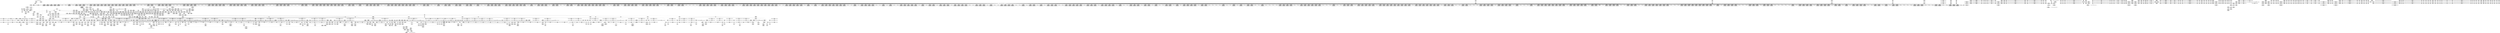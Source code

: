 digraph {
	CE0x5cc33f0 [shape=record,shape=Mrecord,label="{CE0x5cc33f0|rcu_read_unlock:call|include/linux/rcupdate.h,933|*SummSource*}"]
	CE0x5be5420 [shape=record,shape=Mrecord,label="{CE0x5be5420|2472:_%struct.cred*,_:_CRE_691,692_}"]
	CE0x5cfe070 [shape=record,shape=Mrecord,label="{CE0x5cfe070|i64*_getelementptr_inbounds_(_4_x_i64_,_4_x_i64_*___llvm_gcov_ctr130,_i64_0,_i64_2)|*Constant*}"]
	CE0x5bd5900 [shape=record,shape=Mrecord,label="{CE0x5bd5900|i64*_getelementptr_inbounds_(_11_x_i64_,_11_x_i64_*___llvm_gcov_ctr125,_i64_0,_i64_9)|*Constant*|*SummSource*}"]
	CE0x5cc6bb0 [shape=record,shape=Mrecord,label="{CE0x5cc6bb0|i64*_getelementptr_inbounds_(_4_x_i64_,_4_x_i64_*___llvm_gcov_ctr128,_i64_0,_i64_0)|*Constant*}"]
	CE0x5c077f0 [shape=record,shape=Mrecord,label="{CE0x5c077f0|2472:_%struct.cred*,_:_CRE_168,176_|*MultipleSource*|Function::task_sid&Arg::task::|Function::current_has_perm&Arg::tsk::|Function::selinux_task_getioprio&Arg::p::|security/selinux/hooks.c,208}"]
	CE0x5c540f0 [shape=record,shape=Mrecord,label="{CE0x5c540f0|2472:_%struct.cred*,_:_CRE_2048,2052_|*MultipleSource*|Function::task_sid&Arg::task::|Function::current_has_perm&Arg::tsk::|Function::selinux_task_getioprio&Arg::p::|security/selinux/hooks.c,208}"]
	CE0x5cca8d0 [shape=record,shape=Mrecord,label="{CE0x5cca8d0|COLLAPSED:_GCMRE___llvm_gcov_ctr133_internal_global_4_x_i64_zeroinitializer:_elem_0:default:}"]
	CE0x5c41910 [shape=record,shape=Mrecord,label="{CE0x5c41910|task_sid:land.lhs.true2|*SummSink*}"]
	CE0x5c2b060 [shape=record,shape=Mrecord,label="{CE0x5c2b060|get_current:tmp1|*SummSink*}"]
	CE0x5c392d0 [shape=record,shape=Mrecord,label="{CE0x5c392d0|i32_22|*Constant*}"]
	CE0x5c37c50 [shape=record,shape=Mrecord,label="{CE0x5c37c50|rcu_read_lock:entry}"]
	CE0x5c70b80 [shape=record,shape=Mrecord,label="{CE0x5c70b80|2472:_%struct.cred*,_:_CRE_6168,6176_|*MultipleSource*|Function::task_sid&Arg::task::|Function::current_has_perm&Arg::tsk::|Function::selinux_task_getioprio&Arg::p::|security/selinux/hooks.c,208}"]
	CE0x5c53a00 [shape=record,shape=Mrecord,label="{CE0x5c53a00|2472:_%struct.cred*,_:_CRE_2036,2040_|*MultipleSource*|Function::task_sid&Arg::task::|Function::current_has_perm&Arg::tsk::|Function::selinux_task_getioprio&Arg::p::|security/selinux/hooks.c,208}"]
	CE0x5c9c240 [shape=record,shape=Mrecord,label="{CE0x5c9c240|task_sid:tmp6|security/selinux/hooks.c,208|*SummSink*}"]
	CE0x5c8b8e0 [shape=record,shape=Mrecord,label="{CE0x5c8b8e0|rcu_read_lock:land.lhs.true2|*SummSink*}"]
	CE0x5c84620 [shape=record,shape=Mrecord,label="{CE0x5c84620|i64_6|*Constant*|*SummSink*}"]
	CE0x5c99200 [shape=record,shape=Mrecord,label="{CE0x5c99200|_ret_i32_%tmp6,_!dbg_!27716|security/selinux/hooks.c,197}"]
	CE0x5c74550 [shape=record,shape=Mrecord,label="{CE0x5c74550|2472:_%struct.cred*,_:_CRE_6305,6306_}"]
	CE0x5c08de0 [shape=record,shape=Mrecord,label="{CE0x5c08de0|2472:_%struct.cred*,_:_CRE_136,144_|*MultipleSource*|Function::task_sid&Arg::task::|Function::current_has_perm&Arg::tsk::|Function::selinux_task_getioprio&Arg::p::|security/selinux/hooks.c,208}"]
	CE0x5c1cb90 [shape=record,shape=Mrecord,label="{CE0x5c1cb90|2472:_%struct.cred*,_:_CRE_216,224_|*MultipleSource*|Function::task_sid&Arg::task::|Function::current_has_perm&Arg::tsk::|Function::selinux_task_getioprio&Arg::p::|security/selinux/hooks.c,208}"]
	CE0x5d03e30 [shape=record,shape=Mrecord,label="{CE0x5d03e30|__preempt_count_add:tmp3}"]
	CE0x5cd4760 [shape=record,shape=Mrecord,label="{CE0x5cd4760|rcu_read_unlock:tmp18|include/linux/rcupdate.h,933|*SummSource*}"]
	CE0x5c9dc40 [shape=record,shape=Mrecord,label="{CE0x5c9dc40|__rcu_read_lock:bb|*SummSink*}"]
	CE0x5c68130 [shape=record,shape=Mrecord,label="{CE0x5c68130|2472:_%struct.cred*,_:_CRE_2964,2965_}"]
	CE0x5c4a230 [shape=record,shape=Mrecord,label="{CE0x5c4a230|2472:_%struct.cred*,_:_CRE_640,644_|*MultipleSource*|Function::task_sid&Arg::task::|Function::current_has_perm&Arg::tsk::|Function::selinux_task_getioprio&Arg::p::|security/selinux/hooks.c,208}"]
	CE0x5c99430 [shape=record,shape=Mrecord,label="{CE0x5c99430|_ret_i32_%tmp6,_!dbg_!27716|security/selinux/hooks.c,197|*SummSource*}"]
	CE0x5c66710 [shape=record,shape=Mrecord,label="{CE0x5c66710|2472:_%struct.cred*,_:_CRE_2942,2943_}"]
	CE0x5cc3e40 [shape=record,shape=Mrecord,label="{CE0x5cc3e40|rcu_read_unlock:land.lhs.true|*SummSink*}"]
	CE0x5c47620 [shape=record,shape=Mrecord,label="{CE0x5c47620|i8*_getelementptr_inbounds_(_25_x_i8_,_25_x_i8_*_.str45,_i32_0,_i32_0)|*Constant*}"]
	CE0x5bdadb0 [shape=record,shape=Mrecord,label="{CE0x5bdadb0|avc_has_perm:tsid|Function::avc_has_perm&Arg::tsid::}"]
	CE0x5cd4b80 [shape=record,shape=Mrecord,label="{CE0x5cd4b80|__rcu_read_lock:tmp3|*SummSource*}"]
	CE0x5bdd4c0 [shape=record,shape=Mrecord,label="{CE0x5bdd4c0|GLOBAL:current_sid|*Constant*|*SummSource*}"]
	CE0x5c7a5e0 [shape=record,shape=Mrecord,label="{CE0x5c7a5e0|2472:_%struct.cred*,_:_CRE_6474,6476_|*MultipleSource*|Function::task_sid&Arg::task::|Function::current_has_perm&Arg::tsk::|Function::selinux_task_getioprio&Arg::p::|security/selinux/hooks.c,208}"]
	CE0x5cd7190 [shape=record,shape=Mrecord,label="{CE0x5cd7190|i32_934|*Constant*|*SummSink*}"]
	CE0x5ca9df0 [shape=record,shape=Mrecord,label="{CE0x5ca9df0|_ret_void,_!dbg_!27720|./arch/x86/include/asm/preempt.h,78}"]
	CE0x5d03ac0 [shape=record,shape=Mrecord,label="{CE0x5d03ac0|_call_void_asm_sideeffect_,_memory_,_dirflag_,_fpsr_,_flags_()_#3,_!dbg_!27711,_!srcloc_!27714|include/linux/rcupdate.h,244|*SummSource*}"]
	CE0x5c341f0 [shape=record,shape=Mrecord,label="{CE0x5c341f0|__preempt_count_sub:do.body}"]
	CE0x5c49d70 [shape=record,shape=Mrecord,label="{CE0x5c49d70|2472:_%struct.cred*,_:_CRE_624,632_|*MultipleSource*|Function::task_sid&Arg::task::|Function::current_has_perm&Arg::tsk::|Function::selinux_task_getioprio&Arg::p::|security/selinux/hooks.c,208}"]
	CE0x5beddb0 [shape=record,shape=Mrecord,label="{CE0x5beddb0|current_has_perm:bb|*SummSource*}"]
	CE0x5cc5400 [shape=record,shape=Mrecord,label="{CE0x5cc5400|rcu_read_unlock:tmp1|*SummSource*}"]
	CE0x5bf1790 [shape=record,shape=Mrecord,label="{CE0x5bf1790|current_sid:tmp6|security/selinux/hooks.c,218|*SummSink*}"]
	CE0x5cd1e90 [shape=record,shape=Mrecord,label="{CE0x5cd1e90|GLOBAL:rcu_read_unlock.__warned|Global_var:rcu_read_unlock.__warned|*SummSource*}"]
	CE0x5d49db0 [shape=record,shape=Mrecord,label="{CE0x5d49db0|__preempt_count_sub:tmp7|./arch/x86/include/asm/preempt.h,78|*SummSource*}"]
	CE0x5c80140 [shape=record,shape=Mrecord,label="{CE0x5c80140|2472:_%struct.cred*,_:_CRE_10576,10584_|*MultipleSource*|Function::task_sid&Arg::task::|Function::current_has_perm&Arg::tsk::|Function::selinux_task_getioprio&Arg::p::|security/selinux/hooks.c,208}"]
	CE0x5bd8c60 [shape=record,shape=Mrecord,label="{CE0x5bd8c60|i64*_getelementptr_inbounds_(_11_x_i64_,_11_x_i64_*___llvm_gcov_ctr125,_i64_0,_i64_1)|*Constant*|*SummSource*}"]
	CE0x5d4ef70 [shape=record,shape=Mrecord,label="{CE0x5d4ef70|__preempt_count_add:tmp4|./arch/x86/include/asm/preempt.h,72}"]
	CE0x5c1a2b0 [shape=record,shape=Mrecord,label="{CE0x5c1a2b0|i64_7|*Constant*}"]
	CE0x5c2aa50 [shape=record,shape=Mrecord,label="{CE0x5c2aa50|2472:_%struct.cred*,_:_CRE_408,416_|*MultipleSource*|Function::task_sid&Arg::task::|Function::current_has_perm&Arg::tsk::|Function::selinux_task_getioprio&Arg::p::|security/selinux/hooks.c,208}"]
	CE0x5cb20e0 [shape=record,shape=Mrecord,label="{CE0x5cb20e0|GLOBAL:__llvm_gcov_ctr127|Global_var:__llvm_gcov_ctr127}"]
	CE0x5bd9e60 [shape=record,shape=Mrecord,label="{CE0x5bd9e60|task_sid:entry|*SummSource*}"]
	CE0x5c89340 [shape=record,shape=Mrecord,label="{CE0x5c89340|task_sid:tmp21|security/selinux/hooks.c,208|*SummSink*}"]
	CE0x5c81e80 [shape=record,shape=Mrecord,label="{CE0x5c81e80|task_sid:tmp4|*LoadInst*|security/selinux/hooks.c,208|*SummSink*}"]
	CE0x5cd4280 [shape=record,shape=Mrecord,label="{CE0x5cd4280|rcu_read_unlock:tmp17|include/linux/rcupdate.h,933|*SummSink*}"]
	CE0x5cd1750 [shape=record,shape=Mrecord,label="{CE0x5cd1750|rcu_lock_acquire:tmp|*SummSink*}"]
	CE0x5c68720 [shape=record,shape=Mrecord,label="{CE0x5c68720|2472:_%struct.cred*,_:_CRE_2969,2970_}"]
	CE0x5c38510 [shape=record,shape=Mrecord,label="{CE0x5c38510|_call_void_mcount()_#3}"]
	CE0x5cb6b60 [shape=record,shape=Mrecord,label="{CE0x5cb6b60|_call_void___preempt_count_sub(i32_1)_#10,_!dbg_!27715|include/linux/rcupdate.h,244|*SummSource*}"]
	CE0x5c66e30 [shape=record,shape=Mrecord,label="{CE0x5c66e30|2472:_%struct.cred*,_:_CRE_2948,2949_}"]
	CE0x5ccdb20 [shape=record,shape=Mrecord,label="{CE0x5ccdb20|GLOBAL:__llvm_gcov_ctr132|Global_var:__llvm_gcov_ctr132|*SummSource*}"]
	CE0x5ca4020 [shape=record,shape=Mrecord,label="{CE0x5ca4020|i64_ptrtoint_(i8*_blockaddress(_rcu_lock_acquire,_%__here)_to_i64)|*Constant*}"]
	CE0x5bda450 [shape=record,shape=Mrecord,label="{CE0x5bda450|_ret_i32_%call7,_!dbg_!27749|security/selinux/hooks.c,210}"]
	CE0x5cb73a0 [shape=record,shape=Mrecord,label="{CE0x5cb73a0|rcu_lock_acquire:bb|*SummSink*}"]
	CE0x5c81730 [shape=record,shape=Mrecord,label="{CE0x5c81730|2472:_%struct.cred*,_:_CRE_10632,10640_|*MultipleSource*|Function::task_sid&Arg::task::|Function::current_has_perm&Arg::tsk::|Function::selinux_task_getioprio&Arg::p::|security/selinux/hooks.c,208}"]
	CE0x5c380d0 [shape=record,shape=Mrecord,label="{CE0x5c380d0|_call_void___rcu_read_lock()_#10,_!dbg_!27710|include/linux/rcupdate.h,879|*SummSource*}"]
	CE0x5c4def0 [shape=record,shape=Mrecord,label="{CE0x5c4def0|task_sid:tmp19|security/selinux/hooks.c,208}"]
	CE0x5bfe5d0 [shape=record,shape=Mrecord,label="{CE0x5bfe5d0|2472:_%struct.cred*,_:_CRE_460,464_|*MultipleSource*|Function::task_sid&Arg::task::|Function::current_has_perm&Arg::tsk::|Function::selinux_task_getioprio&Arg::p::|security/selinux/hooks.c,208}"]
	CE0x5be6930 [shape=record,shape=Mrecord,label="{CE0x5be6930|GLOBAL:current_has_perm|*Constant*|*SummSource*}"]
	CE0x5c768f0 [shape=record,shape=Mrecord,label="{CE0x5c768f0|2472:_%struct.cred*,_:_CRE_6335,6336_}"]
	CE0x5cc20d0 [shape=record,shape=Mrecord,label="{CE0x5cc20d0|i64*_getelementptr_inbounds_(_11_x_i64_,_11_x_i64_*___llvm_gcov_ctr132,_i64_0,_i64_1)|*Constant*|*SummSource*}"]
	CE0x5cb5100 [shape=record,shape=Mrecord,label="{CE0x5cb5100|i32_883|*Constant*|*SummSink*}"]
	CE0x5cd4a00 [shape=record,shape=Mrecord,label="{CE0x5cd4a00|_call_void_lockdep_rcu_suspicious(i8*_getelementptr_inbounds_(_25_x_i8_,_25_x_i8_*_.str45,_i32_0,_i32_0),_i32_934,_i8*_getelementptr_inbounds_(_44_x_i8_,_44_x_i8_*_.str47,_i32_0,_i32_0))_#10,_!dbg_!27726|include/linux/rcupdate.h,933}"]
	CE0x5c80b00 [shape=record,shape=Mrecord,label="{CE0x5c80b00|2472:_%struct.cred*,_:_CRE_10604,10608_|*MultipleSource*|Function::task_sid&Arg::task::|Function::current_has_perm&Arg::tsk::|Function::selinux_task_getioprio&Arg::p::|security/selinux/hooks.c,208}"]
	CE0x5c4d3d0 [shape=record,shape=Mrecord,label="{CE0x5c4d3d0|task_sid:tmp17|security/selinux/hooks.c,208|*SummSource*}"]
	CE0x5cd28b0 [shape=record,shape=Mrecord,label="{CE0x5cd28b0|GLOBAL:__preempt_count_sub|*Constant*}"]
	CE0x5c5be40 [shape=record,shape=Mrecord,label="{CE0x5c5be40|2472:_%struct.cred*,_:_CRE_2528,2529_}"]
	CE0x5c18df0 [shape=record,shape=Mrecord,label="{CE0x5c18df0|current_sid:tmp22|security/selinux/hooks.c,218|*SummSink*}"]
	CE0x5c61480 [shape=record,shape=Mrecord,label="{CE0x5c61480|2472:_%struct.cred*,_:_CRE_2800,2808_|*MultipleSource*|Function::task_sid&Arg::task::|Function::current_has_perm&Arg::tsk::|Function::selinux_task_getioprio&Arg::p::|security/selinux/hooks.c,208}"]
	CE0x5c59d90 [shape=record,shape=Mrecord,label="{CE0x5c59d90|2472:_%struct.cred*,_:_CRE_2408,2416_|*MultipleSource*|Function::task_sid&Arg::task::|Function::current_has_perm&Arg::tsk::|Function::selinux_task_getioprio&Arg::p::|security/selinux/hooks.c,208}"]
	CE0x5bdf6b0 [shape=record,shape=Mrecord,label="{CE0x5bdf6b0|selinux_task_getioprio:tmp2|*SummSink*}"]
	CE0x5bdb0e0 [shape=record,shape=Mrecord,label="{CE0x5bdb0e0|avc_has_perm:tsid|Function::avc_has_perm&Arg::tsid::|*SummSink*}"]
	CE0x5c5c0a0 [shape=record,shape=Mrecord,label="{CE0x5c5c0a0|2472:_%struct.cred*,_:_CRE_2530,2531_}"]
	CE0x5c657a0 [shape=record,shape=Mrecord,label="{CE0x5c657a0|2472:_%struct.cred*,_:_CRE_2929,2930_}"]
	CE0x5c91320 [shape=record,shape=Mrecord,label="{CE0x5c91320|i64*_getelementptr_inbounds_(_4_x_i64_,_4_x_i64_*___llvm_gcov_ctr129,_i64_0,_i64_1)|*Constant*|*SummSink*}"]
	CE0x5c671c0 [shape=record,shape=Mrecord,label="{CE0x5c671c0|2472:_%struct.cred*,_:_CRE_2951,2952_}"]
	CE0x5c9a240 [shape=record,shape=Mrecord,label="{CE0x5c9a240|rcu_read_unlock:entry|*SummSink*}"]
	CE0x5c4cfd0 [shape=record,shape=Mrecord,label="{CE0x5c4cfd0|COLLAPSED:_GCMRE___llvm_gcov_ctr131_internal_global_2_x_i64_zeroinitializer:_elem_0:default:}"]
	CE0x5c64e20 [shape=record,shape=Mrecord,label="{CE0x5c64e20|2472:_%struct.cred*,_:_CRE_2921,2922_}"]
	CE0x5c40030 [shape=record,shape=Mrecord,label="{CE0x5c40030|2472:_%struct.cred*,_:_CRE_152,160_|*MultipleSource*|Function::task_sid&Arg::task::|Function::current_has_perm&Arg::tsk::|Function::selinux_task_getioprio&Arg::p::|security/selinux/hooks.c,208}"]
	CE0x5c524d0 [shape=record,shape=Mrecord,label="{CE0x5c524d0|2472:_%struct.cred*,_:_CRE_1952,1960_|*MultipleSource*|Function::task_sid&Arg::task::|Function::current_has_perm&Arg::tsk::|Function::selinux_task_getioprio&Arg::p::|security/selinux/hooks.c,208}"]
	CE0x5cc5600 [shape=record,shape=Mrecord,label="{CE0x5cc5600|rcu_read_unlock:tmp1|*SummSink*}"]
	CE0x5d12990 [shape=record,shape=Mrecord,label="{CE0x5d12990|_call_void_lock_release(%struct.lockdep_map*_%map,_i32_1,_i64_ptrtoint_(i8*_blockaddress(_rcu_lock_release,_%__here)_to_i64))_#10,_!dbg_!27716|include/linux/rcupdate.h,423|*SummSource*}"]
	CE0x5c3a070 [shape=record,shape=Mrecord,label="{CE0x5c3a070|cred_sid:tmp1}"]
	CE0x5bfc4e0 [shape=record,shape=Mrecord,label="{CE0x5bfc4e0|rcu_read_lock:bb|*SummSink*}"]
	CE0x5caa9a0 [shape=record,shape=Mrecord,label="{CE0x5caa9a0|__rcu_read_lock:do.body|*SummSink*}"]
	CE0x5bfce20 [shape=record,shape=Mrecord,label="{CE0x5bfce20|i64_3|*Constant*}"]
	CE0x5c3f480 [shape=record,shape=Mrecord,label="{CE0x5c3f480|__preempt_count_add:entry}"]
	CE0x5cb68c0 [shape=record,shape=Mrecord,label="{CE0x5cb68c0|_call_void_asm_sideeffect_,_memory_,_dirflag_,_fpsr_,_flags_()_#3,_!dbg_!27711,_!srcloc_!27714|include/linux/rcupdate.h,244|*SummSink*}"]
	CE0x5bf2090 [shape=record,shape=Mrecord,label="{CE0x5bf2090|current_has_perm:perms|Function::current_has_perm&Arg::perms::|*SummSource*}"]
	CE0x6e37730 [shape=record,shape=Mrecord,label="{CE0x6e37730|current_has_perm:entry|*SummSource*}"]
	CE0x5d259c0 [shape=record,shape=Mrecord,label="{CE0x5d259c0|__preempt_count_sub:sub|./arch/x86/include/asm/preempt.h,77|*SummSource*}"]
	CE0x5bf1610 [shape=record,shape=Mrecord,label="{CE0x5bf1610|current_sid:tmp6|security/selinux/hooks.c,218|*SummSource*}"]
	CE0x5c2c020 [shape=record,shape=Mrecord,label="{CE0x5c2c020|rcu_read_lock:tmp|*SummSink*}"]
	CE0x5c18a00 [shape=record,shape=Mrecord,label="{CE0x5c18a00|current_sid:tmp22|security/selinux/hooks.c,218}"]
	CE0x5bf1f50 [shape=record,shape=Mrecord,label="{CE0x5bf1f50|current_has_perm:perms|Function::current_has_perm&Arg::perms::|*SummSink*}"]
	CE0x5c058f0 [shape=record,shape=Mrecord,label="{CE0x5c058f0|task_sid:do.body5|*SummSink*}"]
	CE0x5c7d070 [shape=record,shape=Mrecord,label="{CE0x5c7d070|2472:_%struct.cred*,_:_CRE_6608,6616_|*MultipleSource*|Function::task_sid&Arg::task::|Function::current_has_perm&Arg::tsk::|Function::selinux_task_getioprio&Arg::p::|security/selinux/hooks.c,208}"]
	CE0x5beda20 [shape=record,shape=Mrecord,label="{CE0x5beda20|current_sid:land.lhs.true2}"]
	CE0x5c9f8c0 [shape=record,shape=Mrecord,label="{CE0x5c9f8c0|rcu_lock_acquire:bb|*SummSource*}"]
	CE0x5c02e20 [shape=record,shape=Mrecord,label="{CE0x5c02e20|current_sid:tmp11|security/selinux/hooks.c,218|*SummSource*}"]
	CE0x5cd4510 [shape=record,shape=Mrecord,label="{CE0x5cd4510|rcu_read_unlock:tmp18|include/linux/rcupdate.h,933}"]
	CE0x5c77860 [shape=record,shape=Mrecord,label="{CE0x5c77860|2472:_%struct.cred*,_:_CRE_6348,6349_}"]
	CE0x5cb95a0 [shape=record,shape=Mrecord,label="{CE0x5cb95a0|rcu_lock_acquire:tmp4|include/linux/rcupdate.h,418|*SummSource*}"]
	CE0x5c030d0 [shape=record,shape=Mrecord,label="{CE0x5c030d0|current_sid:tmp12|security/selinux/hooks.c,218}"]
	CE0x5cb8860 [shape=record,shape=Mrecord,label="{CE0x5cb8860|rcu_read_lock:tmp19|include/linux/rcupdate.h,882}"]
	CE0x5c64cf0 [shape=record,shape=Mrecord,label="{CE0x5c64cf0|2472:_%struct.cred*,_:_CRE_2920,2921_}"]
	CE0x5c3fc40 [shape=record,shape=Mrecord,label="{CE0x5c3fc40|i64*_getelementptr_inbounds_(_2_x_i64_,_2_x_i64_*___llvm_gcov_ctr131,_i64_0,_i64_0)|*Constant*|*SummSource*}"]
	CE0x5c452a0 [shape=record,shape=Mrecord,label="{CE0x5c452a0|rcu_read_lock:tmp16|include/linux/rcupdate.h,882}"]
	CE0x5be58f0 [shape=record,shape=Mrecord,label="{CE0x5be58f0|2472:_%struct.cred*,_:_CRE_696,697_}"]
	CE0x5cce0b0 [shape=record,shape=Mrecord,label="{CE0x5cce0b0|_call_void_lock_acquire(%struct.lockdep_map*_%map,_i32_0,_i32_0,_i32_2,_i32_0,_%struct.lockdep_map*_null,_i64_ptrtoint_(i8*_blockaddress(_rcu_lock_acquire,_%__here)_to_i64))_#10,_!dbg_!27716|include/linux/rcupdate.h,418|*SummSink*}"]
	CE0x5bd0570 [shape=record,shape=Mrecord,label="{CE0x5bd0570|selinux_task_getioprio:tmp3|*SummSink*}"]
	CE0x5ca8ad0 [shape=record,shape=Mrecord,label="{CE0x5ca8ad0|rcu_lock_release:tmp7|*SummSource*}"]
	CE0x5c5e2a0 [shape=record,shape=Mrecord,label="{CE0x5c5e2a0|2472:_%struct.cred*,_:_CRE_2648,2656_|*MultipleSource*|Function::task_sid&Arg::task::|Function::current_has_perm&Arg::tsk::|Function::selinux_task_getioprio&Arg::p::|security/selinux/hooks.c,208}"]
	CE0x5ccf040 [shape=record,shape=Mrecord,label="{CE0x5ccf040|rcu_read_unlock:tobool1|include/linux/rcupdate.h,933|*SummSink*}"]
	CE0x5cc6d40 [shape=record,shape=Mrecord,label="{CE0x5cc6d40|__rcu_read_lock:tmp2|*SummSource*}"]
	CE0x5c6a0d0 [shape=record,shape=Mrecord,label="{CE0x5c6a0d0|2472:_%struct.cred*,_:_CRE_3040,3048_|*MultipleSource*|Function::task_sid&Arg::task::|Function::current_has_perm&Arg::tsk::|Function::selinux_task_getioprio&Arg::p::|security/selinux/hooks.c,208}"]
	CE0x5ca5530 [shape=record,shape=Mrecord,label="{CE0x5ca5530|i8*_undef|*Constant*}"]
	CE0x5bf0e00 [shape=record,shape=Mrecord,label="{CE0x5bf0e00|current_sid:tobool1|security/selinux/hooks.c,218|*SummSink*}"]
	CE0x5c1add0 [shape=record,shape=Mrecord,label="{CE0x5c1add0|current_sid:tmp24|security/selinux/hooks.c,220}"]
	CE0x5c81c10 [shape=record,shape=Mrecord,label="{CE0x5c81c10|task_sid:tmp4|*LoadInst*|security/selinux/hooks.c,208|*SummSource*}"]
	CE0x5c65a00 [shape=record,shape=Mrecord,label="{CE0x5c65a00|2472:_%struct.cred*,_:_CRE_2931,2932_}"]
	CE0x5ccca80 [shape=record,shape=Mrecord,label="{CE0x5ccca80|GLOBAL:__llvm_gcov_ctr132|Global_var:__llvm_gcov_ctr132}"]
	CE0x5bda310 [shape=record,shape=Mrecord,label="{CE0x5bda310|task_sid:task|Function::task_sid&Arg::task::|*SummSource*}"]
	CE0x5c2dc80 [shape=record,shape=Mrecord,label="{CE0x5c2dc80|GLOBAL:rcu_read_lock|*Constant*|*SummSource*}"]
	CE0x5d49090 [shape=record,shape=Mrecord,label="{CE0x5d49090|i64*_getelementptr_inbounds_(_4_x_i64_,_4_x_i64_*___llvm_gcov_ctr135,_i64_0,_i64_0)|*Constant*}"]
	CE0x5c677b0 [shape=record,shape=Mrecord,label="{CE0x5c677b0|2472:_%struct.cred*,_:_CRE_2956,2957_}"]
	CE0x5cc6310 [shape=record,shape=Mrecord,label="{CE0x5cc6310|__rcu_read_lock:tmp6|include/linux/rcupdate.h,240|*SummSink*}"]
	CE0x5bd8250 [shape=record,shape=Mrecord,label="{CE0x5bd8250|current_sid:tmp1}"]
	CE0x5cabbd0 [shape=record,shape=Mrecord,label="{CE0x5cabbd0|i64*_getelementptr_inbounds_(_4_x_i64_,_4_x_i64_*___llvm_gcov_ctr129,_i64_0,_i64_3)|*Constant*|*SummSink*}"]
	CE0x5c635c0 [shape=record,shape=Mrecord,label="{CE0x5c635c0|2472:_%struct.cred*,_:_CRE_2900,2904_|*MultipleSource*|Function::task_sid&Arg::task::|Function::current_has_perm&Arg::tsk::|Function::selinux_task_getioprio&Arg::p::|security/selinux/hooks.c,208}"]
	CE0x5d27430 [shape=record,shape=Mrecord,label="{CE0x5d27430|__preempt_count_add:tmp2|*SummSink*}"]
	CE0x5c460c0 [shape=record,shape=Mrecord,label="{CE0x5c460c0|rcu_read_lock:tmp17|include/linux/rcupdate.h,882}"]
	CE0x5c39570 [shape=record,shape=Mrecord,label="{CE0x5c39570|task_sid:tmp|*SummSink*}"]
	CE0x5c97440 [shape=record,shape=Mrecord,label="{CE0x5c97440|i64*_getelementptr_inbounds_(_13_x_i64_,_13_x_i64_*___llvm_gcov_ctr126,_i64_0,_i64_12)|*Constant*}"]
	"CONST[source:1(input),value:2(dynamic)][purpose:{object}][SrcIdx:2]"
	CE0x5bd82c0 [shape=record,shape=Mrecord,label="{CE0x5bd82c0|current_sid:tmp1|*SummSource*}"]
	CE0x5c9b750 [shape=record,shape=Mrecord,label="{CE0x5c9b750|task_sid:tmp5|security/selinux/hooks.c,208}"]
	CE0x5c6c670 [shape=record,shape=Mrecord,label="{CE0x5c6c670|2472:_%struct.cred*,_:_CRE_3144,3148_|*MultipleSource*|Function::task_sid&Arg::task::|Function::current_has_perm&Arg::tsk::|Function::selinux_task_getioprio&Arg::p::|security/selinux/hooks.c,208}"]
	CE0x5c7a150 [shape=record,shape=Mrecord,label="{CE0x5c7a150|2472:_%struct.cred*,_:_CRE_6464,6472_|*MultipleSource*|Function::task_sid&Arg::task::|Function::current_has_perm&Arg::tsk::|Function::selinux_task_getioprio&Arg::p::|security/selinux/hooks.c,208}"]
	CE0x5c86570 [shape=record,shape=Mrecord,label="{CE0x5c86570|task_sid:tmp23|security/selinux/hooks.c,208|*SummSink*}"]
	CE0x5c755f0 [shape=record,shape=Mrecord,label="{CE0x5c755f0|2472:_%struct.cred*,_:_CRE_6319,6320_}"]
	CE0x5bdac50 [shape=record,shape=Mrecord,label="{CE0x5bdac50|avc_has_perm:ssid|Function::avc_has_perm&Arg::ssid::|*SummSource*}"]
	CE0x5bd31e0 [shape=record,shape=Mrecord,label="{CE0x5bd31e0|i64_1|*Constant*}"]
	CE0x5c6d250 [shape=record,shape=Mrecord,label="{CE0x5c6d250|2472:_%struct.cred*,_:_CRE_3168,5856_|*MultipleSource*|Function::task_sid&Arg::task::|Function::current_has_perm&Arg::tsk::|Function::selinux_task_getioprio&Arg::p::|security/selinux/hooks.c,208}"]
	CE0x5c629b0 [shape=record,shape=Mrecord,label="{CE0x5c629b0|2472:_%struct.cred*,_:_CRE_2872,2876_|*MultipleSource*|Function::task_sid&Arg::task::|Function::current_has_perm&Arg::tsk::|Function::selinux_task_getioprio&Arg::p::|security/selinux/hooks.c,208}"]
	CE0x5cb3220 [shape=record,shape=Mrecord,label="{CE0x5cb3220|rcu_read_lock:tmp21|include/linux/rcupdate.h,884|*SummSink*}"]
	CE0x5c36790 [shape=record,shape=Mrecord,label="{CE0x5c36790|task_sid:real_cred|security/selinux/hooks.c,208|*SummSink*}"]
	CE0x5c199c0 [shape=record,shape=Mrecord,label="{CE0x5c199c0|rcu_read_lock:tmp12|include/linux/rcupdate.h,882|*SummSource*}"]
	CE0x5c4f550 [shape=record,shape=Mrecord,label="{CE0x5c4f550|2472:_%struct.cred*,_:_CRE_776,780_|*MultipleSource*|Function::task_sid&Arg::task::|Function::current_has_perm&Arg::tsk::|Function::selinux_task_getioprio&Arg::p::|security/selinux/hooks.c,208}"]
	"CONST[source:0(mediator),value:2(dynamic)][purpose:{object}][SnkIdx:2]"
	CE0x5be5e40 [shape=record,shape=Mrecord,label="{CE0x5be5e40|i32_(i32,_i32,_i16,_i32,_%struct.common_audit_data*)*_bitcast_(i32_(i32,_i32,_i16,_i32,_%struct.common_audit_data.495*)*_avc_has_perm_to_i32_(i32,_i32,_i16,_i32,_%struct.common_audit_data*)*)|*Constant*|*SummSource*}"]
	CE0x5cd3d90 [shape=record,shape=Mrecord,label="{CE0x5cd3d90|i64*_getelementptr_inbounds_(_11_x_i64_,_11_x_i64_*___llvm_gcov_ctr132,_i64_0,_i64_8)|*Constant*|*SummSink*}"]
	CE0x5c2c410 [shape=record,shape=Mrecord,label="{CE0x5c2c410|task_sid:do.body|*SummSource*}"]
	CE0x5bd3910 [shape=record,shape=Mrecord,label="{CE0x5bd3910|GLOBAL:current_task|Global_var:current_task|*SummSink*}"]
	CE0x5c481c0 [shape=record,shape=Mrecord,label="{CE0x5c481c0|2472:_%struct.cred*,_:_CRE_520,524_|*MultipleSource*|Function::task_sid&Arg::task::|Function::current_has_perm&Arg::tsk::|Function::selinux_task_getioprio&Arg::p::|security/selinux/hooks.c,208}"]
	CE0x5c016b0 [shape=record,shape=Mrecord,label="{CE0x5c016b0|i64_0|*Constant*|*SummSink*}"]
	CE0x5d12c30 [shape=record,shape=Mrecord,label="{CE0x5d12c30|i32_1|*Constant*}"]
	CE0x5c61bd0 [shape=record,shape=Mrecord,label="{CE0x5c61bd0|2472:_%struct.cred*,_:_CRE_2824,2832_|*MultipleSource*|Function::task_sid&Arg::task::|Function::current_has_perm&Arg::tsk::|Function::selinux_task_getioprio&Arg::p::|security/selinux/hooks.c,208}"]
	CE0x5cb31b0 [shape=record,shape=Mrecord,label="{CE0x5cb31b0|i64*_getelementptr_inbounds_(_11_x_i64_,_11_x_i64_*___llvm_gcov_ctr127,_i64_0,_i64_10)|*Constant*|*SummSink*}"]
	CE0x5cd18c0 [shape=record,shape=Mrecord,label="{CE0x5cd18c0|rcu_lock_acquire:tmp1|*SummSink*}"]
	CE0x5ccdc30 [shape=record,shape=Mrecord,label="{CE0x5ccdc30|rcu_lock_release:tmp|*SummSink*}"]
	CE0x5bf99e0 [shape=record,shape=Mrecord,label="{CE0x5bf99e0|current_sid:tmp5|security/selinux/hooks.c,218}"]
	CE0x5c5bc40 [shape=record,shape=Mrecord,label="{CE0x5c5bc40|2472:_%struct.cred*,_:_CRE_2526,2527_}"]
	CE0x5bda6d0 [shape=record,shape=Mrecord,label="{CE0x5bda6d0|avc_has_perm:entry|*SummSink*}"]
	CE0x5bda380 [shape=record,shape=Mrecord,label="{CE0x5bda380|task_sid:task|Function::task_sid&Arg::task::|*SummSink*}"]
	CE0x5d2bd60 [shape=record,shape=Mrecord,label="{CE0x5d2bd60|__preempt_count_add:bb|*SummSink*}"]
	CE0x5c66bd0 [shape=record,shape=Mrecord,label="{CE0x5c66bd0|2472:_%struct.cred*,_:_CRE_2946,2947_}"]
	CE0x5c7f9f0 [shape=record,shape=Mrecord,label="{CE0x5c7f9f0|2472:_%struct.cred*,_:_CRE_10560,10568_|*MultipleSource*|Function::task_sid&Arg::task::|Function::current_has_perm&Arg::tsk::|Function::selinux_task_getioprio&Arg::p::|security/selinux/hooks.c,208}"]
	CE0x5c76690 [shape=record,shape=Mrecord,label="{CE0x5c76690|2472:_%struct.cred*,_:_CRE_6333,6334_}"]
	CE0x5be9780 [shape=record,shape=Mrecord,label="{CE0x5be9780|rcu_read_lock:tmp8|include/linux/rcupdate.h,882|*SummSink*}"]
	CE0x5c37080 [shape=record,shape=Mrecord,label="{CE0x5c37080|2472:_%struct.cred*,_:_CRE_416,424_|*MultipleSource*|Function::task_sid&Arg::task::|Function::current_has_perm&Arg::tsk::|Function::selinux_task_getioprio&Arg::p::|security/selinux/hooks.c,208}"]
	CE0x5c712d0 [shape=record,shape=Mrecord,label="{CE0x5c712d0|2472:_%struct.cred*,_:_CRE_6192,6196_|*MultipleSource*|Function::task_sid&Arg::task::|Function::current_has_perm&Arg::tsk::|Function::selinux_task_getioprio&Arg::p::|security/selinux/hooks.c,208}"]
	CE0x5c7dee0 [shape=record,shape=Mrecord,label="{CE0x5c7dee0|2472:_%struct.cred*,_:_CRE_6648,6656_|*MultipleSource*|Function::task_sid&Arg::task::|Function::current_has_perm&Arg::tsk::|Function::selinux_task_getioprio&Arg::p::|security/selinux/hooks.c,208}"]
	CE0x5c4d9d0 [shape=record,shape=Mrecord,label="{CE0x5c4d9d0|i64*_getelementptr_inbounds_(_13_x_i64_,_13_x_i64_*___llvm_gcov_ctr126,_i64_0,_i64_8)|*Constant*|*SummSink*}"]
	CE0x5c65080 [shape=record,shape=Mrecord,label="{CE0x5c65080|2472:_%struct.cred*,_:_CRE_2923,2924_}"]
	CE0x5c882e0 [shape=record,shape=Mrecord,label="{CE0x5c882e0|i8*_getelementptr_inbounds_(_41_x_i8_,_41_x_i8_*_.str44,_i32_0,_i32_0)|*Constant*}"]
	CE0x5bf2c90 [shape=record,shape=Mrecord,label="{CE0x5bf2c90|current_has_perm:tmp3}"]
	CE0x5bd99c0 [shape=record,shape=Mrecord,label="{CE0x5bd99c0|current_has_perm:call1|security/selinux/hooks.c,1543|*SummSource*}"]
	CE0x5bf5e30 [shape=record,shape=Mrecord,label="{CE0x5bf5e30|GLOBAL:get_current|*Constant*}"]
	CE0x5c02a80 [shape=record,shape=Mrecord,label="{CE0x5c02a80|i64*_getelementptr_inbounds_(_13_x_i64_,_13_x_i64_*___llvm_gcov_ctr126,_i64_0,_i64_0)|*Constant*|*SummSource*}"]
	CE0x5c98030 [shape=record,shape=Mrecord,label="{CE0x5c98030|task_sid:tmp27|security/selinux/hooks.c,208|*SummSink*}"]
	CE0x5c4a490 [shape=record,shape=Mrecord,label="{CE0x5c4a490|2472:_%struct.cred*,_:_CRE_644,648_|*MultipleSource*|Function::task_sid&Arg::task::|Function::current_has_perm&Arg::tsk::|Function::selinux_task_getioprio&Arg::p::|security/selinux/hooks.c,208}"]
	CE0x5c18220 [shape=record,shape=Mrecord,label="{CE0x5c18220|i32_22|*Constant*|*SummSink*}"]
	CE0x5c35df0 [shape=record,shape=Mrecord,label="{CE0x5c35df0|i64*_getelementptr_inbounds_(_4_x_i64_,_4_x_i64_*___llvm_gcov_ctr128,_i64_0,_i64_2)|*Constant*|*SummSource*}"]
	CE0x5cdae60 [shape=record,shape=Mrecord,label="{CE0x5cdae60|rcu_lock_release:entry|*SummSink*}"]
	CE0x5c725a0 [shape=record,shape=Mrecord,label="{CE0x5c725a0|2472:_%struct.cred*,_:_CRE_6248,6256_|*MultipleSource*|Function::task_sid&Arg::task::|Function::current_has_perm&Arg::tsk::|Function::selinux_task_getioprio&Arg::p::|security/selinux/hooks.c,208}"]
	CE0x5c98690 [shape=record,shape=Mrecord,label="{CE0x5c98690|GLOBAL:cred_sid|*Constant*|*SummSource*}"]
	CE0x5c996c0 [shape=record,shape=Mrecord,label="{CE0x5c996c0|_call_void_rcu_read_unlock()_#10,_!dbg_!27748|security/selinux/hooks.c,209|*SummSink*}"]
	CE0x5bf4d40 [shape=record,shape=Mrecord,label="{CE0x5bf4d40|i64*_getelementptr_inbounds_(_2_x_i64_,_2_x_i64_*___llvm_gcov_ctr285,_i64_0,_i64_0)|*Constant*|*SummSink*}"]
	CE0x5bd7c40 [shape=record,shape=Mrecord,label="{CE0x5bd7c40|avc_has_perm:auditdata|Function::avc_has_perm&Arg::auditdata::|*SummSource*}"]
	CE0x5d12920 [shape=record,shape=Mrecord,label="{CE0x5d12920|_call_void_lock_release(%struct.lockdep_map*_%map,_i32_1,_i64_ptrtoint_(i8*_blockaddress(_rcu_lock_release,_%__here)_to_i64))_#10,_!dbg_!27716|include/linux/rcupdate.h,423}"]
	CE0x5bf9e30 [shape=record,shape=Mrecord,label="{CE0x5bf9e30|2472:_%struct.cred*,_:_CRE_184,192_|*MultipleSource*|Function::task_sid&Arg::task::|Function::current_has_perm&Arg::tsk::|Function::selinux_task_getioprio&Arg::p::|security/selinux/hooks.c,208}"]
	CE0x5c3ed80 [shape=record,shape=Mrecord,label="{CE0x5c3ed80|GLOBAL:__rcu_read_lock|*Constant*}"]
	CE0x5bef5d0 [shape=record,shape=Mrecord,label="{CE0x5bef5d0|_call_void_mcount()_#3|*SummSource*}"]
	CE0x5bd9b50 [shape=record,shape=Mrecord,label="{CE0x5bd9b50|GLOBAL:task_sid|*Constant*|*SummSource*}"]
	CE0x5c6ea10 [shape=record,shape=Mrecord,label="{CE0x5c6ea10|2472:_%struct.cred*,_:_CRE_5928,5936_|*MultipleSource*|Function::task_sid&Arg::task::|Function::current_has_perm&Arg::tsk::|Function::selinux_task_getioprio&Arg::p::|security/selinux/hooks.c,208}"]
	CE0x5c7af30 [shape=record,shape=Mrecord,label="{CE0x5c7af30|2472:_%struct.cred*,_:_CRE_6488,6492_|*MultipleSource*|Function::task_sid&Arg::task::|Function::current_has_perm&Arg::tsk::|Function::selinux_task_getioprio&Arg::p::|security/selinux/hooks.c,208}"]
	CE0x5c54810 [shape=record,shape=Mrecord,label="{CE0x5c54810|2472:_%struct.cred*,_:_CRE_2064,2072_|*MultipleSource*|Function::task_sid&Arg::task::|Function::current_has_perm&Arg::tsk::|Function::selinux_task_getioprio&Arg::p::|security/selinux/hooks.c,208}"]
	CE0x5cca860 [shape=record,shape=Mrecord,label="{CE0x5cca860|rcu_lock_release:tmp}"]
	CE0x5c3cdf0 [shape=record,shape=Mrecord,label="{CE0x5c3cdf0|task_sid:do.end6|*SummSource*}"]
	CE0x5c787d0 [shape=record,shape=Mrecord,label="{CE0x5c787d0|2472:_%struct.cred*,_:_CRE_6368,6376_|*MultipleSource*|Function::task_sid&Arg::task::|Function::current_has_perm&Arg::tsk::|Function::selinux_task_getioprio&Arg::p::|security/selinux/hooks.c,208}"]
	CE0x5cd7770 [shape=record,shape=Mrecord,label="{CE0x5cd7770|i8*_getelementptr_inbounds_(_44_x_i8_,_44_x_i8_*_.str47,_i32_0,_i32_0)|*Constant*|*SummSink*}"]
	CE0x5c18640 [shape=record,shape=Mrecord,label="{CE0x5c18640|current_sid:security|security/selinux/hooks.c,218|*SummSource*}"]
	CE0x5c98af0 [shape=record,shape=Mrecord,label="{CE0x5c98af0|GLOBAL:cred_sid|*Constant*|*SummSink*}"]
	CE0x5d017a0 [shape=record,shape=Mrecord,label="{CE0x5d017a0|GLOBAL:__preempt_count|Global_var:__preempt_count|*SummSource*}"]
	CE0x5c52010 [shape=record,shape=Mrecord,label="{CE0x5c52010|2472:_%struct.cred*,_:_CRE_1936,1944_|*MultipleSource*|Function::task_sid&Arg::task::|Function::current_has_perm&Arg::tsk::|Function::selinux_task_getioprio&Arg::p::|security/selinux/hooks.c,208}"]
	CE0x5cac4f0 [shape=record,shape=Mrecord,label="{CE0x5cac4f0|__preempt_count_add:do.end|*SummSource*}"]
	CE0x5c4c5a0 [shape=record,shape=Mrecord,label="{CE0x5c4c5a0|2472:_%struct.cred*,_:_CRE_760,768_|*MultipleSource*|Function::task_sid&Arg::task::|Function::current_has_perm&Arg::tsk::|Function::selinux_task_getioprio&Arg::p::|security/selinux/hooks.c,208}"]
	CE0x5d00070 [shape=record,shape=Mrecord,label="{CE0x5d00070|__preempt_count_sub:val|Function::__preempt_count_sub&Arg::val::|*SummSink*}"]
	CE0x5cc9160 [shape=record,shape=Mrecord,label="{CE0x5cc9160|_call_void_asm_sideeffect_,_memory_,_dirflag_,_fpsr_,_flags_()_#3,_!dbg_!27714,_!srcloc_!27715|include/linux/rcupdate.h,239}"]
	CE0x5c86080 [shape=record,shape=Mrecord,label="{CE0x5c86080|task_sid:tmp24|security/selinux/hooks.c,208}"]
	CE0x5cd56f0 [shape=record,shape=Mrecord,label="{CE0x5cd56f0|rcu_read_unlock:tmp10|include/linux/rcupdate.h,933}"]
	CE0x5c1c6e0 [shape=record,shape=Mrecord,label="{CE0x5c1c6e0|rcu_read_lock:tmp2|*SummSink*}"]
	CE0x5c3db80 [shape=record,shape=Mrecord,label="{CE0x5c3db80|__rcu_read_lock:tmp1|*SummSink*}"]
	CE0x5c02980 [shape=record,shape=Mrecord,label="{CE0x5c02980|i64*_getelementptr_inbounds_(_13_x_i64_,_13_x_i64_*___llvm_gcov_ctr126,_i64_0,_i64_0)|*Constant*}"]
	CE0x5d12ee0 [shape=record,shape=Mrecord,label="{CE0x5d12ee0|GLOBAL:lock_release|*Constant*}"]
	CE0x5d00b10 [shape=record,shape=Mrecord,label="{CE0x5d00b10|__rcu_read_unlock:tmp6|include/linux/rcupdate.h,245}"]
	CE0x5ccdd10 [shape=record,shape=Mrecord,label="{CE0x5ccdd10|rcu_lock_release:tmp1}"]
	CE0x5c699b0 [shape=record,shape=Mrecord,label="{CE0x5c699b0|2472:_%struct.cred*,_:_CRE_3008,3024_|*MultipleSource*|Function::task_sid&Arg::task::|Function::current_has_perm&Arg::tsk::|Function::selinux_task_getioprio&Arg::p::|security/selinux/hooks.c,208}"]
	CE0x5cb7c10 [shape=record,shape=Mrecord,label="{CE0x5cb7c10|i8*_getelementptr_inbounds_(_42_x_i8_,_42_x_i8_*_.str46,_i32_0,_i32_0)|*Constant*|*SummSource*}"]
	CE0x5c407a0 [shape=record,shape=Mrecord,label="{CE0x5c407a0|2472:_%struct.cred*,_:_CRE_84,88_|*MultipleSource*|Function::task_sid&Arg::task::|Function::current_has_perm&Arg::tsk::|Function::selinux_task_getioprio&Arg::p::|security/selinux/hooks.c,208}"]
	CE0x5c59440 [shape=record,shape=Mrecord,label="{CE0x5c59440|2472:_%struct.cred*,_:_CRE_2376,2384_|*MultipleSource*|Function::task_sid&Arg::task::|Function::current_has_perm&Arg::tsk::|Function::selinux_task_getioprio&Arg::p::|security/selinux/hooks.c,208}"]
	CE0x5cd6440 [shape=record,shape=Mrecord,label="{CE0x5cd6440|_call_void_lockdep_rcu_suspicious(i8*_getelementptr_inbounds_(_25_x_i8_,_25_x_i8_*_.str45,_i32_0,_i32_0),_i32_934,_i8*_getelementptr_inbounds_(_44_x_i8_,_44_x_i8_*_.str47,_i32_0,_i32_0))_#10,_!dbg_!27726|include/linux/rcupdate.h,933|*SummSource*}"]
	CE0x5c419d0 [shape=record,shape=Mrecord,label="{CE0x5c419d0|task_sid:if.end}"]
	CE0x5c4e500 [shape=record,shape=Mrecord,label="{CE0x5c4e500|task_sid:tmp19|security/selinux/hooks.c,208|*SummSource*}"]
	CE0x5cb2210 [shape=record,shape=Mrecord,label="{CE0x5cb2210|GLOBAL:__llvm_gcov_ctr127|Global_var:__llvm_gcov_ctr127|*SummSource*}"]
	CE0x5bf3190 [shape=record,shape=Mrecord,label="{CE0x5bf3190|_call_void_mcount()_#3|*SummSink*}"]
	CE0x5cae7f0 [shape=record,shape=Mrecord,label="{CE0x5cae7f0|rcu_read_lock:do.body|*SummSink*}"]
	CE0x5c59b30 [shape=record,shape=Mrecord,label="{CE0x5c59b30|2472:_%struct.cred*,_:_CRE_2400,2408_|*MultipleSource*|Function::task_sid&Arg::task::|Function::current_has_perm&Arg::tsk::|Function::selinux_task_getioprio&Arg::p::|security/selinux/hooks.c,208}"]
	CE0x5bf6710 [shape=record,shape=Mrecord,label="{CE0x5bf6710|current_has_perm:tmp2}"]
	CE0x5c78440 [shape=record,shape=Mrecord,label="{CE0x5c78440|2472:_%struct.cred*,_:_CRE_6358,6359_}"]
	CE0x5c73bd0 [shape=record,shape=Mrecord,label="{CE0x5c73bd0|2472:_%struct.cred*,_:_CRE_6297,6298_}"]
	CE0x5c66120 [shape=record,shape=Mrecord,label="{CE0x5c66120|2472:_%struct.cred*,_:_CRE_2937,2938_}"]
	CE0x5c9bf40 [shape=record,shape=Mrecord,label="{CE0x5c9bf40|GLOBAL:__llvm_gcov_ctr126|Global_var:__llvm_gcov_ctr126|*SummSource*}"]
	CE0x5ca8e50 [shape=record,shape=Mrecord,label="{CE0x5ca8e50|_call_void_asm_addl_$1,_%gs:$0_,_*m,ri,*m,_dirflag_,_fpsr_,_flags_(i32*___preempt_count,_i32_%val,_i32*___preempt_count)_#3,_!dbg_!27714,_!srcloc_!27717|./arch/x86/include/asm/preempt.h,72}"]
	CE0x5c3ec70 [shape=record,shape=Mrecord,label="{CE0x5c3ec70|_call_void_mcount()_#3|*SummSink*}"]
	CE0x5cb2570 [shape=record,shape=Mrecord,label="{CE0x5cb2570|rcu_read_lock:tmp5|include/linux/rcupdate.h,882}"]
	CE0x5c44200 [shape=record,shape=Mrecord,label="{CE0x5c44200|rcu_read_unlock:tmp12|include/linux/rcupdate.h,933|*SummSink*}"]
	CE0x5c5ca20 [shape=record,shape=Mrecord,label="{CE0x5c5ca20|2472:_%struct.cred*,_:_CRE_2568,2576_|*MultipleSource*|Function::task_sid&Arg::task::|Function::current_has_perm&Arg::tsk::|Function::selinux_task_getioprio&Arg::p::|security/selinux/hooks.c,208}"]
	CE0x5c53050 [shape=record,shape=Mrecord,label="{CE0x5c53050|2472:_%struct.cred*,_:_CRE_1984,2016_|*MultipleSource*|Function::task_sid&Arg::task::|Function::current_has_perm&Arg::tsk::|Function::selinux_task_getioprio&Arg::p::|security/selinux/hooks.c,208}"]
	CE0x5c742f0 [shape=record,shape=Mrecord,label="{CE0x5c742f0|2472:_%struct.cred*,_:_CRE_6303,6304_}"]
	CE0x5c092a0 [shape=record,shape=Mrecord,label="{CE0x5c092a0|current_sid:tmp15|security/selinux/hooks.c,218|*SummSink*}"]
	CE0x5c06da0 [shape=record,shape=Mrecord,label="{CE0x5c06da0|2472:_%struct.cred*,_:_CRE_320,328_|*MultipleSource*|Function::task_sid&Arg::task::|Function::current_has_perm&Arg::tsk::|Function::selinux_task_getioprio&Arg::p::|security/selinux/hooks.c,208}"]
	CE0x5c07a10 [shape=record,shape=Mrecord,label="{CE0x5c07a10|2472:_%struct.cred*,_:_CRE_176,184_|*MultipleSource*|Function::task_sid&Arg::task::|Function::current_has_perm&Arg::tsk::|Function::selinux_task_getioprio&Arg::p::|security/selinux/hooks.c,208}"]
	CE0x5c31430 [shape=record,shape=Mrecord,label="{CE0x5c31430|rcu_read_unlock:tmp6|include/linux/rcupdate.h,933|*SummSource*}"]
	CE0x5cc9ce0 [shape=record,shape=Mrecord,label="{CE0x5cc9ce0|rcu_read_unlock:tmp15|include/linux/rcupdate.h,933|*SummSink*}"]
	CE0x5c3cec0 [shape=record,shape=Mrecord,label="{CE0x5c3cec0|task_sid:do.end6|*SummSink*}"]
	CE0x5c3a0e0 [shape=record,shape=Mrecord,label="{CE0x5c3a0e0|cred_sid:tmp1|*SummSource*}"]
	CE0x5c7b650 [shape=record,shape=Mrecord,label="{CE0x5c7b650|2472:_%struct.cred*,_:_CRE_6512,6520_|*MultipleSource*|Function::task_sid&Arg::task::|Function::current_has_perm&Arg::tsk::|Function::selinux_task_getioprio&Arg::p::|security/selinux/hooks.c,208}"]
	CE0x5c7bb10 [shape=record,shape=Mrecord,label="{CE0x5c7bb10|2472:_%struct.cred*,_:_CRE_6528,6536_|*MultipleSource*|Function::task_sid&Arg::task::|Function::current_has_perm&Arg::tsk::|Function::selinux_task_getioprio&Arg::p::|security/selinux/hooks.c,208}"]
	CE0x5c76a20 [shape=record,shape=Mrecord,label="{CE0x5c76a20|2472:_%struct.cred*,_:_CRE_6336,6337_}"]
	CE0x5cb25e0 [shape=record,shape=Mrecord,label="{CE0x5cb25e0|rcu_read_lock:tmp5|include/linux/rcupdate.h,882|*SummSource*}"]
	CE0x5c3a150 [shape=record,shape=Mrecord,label="{CE0x5c3a150|cred_sid:tmp1|*SummSink*}"]
	CE0x5c65c60 [shape=record,shape=Mrecord,label="{CE0x5c65c60|2472:_%struct.cred*,_:_CRE_2933,2934_}"]
	CE0x534afe0 [shape=record,shape=Mrecord,label="{CE0x534afe0|GLOBAL:current_has_perm|*Constant*|*SummSink*}"]
	CE0x5c43d20 [shape=record,shape=Mrecord,label="{CE0x5c43d20|rcu_read_unlock:tmp11|include/linux/rcupdate.h,933|*SummSink*}"]
	CE0x5c3dd40 [shape=record,shape=Mrecord,label="{CE0x5c3dd40|_call_void_mcount()_#3}"]
	CE0x5c99820 [shape=record,shape=Mrecord,label="{CE0x5c99820|GLOBAL:rcu_read_unlock|*Constant*}"]
	CE0x5c77270 [shape=record,shape=Mrecord,label="{CE0x5c77270|2472:_%struct.cred*,_:_CRE_6343,6344_}"]
	CE0x5c6f3c0 [shape=record,shape=Mrecord,label="{CE0x5c6f3c0|2472:_%struct.cred*,_:_CRE_5960,5968_|*MultipleSource*|Function::task_sid&Arg::task::|Function::current_has_perm&Arg::tsk::|Function::selinux_task_getioprio&Arg::p::|security/selinux/hooks.c,208}"]
	CE0x5c62e70 [shape=record,shape=Mrecord,label="{CE0x5c62e70|2472:_%struct.cred*,_:_CRE_2880,2884_|*MultipleSource*|Function::task_sid&Arg::task::|Function::current_has_perm&Arg::tsk::|Function::selinux_task_getioprio&Arg::p::|security/selinux/hooks.c,208}"]
	CE0x5d00d00 [shape=record,shape=Mrecord,label="{CE0x5d00d00|__rcu_read_unlock:tmp6|include/linux/rcupdate.h,245|*SummSink*}"]
	CE0x5cc4180 [shape=record,shape=Mrecord,label="{CE0x5cc4180|rcu_lock_acquire:tmp2|*SummSource*}"]
	CE0x5cce550 [shape=record,shape=Mrecord,label="{CE0x5cce550|__rcu_read_unlock:do.body}"]
	CE0x5c3c2c0 [shape=record,shape=Mrecord,label="{CE0x5c3c2c0|rcu_read_lock:tmp|*SummSource*}"]
	CE0x5c6f620 [shape=record,shape=Mrecord,label="{CE0x5c6f620|2472:_%struct.cred*,_:_CRE_5968,5976_|*MultipleSource*|Function::task_sid&Arg::task::|Function::current_has_perm&Arg::tsk::|Function::selinux_task_getioprio&Arg::p::|security/selinux/hooks.c,208}"]
	CE0x5d03c20 [shape=record,shape=Mrecord,label="{CE0x5d03c20|__rcu_read_unlock:tmp1|*SummSink*}"]
	CE0x5c4a950 [shape=record,shape=Mrecord,label="{CE0x5c4a950|2472:_%struct.cred*,_:_CRE_652,656_|*MultipleSource*|Function::task_sid&Arg::task::|Function::current_has_perm&Arg::tsk::|Function::selinux_task_getioprio&Arg::p::|security/selinux/hooks.c,208}"]
	"CONST[source:2(external),value:2(dynamic)][purpose:{subject}][SrcIdx:4]"
	CE0x5bf67f0 [shape=record,shape=Mrecord,label="{CE0x5bf67f0|current_has_perm:tmp2|*SummSink*}"]
	CE0x5d04280 [shape=record,shape=Mrecord,label="{CE0x5d04280|__rcu_read_unlock:tmp7|include/linux/rcupdate.h,245|*SummSource*}"]
	CE0x5d151f0 [shape=record,shape=Mrecord,label="{CE0x5d151f0|_call_void_mcount()_#3|*SummSink*}"]
	CE0x6f6a540 [shape=record,shape=Mrecord,label="{CE0x6f6a540|i64_1|*Constant*}"]
	CE0x5ccb5a0 [shape=record,shape=Mrecord,label="{CE0x5ccb5a0|rcu_read_unlock:tmp14|include/linux/rcupdate.h,933|*SummSink*}"]
	CE0x5bf64f0 [shape=record,shape=Mrecord,label="{CE0x5bf64f0|i64*_getelementptr_inbounds_(_2_x_i64_,_2_x_i64_*___llvm_gcov_ctr136,_i64_0,_i64_1)|*Constant*|*SummSink*}"]
	CE0x5c90770 [shape=record,shape=Mrecord,label="{CE0x5c90770|__preempt_count_sub:tmp6|./arch/x86/include/asm/preempt.h,78}"]
	CE0x5c77d20 [shape=record,shape=Mrecord,label="{CE0x5c77d20|2472:_%struct.cred*,_:_CRE_6352,6353_}"]
	CE0x5cc6690 [shape=record,shape=Mrecord,label="{CE0x5cc6690|rcu_read_unlock:do.body|*SummSource*}"]
	CE0x5c5c690 [shape=record,shape=Mrecord,label="{CE0x5c5c690|2472:_%struct.cred*,_:_CRE_2535,2536_}"]
	CE0x5ccb290 [shape=record,shape=Mrecord,label="{CE0x5ccb290|rcu_lock_acquire:tmp3|*SummSink*}"]
	CE0x5c781e0 [shape=record,shape=Mrecord,label="{CE0x5c781e0|2472:_%struct.cred*,_:_CRE_6356,6357_}"]
	CE0x5cd2080 [shape=record,shape=Mrecord,label="{CE0x5cd2080|__preempt_count_add:val|Function::__preempt_count_add&Arg::val::|*SummSink*}"]
	CE0x5c7d530 [shape=record,shape=Mrecord,label="{CE0x5c7d530|2472:_%struct.cred*,_:_CRE_6624,6632_|*MultipleSource*|Function::task_sid&Arg::task::|Function::current_has_perm&Arg::tsk::|Function::selinux_task_getioprio&Arg::p::|security/selinux/hooks.c,208}"]
	CE0x5c08540 [shape=record,shape=Mrecord,label="{CE0x5c08540|current_sid:do.end|*SummSource*}"]
	CE0x5c7cbe0 [shape=record,shape=Mrecord,label="{CE0x5c7cbe0|2472:_%struct.cred*,_:_CRE_6584,6600_|*MultipleSource*|Function::task_sid&Arg::task::|Function::current_has_perm&Arg::tsk::|Function::selinux_task_getioprio&Arg::p::|security/selinux/hooks.c,208}"]
	CE0x5c39e90 [shape=record,shape=Mrecord,label="{CE0x5c39e90|2472:_%struct.cred*,_:_CRE_24,28_|*MultipleSource*|Function::task_sid&Arg::task::|Function::current_has_perm&Arg::tsk::|Function::selinux_task_getioprio&Arg::p::|security/selinux/hooks.c,208}"]
	CE0x5c81ff0 [shape=record,shape=Mrecord,label="{CE0x5c81ff0|task_sid:tmp10|security/selinux/hooks.c,208}"]
	CE0x5c9bfd0 [shape=record,shape=Mrecord,label="{CE0x5c9bfd0|GLOBAL:__llvm_gcov_ctr126|Global_var:__llvm_gcov_ctr126|*SummSink*}"]
	CE0x5bde0d0 [shape=record,shape=Mrecord,label="{CE0x5bde0d0|selinux_task_getioprio:p|Function::selinux_task_getioprio&Arg::p::|*SummSink*}"]
	CE0x5c03240 [shape=record,shape=Mrecord,label="{CE0x5c03240|current_sid:tmp12|security/selinux/hooks.c,218|*SummSource*}"]
	CE0x5c44560 [shape=record,shape=Mrecord,label="{CE0x5c44560|rcu_read_lock:tmp14|include/linux/rcupdate.h,882}"]
	CE0x5cc6750 [shape=record,shape=Mrecord,label="{CE0x5cc6750|rcu_read_unlock:do.body|*SummSink*}"]
	CE0x5d12f50 [shape=record,shape=Mrecord,label="{CE0x5d12f50|GLOBAL:lock_release|*Constant*|*SummSource*}"]
	CE0x5d11500 [shape=record,shape=Mrecord,label="{CE0x5d11500|__rcu_read_lock:tmp5|include/linux/rcupdate.h,239|*SummSource*}"]
	CE0x5c5abd0 [shape=record,shape=Mrecord,label="{CE0x5c5abd0|2472:_%struct.cred*,_:_CRE_2504,2508_|*MultipleSource*|Function::task_sid&Arg::task::|Function::current_has_perm&Arg::tsk::|Function::selinux_task_getioprio&Arg::p::|security/selinux/hooks.c,208}"]
	CE0x5c08180 [shape=record,shape=Mrecord,label="{CE0x5c08180|_ret_void,_!dbg_!27735|include/linux/rcupdate.h,884|*SummSource*}"]
	CE0x5c1c600 [shape=record,shape=Mrecord,label="{CE0x5c1c600|rcu_read_lock:tmp2}"]
	CE0x5c616e0 [shape=record,shape=Mrecord,label="{CE0x5c616e0|2472:_%struct.cred*,_:_CRE_2808,2816_|*MultipleSource*|Function::task_sid&Arg::task::|Function::current_has_perm&Arg::tsk::|Function::selinux_task_getioprio&Arg::p::|security/selinux/hooks.c,208}"]
	CE0x5c1c1f0 [shape=record,shape=Mrecord,label="{CE0x5c1c1f0|task_sid:tmp2|*SummSink*}"]
	CE0x5bfc790 [shape=record,shape=Mrecord,label="{CE0x5bfc790|rcu_read_lock:if.end|*SummSource*}"]
	CE0x5c98550 [shape=record,shape=Mrecord,label="{CE0x5c98550|task_sid:call7|security/selinux/hooks.c,208|*SummSource*}"]
	CE0x5c2e890 [shape=record,shape=Mrecord,label="{CE0x5c2e890|get_current:bb|*SummSink*}"]
	CE0x5bf4270 [shape=record,shape=Mrecord,label="{CE0x5bf4270|i64_2|*Constant*}"]
	CE0x5bf3120 [shape=record,shape=Mrecord,label="{CE0x5bf3120|_call_void_mcount()_#3|*SummSource*}"]
	CE0x5c74ed0 [shape=record,shape=Mrecord,label="{CE0x5c74ed0|2472:_%struct.cred*,_:_CRE_6313,6314_}"]
	CE0x5c2dfa0 [shape=record,shape=Mrecord,label="{CE0x5c2dfa0|rcu_read_lock:call|include/linux/rcupdate.h,882}"]
	CE0x5c5c7c0 [shape=record,shape=Mrecord,label="{CE0x5c5c7c0|2472:_%struct.cred*,_:_CRE_2536,2544_|*MultipleSource*|Function::task_sid&Arg::task::|Function::current_has_perm&Arg::tsk::|Function::selinux_task_getioprio&Arg::p::|security/selinux/hooks.c,208}"]
	CE0x5c52730 [shape=record,shape=Mrecord,label="{CE0x5c52730|2472:_%struct.cred*,_:_CRE_1960,1968_|*MultipleSource*|Function::task_sid&Arg::task::|Function::current_has_perm&Arg::tsk::|Function::selinux_task_getioprio&Arg::p::|security/selinux/hooks.c,208}"]
	CE0x5c59ff0 [shape=record,shape=Mrecord,label="{CE0x5c59ff0|2472:_%struct.cred*,_:_CRE_2416,2424_|*MultipleSource*|Function::task_sid&Arg::task::|Function::current_has_perm&Arg::tsk::|Function::selinux_task_getioprio&Arg::p::|security/selinux/hooks.c,208}"]
	CE0x5c80620 [shape=record,shape=Mrecord,label="{CE0x5c80620|2472:_%struct.cred*,_:_CRE_10592,10600_|*MultipleSource*|Function::task_sid&Arg::task::|Function::current_has_perm&Arg::tsk::|Function::selinux_task_getioprio&Arg::p::|security/selinux/hooks.c,208}"]
	CE0x5c70200 [shape=record,shape=Mrecord,label="{CE0x5c70200|2472:_%struct.cred*,_:_CRE_6008,6136_|*MultipleSource*|Function::task_sid&Arg::task::|Function::current_has_perm&Arg::tsk::|Function::selinux_task_getioprio&Arg::p::|security/selinux/hooks.c,208}"]
	CE0x5c4b240 [shape=record,shape=Mrecord,label="{CE0x5c4b240|2472:_%struct.cred*,_:_CRE_698,699_}"]
	CE0x5c2ede0 [shape=record,shape=Mrecord,label="{CE0x5c2ede0|rcu_read_unlock:tmp6|include/linux/rcupdate.h,933|*SummSink*}"]
	CE0x5be5fe0 [shape=record,shape=Mrecord,label="{CE0x5be5fe0|avc_has_perm:entry}"]
	CE0x5c7d2d0 [shape=record,shape=Mrecord,label="{CE0x5c7d2d0|2472:_%struct.cred*,_:_CRE_6616,6624_|*MultipleSource*|Function::task_sid&Arg::task::|Function::current_has_perm&Arg::tsk::|Function::selinux_task_getioprio&Arg::p::|security/selinux/hooks.c,208}"]
	CE0x5c8b130 [shape=record,shape=Mrecord,label="{CE0x5c8b130|rcu_read_unlock:call3|include/linux/rcupdate.h,933}"]
	CE0x5c99590 [shape=record,shape=Mrecord,label="{CE0x5c99590|_ret_i32_%tmp6,_!dbg_!27716|security/selinux/hooks.c,197|*SummSink*}"]
	CE0x5bd5de0 [shape=record,shape=Mrecord,label="{CE0x5bd5de0|current_has_perm:bb|*SummSink*}"]
	CE0x5c31310 [shape=record,shape=Mrecord,label="{CE0x5c31310|rcu_read_unlock:tmp6|include/linux/rcupdate.h,933}"]
	CE0x5c6a330 [shape=record,shape=Mrecord,label="{CE0x5c6a330|2472:_%struct.cred*,_:_CRE_3048,3056_|*MultipleSource*|Function::task_sid&Arg::task::|Function::current_has_perm&Arg::tsk::|Function::selinux_task_getioprio&Arg::p::|security/selinux/hooks.c,208}"]
	CE0x5bc7170 [shape=record,shape=Mrecord,label="{CE0x5bc7170|current_sid:tmp9|security/selinux/hooks.c,218}"]
	CE0x5ca9360 [shape=record,shape=Mrecord,label="{CE0x5ca9360|rcu_lock_release:tmp4|include/linux/rcupdate.h,423|*SummSource*}"]
	CE0x5bd47d0 [shape=record,shape=Mrecord,label="{CE0x5bd47d0|get_current:tmp}"]
	CE0x5ca3dd0 [shape=record,shape=Mrecord,label="{CE0x5ca3dd0|%struct.lockdep_map*_null|*Constant*|*SummSink*}"]
	CE0x5c02c80 [shape=record,shape=Mrecord,label="{CE0x5c02c80|current_sid:tmp11|security/selinux/hooks.c,218}"]
	CE0x5cdc1e0 [shape=record,shape=Mrecord,label="{CE0x5cdc1e0|__rcu_read_unlock:entry|*SummSink*}"]
	CE0x5bead80 [shape=record,shape=Mrecord,label="{CE0x5bead80|COLLAPSED:_GCMRE_current_task_external_global_%struct.task_struct*:_elem_0::|security/selinux/hooks.c,218}"]
	CE0x5bdd720 [shape=record,shape=Mrecord,label="{CE0x5bdd720|current_sid:entry}"]
	CE0x5c9b210 [shape=record,shape=Mrecord,label="{CE0x5c9b210|task_sid:call|security/selinux/hooks.c,208|*SummSink*}"]
	CE0x5c44fb0 [shape=record,shape=Mrecord,label="{CE0x5c44fb0|rcu_read_lock:tmp15|include/linux/rcupdate.h,882|*SummSource*}"]
	CE0x5c86fa0 [shape=record,shape=Mrecord,label="{CE0x5c86fa0|task_sid:tmp24|security/selinux/hooks.c,208|*SummSource*}"]
	CE0x5bc6b50 [shape=record,shape=Mrecord,label="{CE0x5bc6b50|i64*_getelementptr_inbounds_(_4_x_i64_,_4_x_i64_*___llvm_gcov_ctr128,_i64_0,_i64_0)|*Constant*|*SummSink*}"]
	CE0x5cce220 [shape=record,shape=Mrecord,label="{CE0x5cce220|i32_0|*Constant*}"]
	CE0x5cca940 [shape=record,shape=Mrecord,label="{CE0x5cca940|rcu_lock_release:tmp|*SummSource*}"]
	CE0x5ca5770 [shape=record,shape=Mrecord,label="{CE0x5ca5770|__rcu_read_lock:tmp|*SummSink*}"]
	CE0x5c487f0 [shape=record,shape=Mrecord,label="{CE0x5c487f0|2472:_%struct.cred*,_:_CRE_544,552_|*MultipleSource*|Function::task_sid&Arg::task::|Function::current_has_perm&Arg::tsk::|Function::selinux_task_getioprio&Arg::p::|security/selinux/hooks.c,208}"]
	CE0x5bd9f80 [shape=record,shape=Mrecord,label="{CE0x5bd9f80|task_sid:entry|*SummSink*}"]
	CE0x5bdd860 [shape=record,shape=Mrecord,label="{CE0x5bdd860|current_sid:entry|*SummSource*}"]
	CE0x5c598d0 [shape=record,shape=Mrecord,label="{CE0x5c598d0|2472:_%struct.cred*,_:_CRE_2392,2400_|*MultipleSource*|Function::task_sid&Arg::task::|Function::current_has_perm&Arg::tsk::|Function::selinux_task_getioprio&Arg::p::|security/selinux/hooks.c,208}"]
	CE0x5beae80 [shape=record,shape=Mrecord,label="{CE0x5beae80|current_sid:cred|security/selinux/hooks.c,218|*SummSource*}"]
	CE0x5c9d0e0 [shape=record,shape=Mrecord,label="{CE0x5c9d0e0|GLOBAL:task_sid.__warned|Global_var:task_sid.__warned|*SummSink*}"]
	CE0x5cb3410 [shape=record,shape=Mrecord,label="{CE0x5cb3410|rcu_read_lock:tmp22|include/linux/rcupdate.h,884}"]
	CE0x5c853d0 [shape=record,shape=Mrecord,label="{CE0x5c853d0|i64*_getelementptr_inbounds_(_13_x_i64_,_13_x_i64_*___llvm_gcov_ctr126,_i64_0,_i64_8)|*Constant*}"]
	CE0x5d122c0 [shape=record,shape=Mrecord,label="{CE0x5d122c0|rcu_lock_release:tmp5|include/linux/rcupdate.h,423}"]
	CE0x5c64010 [shape=record,shape=Mrecord,label="{CE0x5c64010|2472:_%struct.cred*,_:_CRE_2909,2910_}"]
	CE0x5cc2aa0 [shape=record,shape=Mrecord,label="{CE0x5cc2aa0|rcu_read_unlock:tmp13|include/linux/rcupdate.h,933|*SummSource*}"]
	CE0x5c664b0 [shape=record,shape=Mrecord,label="{CE0x5c664b0|2472:_%struct.cred*,_:_CRE_2940,2941_}"]
	CE0x5c3d0d0 [shape=record,shape=Mrecord,label="{CE0x5c3d0d0|task_sid:do.end|*SummSource*}"]
	CE0x5c651b0 [shape=record,shape=Mrecord,label="{CE0x5c651b0|2472:_%struct.cred*,_:_CRE_2924,2925_}"]
	CE0x5c44700 [shape=record,shape=Mrecord,label="{CE0x5c44700|rcu_read_lock:tmp13|include/linux/rcupdate.h,882|*SummSink*}"]
	CE0x5cfe4b0 [shape=record,shape=Mrecord,label="{CE0x5cfe4b0|i8*_undef|*Constant*|*SummSource*}"]
	CE0x5c82a00 [shape=record,shape=Mrecord,label="{CE0x5c82a00|task_sid:tmp11|security/selinux/hooks.c,208|*SummSink*}"]
	CE0x5d273c0 [shape=record,shape=Mrecord,label="{CE0x5d273c0|__preempt_count_add:tmp2|*SummSource*}"]
	CE0x5bf62e0 [shape=record,shape=Mrecord,label="{CE0x5bf62e0|current_has_perm:tmp1|*SummSink*}"]
	CE0x5bdacf0 [shape=record,shape=Mrecord,label="{CE0x5bdacf0|avc_has_perm:ssid|Function::avc_has_perm&Arg::ssid::|*SummSink*}"]
	CE0x5be7120 [shape=record,shape=Mrecord,label="{CE0x5be7120|GLOBAL:current_sid.__warned|Global_var:current_sid.__warned|*SummSink*}"]
	CE0x5c48a10 [shape=record,shape=Mrecord,label="{CE0x5c48a10|2472:_%struct.cred*,_:_CRE_552,560_|*MultipleSource*|Function::task_sid&Arg::task::|Function::current_has_perm&Arg::tsk::|Function::selinux_task_getioprio&Arg::p::|security/selinux/hooks.c,208}"]
	CE0x5c9c7d0 [shape=record,shape=Mrecord,label="{CE0x5c9c7d0|task_sid:tmp7|security/selinux/hooks.c,208|*SummSink*}"]
	CE0x5c33dd0 [shape=record,shape=Mrecord,label="{CE0x5c33dd0|__preempt_count_sub:do.end|*SummSource*}"]
	CE0x5c2af20 [shape=record,shape=Mrecord,label="{CE0x5c2af20|rcu_read_unlock:tmp4|include/linux/rcupdate.h,933|*SummSource*}"]
	CE0x5c43570 [shape=record,shape=Mrecord,label="{CE0x5c43570|i64*_getelementptr_inbounds_(_11_x_i64_,_11_x_i64_*___llvm_gcov_ctr127,_i64_0,_i64_1)|*Constant*|*SummSource*}"]
	CE0x5cc4c20 [shape=record,shape=Mrecord,label="{CE0x5cc4c20|rcu_read_unlock:tmp3|*SummSource*}"]
	CE0x5c5b090 [shape=record,shape=Mrecord,label="{CE0x5c5b090|2472:_%struct.cred*,_:_CRE_2512,2520_|*MultipleSource*|Function::task_sid&Arg::task::|Function::current_has_perm&Arg::tsk::|Function::selinux_task_getioprio&Arg::p::|security/selinux/hooks.c,208}"]
	CE0x5c5db80 [shape=record,shape=Mrecord,label="{CE0x5c5db80|2472:_%struct.cred*,_:_CRE_2600,2608_|*MultipleSource*|Function::task_sid&Arg::task::|Function::current_has_perm&Arg::tsk::|Function::selinux_task_getioprio&Arg::p::|security/selinux/hooks.c,208}"]
	CE0x5be5ba0 [shape=record,shape=Mrecord,label="{CE0x5be5ba0|current_has_perm:call2|security/selinux/hooks.c,1544}"]
	CE0x5c3a5d0 [shape=record,shape=Mrecord,label="{CE0x5c3a5d0|COLLAPSED:_GCMRE___llvm_gcov_ctr126_internal_global_13_x_i64_zeroinitializer:_elem_0:default:}"]
	CE0x5caac30 [shape=record,shape=Mrecord,label="{CE0x5caac30|__preempt_count_add:tmp6|./arch/x86/include/asm/preempt.h,73|*SummSource*}"]
	CE0x5bf2350 [shape=record,shape=Mrecord,label="{CE0x5bf2350|_ret_i32_%call7,_!dbg_!27749|security/selinux/hooks.c,210|*SummSource*}"]
	CE0x5bfbfa0 [shape=record,shape=Mrecord,label="{CE0x5bfbfa0|i64*_getelementptr_inbounds_(_11_x_i64_,_11_x_i64_*___llvm_gcov_ctr127,_i64_0,_i64_0)|*Constant*}"]
	CE0x5c7f1b0 [shape=record,shape=Mrecord,label="{CE0x5c7f1b0|2472:_%struct.cred*,_:_CRE_10536,10544_|*MultipleSource*|Function::task_sid&Arg::task::|Function::current_has_perm&Arg::tsk::|Function::selinux_task_getioprio&Arg::p::|security/selinux/hooks.c,208}"]
	CE0x5cca330 [shape=record,shape=Mrecord,label="{CE0x5cca330|i64*_getelementptr_inbounds_(_11_x_i64_,_11_x_i64_*___llvm_gcov_ctr132,_i64_0,_i64_8)|*Constant*}"]
	CE0x5c5bf70 [shape=record,shape=Mrecord,label="{CE0x5c5bf70|2472:_%struct.cred*,_:_CRE_2529,2530_}"]
	CE0x5c678e0 [shape=record,shape=Mrecord,label="{CE0x5c678e0|2472:_%struct.cred*,_:_CRE_2957,2958_}"]
	CE0x5c652e0 [shape=record,shape=Mrecord,label="{CE0x5c652e0|2472:_%struct.cred*,_:_CRE_2925,2926_}"]
	CE0x5c9c9c0 [shape=record,shape=Mrecord,label="{CE0x5c9c9c0|task_sid:tmp8|security/selinux/hooks.c,208|*SummSource*}"]
	CE0x5bd53f0 [shape=record,shape=Mrecord,label="{CE0x5bd53f0|i8*_getelementptr_inbounds_(_45_x_i8_,_45_x_i8_*_.str12,_i32_0,_i32_0)|*Constant*|*SummSource*}"]
	CE0x5c570a0 [shape=record,shape=Mrecord,label="{CE0x5c570a0|2472:_%struct.cred*,_:_CRE_2256,2264_|*MultipleSource*|Function::task_sid&Arg::task::|Function::current_has_perm&Arg::tsk::|Function::selinux_task_getioprio&Arg::p::|security/selinux/hooks.c,208}"]
	CE0x5ca3620 [shape=record,shape=Mrecord,label="{CE0x5ca3620|i64*_getelementptr_inbounds_(_4_x_i64_,_4_x_i64_*___llvm_gcov_ctr133,_i64_0,_i64_2)|*Constant*}"]
	CE0x5bfc370 [shape=record,shape=Mrecord,label="{CE0x5bfc370|128:_i8*,_:_CRE_128,136_|*MultipleSource*|Function::cred_sid&Arg::cred::|*LoadInst*|security/selinux/hooks.c,208|security/selinux/hooks.c,196}"]
	CE0x5cd0920 [shape=record,shape=Mrecord,label="{CE0x5cd0920|rcu_lock_release:tmp3|*SummSource*}"]
	CE0x5c40250 [shape=record,shape=Mrecord,label="{CE0x5c40250|2472:_%struct.cred*,_:_CRE_160,164_|*MultipleSource*|Function::task_sid&Arg::task::|Function::current_has_perm&Arg::tsk::|Function::selinux_task_getioprio&Arg::p::|security/selinux/hooks.c,208}"]
	CE0x5d17b70 [shape=record,shape=Mrecord,label="{CE0x5d17b70|void_(i32*,_i32,_i32*)*_asm_addl_$1,_%gs:$0_,_*m,ri,*m,_dirflag_,_fpsr_,_flags_|*SummSource*}"]
	CE0x5bf4b00 [shape=record,shape=Mrecord,label="{CE0x5bf4b00|selinux_task_getioprio:call|security/selinux/hooks.c,3616}"]
	CE0x5c73770 [shape=record,shape=Mrecord,label="{CE0x5c73770|2472:_%struct.cred*,_:_CRE_6293,6294_}"]
	CE0x5be0d80 [shape=record,shape=Mrecord,label="{CE0x5be0d80|i32_256|*Constant*|*SummSource*}"]
	CE0x5c69be0 [shape=record,shape=Mrecord,label="{CE0x5c69be0|2472:_%struct.cred*,_:_CRE_3024,3032_|*MultipleSource*|Function::task_sid&Arg::task::|Function::current_has_perm&Arg::tsk::|Function::selinux_task_getioprio&Arg::p::|security/selinux/hooks.c,208}"]
	CE0x5c2b7e0 [shape=record,shape=Mrecord,label="{CE0x5c2b7e0|GLOBAL:rcu_lock_map|Global_var:rcu_lock_map}"]
	CE0x5bf24b0 [shape=record,shape=Mrecord,label="{CE0x5bf24b0|_ret_i32_%call7,_!dbg_!27749|security/selinux/hooks.c,210|*SummSink*}"]
	CE0x5c81250 [shape=record,shape=Mrecord,label="{CE0x5c81250|2472:_%struct.cred*,_:_CRE_10624,10628_|*MultipleSource*|Function::task_sid&Arg::task::|Function::current_has_perm&Arg::tsk::|Function::selinux_task_getioprio&Arg::p::|security/selinux/hooks.c,208}"]
	CE0x5cace50 [shape=record,shape=Mrecord,label="{CE0x5cace50|__preempt_count_sub:tmp4|./arch/x86/include/asm/preempt.h,77}"]
	CE0x5d17db0 [shape=record,shape=Mrecord,label="{CE0x5d17db0|__rcu_read_unlock:tmp3}"]
	CE0x5bc6840 [shape=record,shape=Mrecord,label="{CE0x5bc6840|rcu_read_unlock:if.end}"]
	CE0x5c05200 [shape=record,shape=Mrecord,label="{CE0x5c05200|2472:_%struct.cred*,_:_CRE_384,392_|*MultipleSource*|Function::task_sid&Arg::task::|Function::current_has_perm&Arg::tsk::|Function::selinux_task_getioprio&Arg::p::|security/selinux/hooks.c,208}"]
	CE0x5c38e00 [shape=record,shape=Mrecord,label="{CE0x5c38e00|2472:_%struct.cred*,_:_CRE_248,256_|*MultipleSource*|Function::task_sid&Arg::task::|Function::current_has_perm&Arg::tsk::|Function::selinux_task_getioprio&Arg::p::|security/selinux/hooks.c,208}"]
	CE0x5c9fa00 [shape=record,shape=Mrecord,label="{CE0x5c9fa00|i64*_getelementptr_inbounds_(_4_x_i64_,_4_x_i64_*___llvm_gcov_ctr128,_i64_0,_i64_0)|*Constant*|*SummSource*}"]
	CE0x5c803b0 [shape=record,shape=Mrecord,label="{CE0x5c803b0|2472:_%struct.cred*,_:_CRE_10584,10592_|*MultipleSource*|Function::task_sid&Arg::task::|Function::current_has_perm&Arg::tsk::|Function::selinux_task_getioprio&Arg::p::|security/selinux/hooks.c,208}"]
	CE0x5bcf1c0 [shape=record,shape=Mrecord,label="{CE0x5bcf1c0|current_has_perm:bb}"]
	CE0x5cc6810 [shape=record,shape=Mrecord,label="{CE0x5cc6810|__rcu_read_lock:tmp|*SummSource*}"]
	CE0x5c59670 [shape=record,shape=Mrecord,label="{CE0x5c59670|2472:_%struct.cred*,_:_CRE_2384,2392_|*MultipleSource*|Function::task_sid&Arg::task::|Function::current_has_perm&Arg::tsk::|Function::selinux_task_getioprio&Arg::p::|security/selinux/hooks.c,208}"]
	CE0x5cb7150 [shape=record,shape=Mrecord,label="{CE0x5cb7150|rcu_lock_acquire:indirectgoto|*SummSource*}"]
	CE0x5c60870 [shape=record,shape=Mrecord,label="{CE0x5c60870|2472:_%struct.cred*,_:_CRE_2760,2768_|*MultipleSource*|Function::task_sid&Arg::task::|Function::current_has_perm&Arg::tsk::|Function::selinux_task_getioprio&Arg::p::|security/selinux/hooks.c,208}"]
	CE0x5c88d10 [shape=record,shape=Mrecord,label="{CE0x5c88d10|task_sid:tmp20|security/selinux/hooks.c,208}"]
	CE0x5d50650 [shape=record,shape=Mrecord,label="{CE0x5d50650|__preempt_count_sub:tmp1|*SummSource*}"]
	CE0x5cb2930 [shape=record,shape=Mrecord,label="{CE0x5cb2930|i8*_getelementptr_inbounds_(_25_x_i8_,_25_x_i8_*_.str45,_i32_0,_i32_0)|*Constant*|*SummSink*}"]
	CE0x5c9d430 [shape=record,shape=Mrecord,label="{CE0x5c9d430|0:_i8,_:_GCMR_task_sid.__warned_internal_global_i8_0,_section_.data.unlikely_,_align_1:_elem_0:default:}"]
	CE0x5bdf920 [shape=record,shape=Mrecord,label="{CE0x5bdf920|i32_256|*Constant*|*SummSink*}"]
	CE0x5caa400 [shape=record,shape=Mrecord,label="{CE0x5caa400|rcu_lock_acquire:__here}"]
	CE0x5c5e040 [shape=record,shape=Mrecord,label="{CE0x5c5e040|2472:_%struct.cred*,_:_CRE_2616,2648_|*MultipleSource*|Function::task_sid&Arg::task::|Function::current_has_perm&Arg::tsk::|Function::selinux_task_getioprio&Arg::p::|security/selinux/hooks.c,208}"]
	CE0x5cab910 [shape=record,shape=Mrecord,label="{CE0x5cab910|i64*_getelementptr_inbounds_(_4_x_i64_,_4_x_i64_*___llvm_gcov_ctr129,_i64_0,_i64_3)|*Constant*}"]
	CE0x5c3b310 [shape=record,shape=Mrecord,label="{CE0x5c3b310|cred_sid:tmp5|security/selinux/hooks.c,196|*SummSink*}"]
	CE0x5c53ec0 [shape=record,shape=Mrecord,label="{CE0x5c53ec0|2472:_%struct.cred*,_:_CRE_2044,2048_|*MultipleSource*|Function::task_sid&Arg::task::|Function::current_has_perm&Arg::tsk::|Function::selinux_task_getioprio&Arg::p::|security/selinux/hooks.c,208}"]
	CE0x5c3e9a0 [shape=record,shape=Mrecord,label="{CE0x5c3e9a0|task_sid:if.then|*SummSource*}"]
	CE0x5c63a80 [shape=record,shape=Mrecord,label="{CE0x5c63a80|2472:_%struct.cred*,_:_CRE_2905,2906_}"]
	CE0x5c58110 [shape=record,shape=Mrecord,label="{CE0x5c58110|2472:_%struct.cred*,_:_CRE_2312,2320_|*MultipleSource*|Function::task_sid&Arg::task::|Function::current_has_perm&Arg::tsk::|Function::selinux_task_getioprio&Arg::p::|security/selinux/hooks.c,208}"]
	CE0x5c47d80 [shape=record,shape=Mrecord,label="{CE0x5c47d80|2472:_%struct.cred*,_:_CRE_504,512_|*MultipleSource*|Function::task_sid&Arg::task::|Function::current_has_perm&Arg::tsk::|Function::selinux_task_getioprio&Arg::p::|security/selinux/hooks.c,208}"]
	CE0x5bc6490 [shape=record,shape=Mrecord,label="{CE0x5bc6490|current_sid:sid|security/selinux/hooks.c,220}"]
	CE0x5c1c670 [shape=record,shape=Mrecord,label="{CE0x5c1c670|rcu_read_lock:tmp2|*SummSource*}"]
	CE0x5bddd40 [shape=record,shape=Mrecord,label="{CE0x5bddd40|current_has_perm:call1|security/selinux/hooks.c,1543|*SummSink*}"]
	CE0x5c9fb40 [shape=record,shape=Mrecord,label="{CE0x5c9fb40|__rcu_read_lock:tmp}"]
	CE0x5d50d00 [shape=record,shape=Mrecord,label="{CE0x5d50d00|__preempt_count_add:do.end}"]
	CE0x5cae750 [shape=record,shape=Mrecord,label="{CE0x5cae750|rcu_read_lock:do.body|*SummSource*}"]
	CE0x5c85e20 [shape=record,shape=Mrecord,label="{CE0x5c85e20|i64*_getelementptr_inbounds_(_13_x_i64_,_13_x_i64_*___llvm_gcov_ctr126,_i64_0,_i64_10)|*Constant*|*SummSink*}"]
	"CONST[source:0(mediator),value:2(dynamic)][purpose:{subject}][SnkIdx:0]"
	CE0x5be55c0 [shape=record,shape=Mrecord,label="{CE0x5be55c0|2472:_%struct.cred*,_:_CRE_693,694_}"]
	CE0x5c7e830 [shape=record,shape=Mrecord,label="{CE0x5c7e830|2472:_%struct.cred*,_:_CRE_6672,6680_|*MultipleSource*|Function::task_sid&Arg::task::|Function::current_has_perm&Arg::tsk::|Function::selinux_task_getioprio&Arg::p::|security/selinux/hooks.c,208}"]
	CE0x5c73f60 [shape=record,shape=Mrecord,label="{CE0x5c73f60|2472:_%struct.cred*,_:_CRE_6300,6301_}"]
	CE0x5cdb950 [shape=record,shape=Mrecord,label="{CE0x5cdb950|_call_void___rcu_read_unlock()_#10,_!dbg_!27734|include/linux/rcupdate.h,937|*SummSource*}"]
	CE0x5c985c0 [shape=record,shape=Mrecord,label="{CE0x5c985c0|task_sid:call7|security/selinux/hooks.c,208|*SummSink*}"]
	CE0x5bfb680 [shape=record,shape=Mrecord,label="{CE0x5bfb680|current_sid:tmp18|security/selinux/hooks.c,218|*SummSource*}"]
	CE0x5be9ab0 [shape=record,shape=Mrecord,label="{CE0x5be9ab0|rcu_read_lock:tobool1|include/linux/rcupdate.h,882|*SummSink*}"]
	CE0x5c38400 [shape=record,shape=Mrecord,label="{CE0x5c38400|task_sid:tmp3|*SummSource*}"]
	CE0x5ca6d80 [shape=record,shape=Mrecord,label="{CE0x5ca6d80|__preempt_count_add:tmp1|*SummSink*}"]
	CE0x5c39fd0 [shape=record,shape=Mrecord,label="{CE0x5c39fd0|2472:_%struct.cred*,_:_CRE_40,44_|*MultipleSource*|Function::task_sid&Arg::task::|Function::current_has_perm&Arg::tsk::|Function::selinux_task_getioprio&Arg::p::|security/selinux/hooks.c,208}"]
	CE0x5bf0c80 [shape=record,shape=Mrecord,label="{CE0x5bf0c80|current_sid:tobool1|security/selinux/hooks.c,218|*SummSource*}"]
	CE0x5c3bbf0 [shape=record,shape=Mrecord,label="{CE0x5c3bbf0|__rcu_read_lock:entry}"]
	CE0x5ca8b70 [shape=record,shape=Mrecord,label="{CE0x5ca8b70|__preempt_count_add:tmp5|./arch/x86/include/asm/preempt.h,72|*SummSink*}"]
	CE0x5c99ad0 [shape=record,shape=Mrecord,label="{CE0x5c99ad0|_call_void_rcu_read_unlock()_#10,_!dbg_!27748|security/selinux/hooks.c,209|*SummSource*}"]
	CE0x5cb8e10 [shape=record,shape=Mrecord,label="{CE0x5cb8e10|rcu_read_lock:tmp20|include/linux/rcupdate.h,882|*SummSink*}"]
	CE0x5ca3cc0 [shape=record,shape=Mrecord,label="{CE0x5ca3cc0|__rcu_read_unlock:tmp2|*SummSource*}"]
	CE0x5c9c4c0 [shape=record,shape=Mrecord,label="{CE0x5c9c4c0|task_sid:tmp7|security/selinux/hooks.c,208|*SummSource*}"]
	CE0x5ccc160 [shape=record,shape=Mrecord,label="{CE0x5ccc160|rcu_read_unlock:tmp9|include/linux/rcupdate.h,933}"]
	CE0x5bd9cf0 [shape=record,shape=Mrecord,label="{CE0x5bd9cf0|task_sid:entry}"]
	CE0x5c3f8b0 [shape=record,shape=Mrecord,label="{CE0x5c3f8b0|2472:_%struct.cred*,_:_CRE_80,84_|*MultipleSource*|Function::task_sid&Arg::task::|Function::current_has_perm&Arg::tsk::|Function::selinux_task_getioprio&Arg::p::|security/selinux/hooks.c,208}"]
	CE0x5d0f730 [shape=record,shape=Mrecord,label="{CE0x5d0f730|i64*_getelementptr_inbounds_(_4_x_i64_,_4_x_i64_*___llvm_gcov_ctr129,_i64_0,_i64_2)|*Constant*}"]
	CE0x5be09a0 [shape=record,shape=Mrecord,label="{CE0x5be09a0|selinux_task_getioprio:tmp2}"]
	CE0x5bfa050 [shape=record,shape=Mrecord,label="{CE0x5bfa050|2472:_%struct.cred*,_:_CRE_192,200_|*MultipleSource*|Function::task_sid&Arg::task::|Function::current_has_perm&Arg::tsk::|Function::selinux_task_getioprio&Arg::p::|security/selinux/hooks.c,208}"]
	CE0x5c01640 [shape=record,shape=Mrecord,label="{CE0x5c01640|i64_0|*Constant*|*SummSource*}"]
	CE0x5c55da0 [shape=record,shape=Mrecord,label="{CE0x5c55da0|2472:_%struct.cred*,_:_CRE_2128,2136_|*MultipleSource*|Function::task_sid&Arg::task::|Function::current_has_perm&Arg::tsk::|Function::selinux_task_getioprio&Arg::p::|security/selinux/hooks.c,208}"]
	CE0x5c4b6d0 [shape=record,shape=Mrecord,label="{CE0x5c4b6d0|2472:_%struct.cred*,_:_CRE_702,703_}"]
	CE0x5c67b40 [shape=record,shape=Mrecord,label="{CE0x5c67b40|2472:_%struct.cred*,_:_CRE_2959,2960_}"]
	CE0x5ca8ec0 [shape=record,shape=Mrecord,label="{CE0x5ca8ec0|_call_void_asm_addl_$1,_%gs:$0_,_*m,ri,*m,_dirflag_,_fpsr_,_flags_(i32*___preempt_count,_i32_%val,_i32*___preempt_count)_#3,_!dbg_!27714,_!srcloc_!27717|./arch/x86/include/asm/preempt.h,72|*SummSource*}"]
	CE0x5bea020 [shape=record,shape=Mrecord,label="{CE0x5bea020|GLOBAL:get_current|*Constant*|*SummSink*}"]
	CE0x5c42000 [shape=record,shape=Mrecord,label="{CE0x5c42000|2472:_%struct.cred*,_:_CRE_256,264_|*MultipleSource*|Function::task_sid&Arg::task::|Function::current_has_perm&Arg::tsk::|Function::selinux_task_getioprio&Arg::p::|security/selinux/hooks.c,208}"]
	CE0x5bd7e10 [shape=record,shape=Mrecord,label="{CE0x5bd7e10|_ret_i32_%retval.0,_!dbg_!27728|security/selinux/avc.c,775|*SummSource*}"]
	CE0x5c05680 [shape=record,shape=Mrecord,label="{CE0x5c05680|task_sid:if.then|*SummSink*}"]
	CE0x5cd76c0 [shape=record,shape=Mrecord,label="{CE0x5cd76c0|i8*_getelementptr_inbounds_(_44_x_i8_,_44_x_i8_*_.str47,_i32_0,_i32_0)|*Constant*|*SummSource*}"]
	CE0x5c45450 [shape=record,shape=Mrecord,label="{CE0x5c45450|rcu_read_lock:tmp16|include/linux/rcupdate.h,882|*SummSource*}"]
	CE0x5c719f0 [shape=record,shape=Mrecord,label="{CE0x5c719f0|2472:_%struct.cred*,_:_CRE_6208,6216_|*MultipleSource*|Function::task_sid&Arg::task::|Function::current_has_perm&Arg::tsk::|Function::selinux_task_getioprio&Arg::p::|security/selinux/hooks.c,208}"]
	CE0x5cb6750 [shape=record,shape=Mrecord,label="{CE0x5cb6750|rcu_read_unlock:if.then|*SummSource*}"]
	CE0x5d2d350 [shape=record,shape=Mrecord,label="{CE0x5d2d350|i64*_getelementptr_inbounds_(_4_x_i64_,_4_x_i64_*___llvm_gcov_ctr134,_i64_0,_i64_3)|*Constant*|*SummSource*}"]
	CE0x5c48c30 [shape=record,shape=Mrecord,label="{CE0x5c48c30|2472:_%struct.cred*,_:_CRE_560,568_|*MultipleSource*|Function::task_sid&Arg::task::|Function::current_has_perm&Arg::tsk::|Function::selinux_task_getioprio&Arg::p::|security/selinux/hooks.c,208}"]
	CE0x5c5c8f0 [shape=record,shape=Mrecord,label="{CE0x5c5c8f0|2472:_%struct.cred*,_:_CRE_2544,2568_|*MultipleSource*|Function::task_sid&Arg::task::|Function::current_has_perm&Arg::tsk::|Function::selinux_task_getioprio&Arg::p::|security/selinux/hooks.c,208}"]
	CE0x5c720e0 [shape=record,shape=Mrecord,label="{CE0x5c720e0|2472:_%struct.cred*,_:_CRE_6232,6240_|*MultipleSource*|Function::task_sid&Arg::task::|Function::current_has_perm&Arg::tsk::|Function::selinux_task_getioprio&Arg::p::|security/selinux/hooks.c,208}"]
	CE0x5c8c2a0 [shape=record,shape=Mrecord,label="{CE0x5c8c2a0|rcu_read_lock:tmp7|include/linux/rcupdate.h,882|*SummSink*}"]
	CE0x5be5eb0 [shape=record,shape=Mrecord,label="{CE0x5be5eb0|i32_(i32,_i32,_i16,_i32,_%struct.common_audit_data*)*_bitcast_(i32_(i32,_i32,_i16,_i32,_%struct.common_audit_data.495*)*_avc_has_perm_to_i32_(i32,_i32,_i16,_i32,_%struct.common_audit_data*)*)|*Constant*|*SummSink*}"]
	CE0x5c3f210 [shape=record,shape=Mrecord,label="{CE0x5c3f210|2472:_%struct.cred*,_:_CRE_96,104_|*MultipleSource*|Function::task_sid&Arg::task::|Function::current_has_perm&Arg::tsk::|Function::selinux_task_getioprio&Arg::p::|security/selinux/hooks.c,208}"]
	CE0x5c485d0 [shape=record,shape=Mrecord,label="{CE0x5c485d0|2472:_%struct.cred*,_:_CRE_536,544_|*MultipleSource*|Function::task_sid&Arg::task::|Function::current_has_perm&Arg::tsk::|Function::selinux_task_getioprio&Arg::p::|security/selinux/hooks.c,208}"]
	CE0x5c978e0 [shape=record,shape=Mrecord,label="{CE0x5c978e0|i64*_getelementptr_inbounds_(_13_x_i64_,_13_x_i64_*___llvm_gcov_ctr126,_i64_0,_i64_12)|*Constant*|*SummSink*}"]
	CE0x5c7c4c0 [shape=record,shape=Mrecord,label="{CE0x5c7c4c0|2472:_%struct.cred*,_:_CRE_6560,6568_|*MultipleSource*|Function::task_sid&Arg::task::|Function::current_has_perm&Arg::tsk::|Function::selinux_task_getioprio&Arg::p::|security/selinux/hooks.c,208}"]
	CE0x5c63cb0 [shape=record,shape=Mrecord,label="{CE0x5c63cb0|2472:_%struct.cred*,_:_CRE_2906,2907_}"]
	CE0x5bc6f20 [shape=record,shape=Mrecord,label="{CE0x5bc6f20|i64_4|*Constant*|*SummSink*}"]
	CE0x5c05990 [shape=record,shape=Mrecord,label="{CE0x5c05990|task_sid:do.end6}"]
	CE0x5ca9ce0 [shape=record,shape=Mrecord,label="{CE0x5ca9ce0|__preempt_count_sub:entry|*SummSink*}"]
	CE0x5ca4cf0 [shape=record,shape=Mrecord,label="{CE0x5ca4cf0|i64*_getelementptr_inbounds_(_4_x_i64_,_4_x_i64_*___llvm_gcov_ctr130,_i64_0,_i64_3)|*Constant*|*SummSink*}"]
	CE0x5c17f30 [shape=record,shape=Mrecord,label="{CE0x5c17f30|current_sid:tmp21|security/selinux/hooks.c,218|*SummSink*}"]
	CE0x5be5050 [shape=record,shape=Mrecord,label="{CE0x5be5050|2472:_%struct.cred*,_:_CRE_689,690_}"]
	CE0x5c1c460 [shape=record,shape=Mrecord,label="{CE0x5c1c460|task_sid:tmp3}"]
	CE0x5c5e500 [shape=record,shape=Mrecord,label="{CE0x5c5e500|2472:_%struct.cred*,_:_CRE_2656,2664_|*MultipleSource*|Function::task_sid&Arg::task::|Function::current_has_perm&Arg::tsk::|Function::selinux_task_getioprio&Arg::p::|security/selinux/hooks.c,208}"]
	CE0x5c36bc0 [shape=record,shape=Mrecord,label="{CE0x5c36bc0|i64*_getelementptr_inbounds_(_2_x_i64_,_2_x_i64_*___llvm_gcov_ctr131,_i64_0,_i64_1)|*Constant*|*SummSink*}"]
	CE0x5d110f0 [shape=record,shape=Mrecord,label="{CE0x5d110f0|COLLAPSED:_GCMRE___llvm_gcov_ctr130_internal_global_4_x_i64_zeroinitializer:_elem_0:default:}"]
	CE0x5bf4870 [shape=record,shape=Mrecord,label="{CE0x5bf4870|current_sid:tmp2|*SummSink*}"]
	CE0x5bfbdf0 [shape=record,shape=Mrecord,label="{CE0x5bfbdf0|rcu_read_lock:do.end|*SummSource*}"]
	CE0x5ca3920 [shape=record,shape=Mrecord,label="{CE0x5ca3920|i32_2|*Constant*|*SummSink*}"]
	CE0x5cc4350 [shape=record,shape=Mrecord,label="{CE0x5cc4350|rcu_lock_acquire:tmp3}"]
	CE0x5c02bf0 [shape=record,shape=Mrecord,label="{CE0x5c02bf0|i64*_getelementptr_inbounds_(_13_x_i64_,_13_x_i64_*___llvm_gcov_ctr126,_i64_0,_i64_0)|*Constant*|*SummSink*}"]
	CE0x5bd6060 [shape=record,shape=Mrecord,label="{CE0x5bd6060|i64*_getelementptr_inbounds_(_2_x_i64_,_2_x_i64_*___llvm_gcov_ctr136,_i64_0,_i64_0)|*Constant*|*SummSink*}"]
	CE0x5cd8570 [shape=record,shape=Mrecord,label="{CE0x5cd8570|rcu_read_unlock:tmp19|include/linux/rcupdate.h,933|*SummSink*}"]
	CE0x5d107d0 [shape=record,shape=Mrecord,label="{CE0x5d107d0|__rcu_read_unlock:tmp}"]
	CE0x5c691d0 [shape=record,shape=Mrecord,label="{CE0x5c691d0|2472:_%struct.cred*,_:_CRE_2984,2988_|*MultipleSource*|Function::task_sid&Arg::task::|Function::current_has_perm&Arg::tsk::|Function::selinux_task_getioprio&Arg::p::|security/selinux/hooks.c,208}"]
	CE0x5c73e30 [shape=record,shape=Mrecord,label="{CE0x5c73e30|2472:_%struct.cred*,_:_CRE_6299,6300_}"]
	CE0x5bd8060 [shape=record,shape=Mrecord,label="{CE0x5bd8060|current_sid:if.then|*SummSource*}"]
	CE0x5c1aec0 [shape=record,shape=Mrecord,label="{CE0x5c1aec0|current_sid:tmp24|security/selinux/hooks.c,220|*SummSource*}"]
	CE0x5d26380 [shape=record,shape=Mrecord,label="{CE0x5d26380|void_(i32*,_i32,_i32*)*_asm_addl_$1,_%gs:$0_,_*m,ri,*m,_dirflag_,_fpsr_,_flags_}"]
	CE0x5c85e90 [shape=record,shape=Mrecord,label="{CE0x5c85e90|task_sid:tmp22|security/selinux/hooks.c,208|*SummSource*}"]
	CE0x5c18b80 [shape=record,shape=Mrecord,label="{CE0x5c18b80|current_sid:tmp22|security/selinux/hooks.c,218|*SummSource*}"]
	CE0x5cb3100 [shape=record,shape=Mrecord,label="{CE0x5cb3100|i64*_getelementptr_inbounds_(_11_x_i64_,_11_x_i64_*___llvm_gcov_ctr127,_i64_0,_i64_10)|*Constant*|*SummSource*}"]
	CE0x5ccdca0 [shape=record,shape=Mrecord,label="{CE0x5ccdca0|i64_1|*Constant*}"]
	CE0x5c46800 [shape=record,shape=Mrecord,label="{CE0x5c46800|rcu_read_lock:tmp18|include/linux/rcupdate.h,882|*SummSink*}"]
	CE0x5cffc10 [shape=record,shape=Mrecord,label="{CE0x5cffc10|void_(i32*,_i32,_i32*)*_asm_addl_$1,_%gs:$0_,_*m,ri,*m,_dirflag_,_fpsr_,_flags_}"]
	CE0x5d48f20 [shape=record,shape=Mrecord,label="{CE0x5d48f20|i64*_getelementptr_inbounds_(_4_x_i64_,_4_x_i64_*___llvm_gcov_ctr135,_i64_0,_i64_1)|*Constant*|*SummSource*}"]
	CE0x5c19190 [shape=record,shape=Mrecord,label="{CE0x5c19190|current_sid:tmp23|security/selinux/hooks.c,218|*SummSink*}"]
	CE0x5c2ea10 [shape=record,shape=Mrecord,label="{CE0x5c2ea10|i64*_getelementptr_inbounds_(_2_x_i64_,_2_x_i64_*___llvm_gcov_ctr98,_i64_0,_i64_0)|*Constant*}"]
	CE0x5c74090 [shape=record,shape=Mrecord,label="{CE0x5c74090|2472:_%struct.cred*,_:_CRE_6301,6302_}"]
	CE0x5c19cb0 [shape=record,shape=Mrecord,label="{CE0x5c19cb0|rcu_read_lock:call3|include/linux/rcupdate.h,882}"]
	CE0x5ca6470 [shape=record,shape=Mrecord,label="{CE0x5ca6470|i64*_getelementptr_inbounds_(_4_x_i64_,_4_x_i64_*___llvm_gcov_ctr135,_i64_0,_i64_3)|*Constant*}"]
	CE0x5bfa1c0 [shape=record,shape=Mrecord,label="{CE0x5bfa1c0|i64*_getelementptr_inbounds_(_11_x_i64_,_11_x_i64_*___llvm_gcov_ctr125,_i64_0,_i64_6)|*Constant*|*SummSource*}"]
	CE0x5bf19a0 [shape=record,shape=Mrecord,label="{CE0x5bf19a0|current_sid:tmp7|security/selinux/hooks.c,218}"]
	CE0x5c54cd0 [shape=record,shape=Mrecord,label="{CE0x5c54cd0|2472:_%struct.cred*,_:_CRE_2076,2080_|*MultipleSource*|Function::task_sid&Arg::task::|Function::current_has_perm&Arg::tsk::|Function::selinux_task_getioprio&Arg::p::|security/selinux/hooks.c,208}"]
	CE0x5bdb6b0 [shape=record,shape=Mrecord,label="{CE0x5bdb6b0|GLOBAL:lock_acquire|*Constant*|*SummSink*}"]
	CE0x5c2d760 [shape=record,shape=Mrecord,label="{CE0x5c2d760|cred_sid:tmp2|*SummSource*}"]
	CE0x5be13b0 [shape=record,shape=Mrecord,label="{CE0x5be13b0|selinux_task_getioprio:tmp|*SummSink*}"]
	CE0x5bd67d0 [shape=record,shape=Mrecord,label="{CE0x5bd67d0|avc_has_perm:tclass|Function::avc_has_perm&Arg::tclass::|*SummSink*}"]
	CE0x5c5bb40 [shape=record,shape=Mrecord,label="{CE0x5c5bb40|2472:_%struct.cred*,_:_CRE_2525,2526_}"]
	CE0x5c29c80 [shape=record,shape=Mrecord,label="{CE0x5c29c80|i32_77|*Constant*|*SummSource*}"]
	CE0x5beee40 [shape=record,shape=Mrecord,label="{CE0x5beee40|current_sid:tmp20|security/selinux/hooks.c,218}"]
	CE0x5bf8fc0 [shape=record,shape=Mrecord,label="{CE0x5bf8fc0|current_sid:call|security/selinux/hooks.c,218|*SummSource*}"]
	CE0x5ca31e0 [shape=record,shape=Mrecord,label="{CE0x5ca31e0|_call_void_mcount()_#3}"]
	CE0x5c4fea0 [shape=record,shape=Mrecord,label="{CE0x5c4fea0|2472:_%struct.cred*,_:_CRE_1824,1832_|*MultipleSource*|Function::task_sid&Arg::task::|Function::current_has_perm&Arg::tsk::|Function::selinux_task_getioprio&Arg::p::|security/selinux/hooks.c,208}"]
	CE0x5cab980 [shape=record,shape=Mrecord,label="{CE0x5cab980|GLOBAL:__preempt_count|Global_var:__preempt_count|*SummSink*}"]
	CE0x5d0fdd0 [shape=record,shape=Mrecord,label="{CE0x5d0fdd0|__rcu_read_unlock:do.end|*SummSink*}"]
	CE0x5c53770 [shape=record,shape=Mrecord,label="{CE0x5c53770|2472:_%struct.cred*,_:_CRE_2032,2036_|*MultipleSource*|Function::task_sid&Arg::task::|Function::current_has_perm&Arg::tsk::|Function::selinux_task_getioprio&Arg::p::|security/selinux/hooks.c,208}"]
	CE0x5bd9bc0 [shape=record,shape=Mrecord,label="{CE0x5bd9bc0|GLOBAL:task_sid|*Constant*|*SummSink*}"]
	CE0x5be7540 [shape=record,shape=Mrecord,label="{CE0x5be7540|i64*_getelementptr_inbounds_(_2_x_i64_,_2_x_i64_*___llvm_gcov_ctr285,_i64_0,_i64_1)|*Constant*|*SummSource*}"]
	CE0x5c76b50 [shape=record,shape=Mrecord,label="{CE0x5c76b50|2472:_%struct.cred*,_:_CRE_6337,6338_}"]
	CE0x5c6b110 [shape=record,shape=Mrecord,label="{CE0x5c6b110|2472:_%struct.cred*,_:_CRE_3096,3104_|*MultipleSource*|Function::task_sid&Arg::task::|Function::current_has_perm&Arg::tsk::|Function::selinux_task_getioprio&Arg::p::|security/selinux/hooks.c,208}"]
	CE0x5c71790 [shape=record,shape=Mrecord,label="{CE0x5c71790|2472:_%struct.cred*,_:_CRE_6200,6208_|*MultipleSource*|Function::task_sid&Arg::task::|Function::current_has_perm&Arg::tsk::|Function::selinux_task_getioprio&Arg::p::|security/selinux/hooks.c,208}"]
	CE0x5c74a10 [shape=record,shape=Mrecord,label="{CE0x5c74a10|2472:_%struct.cred*,_:_CRE_6309,6310_}"]
	CE0x5c51b20 [shape=record,shape=Mrecord,label="{CE0x5c51b20|2472:_%struct.cred*,_:_CRE_1920,1928_|*MultipleSource*|Function::task_sid&Arg::task::|Function::current_has_perm&Arg::tsk::|Function::selinux_task_getioprio&Arg::p::|security/selinux/hooks.c,208}"]
	CE0x5c98ea0 [shape=record,shape=Mrecord,label="{CE0x5c98ea0|cred_sid:cred|Function::cred_sid&Arg::cred::}"]
	CE0x5caabc0 [shape=record,shape=Mrecord,label="{CE0x5caabc0|__preempt_count_add:tmp6|./arch/x86/include/asm/preempt.h,73}"]
	CE0x5bf8170 [shape=record,shape=Mrecord,label="{CE0x5bf8170|i64*_getelementptr_inbounds_(_11_x_i64_,_11_x_i64_*___llvm_gcov_ctr125,_i64_0,_i64_0)|*Constant*|*SummSink*}"]
	CE0x5c04570 [shape=record,shape=Mrecord,label="{CE0x5c04570|i8*_getelementptr_inbounds_(_25_x_i8_,_25_x_i8_*_.str3,_i32_0,_i32_0)|*Constant*|*SummSink*}"]
	CE0x5c50820 [shape=record,shape=Mrecord,label="{CE0x5c50820|2472:_%struct.cred*,_:_CRE_1856,1864_|*MultipleSource*|Function::task_sid&Arg::task::|Function::current_has_perm&Arg::tsk::|Function::selinux_task_getioprio&Arg::p::|security/selinux/hooks.c,208}"]
	CE0x5c356e0 [shape=record,shape=Mrecord,label="{CE0x5c356e0|cred_sid:tmp4|*LoadInst*|security/selinux/hooks.c,196|*SummSink*}"]
	CE0x5c095a0 [shape=record,shape=Mrecord,label="{CE0x5c095a0|current_sid:tmp16|security/selinux/hooks.c,218}"]
	CE0x5c32460 [shape=record,shape=Mrecord,label="{CE0x5c32460|rcu_read_lock:tmp4|include/linux/rcupdate.h,882}"]
	CE0x5c9d7d0 [shape=record,shape=Mrecord,label="{CE0x5c9d7d0|task_sid:tmp9|security/selinux/hooks.c,208|*SummSink*}"]
	CE0x5c754c0 [shape=record,shape=Mrecord,label="{CE0x5c754c0|2472:_%struct.cred*,_:_CRE_6318,6319_}"]
	CE0x5beedd0 [shape=record,shape=Mrecord,label="{CE0x5beedd0|current_sid:tmp19|security/selinux/hooks.c,218|*SummSink*}"]
	CE0x5cd9880 [shape=record,shape=Mrecord,label="{CE0x5cd9880|rcu_read_unlock:tmp22|include/linux/rcupdate.h,935}"]
	CE0x5c58370 [shape=record,shape=Mrecord,label="{CE0x5c58370|2472:_%struct.cred*,_:_CRE_2320,2328_|*MultipleSource*|Function::task_sid&Arg::task::|Function::current_has_perm&Arg::tsk::|Function::selinux_task_getioprio&Arg::p::|security/selinux/hooks.c,208}"]
	CE0x5c64700 [shape=record,shape=Mrecord,label="{CE0x5c64700|2472:_%struct.cred*,_:_CRE_2915,2916_}"]
	CE0x5cd4d00 [shape=record,shape=Mrecord,label="{CE0x5cd4d00|_call_void_mcount()_#3}"]
	CE0x5cb1960 [shape=record,shape=Mrecord,label="{CE0x5cb1960|_call_void_mcount()_#3|*SummSink*}"]
	CE0x5c1a6b0 [shape=record,shape=Mrecord,label="{CE0x5c1a6b0|i64_6|*Constant*}"]
	CE0x5bd7230 [shape=record,shape=Mrecord,label="{CE0x5bd7230|avc_has_perm:requested|Function::avc_has_perm&Arg::requested::}"]
	CE0x5d0e010 [shape=record,shape=Mrecord,label="{CE0x5d0e010|i64_ptrtoint_(i8*_blockaddress(_rcu_lock_release,_%__here)_to_i64)|*Constant*|*SummSink*}"]
	CE0x6f6a4d0 [shape=record,shape=Mrecord,label="{CE0x6f6a4d0|i64_1|*Constant*|*SummSource*}"]
	CE0x5c9a520 [shape=record,shape=Mrecord,label="{CE0x5c9a520|_ret_void,_!dbg_!27735|include/linux/rcupdate.h,938}"]
	CE0x5d00df0 [shape=record,shape=Mrecord,label="{CE0x5d00df0|__rcu_read_unlock:do.body|*SummSink*}"]
	CE0x5be56c0 [shape=record,shape=Mrecord,label="{CE0x5be56c0|2472:_%struct.cred*,_:_CRE_694,695_}"]
	CE0x5c32270 [shape=record,shape=Mrecord,label="{CE0x5c32270|i64_3|*Constant*}"]
	CE0x5c30610 [shape=record,shape=Mrecord,label="{CE0x5c30610|rcu_read_lock:tmp10|include/linux/rcupdate.h,882}"]
	CE0x5c558b0 [shape=record,shape=Mrecord,label="{CE0x5c558b0|2472:_%struct.cred*,_:_CRE_2112,2120_|*MultipleSource*|Function::task_sid&Arg::task::|Function::current_has_perm&Arg::tsk::|Function::selinux_task_getioprio&Arg::p::|security/selinux/hooks.c,208}"]
	CE0x5ccef20 [shape=record,shape=Mrecord,label="{CE0x5ccef20|rcu_read_unlock:tobool1|include/linux/rcupdate.h,933|*SummSource*}"]
	CE0x5c9b550 [shape=record,shape=Mrecord,label="{CE0x5c9b550|task_sid:tobool|security/selinux/hooks.c,208|*SummSource*}"]
	CE0x5c86f30 [shape=record,shape=Mrecord,label="{CE0x5c86f30|i64*_getelementptr_inbounds_(_13_x_i64_,_13_x_i64_*___llvm_gcov_ctr126,_i64_0,_i64_11)|*Constant*|*SummSink*}"]
	CE0x5d0eb90 [shape=record,shape=Mrecord,label="{CE0x5d0eb90|__rcu_read_unlock:bb}"]
	CE0x5c8c410 [shape=record,shape=Mrecord,label="{CE0x5c8c410|GLOBAL:rcu_read_lock.__warned|Global_var:rcu_read_lock.__warned}"]
	CE0x5bd7e80 [shape=record,shape=Mrecord,label="{CE0x5bd7e80|_ret_i32_%retval.0,_!dbg_!27728|security/selinux/avc.c,775|*SummSink*}"]
	CE0x5c36a90 [shape=record,shape=Mrecord,label="{CE0x5c36a90|2472:_%struct.cred*,_:_CRE_8,16_|*MultipleSource*|Function::task_sid&Arg::task::|Function::current_has_perm&Arg::tsk::|Function::selinux_task_getioprio&Arg::p::|security/selinux/hooks.c,208}"]
	CE0x5c443f0 [shape=record,shape=Mrecord,label="{CE0x5c443f0|rcu_read_lock:tmp13|include/linux/rcupdate.h,882}"]
	CE0x5d11080 [shape=record,shape=Mrecord,label="{CE0x5d11080|rcu_lock_acquire:tmp}"]
	CE0x5c3e2a0 [shape=record,shape=Mrecord,label="{CE0x5c3e2a0|_call_void_rcu_lock_acquire(%struct.lockdep_map*_rcu_lock_map)_#10,_!dbg_!27711|include/linux/rcupdate.h,881|*SummSource*}"]
	CE0x5d599d0 [shape=record,shape=Mrecord,label="{CE0x5d599d0|__preempt_count_sub:tmp4|./arch/x86/include/asm/preempt.h,77|*SummSink*}"]
	CE0x5c087f0 [shape=record,shape=Mrecord,label="{CE0x5c087f0|task_sid:bb|*SummSink*}"]
	CE0x5c990c0 [shape=record,shape=Mrecord,label="{CE0x5c990c0|cred_sid:cred|Function::cred_sid&Arg::cred::|*SummSource*}"]
	CE0x5beaa30 [shape=record,shape=Mrecord,label="{CE0x5beaa30|i32_78|*Constant*}"]
	CE0x5c3b2a0 [shape=record,shape=Mrecord,label="{CE0x5c3b2a0|cred_sid:tmp5|security/selinux/hooks.c,196|*SummSource*}"]
	CE0x5c82990 [shape=record,shape=Mrecord,label="{CE0x5c82990|task_sid:tmp11|security/selinux/hooks.c,208|*SummSource*}"]
	CE0x5c49700 [shape=record,shape=Mrecord,label="{CE0x5c49700|2472:_%struct.cred*,_:_CRE_600,608_|*MultipleSource*|Function::task_sid&Arg::task::|Function::current_has_perm&Arg::tsk::|Function::selinux_task_getioprio&Arg::p::|security/selinux/hooks.c,208}"]
	CE0x5c4f9b0 [shape=record,shape=Mrecord,label="{CE0x5c4f9b0|2472:_%struct.cred*,_:_CRE_1808,1816_|*MultipleSource*|Function::task_sid&Arg::task::|Function::current_has_perm&Arg::tsk::|Function::selinux_task_getioprio&Arg::p::|security/selinux/hooks.c,208}"]
	CE0x5bda090 [shape=record,shape=Mrecord,label="{CE0x5bda090|task_sid:task|Function::task_sid&Arg::task::}"]
	CE0x5bda940 [shape=record,shape=Mrecord,label="{CE0x5bda940|avc_has_perm:ssid|Function::avc_has_perm&Arg::ssid::}"]
	CE0x5c74420 [shape=record,shape=Mrecord,label="{CE0x5c74420|2472:_%struct.cred*,_:_CRE_6304,6305_}"]
	CE0x5c577c0 [shape=record,shape=Mrecord,label="{CE0x5c577c0|2472:_%struct.cred*,_:_CRE_2280,2288_|*MultipleSource*|Function::task_sid&Arg::task::|Function::current_has_perm&Arg::tsk::|Function::selinux_task_getioprio&Arg::p::|security/selinux/hooks.c,208}"]
	CE0x5cc3000 [shape=record,shape=Mrecord,label="{CE0x5cc3000|_call_void_mcount()_#3}"]
	CE0x5be27d0 [shape=record,shape=Mrecord,label="{CE0x5be27d0|current_sid:tmp|*SummSource*}"]
	CE0x5c09940 [shape=record,shape=Mrecord,label="{CE0x5c09940|current_sid:tmp16|security/selinux/hooks.c,218|*SummSink*}"]
	CE0x5cd9ec0 [shape=record,shape=Mrecord,label="{CE0x5cd9ec0|rcu_read_unlock:tmp22|include/linux/rcupdate.h,935|*SummSink*}"]
	CE0x5c564c0 [shape=record,shape=Mrecord,label="{CE0x5c564c0|2472:_%struct.cred*,_:_CRE_2152,2160_|*MultipleSource*|Function::task_sid&Arg::task::|Function::current_has_perm&Arg::tsk::|Function::selinux_task_getioprio&Arg::p::|security/selinux/hooks.c,208}"]
	CE0x5bd5e50 [shape=record,shape=Mrecord,label="{CE0x5bd5e50|i64*_getelementptr_inbounds_(_2_x_i64_,_2_x_i64_*___llvm_gcov_ctr136,_i64_0,_i64_0)|*Constant*}"]
	CE0x5ca3510 [shape=record,shape=Mrecord,label="{CE0x5ca3510|_call_void_mcount()_#3|*SummSink*}"]
	CE0x5c38830 [shape=record,shape=Mrecord,label="{CE0x5c38830|i64*_getelementptr_inbounds_(_2_x_i64_,_2_x_i64_*___llvm_gcov_ctr131,_i64_0,_i64_1)|*Constant*}"]
	CE0x5c43e90 [shape=record,shape=Mrecord,label="{CE0x5c43e90|rcu_read_unlock:tmp12|include/linux/rcupdate.h,933}"]
	CE0x5cd0f30 [shape=record,shape=Mrecord,label="{CE0x5cd0f30|rcu_lock_acquire:tmp4|include/linux/rcupdate.h,418|*SummSink*}"]
	CE0x5cc8ff0 [shape=record,shape=Mrecord,label="{CE0x5cc8ff0|rcu_read_unlock:tmp8|include/linux/rcupdate.h,933|*SummSource*}"]
	CE0x5c2fdb0 [shape=record,shape=Mrecord,label="{CE0x5c2fdb0|_call_void___preempt_count_add(i32_1)_#10,_!dbg_!27711|include/linux/rcupdate.h,239}"]
	CE0x5ccdea0 [shape=record,shape=Mrecord,label="{CE0x5ccdea0|rcu_lock_release:tmp1|*SummSource*}"]
	CE0x5c82e40 [shape=record,shape=Mrecord,label="{CE0x5c82e40|task_sid:tmp12|security/selinux/hooks.c,208|*SummSink*}"]
	CE0x5c409c0 [shape=record,shape=Mrecord,label="{CE0x5c409c0|2472:_%struct.cred*,_:_CRE_88,92_|*MultipleSource*|Function::task_sid&Arg::task::|Function::current_has_perm&Arg::tsk::|Function::selinux_task_getioprio&Arg::p::|security/selinux/hooks.c,208}"]
	CE0x5bd7480 [shape=record,shape=Mrecord,label="{CE0x5bd7480|avc_has_perm:requested|Function::avc_has_perm&Arg::requested::|*SummSink*}"]
	CE0x5d0fe60 [shape=record,shape=Mrecord,label="{CE0x5d0fe60|i64*_getelementptr_inbounds_(_4_x_i64_,_4_x_i64_*___llvm_gcov_ctr134,_i64_0,_i64_0)|*Constant*}"]
	CE0x5cffd20 [shape=record,shape=Mrecord,label="{CE0x5cffd20|rcu_lock_release:bb|*SummSource*}"]
	CE0x5c6e550 [shape=record,shape=Mrecord,label="{CE0x5c6e550|2472:_%struct.cred*,_:_CRE_5912,5920_|*MultipleSource*|Function::task_sid&Arg::task::|Function::current_has_perm&Arg::tsk::|Function::selinux_task_getioprio&Arg::p::|security/selinux/hooks.c,208}"]
	CE0x5c01e80 [shape=record,shape=Mrecord,label="{CE0x5c01e80|GLOBAL:current_sid.__warned|Global_var:current_sid.__warned|*SummSource*}"]
	CE0x5cdad90 [shape=record,shape=Mrecord,label="{CE0x5cdad90|rcu_lock_release:entry|*SummSource*}"]
	CE0x5c792e0 [shape=record,shape=Mrecord,label="{CE0x5c792e0|2472:_%struct.cred*,_:_CRE_6408,6424_|*MultipleSource*|Function::task_sid&Arg::task::|Function::current_has_perm&Arg::tsk::|Function::selinux_task_getioprio&Arg::p::|security/selinux/hooks.c,208}"]
	CE0x5ca7d20 [shape=record,shape=Mrecord,label="{CE0x5ca7d20|_call_void_asm_addl_$1,_%gs:$0_,_*m,ri,*m,_dirflag_,_fpsr_,_flags_(i32*___preempt_count,_i32_%sub,_i32*___preempt_count)_#3,_!dbg_!27717,_!srcloc_!27718|./arch/x86/include/asm/preempt.h,77|*SummSource*}"]
	CE0x5c17930 [shape=record,shape=Mrecord,label="{CE0x5c17930|_call_void_mcount()_#3|*SummSource*}"]
	CE0x5c55190 [shape=record,shape=Mrecord,label="{CE0x5c55190|2472:_%struct.cred*,_:_CRE_2088,2096_|*MultipleSource*|Function::task_sid&Arg::task::|Function::current_has_perm&Arg::tsk::|Function::selinux_task_getioprio&Arg::p::|security/selinux/hooks.c,208}"]
	CE0x5c26da0 [shape=record,shape=Mrecord,label="{CE0x5c26da0|i64*_getelementptr_inbounds_(_13_x_i64_,_13_x_i64_*___llvm_gcov_ctr126,_i64_0,_i64_1)|*Constant*|*SummSink*}"]
	CE0x5c77f80 [shape=record,shape=Mrecord,label="{CE0x5c77f80|2472:_%struct.cred*,_:_CRE_6354,6355_}"]
	CE0x5cc7db0 [shape=record,shape=Mrecord,label="{CE0x5cc7db0|i64*_getelementptr_inbounds_(_4_x_i64_,_4_x_i64_*___llvm_gcov_ctr130,_i64_0,_i64_2)|*Constant*|*SummSink*}"]
	CE0x5c180a0 [shape=record,shape=Mrecord,label="{CE0x5c180a0|i32_22|*Constant*|*SummSource*}"]
	CE0x5c9b100 [shape=record,shape=Mrecord,label="{CE0x5c9b100|task_sid:call|security/selinux/hooks.c,208|*SummSource*}"]
	CE0x5c4c0e0 [shape=record,shape=Mrecord,label="{CE0x5c4c0e0|2472:_%struct.cred*,_:_CRE_736,744_|*MultipleSource*|Function::task_sid&Arg::task::|Function::current_has_perm&Arg::tsk::|Function::selinux_task_getioprio&Arg::p::|security/selinux/hooks.c,208}"]
	CE0x5c05270 [shape=record,shape=Mrecord,label="{CE0x5c05270|rcu_read_lock:land.lhs.true2}"]
	CE0x5cff370 [shape=record,shape=Mrecord,label="{CE0x5cff370|rcu_lock_release:__here|*SummSink*}"]
	CE0x5bead10 [shape=record,shape=Mrecord,label="{CE0x5bead10|current_sid:cred|security/selinux/hooks.c,218}"]
	CE0x5d11890 [shape=record,shape=Mrecord,label="{CE0x5d11890|__rcu_read_lock:tmp4|include/linux/rcupdate.h,239|*SummSource*}"]
	CE0x5c9f5d0 [shape=record,shape=Mrecord,label="{CE0x5c9f5d0|i64*_getelementptr_inbounds_(_4_x_i64_,_4_x_i64_*___llvm_gcov_ctr133,_i64_0,_i64_1)|*Constant*|*SummSink*}"]
	CE0x5c02870 [shape=record,shape=Mrecord,label="{CE0x5c02870|task_sid:do.end|*SummSink*}"]
	CE0x5c4b110 [shape=record,shape=Mrecord,label="{CE0x5c4b110|task_sid:call|security/selinux/hooks.c,208}"]
	CE0x5c75390 [shape=record,shape=Mrecord,label="{CE0x5c75390|2472:_%struct.cred*,_:_CRE_6317,6318_}"]
	CE0x5ca02e0 [shape=record,shape=Mrecord,label="{CE0x5ca02e0|_call_void_mcount()_#3|*SummSource*}"]
	CE0x5bd5ec0 [shape=record,shape=Mrecord,label="{CE0x5bd5ec0|i64*_getelementptr_inbounds_(_2_x_i64_,_2_x_i64_*___llvm_gcov_ctr136,_i64_0,_i64_0)|*Constant*|*SummSource*}"]
	CE0x5c2f110 [shape=record,shape=Mrecord,label="{CE0x5c2f110|GLOBAL:rcu_lock_acquire|*Constant*|*SummSource*}"]
	CE0x5bfb800 [shape=record,shape=Mrecord,label="{CE0x5bfb800|current_sid:tmp18|security/selinux/hooks.c,218|*SummSink*}"]
	CE0x5d103b0 [shape=record,shape=Mrecord,label="{CE0x5d103b0|__rcu_read_unlock:tmp|*SummSource*}"]
	CE0x5cb0fb0 [shape=record,shape=Mrecord,label="{CE0x5cb0fb0|rcu_read_lock:tmp10|include/linux/rcupdate.h,882|*SummSource*}"]
	CE0x5cc4ff0 [shape=record,shape=Mrecord,label="{CE0x5cc4ff0|i64*_getelementptr_inbounds_(_4_x_i64_,_4_x_i64_*___llvm_gcov_ctr133,_i64_0,_i64_1)|*Constant*}"]
	CE0x5bff420 [shape=record,shape=Mrecord,label="{CE0x5bff420|current_sid:tmp18|security/selinux/hooks.c,218}"]
	CE0x5c98100 [shape=record,shape=Mrecord,label="{CE0x5c98100|GLOBAL:cred_sid|*Constant*}"]
	CE0x5c346f0 [shape=record,shape=Mrecord,label="{CE0x5c346f0|rcu_read_unlock:tmp2|*SummSink*}"]
	CE0x5c29c10 [shape=record,shape=Mrecord,label="{CE0x5c29c10|i32_77|*Constant*}"]
	CE0x5d261d0 [shape=record,shape=Mrecord,label="{CE0x5d261d0|_call_void_asm_addl_$1,_%gs:$0_,_*m,ri,*m,_dirflag_,_fpsr_,_flags_(i32*___preempt_count,_i32_%sub,_i32*___preempt_count)_#3,_!dbg_!27717,_!srcloc_!27718|./arch/x86/include/asm/preempt.h,77|*SummSink*}"]
	CE0x5c54a70 [shape=record,shape=Mrecord,label="{CE0x5c54a70|2472:_%struct.cred*,_:_CRE_2072,2076_|*MultipleSource*|Function::task_sid&Arg::task::|Function::current_has_perm&Arg::tsk::|Function::selinux_task_getioprio&Arg::p::|security/selinux/hooks.c,208}"]
	CE0x5c7a840 [shape=record,shape=Mrecord,label="{CE0x5c7a840|2472:_%struct.cred*,_:_CRE_6476,6480_|*MultipleSource*|Function::task_sid&Arg::task::|Function::current_has_perm&Arg::tsk::|Function::selinux_task_getioprio&Arg::p::|security/selinux/hooks.c,208}"]
	CE0x5c2c4e0 [shape=record,shape=Mrecord,label="{CE0x5c2c4e0|task_sid:do.body|*SummSink*}"]
	CE0x5c85d20 [shape=record,shape=Mrecord,label="{CE0x5c85d20|i64*_getelementptr_inbounds_(_13_x_i64_,_13_x_i64_*___llvm_gcov_ctr126,_i64_0,_i64_10)|*Constant*|*SummSource*}"]
	CE0x5bfefd0 [shape=record,shape=Mrecord,label="{CE0x5bfefd0|2472:_%struct.cred*,_:_CRE_496,504_|*MultipleSource*|Function::task_sid&Arg::task::|Function::current_has_perm&Arg::tsk::|Function::selinux_task_getioprio&Arg::p::|security/selinux/hooks.c,208}"]
	CE0x5cc83b0 [shape=record,shape=Mrecord,label="{CE0x5cc83b0|i64*_getelementptr_inbounds_(_4_x_i64_,_4_x_i64_*___llvm_gcov_ctr133,_i64_0,_i64_0)|*Constant*|*SummSink*}"]
	CE0x5c84720 [shape=record,shape=Mrecord,label="{CE0x5c84720|task_sid:tmp14|security/selinux/hooks.c,208}"]
	CE0x5d49510 [shape=record,shape=Mrecord,label="{CE0x5d49510|__preempt_count_sub:bb|*SummSource*}"]
	CE0x5c64110 [shape=record,shape=Mrecord,label="{CE0x5c64110|2472:_%struct.cred*,_:_CRE_2910,2911_}"]
	CE0x5bef850 [shape=record,shape=Mrecord,label="{CE0x5bef850|_ret_i32_%call,_!dbg_!27713|security/selinux/hooks.c,3616|*SummSink*}"]
	CE0x5ccf380 [shape=record,shape=Mrecord,label="{CE0x5ccf380|i64*_getelementptr_inbounds_(_4_x_i64_,_4_x_i64_*___llvm_gcov_ctr134,_i64_0,_i64_1)|*Constant*|*SummSink*}"]
	CE0x5bde060 [shape=record,shape=Mrecord,label="{CE0x5bde060|selinux_task_getioprio:p|Function::selinux_task_getioprio&Arg::p::|*SummSource*}"]
	CE0x5c179c0 [shape=record,shape=Mrecord,label="{CE0x5c179c0|get_current:tmp4|./arch/x86/include/asm/current.h,14}"]
	CE0x5ca5b80 [shape=record,shape=Mrecord,label="{CE0x5ca5b80|__preempt_count_sub:tmp7|./arch/x86/include/asm/preempt.h,78|*SummSink*}"]
	CE0x5bef4e0 [shape=record,shape=Mrecord,label="{CE0x5bef4e0|current_sid:call4|security/selinux/hooks.c,218}"]
	CE0x5c7bfd0 [shape=record,shape=Mrecord,label="{CE0x5c7bfd0|2472:_%struct.cred*,_:_CRE_6544,6552_|*MultipleSource*|Function::task_sid&Arg::task::|Function::current_has_perm&Arg::tsk::|Function::selinux_task_getioprio&Arg::p::|security/selinux/hooks.c,208}"]
	CE0x5c4e170 [shape=record,shape=Mrecord,label="{CE0x5c4e170|task_sid:tmp18|security/selinux/hooks.c,208|*SummSink*}"]
	CE0x6e37810 [shape=record,shape=Mrecord,label="{CE0x6e37810|current_has_perm:tsk|Function::current_has_perm&Arg::tsk::}"]
	CE0x5c483e0 [shape=record,shape=Mrecord,label="{CE0x5c483e0|2472:_%struct.cred*,_:_CRE_528,536_|*MultipleSource*|Function::task_sid&Arg::task::|Function::current_has_perm&Arg::tsk::|Function::selinux_task_getioprio&Arg::p::|security/selinux/hooks.c,208}"]
	CE0x5c64f50 [shape=record,shape=Mrecord,label="{CE0x5c64f50|2472:_%struct.cred*,_:_CRE_2922,2923_}"]
	CE0x5d4e830 [shape=record,shape=Mrecord,label="{CE0x5d4e830|__preempt_count_sub:bb|*SummSink*}"]
	CE0x5bd88c0 [shape=record,shape=Mrecord,label="{CE0x5bd88c0|i64*_getelementptr_inbounds_(_11_x_i64_,_11_x_i64_*___llvm_gcov_ctr125,_i64_0,_i64_1)|*Constant*}"]
	CE0x5ca6e70 [shape=record,shape=Mrecord,label="{CE0x5ca6e70|i64*_getelementptr_inbounds_(_4_x_i64_,_4_x_i64_*___llvm_gcov_ctr129,_i64_0,_i64_1)|*Constant*|*SummSource*}"]
	CE0x5c75130 [shape=record,shape=Mrecord,label="{CE0x5c75130|2472:_%struct.cred*,_:_CRE_6315,6316_}"]
	CE0x5c35050 [shape=record,shape=Mrecord,label="{CE0x5c35050|get_current:tmp1}"]
	CE0x5ca9a90 [shape=record,shape=Mrecord,label="{CE0x5ca9a90|__rcu_read_lock:tmp7|include/linux/rcupdate.h,240|*SummSource*}"]
	CE0x5c87830 [shape=record,shape=Mrecord,label="{CE0x5c87830|i8*_getelementptr_inbounds_(_41_x_i8_,_41_x_i8_*_.str44,_i32_0,_i32_0)|*Constant*|*SummSource*}"]
	CE0x5c4bb90 [shape=record,shape=Mrecord,label="{CE0x5c4bb90|2472:_%struct.cred*,_:_CRE_720,728_|*MultipleSource*|Function::task_sid&Arg::task::|Function::current_has_perm&Arg::tsk::|Function::selinux_task_getioprio&Arg::p::|security/selinux/hooks.c,208}"]
	CE0x5bf7f80 [shape=record,shape=Mrecord,label="{CE0x5bf7f80|i64*_getelementptr_inbounds_(_11_x_i64_,_11_x_i64_*___llvm_gcov_ctr125,_i64_0,_i64_0)|*Constant*|*SummSource*}"]
	CE0x5be2ed0 [shape=record,shape=Mrecord,label="{CE0x5be2ed0|current_sid:land.lhs.true|*SummSource*}"]
	CE0x5c9cc10 [shape=record,shape=Mrecord,label="{CE0x5c9cc10|task_sid:tmp9|security/selinux/hooks.c,208}"]
	CE0x5c585d0 [shape=record,shape=Mrecord,label="{CE0x5c585d0|2472:_%struct.cred*,_:_CRE_2328,2336_|*MultipleSource*|Function::task_sid&Arg::task::|Function::current_has_perm&Arg::tsk::|Function::selinux_task_getioprio&Arg::p::|security/selinux/hooks.c,208}"]
	CE0x5c66aa0 [shape=record,shape=Mrecord,label="{CE0x5c66aa0|2472:_%struct.cred*,_:_CRE_2945,2946_}"]
	CE0x5d16d00 [shape=record,shape=Mrecord,label="{CE0x5d16d00|i64*_getelementptr_inbounds_(_4_x_i64_,_4_x_i64_*___llvm_gcov_ctr134,_i64_0,_i64_2)|*Constant*}"]
	CE0x5c47fa0 [shape=record,shape=Mrecord,label="{CE0x5c47fa0|2472:_%struct.cred*,_:_CRE_512,520_|*MultipleSource*|Function::task_sid&Arg::task::|Function::current_has_perm&Arg::tsk::|Function::selinux_task_getioprio&Arg::p::|security/selinux/hooks.c,208}"]
	CE0x5c9cb80 [shape=record,shape=Mrecord,label="{CE0x5c9cb80|task_sid:tmp8|security/selinux/hooks.c,208|*SummSink*}"]
	CE0x5c4df60 [shape=record,shape=Mrecord,label="{CE0x5c4df60|task_sid:tmp18|security/selinux/hooks.c,208|*SummSource*}"]
	CE0x5c2baa0 [shape=record,shape=Mrecord,label="{CE0x5c2baa0|GLOBAL:rcu_lock_map|Global_var:rcu_lock_map|*SummSource*}"]
	CE0x5c52e20 [shape=record,shape=Mrecord,label="{CE0x5c52e20|2472:_%struct.cred*,_:_CRE_1980,1984_|*MultipleSource*|Function::task_sid&Arg::task::|Function::current_has_perm&Arg::tsk::|Function::selinux_task_getioprio&Arg::p::|security/selinux/hooks.c,208}"]
	CE0x5bd04a0 [shape=record,shape=Mrecord,label="{CE0x5bd04a0|selinux_task_getioprio:tmp3|*SummSource*}"]
	CE0x5c9a020 [shape=record,shape=Mrecord,label="{CE0x5c9a020|GLOBAL:rcu_read_unlock|*Constant*|*SummSource*}"]
	CE0x5c37cc0 [shape=record,shape=Mrecord,label="{CE0x5c37cc0|rcu_read_lock:entry|*SummSource*}"]
	CE0x5c4eb10 [shape=record,shape=Mrecord,label="{CE0x5c4eb10|i32_208|*Constant*}"]
	CE0x5ca99b0 [shape=record,shape=Mrecord,label="{CE0x5ca99b0|__rcu_read_lock:tmp7|include/linux/rcupdate.h,240}"]
	CE0x5c9a3c0 [shape=record,shape=Mrecord,label="{CE0x5c9a3c0|get_current:bb}"]
	CE0x5c52270 [shape=record,shape=Mrecord,label="{CE0x5c52270|2472:_%struct.cred*,_:_CRE_1944,1952_|*MultipleSource*|Function::task_sid&Arg::task::|Function::current_has_perm&Arg::tsk::|Function::selinux_task_getioprio&Arg::p::|security/selinux/hooks.c,208}"]
	CE0x5c3ca50 [shape=record,shape=Mrecord,label="{CE0x5c3ca50|i64*_getelementptr_inbounds_(_11_x_i64_,_11_x_i64_*___llvm_gcov_ctr127,_i64_0,_i64_1)|*Constant*|*SummSink*}"]
	CE0x5bf9b50 [shape=record,shape=Mrecord,label="{CE0x5bf9b50|current_sid:tmp5|security/selinux/hooks.c,218|*SummSink*}"]
	CE0x5c4d440 [shape=record,shape=Mrecord,label="{CE0x5c4d440|task_sid:tmp17|security/selinux/hooks.c,208|*SummSink*}"]
	CE0x5bdcf90 [shape=record,shape=Mrecord,label="{CE0x5bdcf90|selinux_task_getioprio:call|security/selinux/hooks.c,3616|*SummSource*}"]
	CE0x5cff1f0 [shape=record,shape=Mrecord,label="{CE0x5cff1f0|rcu_lock_release:__here}"]
	CE0x5ccc7e0 [shape=record,shape=Mrecord,label="{CE0x5ccc7e0|rcu_read_unlock:tmp4|include/linux/rcupdate.h,933|*SummSink*}"]
	CE0x5c6b830 [shape=record,shape=Mrecord,label="{CE0x5c6b830|2472:_%struct.cred*,_:_CRE_3112,3116_|*MultipleSource*|Function::task_sid&Arg::task::|Function::current_has_perm&Arg::tsk::|Function::selinux_task_getioprio&Arg::p::|security/selinux/hooks.c,208}"]
	CE0x5c9d950 [shape=record,shape=Mrecord,label="{CE0x5c9d950|_ret_void,_!dbg_!27717|include/linux/rcupdate.h,245|*SummSink*}"]
	CE0x5bf9650 [shape=record,shape=Mrecord,label="{CE0x5bf9650|2472:_%struct.cred*,_:_CRE_104,112_|*MultipleSource*|Function::task_sid&Arg::task::|Function::current_has_perm&Arg::tsk::|Function::selinux_task_getioprio&Arg::p::|security/selinux/hooks.c,208}"]
	CE0x5cb4560 [shape=record,shape=Mrecord,label="{CE0x5cb4560|cred_sid:sid|security/selinux/hooks.c,197|*SummSource*}"]
	CE0x5beb210 [shape=record,shape=Mrecord,label="{CE0x5beb210|current_sid:tmp21|security/selinux/hooks.c,218}"]
	CE0x5c06740 [shape=record,shape=Mrecord,label="{CE0x5c06740|2472:_%struct.cred*,_:_CRE_296,304_|*MultipleSource*|Function::task_sid&Arg::task::|Function::current_has_perm&Arg::tsk::|Function::selinux_task_getioprio&Arg::p::|security/selinux/hooks.c,208}"]
	CE0x5d2d1d0 [shape=record,shape=Mrecord,label="{CE0x5d2d1d0|i64*_getelementptr_inbounds_(_4_x_i64_,_4_x_i64_*___llvm_gcov_ctr134,_i64_0,_i64_3)|*Constant*}"]
	CE0x5c45130 [shape=record,shape=Mrecord,label="{CE0x5c45130|rcu_read_lock:tmp15|include/linux/rcupdate.h,882|*SummSink*}"]
	CE0x5cd8980 [shape=record,shape=Mrecord,label="{CE0x5cd8980|rcu_read_unlock:tmp20|include/linux/rcupdate.h,933|*SummSource*}"]
	CE0x5c81ef0 [shape=record,shape=Mrecord,label="{CE0x5c81ef0|task_sid:tobool1|security/selinux/hooks.c,208|*SummSource*}"]
	CE0x5ca4450 [shape=record,shape=Mrecord,label="{CE0x5ca4450|i64*_getelementptr_inbounds_(_4_x_i64_,_4_x_i64_*___llvm_gcov_ctr128,_i64_0,_i64_1)|*Constant*|*SummSink*}"]
	CE0x5cca6a0 [shape=record,shape=Mrecord,label="{CE0x5cca6a0|i64*_getelementptr_inbounds_(_11_x_i64_,_11_x_i64_*___llvm_gcov_ctr132,_i64_0,_i64_8)|*Constant*|*SummSource*}"]
	CE0x5c03850 [shape=record,shape=Mrecord,label="{CE0x5c03850|GLOBAL:lockdep_rcu_suspicious|*Constant*}"]
	CE0x5ccba50 [shape=record,shape=Mrecord,label="{CE0x5ccba50|rcu_read_unlock:tmp15|include/linux/rcupdate.h,933|*SummSource*}"]
	CE0x5cb8090 [shape=record,shape=Mrecord,label="{CE0x5cb8090|i64*_getelementptr_inbounds_(_11_x_i64_,_11_x_i64_*___llvm_gcov_ctr127,_i64_0,_i64_9)|*Constant*}"]
	CE0x5ccf5d0 [shape=record,shape=Mrecord,label="{CE0x5ccf5d0|__rcu_read_lock:tmp5|include/linux/rcupdate.h,239|*SummSink*}"]
	CE0x5d00b80 [shape=record,shape=Mrecord,label="{CE0x5d00b80|__rcu_read_unlock:tmp6|include/linux/rcupdate.h,245|*SummSource*}"]
	CE0x5c90ad0 [shape=record,shape=Mrecord,label="{CE0x5c90ad0|i64*_getelementptr_inbounds_(_4_x_i64_,_4_x_i64_*___llvm_gcov_ctr129,_i64_0,_i64_1)|*Constant*}"]
	CE0x5c46da0 [shape=record,shape=Mrecord,label="{CE0x5c46da0|_call_void_lockdep_rcu_suspicious(i8*_getelementptr_inbounds_(_25_x_i8_,_25_x_i8_*_.str45,_i32_0,_i32_0),_i32_883,_i8*_getelementptr_inbounds_(_42_x_i8_,_42_x_i8_*_.str46,_i32_0,_i32_0))_#10,_!dbg_!27728|include/linux/rcupdate.h,882|*SummSource*}"]
	CE0x5c6ffa0 [shape=record,shape=Mrecord,label="{CE0x5c6ffa0|2472:_%struct.cred*,_:_CRE_6000,6008_|*MultipleSource*|Function::task_sid&Arg::task::|Function::current_has_perm&Arg::tsk::|Function::selinux_task_getioprio&Arg::p::|security/selinux/hooks.c,208}"]
	CE0x5c01500 [shape=record,shape=Mrecord,label="{CE0x5c01500|GLOBAL:__llvm_gcov_ctr125|Global_var:__llvm_gcov_ctr125|*SummSink*}"]
	CE0x5cdb540 [shape=record,shape=Mrecord,label="{CE0x5cdb540|_ret_void,_!dbg_!27717|include/linux/rcupdate.h,424}"]
	CE0x5c51db0 [shape=record,shape=Mrecord,label="{CE0x5c51db0|2472:_%struct.cred*,_:_CRE_1928,1936_|*MultipleSource*|Function::task_sid&Arg::task::|Function::current_has_perm&Arg::tsk::|Function::selinux_task_getioprio&Arg::p::|security/selinux/hooks.c,208}"]
	CE0x5c67680 [shape=record,shape=Mrecord,label="{CE0x5c67680|2472:_%struct.cred*,_:_CRE_2955,2956_}"]
	CE0x5cd8490 [shape=record,shape=Mrecord,label="{CE0x5cd8490|rcu_read_unlock:tmp19|include/linux/rcupdate.h,933}"]
	CE0x5c31820 [shape=record,shape=Mrecord,label="{CE0x5c31820|i64_0|*Constant*}"]
	CE0x5cb8260 [shape=record,shape=Mrecord,label="{CE0x5cb8260|i64*_getelementptr_inbounds_(_11_x_i64_,_11_x_i64_*___llvm_gcov_ctr127,_i64_0,_i64_9)|*Constant*|*SummSink*}"]
	CE0x5cac0f0 [shape=record,shape=Mrecord,label="{CE0x5cac0f0|__preempt_count_add:tmp7|./arch/x86/include/asm/preempt.h,73|*SummSink*}"]
	CE0x5c74b40 [shape=record,shape=Mrecord,label="{CE0x5c74b40|2472:_%struct.cred*,_:_CRE_6310,6311_}"]
	CE0x5c69780 [shape=record,shape=Mrecord,label="{CE0x5c69780|2472:_%struct.cred*,_:_CRE_3000,3008_|*MultipleSource*|Function::task_sid&Arg::task::|Function::current_has_perm&Arg::tsk::|Function::selinux_task_getioprio&Arg::p::|security/selinux/hooks.c,208}"]
	CE0x5c5ee80 [shape=record,shape=Mrecord,label="{CE0x5c5ee80|2472:_%struct.cred*,_:_CRE_2688,2692_|*MultipleSource*|Function::task_sid&Arg::task::|Function::current_has_perm&Arg::tsk::|Function::selinux_task_getioprio&Arg::p::|security/selinux/hooks.c,208}"]
	CE0x5bfcca0 [shape=record,shape=Mrecord,label="{CE0x5bfcca0|current_sid:tmp8|security/selinux/hooks.c,218|*SummSource*}"]
	CE0x5ca3b50 [shape=record,shape=Mrecord,label="{CE0x5ca3b50|%struct.lockdep_map*_null|*Constant*|*SummSource*}"]
	CE0x5bef140 [shape=record,shape=Mrecord,label="{CE0x5bef140|current_sid:tmp20|security/selinux/hooks.c,218|*SummSink*}"]
	CE0x5d11380 [shape=record,shape=Mrecord,label="{CE0x5d11380|__rcu_read_lock:tmp5|include/linux/rcupdate.h,239}"]
	CE0x5c84dd0 [shape=record,shape=Mrecord,label="{CE0x5c84dd0|task_sid:tmp15|security/selinux/hooks.c,208|*SummSource*}"]
	CE0x5c68000 [shape=record,shape=Mrecord,label="{CE0x5c68000|2472:_%struct.cred*,_:_CRE_2963,2964_}"]
	CE0x5c88e30 [shape=record,shape=Mrecord,label="{CE0x5c88e30|task_sid:tmp21|security/selinux/hooks.c,208}"]
	CE0x5c45a50 [shape=record,shape=Mrecord,label="{CE0x5c45a50|i64*_getelementptr_inbounds_(_11_x_i64_,_11_x_i64_*___llvm_gcov_ctr127,_i64_0,_i64_8)|*Constant*|*SummSource*}"]
	CE0x5c3de30 [shape=record,shape=Mrecord,label="{CE0x5c3de30|2472:_%struct.cred*,_:_CRE_64,72_|*MultipleSource*|Function::task_sid&Arg::task::|Function::current_has_perm&Arg::tsk::|Function::selinux_task_getioprio&Arg::p::|security/selinux/hooks.c,208}"]
	CE0x5ca88b0 [shape=record,shape=Mrecord,label="{CE0x5ca88b0|rcu_lock_release:tmp7}"]
	CE0x5c6f160 [shape=record,shape=Mrecord,label="{CE0x5c6f160|2472:_%struct.cred*,_:_CRE_5952,5960_|*MultipleSource*|Function::task_sid&Arg::task::|Function::current_has_perm&Arg::tsk::|Function::selinux_task_getioprio&Arg::p::|security/selinux/hooks.c,208}"]
	CE0x5bd4cf0 [shape=record,shape=Mrecord,label="{CE0x5bd4cf0|i32_218|*Constant*|*SummSource*}"]
	CE0x5cc6230 [shape=record,shape=Mrecord,label="{CE0x5cc6230|__rcu_read_lock:tmp6|include/linux/rcupdate.h,240}"]
	CE0x5c7bd70 [shape=record,shape=Mrecord,label="{CE0x5c7bd70|2472:_%struct.cred*,_:_CRE_6536,6544_|*MultipleSource*|Function::task_sid&Arg::task::|Function::current_has_perm&Arg::tsk::|Function::selinux_task_getioprio&Arg::p::|security/selinux/hooks.c,208}"]
	CE0x5cc2bd0 [shape=record,shape=Mrecord,label="{CE0x5cc2bd0|rcu_read_unlock:tmp13|include/linux/rcupdate.h,933|*SummSink*}"]
	CE0x5d011b0 [shape=record,shape=Mrecord,label="{CE0x5d011b0|__rcu_read_unlock:tmp5|include/linux/rcupdate.h,244}"]
	CE0x5d180d0 [shape=record,shape=Mrecord,label="{CE0x5d180d0|void_(i32*,_i32,_i32*)*_asm_addl_$1,_%gs:$0_,_*m,ri,*m,_dirflag_,_fpsr_,_flags_|*SummSink*}"]
	CE0x5c00b40 [shape=record,shape=Mrecord,label="{CE0x5c00b40|i64*_getelementptr_inbounds_(_11_x_i64_,_11_x_i64_*___llvm_gcov_ctr125,_i64_0,_i64_10)|*Constant*|*SummSource*}"]
	CE0x5c48e50 [shape=record,shape=Mrecord,label="{CE0x5c48e50|2472:_%struct.cred*,_:_CRE_568,576_|*MultipleSource*|Function::task_sid&Arg::task::|Function::current_has_perm&Arg::tsk::|Function::selinux_task_getioprio&Arg::p::|security/selinux/hooks.c,208}"]
	CE0x5c77ac0 [shape=record,shape=Mrecord,label="{CE0x5c77ac0|2472:_%struct.cred*,_:_CRE_6350,6351_}"]
	CE0x5c61e30 [shape=record,shape=Mrecord,label="{CE0x5c61e30|2472:_%struct.cred*,_:_CRE_2832,2840_|*MultipleSource*|Function::task_sid&Arg::task::|Function::current_has_perm&Arg::tsk::|Function::selinux_task_getioprio&Arg::p::|security/selinux/hooks.c,208}"]
	CE0x5d15d10 [shape=record,shape=Mrecord,label="{CE0x5d15d10|i64_1|*Constant*}"]
	CE0x5c2e460 [shape=record,shape=Mrecord,label="{CE0x5c2e460|2472:_%struct.cred*,_:_CRE_200,208_|*MultipleSource*|Function::task_sid&Arg::task::|Function::current_has_perm&Arg::tsk::|Function::selinux_task_getioprio&Arg::p::|security/selinux/hooks.c,208}"]
	CE0x5c53510 [shape=record,shape=Mrecord,label="{CE0x5c53510|2472:_%struct.cred*,_:_CRE_2020,2032_|*MultipleSource*|Function::task_sid&Arg::task::|Function::current_has_perm&Arg::tsk::|Function::selinux_task_getioprio&Arg::p::|security/selinux/hooks.c,208}"]
	CE0x5c72a60 [shape=record,shape=Mrecord,label="{CE0x5c72a60|2472:_%struct.cred*,_:_CRE_6264,6280_|*MultipleSource*|Function::task_sid&Arg::task::|Function::current_has_perm&Arg::tsk::|Function::selinux_task_getioprio&Arg::p::|security/selinux/hooks.c,208}"]
	CE0x5c84930 [shape=record,shape=Mrecord,label="{CE0x5c84930|task_sid:tmp14|security/selinux/hooks.c,208|*SummSource*}"]
	CE0x5c4f780 [shape=record,shape=Mrecord,label="{CE0x5c4f780|2472:_%struct.cred*,_:_CRE_784,1808_|*MultipleSource*|Function::task_sid&Arg::task::|Function::current_has_perm&Arg::tsk::|Function::selinux_task_getioprio&Arg::p::|security/selinux/hooks.c,208}"]
	CE0x5c8a980 [shape=record,shape=Mrecord,label="{CE0x5c8a980|rcu_read_unlock:tmp5|include/linux/rcupdate.h,933|*SummSource*}"]
	CE0x5c780b0 [shape=record,shape=Mrecord,label="{CE0x5c780b0|2472:_%struct.cred*,_:_CRE_6355,6356_}"]
	CE0x5bd5730 [shape=record,shape=Mrecord,label="{CE0x5bd5730|i64*_getelementptr_inbounds_(_11_x_i64_,_11_x_i64_*___llvm_gcov_ctr125,_i64_0,_i64_9)|*Constant*}"]
	CE0x5c08680 [shape=record,shape=Mrecord,label="{CE0x5c08680|i64*_getelementptr_inbounds_(_11_x_i64_,_11_x_i64_*___llvm_gcov_ctr125,_i64_0,_i64_0)|*Constant*}"]
	CE0x5c66380 [shape=record,shape=Mrecord,label="{CE0x5c66380|2472:_%struct.cred*,_:_CRE_2939,2940_}"]
	CE0x5cb35b0 [shape=record,shape=Mrecord,label="{CE0x5cb35b0|rcu_read_lock:tmp22|include/linux/rcupdate.h,884|*SummSource*}"]
	CE0x5c85f00 [shape=record,shape=Mrecord,label="{CE0x5c85f00|task_sid:tmp22|security/selinux/hooks.c,208|*SummSink*}"]
	CE0x5c2aeb0 [shape=record,shape=Mrecord,label="{CE0x5c2aeb0|rcu_read_unlock:tobool|include/linux/rcupdate.h,933|*SummSink*}"]
	CE0x5bd8ae0 [shape=record,shape=Mrecord,label="{CE0x5bd8ae0|current_sid:tmp1|*SummSink*}"]
	CE0x5c9a090 [shape=record,shape=Mrecord,label="{CE0x5c9a090|GLOBAL:rcu_read_unlock|*Constant*|*SummSink*}"]
	CE0x5d26b60 [shape=record,shape=Mrecord,label="{CE0x5d26b60|i64*_getelementptr_inbounds_(_4_x_i64_,_4_x_i64_*___llvm_gcov_ctr134,_i64_0,_i64_0)|*Constant*|*SummSource*}"]
	CE0x5bd3490 [shape=record,shape=Mrecord,label="{CE0x5bd3490|current_sid:bb}"]
	CE0x5d15040 [shape=record,shape=Mrecord,label="{CE0x5d15040|__preempt_count_sub:tmp|*SummSource*}"]
	CE0x5c3f690 [shape=record,shape=Mrecord,label="{CE0x5c3f690|2472:_%struct.cred*,_:_CRE_76,80_|*MultipleSource*|Function::task_sid&Arg::task::|Function::current_has_perm&Arg::tsk::|Function::selinux_task_getioprio&Arg::p::|security/selinux/hooks.c,208}"]
	CE0x5ca34a0 [shape=record,shape=Mrecord,label="{CE0x5ca34a0|_call_void_mcount()_#3|*SummSource*}"]
	CE0x5c553f0 [shape=record,shape=Mrecord,label="{CE0x5c553f0|2472:_%struct.cred*,_:_CRE_2096,2104_|*MultipleSource*|Function::task_sid&Arg::task::|Function::current_has_perm&Arg::tsk::|Function::selinux_task_getioprio&Arg::p::|security/selinux/hooks.c,208}"]
	CE0x5d0fb70 [shape=record,shape=Mrecord,label="{CE0x5d0fb70|__rcu_read_unlock:do.end|*SummSource*}"]
	CE0x5c5bd40 [shape=record,shape=Mrecord,label="{CE0x5c5bd40|2472:_%struct.cred*,_:_CRE_2527,2528_}"]
	CE0x5cb5090 [shape=record,shape=Mrecord,label="{CE0x5cb5090|i32_883|*Constant*|*SummSource*}"]
	"CONST[source:0(mediator),value:0(static)][purpose:{operation}][SrcIdx:3]"
	CE0x5c1c970 [shape=record,shape=Mrecord,label="{CE0x5c1c970|rcu_read_lock:tmp3}"]
	CE0x5cd4fd0 [shape=record,shape=Mrecord,label="{CE0x5cd4fd0|rcu_lock_release:tmp2}"]
	CE0x5c63100 [shape=record,shape=Mrecord,label="{CE0x5c63100|2472:_%struct.cred*,_:_CRE_2888,2896_|*MultipleSource*|Function::task_sid&Arg::task::|Function::current_has_perm&Arg::tsk::|Function::selinux_task_getioprio&Arg::p::|security/selinux/hooks.c,208}"]
	CE0x5c797d0 [shape=record,shape=Mrecord,label="{CE0x5c797d0|2472:_%struct.cred*,_:_CRE_6432,6436_|*MultipleSource*|Function::task_sid&Arg::task::|Function::current_has_perm&Arg::tsk::|Function::selinux_task_getioprio&Arg::p::|security/selinux/hooks.c,208}"]
	CE0x5bfb340 [shape=record,shape=Mrecord,label="{CE0x5bfb340|current_has_perm:tmp|*SummSink*}"]
	CE0x5bdbb50 [shape=record,shape=Mrecord,label="{CE0x5bdbb50|i64*_getelementptr_inbounds_(_4_x_i64_,_4_x_i64_*___llvm_gcov_ctr130,_i64_0,_i64_3)|*Constant*}"]
	CE0x5c40ba0 [shape=record,shape=Mrecord,label="{CE0x5c40ba0|_ret_void,_!dbg_!27717|include/linux/rcupdate.h,240|*SummSink*}"]
	CE0x5d01960 [shape=record,shape=Mrecord,label="{CE0x5d01960|__rcu_read_unlock:tmp1}"]
	CE0x5cda5a0 [shape=record,shape=Mrecord,label="{CE0x5cda5a0|rcu_lock_release:entry}"]
	CE0x5cff2b0 [shape=record,shape=Mrecord,label="{CE0x5cff2b0|rcu_lock_release:__here|*SummSource*}"]
	CE0x5d00860 [shape=record,shape=Mrecord,label="{CE0x5d00860|i64*_getelementptr_inbounds_(_4_x_i64_,_4_x_i64_*___llvm_gcov_ctr134,_i64_0,_i64_3)|*Constant*|*SummSink*}"]
	CE0x5c43bf0 [shape=record,shape=Mrecord,label="{CE0x5c43bf0|rcu_read_unlock:tmp11|include/linux/rcupdate.h,933|*SummSource*}"]
	CE0x5c65b30 [shape=record,shape=Mrecord,label="{CE0x5c65b30|2472:_%struct.cred*,_:_CRE_2932,2933_}"]
	CE0x5bf8cb0 [shape=record,shape=Mrecord,label="{CE0x5bf8cb0|current_sid:call|security/selinux/hooks.c,218}"]
	CE0x5cc7580 [shape=record,shape=Mrecord,label="{CE0x5cc7580|i64*_getelementptr_inbounds_(_4_x_i64_,_4_x_i64_*___llvm_gcov_ctr130,_i64_0,_i64_1)|*Constant*}"]
	CE0x5ca3ae0 [shape=record,shape=Mrecord,label="{CE0x5ca3ae0|%struct.lockdep_map*_null|*Constant*}"]
	CE0x5c747b0 [shape=record,shape=Mrecord,label="{CE0x5c747b0|2472:_%struct.cred*,_:_CRE_6307,6308_}"]
	CE0x5c67420 [shape=record,shape=Mrecord,label="{CE0x5c67420|2472:_%struct.cred*,_:_CRE_2953,2954_}"]
	CE0x5bdd0f0 [shape=record,shape=Mrecord,label="{CE0x5bdd0f0|current_has_perm:call|security/selinux/hooks.c,1542|*SummSink*}"]
	CE0x5c748e0 [shape=record,shape=Mrecord,label="{CE0x5c748e0|2472:_%struct.cred*,_:_CRE_6308,6309_}"]
	CE0x5beaf50 [shape=record,shape=Mrecord,label="{CE0x5beaf50|current_sid:cred|security/selinux/hooks.c,218|*SummSink*}"]
	CE0x5c2a610 [shape=record,shape=Mrecord,label="{CE0x5c2a610|2472:_%struct.cred*,_:_CRE_392,400_|*MultipleSource*|Function::task_sid&Arg::task::|Function::current_has_perm&Arg::tsk::|Function::selinux_task_getioprio&Arg::p::|security/selinux/hooks.c,208}"]
	CE0x5c80890 [shape=record,shape=Mrecord,label="{CE0x5c80890|2472:_%struct.cred*,_:_CRE_10600,10604_|*MultipleSource*|Function::task_sid&Arg::task::|Function::current_has_perm&Arg::tsk::|Function::selinux_task_getioprio&Arg::p::|security/selinux/hooks.c,208}"]
	CE0x5cabf30 [shape=record,shape=Mrecord,label="{CE0x5cabf30|__preempt_count_add:tmp7|./arch/x86/include/asm/preempt.h,73|*SummSource*}"]
	CE0x5c4d510 [shape=record,shape=Mrecord,label="{CE0x5c4d510|i64*_getelementptr_inbounds_(_13_x_i64_,_13_x_i64_*___llvm_gcov_ctr126,_i64_0,_i64_8)|*Constant*|*SummSource*}"]
	CE0x5c3a560 [shape=record,shape=Mrecord,label="{CE0x5c3a560|task_sid:tmp}"]
	CE0x5cfff80 [shape=record,shape=Mrecord,label="{CE0x5cfff80|__preempt_count_sub:val|Function::__preempt_count_sub&Arg::val::|*SummSource*}"]
	CE0x5c4e3a0 [shape=record,shape=Mrecord,label="{CE0x5c4e3a0|_call_void_lockdep_rcu_suspicious(i8*_getelementptr_inbounds_(_25_x_i8_,_25_x_i8_*_.str3,_i32_0,_i32_0),_i32_208,_i8*_getelementptr_inbounds_(_41_x_i8_,_41_x_i8_*_.str44,_i32_0,_i32_0))_#10,_!dbg_!27732|security/selinux/hooks.c,208}"]
	CE0x5c36570 [shape=record,shape=Mrecord,label="{CE0x5c36570|rcu_read_lock:tmp8|include/linux/rcupdate.h,882}"]
	CE0x5bff7d0 [shape=record,shape=Mrecord,label="{CE0x5bff7d0|i64*_getelementptr_inbounds_(_11_x_i64_,_11_x_i64_*___llvm_gcov_ctr127,_i64_0,_i64_0)|*Constant*|*SummSink*}"]
	CE0x5cc7850 [shape=record,shape=Mrecord,label="{CE0x5cc7850|rcu_read_unlock:tmp|*SummSink*}"]
	CE0x5c83e40 [shape=record,shape=Mrecord,label="{CE0x5c83e40|i64_7|*Constant*}"]
	CE0x5c9da50 [shape=record,shape=Mrecord,label="{CE0x5c9da50|__rcu_read_lock:bb}"]
	CE0x5cb7600 [shape=record,shape=Mrecord,label="{CE0x5cb7600|rcu_read_unlock:bb|*SummSource*}"]
	CE0x5d0e550 [shape=record,shape=Mrecord,label="{CE0x5d0e550|i64*_getelementptr_inbounds_(_4_x_i64_,_4_x_i64_*___llvm_gcov_ctr133,_i64_0,_i64_3)|*Constant*|*SummSource*}"]
	CE0x5cad060 [shape=record,shape=Mrecord,label="{CE0x5cad060|i64*_getelementptr_inbounds_(_4_x_i64_,_4_x_i64_*___llvm_gcov_ctr134,_i64_0,_i64_1)|*Constant*|*SummSource*}"]
	CE0x5c53c60 [shape=record,shape=Mrecord,label="{CE0x5c53c60|2472:_%struct.cred*,_:_CRE_2040,2044_|*MultipleSource*|Function::task_sid&Arg::task::|Function::current_has_perm&Arg::tsk::|Function::selinux_task_getioprio&Arg::p::|security/selinux/hooks.c,208}"]
	CE0x5bd6590 [shape=record,shape=Mrecord,label="{CE0x5bd6590|%struct.common_audit_data*_null|*Constant*}"]
	CE0x5c45d40 [shape=record,shape=Mrecord,label="{CE0x5c45d40|i64*_getelementptr_inbounds_(_11_x_i64_,_11_x_i64_*___llvm_gcov_ctr127,_i64_0,_i64_8)|*Constant*|*SummSink*}"]
	CE0x5bd7730 [shape=record,shape=Mrecord,label="{CE0x5bd7730|%struct.common_audit_data*_null|*Constant*|*SummSink*}"]
	CE0x5c837c0 [shape=record,shape=Mrecord,label="{CE0x5c837c0|task_sid:call3|security/selinux/hooks.c,208|*SummSink*}"]
	CE0x5c505c0 [shape=record,shape=Mrecord,label="{CE0x5c505c0|2472:_%struct.cred*,_:_CRE_1848,1856_|*MultipleSource*|Function::task_sid&Arg::task::|Function::current_has_perm&Arg::tsk::|Function::selinux_task_getioprio&Arg::p::|security/selinux/hooks.c,208}"]
	CE0x5cdc6a0 [shape=record,shape=Mrecord,label="{CE0x5cdc6a0|_ret_void,_!dbg_!27717|include/linux/rcupdate.h,245}"]
	CE0x5ca3d30 [shape=record,shape=Mrecord,label="{CE0x5ca3d30|__rcu_read_unlock:tmp2|*SummSink*}"]
	CE0x5c6b370 [shape=record,shape=Mrecord,label="{CE0x5c6b370|2472:_%struct.cred*,_:_CRE_3104,3108_|*MultipleSource*|Function::task_sid&Arg::task::|Function::current_has_perm&Arg::tsk::|Function::selinux_task_getioprio&Arg::p::|security/selinux/hooks.c,208}"]
	CE0x5bf2ef0 [shape=record,shape=Mrecord,label="{CE0x5bf2ef0|current_has_perm:tmp3|*SummSink*}"]
	CE0x5d0dcb0 [shape=record,shape=Mrecord,label="{CE0x5d0dcb0|__rcu_read_lock:do.end}"]
	CE0x5c77bf0 [shape=record,shape=Mrecord,label="{CE0x5c77bf0|2472:_%struct.cred*,_:_CRE_6351,6352_}"]
	CE0x5bd8cd0 [shape=record,shape=Mrecord,label="{CE0x5bd8cd0|selinux_task_getioprio:tmp3}"]
	CE0x5c39c60 [shape=record,shape=Mrecord,label="{CE0x5c39c60|2472:_%struct.cred*,_:_CRE_20,24_|*MultipleSource*|Function::task_sid&Arg::task::|Function::current_has_perm&Arg::tsk::|Function::selinux_task_getioprio&Arg::p::|security/selinux/hooks.c,208}"]
	CE0x5c07c50 [shape=record,shape=Mrecord,label="{CE0x5c07c50|cred_sid:tmp|*SummSink*}"]
	CE0x5cd52a0 [shape=record,shape=Mrecord,label="{CE0x5cd52a0|rcu_lock_release:tmp3}"]
	CE0x5c7fc60 [shape=record,shape=Mrecord,label="{CE0x5c7fc60|2472:_%struct.cred*,_:_CRE_10568,10572_|*MultipleSource*|Function::task_sid&Arg::task::|Function::current_has_perm&Arg::tsk::|Function::selinux_task_getioprio&Arg::p::|security/selinux/hooks.c,208}"]
	CE0x5c9de80 [shape=record,shape=Mrecord,label="{CE0x5c9de80|rcu_lock_acquire:tmp|*SummSource*}"]
	CE0x5c6a7f0 [shape=record,shape=Mrecord,label="{CE0x5c6a7f0|2472:_%struct.cred*,_:_CRE_3064,3072_|*MultipleSource*|Function::task_sid&Arg::task::|Function::current_has_perm&Arg::tsk::|Function::selinux_task_getioprio&Arg::p::|security/selinux/hooks.c,208}"]
	CE0x5d08b70 [shape=record,shape=Mrecord,label="{CE0x5d08b70|_call_void_mcount()_#3|*SummSource*}"]
	CE0x5bfe7f0 [shape=record,shape=Mrecord,label="{CE0x5bfe7f0|2472:_%struct.cred*,_:_CRE_464,472_|*MultipleSource*|Function::task_sid&Arg::task::|Function::current_has_perm&Arg::tsk::|Function::selinux_task_getioprio&Arg::p::|security/selinux/hooks.c,208}"]
	CE0x5c34c80 [shape=record,shape=Mrecord,label="{CE0x5c34c80|rcu_read_lock:land.lhs.true}"]
	CE0x5c07060 [shape=record,shape=Mrecord,label="{CE0x5c07060|current_sid:tmp14|security/selinux/hooks.c,218|*SummSink*}"]
	CE0x5c8b950 [shape=record,shape=Mrecord,label="{CE0x5c8b950|rcu_read_lock:if.then}"]
	CE0x5c72f20 [shape=record,shape=Mrecord,label="{CE0x5c72f20|2472:_%struct.cred*,_:_CRE_6288,6289_}"]
	CE0x5c1aa30 [shape=record,shape=Mrecord,label="{CE0x5c1aa30|rcu_read_lock:tobool|include/linux/rcupdate.h,882|*SummSink*}"]
	CE0x5d0f640 [shape=record,shape=Mrecord,label="{CE0x5d0f640|_call_void_mcount()_#3|*SummSink*}"]
	CE0x5c66970 [shape=record,shape=Mrecord,label="{CE0x5c66970|2472:_%struct.cred*,_:_CRE_2944,2945_}"]
	CE0x5cb7020 [shape=record,shape=Mrecord,label="{CE0x5cb7020|rcu_read_unlock:tmp2|*SummSource*}"]
	CE0x5d0fb00 [shape=record,shape=Mrecord,label="{CE0x5d0fb00|__preempt_count_add:tmp|*SummSink*}"]
	CE0x5cc87f0 [shape=record,shape=Mrecord,label="{CE0x5cc87f0|_call_void_lock_acquire(%struct.lockdep_map*_%map,_i32_0,_i32_0,_i32_2,_i32_0,_%struct.lockdep_map*_null,_i64_ptrtoint_(i8*_blockaddress(_rcu_lock_acquire,_%__here)_to_i64))_#10,_!dbg_!27716|include/linux/rcupdate.h,418|*SummSource*}"]
	CE0x5c8b770 [shape=record,shape=Mrecord,label="{CE0x5c8b770|rcu_read_unlock:tmp13|include/linux/rcupdate.h,933}"]
	CE0x5cc51e0 [shape=record,shape=Mrecord,label="{CE0x5cc51e0|rcu_lock_release:tmp1|*SummSink*}"]
	CE0x5c690a0 [shape=record,shape=Mrecord,label="{CE0x5c690a0|2472:_%struct.cred*,_:_CRE_2980,2984_|*MultipleSource*|Function::task_sid&Arg::task::|Function::current_has_perm&Arg::tsk::|Function::selinux_task_getioprio&Arg::p::|security/selinux/hooks.c,208}"]
	CE0x5c29760 [shape=record,shape=Mrecord,label="{CE0x5c29760|rcu_read_lock:tmp1}"]
	CE0x5c7e600 [shape=record,shape=Mrecord,label="{CE0x5c7e600|2472:_%struct.cred*,_:_CRE_6664,6668_|*MultipleSource*|Function::task_sid&Arg::task::|Function::current_has_perm&Arg::tsk::|Function::selinux_task_getioprio&Arg::p::|security/selinux/hooks.c,208}"]
	CE0x5c374c0 [shape=record,shape=Mrecord,label="{CE0x5c374c0|2472:_%struct.cred*,_:_CRE_432,440_|*MultipleSource*|Function::task_sid&Arg::task::|Function::current_has_perm&Arg::tsk::|Function::selinux_task_getioprio&Arg::p::|security/selinux/hooks.c,208}"]
	CE0x5ca92c0 [shape=record,shape=Mrecord,label="{CE0x5ca92c0|i64*_getelementptr_inbounds_(_4_x_i64_,_4_x_i64_*___llvm_gcov_ctr133,_i64_0,_i64_2)|*Constant*|*SummSink*}"]
	CE0x5c61970 [shape=record,shape=Mrecord,label="{CE0x5c61970|2472:_%struct.cred*,_:_CRE_2816,2824_|*MultipleSource*|Function::task_sid&Arg::task::|Function::current_has_perm&Arg::tsk::|Function::selinux_task_getioprio&Arg::p::|security/selinux/hooks.c,208}"]
	CE0x5c3dca0 [shape=record,shape=Mrecord,label="{CE0x5c3dca0|get_current:tmp3|*SummSink*}"]
	CE0x5c60180 [shape=record,shape=Mrecord,label="{CE0x5c60180|2472:_%struct.cred*,_:_CRE_2736,2744_|*MultipleSource*|Function::task_sid&Arg::task::|Function::current_has_perm&Arg::tsk::|Function::selinux_task_getioprio&Arg::p::|security/selinux/hooks.c,208}"]
	CE0x5c30050 [shape=record,shape=Mrecord,label="{CE0x5c30050|GLOBAL:__preempt_count_add|*Constant*}"]
	CE0x5c9d600 [shape=record,shape=Mrecord,label="{CE0x5c9d600|task_sid:tobool1|security/selinux/hooks.c,208}"]
	CE0x5c7b3f0 [shape=record,shape=Mrecord,label="{CE0x5c7b3f0|2472:_%struct.cred*,_:_CRE_6504,6512_|*MultipleSource*|Function::task_sid&Arg::task::|Function::current_has_perm&Arg::tsk::|Function::selinux_task_getioprio&Arg::p::|security/selinux/hooks.c,208}"]
	CE0x5d1a290 [shape=record,shape=Mrecord,label="{CE0x5d1a290|i64*_getelementptr_inbounds_(_4_x_i64_,_4_x_i64_*___llvm_gcov_ctr134,_i64_0,_i64_1)|*Constant*}"]
	CE0x5cceb80 [shape=record,shape=Mrecord,label="{CE0x5cceb80|rcu_lock_acquire:tmp5|include/linux/rcupdate.h,418|*SummSink*}"]
	CE0x5c8c120 [shape=record,shape=Mrecord,label="{CE0x5c8c120|rcu_read_lock:tmp7|include/linux/rcupdate.h,882|*SummSource*}"]
	CE0x5c82dd0 [shape=record,shape=Mrecord,label="{CE0x5c82dd0|task_sid:tmp12|security/selinux/hooks.c,208|*SummSource*}"]
	CE0x5bc6560 [shape=record,shape=Mrecord,label="{CE0x5bc6560|current_sid:sid|security/selinux/hooks.c,220|*SummSource*}"]
	CE0x5ccc4d0 [shape=record,shape=Mrecord,label="{CE0x5ccc4d0|GLOBAL:__preempt_count|Global_var:__preempt_count}"]
	CE0x5c5ae30 [shape=record,shape=Mrecord,label="{CE0x5c5ae30|2472:_%struct.cred*,_:_CRE_2508,2512_|*MultipleSource*|Function::task_sid&Arg::task::|Function::current_has_perm&Arg::tsk::|Function::selinux_task_getioprio&Arg::p::|security/selinux/hooks.c,208}"]
	CE0x5bedcf0 [shape=record,shape=Mrecord,label="{CE0x5bedcf0|selinux_task_getioprio:call|security/selinux/hooks.c,3616|*SummSink*}"]
	CE0x5c44630 [shape=record,shape=Mrecord,label="{CE0x5c44630|rcu_read_lock:tmp13|include/linux/rcupdate.h,882|*SummSource*}"]
	CE0x5bd6930 [shape=record,shape=Mrecord,label="{CE0x5bd6930|i64*_getelementptr_inbounds_(_11_x_i64_,_11_x_i64_*___llvm_gcov_ctr125,_i64_0,_i64_8)|*Constant*|*SummSink*}"]
	CE0x5c83f10 [shape=record,shape=Mrecord,label="{CE0x5c83f10|i64_7|*Constant*|*SummSource*}"]
	CE0x5c42f00 [shape=record,shape=Mrecord,label="{CE0x5c42f00|2472:_%struct.cred*,_:_CRE_280,288_|*MultipleSource*|Function::task_sid&Arg::task::|Function::current_has_perm&Arg::tsk::|Function::selinux_task_getioprio&Arg::p::|security/selinux/hooks.c,208}"]
	CE0x5c34030 [shape=record,shape=Mrecord,label="{CE0x5c34030|__preempt_count_sub:do.end|*SummSink*}"]
	CE0x5c6aa50 [shape=record,shape=Mrecord,label="{CE0x5c6aa50|2472:_%struct.cred*,_:_CRE_3072,3080_|*MultipleSource*|Function::task_sid&Arg::task::|Function::current_has_perm&Arg::tsk::|Function::selinux_task_getioprio&Arg::p::|security/selinux/hooks.c,208}"]
	CE0x5beda90 [shape=record,shape=Mrecord,label="{CE0x5beda90|current_sid:land.lhs.true2|*SummSource*}"]
	CE0x5c37be0 [shape=record,shape=Mrecord,label="{CE0x5c37be0|GLOBAL:rcu_read_lock|*Constant*|*SummSink*}"]
	CE0x5c69e70 [shape=record,shape=Mrecord,label="{CE0x5c69e70|2472:_%struct.cred*,_:_CRE_3032,3036_|*MultipleSource*|Function::task_sid&Arg::task::|Function::current_has_perm&Arg::tsk::|Function::selinux_task_getioprio&Arg::p::|security/selinux/hooks.c,208}"]
	CE0x5c45740 [shape=record,shape=Mrecord,label="{CE0x5c45740|i64*_getelementptr_inbounds_(_11_x_i64_,_11_x_i64_*___llvm_gcov_ctr127,_i64_0,_i64_8)|*Constant*}"]
	CE0x5be52b0 [shape=record,shape=Mrecord,label="{CE0x5be52b0|2472:_%struct.cred*,_:_CRE_690,691_}"]
	CE0x5c66f60 [shape=record,shape=Mrecord,label="{CE0x5c66f60|2472:_%struct.cred*,_:_CRE_2949,2950_}"]
	CE0x5c99130 [shape=record,shape=Mrecord,label="{CE0x5c99130|cred_sid:cred|Function::cred_sid&Arg::cred::|*SummSink*}"]
	CE0x5cb4360 [shape=record,shape=Mrecord,label="{CE0x5cb4360|i32_1|*Constant*}"]
	CE0x5ccff80 [shape=record,shape=Mrecord,label="{CE0x5ccff80|i64*_getelementptr_inbounds_(_4_x_i64_,_4_x_i64_*___llvm_gcov_ctr128,_i64_0,_i64_3)|*Constant*}"]
	CE0x5c2d420 [shape=record,shape=Mrecord,label="{CE0x5c2d420|2472:_%struct.cred*,_:_CRE_120,128_|*MultipleSource*|Function::task_sid&Arg::task::|Function::current_has_perm&Arg::tsk::|Function::selinux_task_getioprio&Arg::p::|security/selinux/hooks.c,208}"]
	CE0x5c7b190 [shape=record,shape=Mrecord,label="{CE0x5c7b190|2472:_%struct.cred*,_:_CRE_6496,6504_|*MultipleSource*|Function::task_sid&Arg::task::|Function::current_has_perm&Arg::tsk::|Function::selinux_task_getioprio&Arg::p::|security/selinux/hooks.c,208}"]
	CE0x5c322e0 [shape=record,shape=Mrecord,label="{CE0x5c322e0|i64_2|*Constant*}"]
	CE0x5ccd430 [shape=record,shape=Mrecord,label="{CE0x5ccd430|i64*_getelementptr_inbounds_(_4_x_i64_,_4_x_i64_*___llvm_gcov_ctr130,_i64_0,_i64_1)|*Constant*|*SummSource*}"]
	CE0x5c04840 [shape=record,shape=Mrecord,label="{CE0x5c04840|GLOBAL:lockdep_rcu_suspicious|*Constant*|*SummSink*}"]
	CE0x5cd9120 [shape=record,shape=Mrecord,label="{CE0x5cd9120|i64*_getelementptr_inbounds_(_11_x_i64_,_11_x_i64_*___llvm_gcov_ctr132,_i64_0,_i64_10)|*Constant*}"]
	CE0x5c790b0 [shape=record,shape=Mrecord,label="{CE0x5c790b0|2472:_%struct.cred*,_:_CRE_6400,6408_|*MultipleSource*|Function::task_sid&Arg::task::|Function::current_has_perm&Arg::tsk::|Function::selinux_task_getioprio&Arg::p::|security/selinux/hooks.c,208}"]
	CE0x5c7f780 [shape=record,shape=Mrecord,label="{CE0x5c7f780|2472:_%struct.cred*,_:_CRE_10552,10560_|*MultipleSource*|Function::task_sid&Arg::task::|Function::current_has_perm&Arg::tsk::|Function::selinux_task_getioprio&Arg::p::|security/selinux/hooks.c,208}"]
	CE0x5c097c0 [shape=record,shape=Mrecord,label="{CE0x5c097c0|current_sid:tmp16|security/selinux/hooks.c,218|*SummSource*}"]
	CE0x5c4daa0 [shape=record,shape=Mrecord,label="{CE0x5c4daa0|task_sid:tmp18|security/selinux/hooks.c,208}"]
	CE0x5c7e140 [shape=record,shape=Mrecord,label="{CE0x5c7e140|2472:_%struct.cred*,_:_CRE_6656,6660_|*MultipleSource*|Function::task_sid&Arg::task::|Function::current_has_perm&Arg::tsk::|Function::selinux_task_getioprio&Arg::p::|security/selinux/hooks.c,208}"]
	CE0x5d0f960 [shape=record,shape=Mrecord,label="{CE0x5d0f960|__rcu_read_unlock:do.end}"]
	CE0x5c92a20 [shape=record,shape=Mrecord,label="{CE0x5c92a20|rcu_read_lock:tmp8|include/linux/rcupdate.h,882|*SummSource*}"]
	CE0x5c82880 [shape=record,shape=Mrecord,label="{CE0x5c82880|task_sid:tmp12|security/selinux/hooks.c,208}"]
	CE0x5be7200 [shape=record,shape=Mrecord,label="{CE0x5be7200|current_sid:tmp8|security/selinux/hooks.c,218}"]
	CE0x5cda430 [shape=record,shape=Mrecord,label="{CE0x5cda430|_call_void_rcu_lock_release(%struct.lockdep_map*_rcu_lock_map)_#10,_!dbg_!27733|include/linux/rcupdate.h,935|*SummSink*}"]
	CE0x5d049a0 [shape=record,shape=Mrecord,label="{CE0x5d049a0|__rcu_read_unlock:do.body|*SummSource*}"]
	CE0x5c4e9d0 [shape=record,shape=Mrecord,label="{CE0x5c4e9d0|_call_void_lockdep_rcu_suspicious(i8*_getelementptr_inbounds_(_25_x_i8_,_25_x_i8_*_.str3,_i32_0,_i32_0),_i32_208,_i8*_getelementptr_inbounds_(_41_x_i8_,_41_x_i8_*_.str44,_i32_0,_i32_0))_#10,_!dbg_!27732|security/selinux/hooks.c,208|*SummSink*}"]
	CE0x5ccd5c0 [shape=record,shape=Mrecord,label="{CE0x5ccd5c0|i64*_getelementptr_inbounds_(_4_x_i64_,_4_x_i64_*___llvm_gcov_ctr130,_i64_0,_i64_1)|*Constant*|*SummSink*}"]
	CE0x5cfdf50 [shape=record,shape=Mrecord,label="{CE0x5cfdf50|_call_void_mcount()_#3|*SummSink*}"]
	CE0x5d4ecc0 [shape=record,shape=Mrecord,label="{CE0x5d4ecc0|__preempt_count_sub:tmp3|*SummSource*}"]
	CE0x5c67c70 [shape=record,shape=Mrecord,label="{CE0x5c67c70|2472:_%struct.cred*,_:_CRE_2960,2961_}"]
	CE0x5c4b930 [shape=record,shape=Mrecord,label="{CE0x5c4b930|2472:_%struct.cred*,_:_CRE_704,712_|*MultipleSource*|Function::task_sid&Arg::task::|Function::current_has_perm&Arg::tsk::|Function::selinux_task_getioprio&Arg::p::|security/selinux/hooks.c,208}"]
	CE0x5c8b4d0 [shape=record,shape=Mrecord,label="{CE0x5c8b4d0|rcu_read_unlock:call3|include/linux/rcupdate.h,933|*SummSource*}"]
	CE0x5ca2960 [shape=record,shape=Mrecord,label="{CE0x5ca2960|i64*_getelementptr_inbounds_(_4_x_i64_,_4_x_i64_*___llvm_gcov_ctr135,_i64_0,_i64_2)|*Constant*|*SummSink*}"]
	CE0x5ca8630 [shape=record,shape=Mrecord,label="{CE0x5ca8630|rcu_lock_release:tmp6|*SummSink*}"]
	CE0x5c5c300 [shape=record,shape=Mrecord,label="{CE0x5c5c300|2472:_%struct.cred*,_:_CRE_2532,2533_}"]
	CE0x5c7aa70 [shape=record,shape=Mrecord,label="{CE0x5c7aa70|2472:_%struct.cred*,_:_CRE_6480,6484_|*MultipleSource*|Function::task_sid&Arg::task::|Function::current_has_perm&Arg::tsk::|Function::selinux_task_getioprio&Arg::p::|security/selinux/hooks.c,208}"]
	CE0x5bd5a90 [shape=record,shape=Mrecord,label="{CE0x5bd5a90|i64*_getelementptr_inbounds_(_11_x_i64_,_11_x_i64_*___llvm_gcov_ctr125,_i64_0,_i64_9)|*Constant*|*SummSink*}"]
	CE0x5c75720 [shape=record,shape=Mrecord,label="{CE0x5c75720|2472:_%struct.cred*,_:_CRE_6320,6321_}"]
	CE0x5c30fe0 [shape=record,shape=Mrecord,label="{CE0x5c30fe0|GLOBAL:__rcu_read_lock|*Constant*|*SummSink*}"]
	CE0x5be0c00 [shape=record,shape=Mrecord,label="{CE0x5be0c00|i64*_getelementptr_inbounds_(_2_x_i64_,_2_x_i64_*___llvm_gcov_ctr98,_i64_0,_i64_1)|*Constant*|*SummSink*}"]
	CE0x5c07440 [shape=record,shape=Mrecord,label="{CE0x5c07440|cred_sid:tmp3|*SummSink*}"]
	CE0x5c92c00 [shape=record,shape=Mrecord,label="{CE0x5c92c00|rcu_read_lock:tobool1|include/linux/rcupdate.h,882}"]
	CE0x5c9a870 [shape=record,shape=Mrecord,label="{CE0x5c9a870|_ret_void,_!dbg_!27735|include/linux/rcupdate.h,938|*SummSink*}"]
	CE0x5caebc0 [shape=record,shape=Mrecord,label="{CE0x5caebc0|rcu_read_unlock:do.end|*SummSource*}"]
	CE0x5c786a0 [shape=record,shape=Mrecord,label="{CE0x5c786a0|2472:_%struct.cred*,_:_CRE_6360,6368_|*MultipleSource*|Function::task_sid&Arg::task::|Function::current_has_perm&Arg::tsk::|Function::selinux_task_getioprio&Arg::p::|security/selinux/hooks.c,208}"]
	CE0x5bddec0 [shape=record,shape=Mrecord,label="{CE0x5bddec0|GLOBAL:task_sid|*Constant*}"]
	CE0x5cd50b0 [shape=record,shape=Mrecord,label="{CE0x5cd50b0|rcu_lock_release:tmp2|*SummSink*}"]
	CE0x5c892d0 [shape=record,shape=Mrecord,label="{CE0x5c892d0|task_sid:tmp21|security/selinux/hooks.c,208|*SummSource*}"]
	CE0x5cce9d0 [shape=record,shape=Mrecord,label="{CE0x5cce9d0|rcu_lock_acquire:tmp5|include/linux/rcupdate.h,418|*SummSource*}"]
	CE0x5bd3f00 [shape=record,shape=Mrecord,label="{CE0x5bd3f00|_call_void_mcount()_#3|*SummSink*}"]
	CE0x5c63360 [shape=record,shape=Mrecord,label="{CE0x5c63360|2472:_%struct.cred*,_:_CRE_2896,2900_|*MultipleSource*|Function::task_sid&Arg::task::|Function::current_has_perm&Arg::tsk::|Function::selinux_task_getioprio&Arg::p::|security/selinux/hooks.c,208}"]
	CE0x5c06e80 [shape=record,shape=Mrecord,label="{CE0x5c06e80|current_sid:tmp14|security/selinux/hooks.c,218|*SummSource*}"]
	CE0x5c79a30 [shape=record,shape=Mrecord,label="{CE0x5c79a30|2472:_%struct.cred*,_:_CRE_6440,6448_|*MultipleSource*|Function::task_sid&Arg::task::|Function::current_has_perm&Arg::tsk::|Function::selinux_task_getioprio&Arg::p::|security/selinux/hooks.c,208}"]
	CE0x5c49b40 [shape=record,shape=Mrecord,label="{CE0x5c49b40|2472:_%struct.cred*,_:_CRE_616,624_|*MultipleSource*|Function::task_sid&Arg::task::|Function::current_has_perm&Arg::tsk::|Function::selinux_task_getioprio&Arg::p::|security/selinux/hooks.c,208}"]
	CE0x5c6ac80 [shape=record,shape=Mrecord,label="{CE0x5c6ac80|2472:_%struct.cred*,_:_CRE_3080,3084_|*MultipleSource*|Function::task_sid&Arg::task::|Function::current_has_perm&Arg::tsk::|Function::selinux_task_getioprio&Arg::p::|security/selinux/hooks.c,208}"]
	CE0x5cd1340 [shape=record,shape=Mrecord,label="{CE0x5cd1340|rcu_read_unlock:land.lhs.true2}"]
	CE0x5c9ef80 [shape=record,shape=Mrecord,label="{CE0x5c9ef80|rcu_lock_acquire:__here|*SummSink*}"]
	CE0x5c98dc0 [shape=record,shape=Mrecord,label="{CE0x5c98dc0|cred_sid:entry|*SummSink*}"]
	CE0x5c974b0 [shape=record,shape=Mrecord,label="{CE0x5c974b0|task_sid:tmp27|security/selinux/hooks.c,208}"]
	CE0x5ca7b60 [shape=record,shape=Mrecord,label="{CE0x5ca7b60|__preempt_count_sub:sub|./arch/x86/include/asm/preempt.h,77|*SummSink*}"]
	CE0x5bd7ba0 [shape=record,shape=Mrecord,label="{CE0x5bd7ba0|avc_has_perm:auditdata|Function::avc_has_perm&Arg::auditdata::}"]
	CE0x5cccf00 [shape=record,shape=Mrecord,label="{CE0x5cccf00|i64*_getelementptr_inbounds_(_4_x_i64_,_4_x_i64_*___llvm_gcov_ctr128,_i64_0,_i64_3)|*Constant*|*SummSink*}"]
	CE0x5cb70e0 [shape=record,shape=Mrecord,label="{CE0x5cb70e0|rcu_lock_acquire:indirectgoto}"]
	CE0x5c1c000 [shape=record,shape=Mrecord,label="{CE0x5c1c000|i64*_getelementptr_inbounds_(_4_x_i64_,_4_x_i64_*___llvm_gcov_ctr128,_i64_0,_i64_1)|*Constant*|*SummSource*}"]
	CE0x5cae1d0 [shape=record,shape=Mrecord,label="{CE0x5cae1d0|rcu_read_unlock:tmp11|include/linux/rcupdate.h,933}"]
	CE0x5bf11c0 [shape=record,shape=Mrecord,label="{CE0x5bf11c0|i64_4|*Constant*|*SummSource*}"]
	CE0x5bd5460 [shape=record,shape=Mrecord,label="{CE0x5bd5460|i8*_getelementptr_inbounds_(_45_x_i8_,_45_x_i8_*_.str12,_i32_0,_i32_0)|*Constant*|*SummSink*}"]
	CE0x5c61220 [shape=record,shape=Mrecord,label="{CE0x5c61220|2472:_%struct.cred*,_:_CRE_2792,2800_|*MultipleSource*|Function::task_sid&Arg::task::|Function::current_has_perm&Arg::tsk::|Function::selinux_task_getioprio&Arg::p::|security/selinux/hooks.c,208}"]
	CE0x5cfed30 [shape=record,shape=Mrecord,label="{CE0x5cfed30|i8*_undef|*Constant*|*SummSink*}"]
	CE0x5cb1250 [shape=record,shape=Mrecord,label="{CE0x5cb1250|rcu_read_lock:tmp11|include/linux/rcupdate.h,882}"]
	CE0x5bd76c0 [shape=record,shape=Mrecord,label="{CE0x5bd76c0|%struct.common_audit_data*_null|*Constant*|*SummSource*}"]
	CE0x5cc5360 [shape=record,shape=Mrecord,label="{CE0x5cc5360|i64*_getelementptr_inbounds_(_4_x_i64_,_4_x_i64_*___llvm_gcov_ctr133,_i64_0,_i64_1)|*Constant*|*SummSource*}"]
	CE0x5c885c0 [shape=record,shape=Mrecord,label="{CE0x5c885c0|i64*_getelementptr_inbounds_(_13_x_i64_,_13_x_i64_*___llvm_gcov_ctr126,_i64_0,_i64_9)|*Constant*|*SummSource*}"]
	CE0x5d10ee0 [shape=record,shape=Mrecord,label="{CE0x5d10ee0|i64*_getelementptr_inbounds_(_4_x_i64_,_4_x_i64_*___llvm_gcov_ctr130,_i64_0,_i64_0)|*Constant*|*SummSink*}"]
	CE0x5d10340 [shape=record,shape=Mrecord,label="{CE0x5d10340|COLLAPSED:_GCMRE___llvm_gcov_ctr134_internal_global_4_x_i64_zeroinitializer:_elem_0:default:}"]
	CE0x5ca90d0 [shape=record,shape=Mrecord,label="{CE0x5ca90d0|i64*_getelementptr_inbounds_(_4_x_i64_,_4_x_i64_*___llvm_gcov_ctr133,_i64_0,_i64_2)|*Constant*|*SummSource*}"]
	CE0x5d12440 [shape=record,shape=Mrecord,label="{CE0x5d12440|rcu_lock_release:tmp5|include/linux/rcupdate.h,423|*SummSource*}"]
	CE0x5c3e740 [shape=record,shape=Mrecord,label="{CE0x5c3e740|task_sid:if.end|*SummSink*}"]
	CE0x5cd41a0 [shape=record,shape=Mrecord,label="{CE0x5cd41a0|rcu_read_unlock:tmp17|include/linux/rcupdate.h,933}"]
	CE0x5d14cc0 [shape=record,shape=Mrecord,label="{CE0x5d14cc0|COLLAPSED:_GCMRE___llvm_gcov_ctr135_internal_global_4_x_i64_zeroinitializer:_elem_0:default:}"]
	CE0x5d2d080 [shape=record,shape=Mrecord,label="{CE0x5d2d080|_ret_void,_!dbg_!27720|./arch/x86/include/asm/preempt.h,78|*SummSource*}"]
	CE0x5bfe1c0 [shape=record,shape=Mrecord,label="{CE0x5bfe1c0|2472:_%struct.cred*,_:_CRE_448,456_|*MultipleSource*|Function::task_sid&Arg::task::|Function::current_has_perm&Arg::tsk::|Function::selinux_task_getioprio&Arg::p::|security/selinux/hooks.c,208}"]
	CE0x5bc7660 [shape=record,shape=Mrecord,label="{CE0x5bc7660|current_sid:tmp10|security/selinux/hooks.c,218|*SummSource*}"]
	CE0x5c359c0 [shape=record,shape=Mrecord,label="{CE0x5c359c0|_ret_void,_!dbg_!27717|include/linux/rcupdate.h,240}"]
	CE0x5c5c560 [shape=record,shape=Mrecord,label="{CE0x5c5c560|2472:_%struct.cred*,_:_CRE_2534,2535_}"]
	CE0x5c44a40 [shape=record,shape=Mrecord,label="{CE0x5c44a40|rcu_read_lock:tmp14|include/linux/rcupdate.h,882|*SummSource*}"]
	CE0x5c773a0 [shape=record,shape=Mrecord,label="{CE0x5c773a0|2472:_%struct.cred*,_:_CRE_6344,6345_}"]
	CE0x5cb88d0 [shape=record,shape=Mrecord,label="{CE0x5cb88d0|rcu_read_lock:tmp19|include/linux/rcupdate.h,882|*SummSource*}"]
	CE0x5c5f5d0 [shape=record,shape=Mrecord,label="{CE0x5c5f5d0|2472:_%struct.cred*,_:_CRE_2704,2712_|*MultipleSource*|Function::task_sid&Arg::task::|Function::current_has_perm&Arg::tsk::|Function::selinux_task_getioprio&Arg::p::|security/selinux/hooks.c,208}"]
	CE0x5d088f0 [shape=record,shape=Mrecord,label="{CE0x5d088f0|_call_void_mcount()_#3}"]
	CE0x5bf4790 [shape=record,shape=Mrecord,label="{CE0x5bf4790|current_sid:tmp2}"]
	CE0x5c461a0 [shape=record,shape=Mrecord,label="{CE0x5c461a0|rcu_read_lock:tmp17|include/linux/rcupdate.h,882|*SummSink*}"]
	CE0x5ca7730 [shape=record,shape=Mrecord,label="{CE0x5ca7730|_call_void_mcount()_#3|*SummSource*}"]
	CE0x5d0ece0 [shape=record,shape=Mrecord,label="{CE0x5d0ece0|__rcu_read_unlock:bb|*SummSink*}"]
	CE0x5d037a0 [shape=record,shape=Mrecord,label="{CE0x5d037a0|__rcu_read_unlock:tmp5|include/linux/rcupdate.h,244|*SummSink*}"]
	CE0x5c83230 [shape=record,shape=Mrecord,label="{CE0x5c83230|task_sid:tmp13|security/selinux/hooks.c,208|*SummSink*}"]
	CE0x5c97ce0 [shape=record,shape=Mrecord,label="{CE0x5c97ce0|task_sid:tmp27|security/selinux/hooks.c,208|*SummSource*}"]
	CE0x5c64960 [shape=record,shape=Mrecord,label="{CE0x5c64960|2472:_%struct.cred*,_:_CRE_2917,2918_}"]
	CE0x5c6bcf0 [shape=record,shape=Mrecord,label="{CE0x5c6bcf0|2472:_%struct.cred*,_:_CRE_3120,3128_|*MultipleSource*|Function::task_sid&Arg::task::|Function::current_has_perm&Arg::tsk::|Function::selinux_task_getioprio&Arg::p::|security/selinux/hooks.c,208}"]
	CE0x5c99e50 [shape=record,shape=Mrecord,label="{CE0x5c99e50|rcu_read_unlock:entry}"]
	CE0x5c2d7d0 [shape=record,shape=Mrecord,label="{CE0x5c2d7d0|cred_sid:tmp2|*SummSink*}"]
	CE0x5cda290 [shape=record,shape=Mrecord,label="{CE0x5cda290|_call_void_rcu_lock_release(%struct.lockdep_map*_rcu_lock_map)_#10,_!dbg_!27733|include/linux/rcupdate.h,935}"]
	CE0x5cb8f80 [shape=record,shape=Mrecord,label="{CE0x5cb8f80|rcu_read_lock:tmp21|include/linux/rcupdate.h,884}"]
	CE0x5c87ba0 [shape=record,shape=Mrecord,label="{CE0x5c87ba0|i32_208|*Constant*|*SummSource*}"]
	CE0x5c5a9a0 [shape=record,shape=Mrecord,label="{CE0x5c5a9a0|2472:_%struct.cred*,_:_CRE_2488,2504_|*MultipleSource*|Function::task_sid&Arg::task::|Function::current_has_perm&Arg::tsk::|Function::selinux_task_getioprio&Arg::p::|security/selinux/hooks.c,208}"]
	CE0x5c8aec0 [shape=record,shape=Mrecord,label="{CE0x5c8aec0|rcu_read_lock:tmp6|include/linux/rcupdate.h,882|*SummSource*}"]
	CE0x5bf55e0 [shape=record,shape=Mrecord,label="{CE0x5bf55e0|GLOBAL:current_has_perm|*Constant*}"]
	CE0x5cb4f10 [shape=record,shape=Mrecord,label="{CE0x5cb4f10|i32_883|*Constant*}"]
	CE0x5c56e40 [shape=record,shape=Mrecord,label="{CE0x5c56e40|2472:_%struct.cred*,_:_CRE_2248,2256_|*MultipleSource*|Function::task_sid&Arg::task::|Function::current_has_perm&Arg::tsk::|Function::selinux_task_getioprio&Arg::p::|security/selinux/hooks.c,208}"]
	CE0x5cc3490 [shape=record,shape=Mrecord,label="{CE0x5cc3490|rcu_read_unlock:call|include/linux/rcupdate.h,933|*SummSink*}"]
	CE0x5bf08a0 [shape=record,shape=Mrecord,label="{CE0x5bf08a0|_call_void_mcount()_#3|*SummSource*}"]
	CE0x5ccab70 [shape=record,shape=Mrecord,label="{CE0x5ccab70|GLOBAL:rcu_read_unlock.__warned|Global_var:rcu_read_unlock.__warned|*SummSink*}"]
	CE0x5cc2290 [shape=record,shape=Mrecord,label="{CE0x5cc2290|i64*_getelementptr_inbounds_(_11_x_i64_,_11_x_i64_*___llvm_gcov_ctr132,_i64_0,_i64_1)|*Constant*|*SummSink*}"]
	CE0x5bd3b60 [shape=record,shape=Mrecord,label="{CE0x5bd3b60|i32_0|*Constant*|*SummSink*}"]
	CE0x5bd6b70 [shape=record,shape=Mrecord,label="{CE0x5bd6b70|i64*_getelementptr_inbounds_(_11_x_i64_,_11_x_i64_*___llvm_gcov_ctr125,_i64_0,_i64_8)|*Constant*}"]
	CE0x5ca27e0 [shape=record,shape=Mrecord,label="{CE0x5ca27e0|i64*_getelementptr_inbounds_(_4_x_i64_,_4_x_i64_*___llvm_gcov_ctr135,_i64_0,_i64_2)|*Constant*|*SummSource*}"]
	CE0x5d10840 [shape=record,shape=Mrecord,label="{CE0x5d10840|__rcu_read_lock:do.end|*SummSink*}"]
	CE0x5cc8780 [shape=record,shape=Mrecord,label="{CE0x5cc8780|_call_void_lock_acquire(%struct.lockdep_map*_%map,_i32_0,_i32_0,_i32_2,_i32_0,_%struct.lockdep_map*_null,_i64_ptrtoint_(i8*_blockaddress(_rcu_lock_acquire,_%__here)_to_i64))_#10,_!dbg_!27716|include/linux/rcupdate.h,418}"]
	CE0x5c5fa90 [shape=record,shape=Mrecord,label="{CE0x5c5fa90|2472:_%struct.cred*,_:_CRE_2720,2724_|*MultipleSource*|Function::task_sid&Arg::task::|Function::current_has_perm&Arg::tsk::|Function::selinux_task_getioprio&Arg::p::|security/selinux/hooks.c,208}"]
	CE0x5be4df0 [shape=record,shape=Mrecord,label="{CE0x5be4df0|2472:_%struct.cred*,_:_CRE_688,689_}"]
	CE0x5cc8070 [shape=record,shape=Mrecord,label="{CE0x5cc8070|i64*_getelementptr_inbounds_(_4_x_i64_,_4_x_i64_*___llvm_gcov_ctr133,_i64_0,_i64_0)|*Constant*}"]
	CE0x5c77140 [shape=record,shape=Mrecord,label="{CE0x5c77140|2472:_%struct.cred*,_:_CRE_6342,6343_}"]
	CE0x5c39670 [shape=record,shape=Mrecord,label="{CE0x5c39670|task_sid:tmp1|*SummSource*}"]
	CE0x5cd16a0 [shape=record,shape=Mrecord,label="{CE0x5cd16a0|i64*_getelementptr_inbounds_(_11_x_i64_,_11_x_i64_*___llvm_gcov_ctr132,_i64_0,_i64_0)|*Constant*}"]
	CE0x5c72cc0 [shape=record,shape=Mrecord,label="{CE0x5c72cc0|2472:_%struct.cred*,_:_CRE_6280,6284_|*MultipleSource*|Function::task_sid&Arg::task::|Function::current_has_perm&Arg::tsk::|Function::selinux_task_getioprio&Arg::p::|security/selinux/hooks.c,208}"]
	CE0x5d2cf80 [shape=record,shape=Mrecord,label="{CE0x5d2cf80|_ret_void,_!dbg_!27720|./arch/x86/include/asm/preempt.h,78|*SummSink*}"]
	CE0x5c396e0 [shape=record,shape=Mrecord,label="{CE0x5c396e0|task_sid:tmp1|*SummSink*}"]
	CE0x5bc68b0 [shape=record,shape=Mrecord,label="{CE0x5bc68b0|rcu_read_unlock:if.end|*SummSource*}"]
	CE0x5c19b40 [shape=record,shape=Mrecord,label="{CE0x5c19b40|rcu_read_lock:tmp12|include/linux/rcupdate.h,882|*SummSink*}"]
	CE0x5c68be0 [shape=record,shape=Mrecord,label="{CE0x5c68be0|2472:_%struct.cred*,_:_CRE_2973,2974_}"]
	CE0x5cce8a0 [shape=record,shape=Mrecord,label="{CE0x5cce8a0|rcu_lock_acquire:tmp5|include/linux/rcupdate.h,418}"]
	CE0x5ca30a0 [shape=record,shape=Mrecord,label="{CE0x5ca30a0|__preempt_count_sub:sub|./arch/x86/include/asm/preempt.h,77}"]
	CE0x5c68f70 [shape=record,shape=Mrecord,label="{CE0x5c68f70|2472:_%struct.cred*,_:_CRE_2976,2980_|*MultipleSource*|Function::task_sid&Arg::task::|Function::current_has_perm&Arg::tsk::|Function::selinux_task_getioprio&Arg::p::|security/selinux/hooks.c,208}"]
	CE0x5c774d0 [shape=record,shape=Mrecord,label="{CE0x5c774d0|2472:_%struct.cred*,_:_CRE_6345,6346_}"]
	CE0x5c34fe0 [shape=record,shape=Mrecord,label="{CE0x5c34fe0|get_current:tmp1|*SummSource*}"]
	CE0x5cd6c80 [shape=record,shape=Mrecord,label="{CE0x5cd6c80|i32_934|*Constant*}"]
	CE0x5c65670 [shape=record,shape=Mrecord,label="{CE0x5c65670|2472:_%struct.cred*,_:_CRE_2928,2929_}"]
	CE0x5c28ab0 [shape=record,shape=Mrecord,label="{CE0x5c28ab0|rcu_read_lock:land.lhs.true|*SummSink*}"]
	CE0x5c56be0 [shape=record,shape=Mrecord,label="{CE0x5c56be0|2472:_%struct.cred*,_:_CRE_2240,2248_|*MultipleSource*|Function::task_sid&Arg::task::|Function::current_has_perm&Arg::tsk::|Function::selinux_task_getioprio&Arg::p::|security/selinux/hooks.c,208}"]
	CE0x5cb61f0 [shape=record,shape=Mrecord,label="{CE0x5cb61f0|rcu_read_unlock:if.then|*SummSink*}"]
	CE0x5c2b460 [shape=record,shape=Mrecord,label="{CE0x5c2b460|i64*_getelementptr_inbounds_(_13_x_i64_,_13_x_i64_*___llvm_gcov_ctr126,_i64_0,_i64_1)|*Constant*}"]
	CE0x5bc70d0 [shape=record,shape=Mrecord,label="{CE0x5bc70d0|i64_5|*Constant*|*SummSink*}"]
	CE0x5cb14d0 [shape=record,shape=Mrecord,label="{CE0x5cb14d0|rcu_read_lock:tmp11|include/linux/rcupdate.h,882|*SummSource*}"]
	CE0x5c6cd90 [shape=record,shape=Mrecord,label="{CE0x5c6cd90|2472:_%struct.cred*,_:_CRE_3160,3164_|*MultipleSource*|Function::task_sid&Arg::task::|Function::current_has_perm&Arg::tsk::|Function::selinux_task_getioprio&Arg::p::|security/selinux/hooks.c,208}"]
	CE0x5c3d680 [shape=record,shape=Mrecord,label="{CE0x5c3d680|%struct.task_struct*_(%struct.task_struct**)*_asm_movq_%gs:$_1:P_,$0_,_r,im,_dirflag_,_fpsr_,_flags_}"]
	CE0x5cdba80 [shape=record,shape=Mrecord,label="{CE0x5cdba80|_call_void___rcu_read_unlock()_#10,_!dbg_!27734|include/linux/rcupdate.h,937|*SummSink*}"]
	CE0x5cc8e30 [shape=record,shape=Mrecord,label="{CE0x5cc8e30|0:_i8,_:_GCMR_rcu_read_unlock.__warned_internal_global_i8_0,_section_.data.unlikely_,_align_1:_elem_0:default:}"]
	CE0x5c1b5c0 [shape=record,shape=Mrecord,label="{CE0x5c1b5c0|get_current:tmp4|./arch/x86/include/asm/current.h,14|*SummSource*}"]
	CE0x5c3da20 [shape=record,shape=Mrecord,label="{CE0x5c3da20|i64*_getelementptr_inbounds_(_4_x_i64_,_4_x_i64_*___llvm_gcov_ctr128,_i64_0,_i64_1)|*Constant*}"]
	CE0x5bdd8f0 [shape=record,shape=Mrecord,label="{CE0x5bdd8f0|current_sid:entry|*SummSink*}"]
	CE0x5c82a90 [shape=record,shape=Mrecord,label="{CE0x5c82a90|task_sid:tmp13|security/selinux/hooks.c,208}"]
	CE0x5be26f0 [shape=record,shape=Mrecord,label="{CE0x5be26f0|current_sid:tmp}"]
	CE0x5bd6420 [shape=record,shape=Mrecord,label="{CE0x5bd6420|i16_2|*Constant*|*SummSink*}"]
	CE0x5be9a20 [shape=record,shape=Mrecord,label="{CE0x5be9a20|rcu_read_lock:tobool1|include/linux/rcupdate.h,882|*SummSource*}"]
	CE0x5d01140 [shape=record,shape=Mrecord,label="{CE0x5d01140|_call_void_asm_sideeffect_,_memory_,_dirflag_,_fpsr_,_flags_()_#3,_!dbg_!27711,_!srcloc_!27714|include/linux/rcupdate.h,244}"]
	CE0x5d115a0 [shape=record,shape=Mrecord,label="{CE0x5d115a0|__rcu_read_lock:do.body|*SummSource*}"]
	CE0x5c9e6c0 [shape=record,shape=Mrecord,label="{CE0x5c9e6c0|GLOBAL:lock_acquire|*Constant*}"]
	CE0x5c4f2f0 [shape=record,shape=Mrecord,label="{CE0x5c4f2f0|2472:_%struct.cred*,_:_CRE_772,776_|*MultipleSource*|Function::task_sid&Arg::task::|Function::current_has_perm&Arg::tsk::|Function::selinux_task_getioprio&Arg::p::|security/selinux/hooks.c,208}"]
	CE0x5c2bb60 [shape=record,shape=Mrecord,label="{CE0x5c2bb60|GLOBAL:rcu_lock_map|Global_var:rcu_lock_map|*SummSink*}"]
	CE0x5c2e680 [shape=record,shape=Mrecord,label="{CE0x5c2e680|2472:_%struct.cred*,_:_CRE_208,216_|*MultipleSource*|Function::task_sid&Arg::task::|Function::current_has_perm&Arg::tsk::|Function::selinux_task_getioprio&Arg::p::|security/selinux/hooks.c,208}"]
	CE0x5c90df0 [shape=record,shape=Mrecord,label="{CE0x5c90df0|COLLAPSED:_GCMRE___llvm_gcov_ctr129_internal_global_4_x_i64_zeroinitializer:_elem_0:default:}"]
	CE0x5c49920 [shape=record,shape=Mrecord,label="{CE0x5c49920|2472:_%struct.cred*,_:_CRE_608,616_|*MultipleSource*|Function::task_sid&Arg::task::|Function::current_has_perm&Arg::tsk::|Function::selinux_task_getioprio&Arg::p::|security/selinux/hooks.c,208}"]
	CE0x5c75f70 [shape=record,shape=Mrecord,label="{CE0x5c75f70|2472:_%struct.cred*,_:_CRE_6327,6328_}"]
	CE0x5c6ec70 [shape=record,shape=Mrecord,label="{CE0x5c6ec70|2472:_%struct.cred*,_:_CRE_5936,5944_|*MultipleSource*|Function::task_sid&Arg::task::|Function::current_has_perm&Arg::tsk::|Function::selinux_task_getioprio&Arg::p::|security/selinux/hooks.c,208}"]
	CE0x5cd5040 [shape=record,shape=Mrecord,label="{CE0x5cd5040|rcu_lock_release:tmp2|*SummSource*}"]
	CE0x5be5cb0 [shape=record,shape=Mrecord,label="{CE0x5be5cb0|current_has_perm:call2|security/selinux/hooks.c,1544|*SummSource*}"]
	CE0x5cce750 [shape=record,shape=Mrecord,label="{CE0x5cce750|_call_void_mcount()_#3}"]
	CE0x5c76560 [shape=record,shape=Mrecord,label="{CE0x5c76560|2472:_%struct.cred*,_:_CRE_6332,6333_}"]
	CE0x5beabf0 [shape=record,shape=Mrecord,label="{CE0x5beabf0|i32_78|*Constant*|*SummSource*}"]
	CE0x5bef6a0 [shape=record,shape=Mrecord,label="{CE0x5bef6a0|_call_void_mcount()_#3|*SummSink*}"]
	CE0x5bcf950 [shape=record,shape=Mrecord,label="{CE0x5bcf950|selinux_task_getioprio:bb}"]
	CE0x5c275c0 [shape=record,shape=Mrecord,label="{CE0x5c275c0|_call_void_rcu_read_lock()_#10,_!dbg_!27712|security/selinux/hooks.c,207|*SummSink*}"]
	CE0x5d0e6e0 [shape=record,shape=Mrecord,label="{CE0x5d0e6e0|i64*_getelementptr_inbounds_(_4_x_i64_,_4_x_i64_*___llvm_gcov_ctr133,_i64_0,_i64_3)|*Constant*|*SummSink*}"]
	"CONST[source:0(mediator),value:2(dynamic)][purpose:{object}][SnkIdx:1]"
	CE0x5c09000 [shape=record,shape=Mrecord,label="{CE0x5c09000|2472:_%struct.cred*,_:_CRE_144,152_|*MultipleSource*|Function::task_sid&Arg::task::|Function::current_has_perm&Arg::tsk::|Function::selinux_task_getioprio&Arg::p::|security/selinux/hooks.c,208}"]
	CE0x5c591e0 [shape=record,shape=Mrecord,label="{CE0x5c591e0|2472:_%struct.cred*,_:_CRE_2368,2376_|*MultipleSource*|Function::task_sid&Arg::task::|Function::current_has_perm&Arg::tsk::|Function::selinux_task_getioprio&Arg::p::|security/selinux/hooks.c,208}"]
	CE0x5c073d0 [shape=record,shape=Mrecord,label="{CE0x5c073d0|cred_sid:tmp3|*SummSource*}"]
	CE0x5d0e8b0 [shape=record,shape=Mrecord,label="{CE0x5d0e8b0|i8*_undef|*Constant*}"]
	CE0x5c68e40 [shape=record,shape=Mrecord,label="{CE0x5c68e40|2472:_%struct.cred*,_:_CRE_2975,2976_}"]
	CE0x5beb390 [shape=record,shape=Mrecord,label="{CE0x5beb390|current_sid:tmp21|security/selinux/hooks.c,218|*SummSource*}"]
	CE0x5bd3600 [shape=record,shape=Mrecord,label="{CE0x5bd3600|current_sid:bb|*SummSource*}"]
	CE0x5c03c40 [shape=record,shape=Mrecord,label="{CE0x5c03c40|_call_void_lockdep_rcu_suspicious(i8*_getelementptr_inbounds_(_25_x_i8_,_25_x_i8_*_.str3,_i32_0,_i32_0),_i32_218,_i8*_getelementptr_inbounds_(_45_x_i8_,_45_x_i8_*_.str12,_i32_0,_i32_0))_#10,_!dbg_!27727|security/selinux/hooks.c,218|*SummSink*}"]
	CE0x5bd3740 [shape=record,shape=Mrecord,label="{CE0x5bd3740|GLOBAL:current_task|Global_var:current_task|*SummSource*}"]
	CE0x5cdb1f0 [shape=record,shape=Mrecord,label="{CE0x5cdb1f0|rcu_lock_release:map|Function::rcu_lock_release&Arg::map::|*SummSink*}"]
	CE0x5c02520 [shape=record,shape=Mrecord,label="{CE0x5c02520|i32_0|*Constant*}"]
	CE0x5cb4d60 [shape=record,shape=Mrecord,label="{CE0x5cb4d60|GLOBAL:lockdep_rcu_suspicious|*Constant*}"]
	CE0x5bdd200 [shape=record,shape=Mrecord,label="{CE0x5bdd200|GLOBAL:current_sid|*Constant*}"]
	CE0x5d135c0 [shape=record,shape=Mrecord,label="{CE0x5d135c0|i64_ptrtoint_(i8*_blockaddress(_rcu_lock_release,_%__here)_to_i64)|*Constant*|*SummSource*}"]
	CE0x5c55650 [shape=record,shape=Mrecord,label="{CE0x5c55650|2472:_%struct.cred*,_:_CRE_2104,2112_|*MultipleSource*|Function::task_sid&Arg::task::|Function::current_has_perm&Arg::tsk::|Function::selinux_task_getioprio&Arg::p::|security/selinux/hooks.c,208}"]
	CE0x5c03fe0 [shape=record,shape=Mrecord,label="{CE0x5c03fe0|i8*_getelementptr_inbounds_(_25_x_i8_,_25_x_i8_*_.str3,_i32_0,_i32_0)|*Constant*|*SummSource*}"]
	CE0x5c831c0 [shape=record,shape=Mrecord,label="{CE0x5c831c0|task_sid:tmp13|security/selinux/hooks.c,208|*SummSource*}"]
	CE0x5c16360 [shape=record,shape=Mrecord,label="{CE0x5c16360|__rcu_read_lock:tmp1|*SummSource*}"]
	CE0x5c88ea0 [shape=record,shape=Mrecord,label="{CE0x5c88ea0|task_sid:tmp20|security/selinux/hooks.c,208|*SummSource*}"]
	CE0x5ccbf50 [shape=record,shape=Mrecord,label="{CE0x5ccbf50|_ret_void,_!dbg_!27719|./arch/x86/include/asm/preempt.h,73}"]
	CE0x5c8a7b0 [shape=record,shape=Mrecord,label="{CE0x5c8a7b0|GLOBAL:__llvm_gcov_ctr132|Global_var:__llvm_gcov_ctr132|*SummSink*}"]
	CE0x5c86b00 [shape=record,shape=Mrecord,label="{CE0x5c86b00|task_sid:tmp25|security/selinux/hooks.c,208}"]
	CE0x5c06b80 [shape=record,shape=Mrecord,label="{CE0x5c06b80|2472:_%struct.cred*,_:_CRE_312,320_|*MultipleSource*|Function::task_sid&Arg::task::|Function::current_has_perm&Arg::tsk::|Function::selinux_task_getioprio&Arg::p::|security/selinux/hooks.c,208}"]
	CE0x5c80fe0 [shape=record,shape=Mrecord,label="{CE0x5c80fe0|2472:_%struct.cred*,_:_CRE_10616,10624_|*MultipleSource*|Function::task_sid&Arg::task::|Function::current_has_perm&Arg::tsk::|Function::selinux_task_getioprio&Arg::p::|security/selinux/hooks.c,208}"]
	CE0x5c5ba40 [shape=record,shape=Mrecord,label="{CE0x5c5ba40|2472:_%struct.cred*,_:_CRE_2524,2525_}"]
	CE0x5ca3c50 [shape=record,shape=Mrecord,label="{CE0x5ca3c50|__rcu_read_unlock:tmp2}"]
	CE0x5c3e020 [shape=record,shape=Mrecord,label="{CE0x5c3e020|2472:_%struct.cred*,_:_CRE_72,76_|*MultipleSource*|Function::task_sid&Arg::task::|Function::current_has_perm&Arg::tsk::|Function::selinux_task_getioprio&Arg::p::|security/selinux/hooks.c,208}"]
	CE0x5c29110 [shape=record,shape=Mrecord,label="{CE0x5c29110|2472:_%struct.cred*,_:_CRE_240,248_|*MultipleSource*|Function::task_sid&Arg::task::|Function::current_has_perm&Arg::tsk::|Function::selinux_task_getioprio&Arg::p::|security/selinux/hooks.c,208}"]
	CE0x5c37f30 [shape=record,shape=Mrecord,label="{CE0x5c37f30|rcu_read_lock:entry|*SummSink*}"]
	CE0x5bddc30 [shape=record,shape=Mrecord,label="{CE0x5bddc30|_ret_i32_%tmp24,_!dbg_!27742|security/selinux/hooks.c,220|*SummSink*}"]
	CE0x5cc6560 [shape=record,shape=Mrecord,label="{CE0x5cc6560|rcu_read_unlock:do.body}"]
	CE0x5c6c8d0 [shape=record,shape=Mrecord,label="{CE0x5c6c8d0|2472:_%struct.cred*,_:_CRE_3148,3152_|*MultipleSource*|Function::task_sid&Arg::task::|Function::current_has_perm&Arg::tsk::|Function::selinux_task_getioprio&Arg::p::|security/selinux/hooks.c,208}"]
	CE0x5c30890 [shape=record,shape=Mrecord,label="{CE0x5c30890|rcu_read_lock:tmp9|include/linux/rcupdate.h,882|*SummSink*}"]
	CE0x5d08800 [shape=record,shape=Mrecord,label="{CE0x5d08800|__preempt_count_sub:tmp3|*SummSink*}"]
	CE0x5c4c800 [shape=record,shape=Mrecord,label="{CE0x5c4c800|2472:_%struct.cred*,_:_CRE_768,772_|*MultipleSource*|Function::task_sid&Arg::task::|Function::current_has_perm&Arg::tsk::|Function::selinux_task_getioprio&Arg::p::|security/selinux/hooks.c,208}"]
	CE0x5c02750 [shape=record,shape=Mrecord,label="{CE0x5c02750|i32_0|*Constant*|*SummSource*}"]
	CE0x5c09dc0 [shape=record,shape=Mrecord,label="{CE0x5c09dc0|i8_1|*Constant*|*SummSink*}"]
	CE0x5c68390 [shape=record,shape=Mrecord,label="{CE0x5c68390|2472:_%struct.cred*,_:_CRE_2966,2967_}"]
	CE0x5c74c70 [shape=record,shape=Mrecord,label="{CE0x5c74c70|2472:_%struct.cred*,_:_CRE_6311,6312_}"]
	CE0x5c38c90 [shape=record,shape=Mrecord,label="{CE0x5c38c90|2472:_%struct.cred*,_:_CRE_16,20_|*MultipleSource*|Function::task_sid&Arg::task::|Function::current_has_perm&Arg::tsk::|Function::selinux_task_getioprio&Arg::p::|security/selinux/hooks.c,208}"]
	CE0x5c2c550 [shape=record,shape=Mrecord,label="{CE0x5c2c550|task_sid:bb}"]
	CE0x5c6de30 [shape=record,shape=Mrecord,label="{CE0x5c6de30|2472:_%struct.cred*,_:_CRE_5888,5896_|*MultipleSource*|Function::task_sid&Arg::task::|Function::current_has_perm&Arg::tsk::|Function::selinux_task_getioprio&Arg::p::|security/selinux/hooks.c,208}"]
	CE0x5cae940 [shape=record,shape=Mrecord,label="{CE0x5cae940|rcu_read_unlock:bb|*SummSink*}"]
	CE0x5c304a0 [shape=record,shape=Mrecord,label="{CE0x5c304a0|rcu_read_lock:tmp9|include/linux/rcupdate.h,882}"]
	CE0x5be6150 [shape=record,shape=Mrecord,label="{CE0x5be6150|avc_has_perm:entry|*SummSource*}"]
	CE0x5bf0660 [shape=record,shape=Mrecord,label="{CE0x5bf0660|_call_void_mcount()_#3}"]
	CE0x5bfa470 [shape=record,shape=Mrecord,label="{CE0x5bfa470|i64*_getelementptr_inbounds_(_11_x_i64_,_11_x_i64_*___llvm_gcov_ctr125,_i64_0,_i64_6)|*Constant*|*SummSink*}"]
	CE0x5c5a740 [shape=record,shape=Mrecord,label="{CE0x5c5a740|2472:_%struct.cred*,_:_CRE_2480,2488_|*MultipleSource*|Function::task_sid&Arg::task::|Function::current_has_perm&Arg::tsk::|Function::selinux_task_getioprio&Arg::p::|security/selinux/hooks.c,208}"]
	CE0x5c29a60 [shape=record,shape=Mrecord,label="{CE0x5c29a60|i64*_getelementptr_inbounds_(_11_x_i64_,_11_x_i64_*___llvm_gcov_ctr127,_i64_0,_i64_1)|*Constant*}"]
	CE0x5cb8ab0 [shape=record,shape=Mrecord,label="{CE0x5cb8ab0|rcu_read_lock:tmp20|include/linux/rcupdate.h,882}"]
	CE0x5c68d10 [shape=record,shape=Mrecord,label="{CE0x5c68d10|2472:_%struct.cred*,_:_CRE_2974,2975_}"]
	CE0x5be2d90 [shape=record,shape=Mrecord,label="{CE0x5be2d90|current_sid:land.lhs.true2|*SummSink*}"]
	CE0x5cc4c90 [shape=record,shape=Mrecord,label="{CE0x5cc4c90|rcu_read_unlock:tmp3|*SummSink*}"]
	CE0x5c39440 [shape=record,shape=Mrecord,label="{CE0x5c39440|task_sid:tmp|*SummSource*}"]
	CE0x5ca5df0 [shape=record,shape=Mrecord,label="{CE0x5ca5df0|i64*_getelementptr_inbounds_(_4_x_i64_,_4_x_i64_*___llvm_gcov_ctr130,_i64_0,_i64_0)|*Constant*|*SummSource*}"]
	CE0x5ca5220 [shape=record,shape=Mrecord,label="{CE0x5ca5220|rcu_lock_acquire:tmp7}"]
	CE0x5c72340 [shape=record,shape=Mrecord,label="{CE0x5c72340|2472:_%struct.cred*,_:_CRE_6240,6248_|*MultipleSource*|Function::task_sid&Arg::task::|Function::current_has_perm&Arg::tsk::|Function::selinux_task_getioprio&Arg::p::|security/selinux/hooks.c,208}"]
	CE0x5c658d0 [shape=record,shape=Mrecord,label="{CE0x5c658d0|2472:_%struct.cred*,_:_CRE_2930,2931_}"]
	CE0x5c3e650 [shape=record,shape=Mrecord,label="{CE0x5c3e650|task_sid:if.end|*SummSource*}"]
	CE0x5cd05e0 [shape=record,shape=Mrecord,label="{CE0x5cd05e0|i64*_getelementptr_inbounds_(_11_x_i64_,_11_x_i64_*___llvm_gcov_ctr132,_i64_0,_i64_0)|*Constant*|*SummSink*}"]
	CE0x5ca4f30 [shape=record,shape=Mrecord,label="{CE0x5ca4f30|rcu_lock_acquire:tmp6|*SummSource*}"]
	CE0x5d12180 [shape=record,shape=Mrecord,label="{CE0x5d12180|_call_void___preempt_count_sub(i32_1)_#10,_!dbg_!27715|include/linux/rcupdate.h,244|*SummSink*}"]
	CE0x5cfee80 [shape=record,shape=Mrecord,label="{CE0x5cfee80|rcu_lock_release:bb}"]
	CE0x5c5b2f0 [shape=record,shape=Mrecord,label="{CE0x5c5b2f0|2472:_%struct.cred*,_:_CRE_2520,2521_}"]
	CE0x5c852d0 [shape=record,shape=Mrecord,label="{CE0x5c852d0|task_sid:tmp16|security/selinux/hooks.c,208|*SummSource*}"]
	CE0x5bdb9f0 [shape=record,shape=Mrecord,label="{CE0x5bdb9f0|i32_2|*Constant*|*SummSource*}"]
	CE0x5c2fd40 [shape=record,shape=Mrecord,label="{CE0x5c2fd40|_call_void___preempt_count_add(i32_1)_#10,_!dbg_!27711|include/linux/rcupdate.h,239|*SummSource*}"]
	CE0x5c5cfa0 [shape=record,shape=Mrecord,label="{CE0x5c5cfa0|2472:_%struct.cred*,_:_CRE_2584,2592_|*MultipleSource*|Function::task_sid&Arg::task::|Function::current_has_perm&Arg::tsk::|Function::selinux_task_getioprio&Arg::p::|security/selinux/hooks.c,208}"]
	CE0x5c6e090 [shape=record,shape=Mrecord,label="{CE0x5c6e090|2472:_%struct.cred*,_:_CRE_5896,5904_|*MultipleSource*|Function::task_sid&Arg::task::|Function::current_has_perm&Arg::tsk::|Function::selinux_task_getioprio&Arg::p::|security/selinux/hooks.c,208}"]
	CE0x5bf93b0 [shape=record,shape=Mrecord,label="{CE0x5bf93b0|_call_void_mcount()_#3}"]
	CE0x5ca24b0 [shape=record,shape=Mrecord,label="{CE0x5ca24b0|__preempt_count_sub:tmp1|*SummSink*}"]
	CE0x5c58cf0 [shape=record,shape=Mrecord,label="{CE0x5c58cf0|2472:_%struct.cred*,_:_CRE_2352,2360_|*MultipleSource*|Function::task_sid&Arg::task::|Function::current_has_perm&Arg::tsk::|Function::selinux_task_getioprio&Arg::p::|security/selinux/hooks.c,208}"]
	CE0x5c2bef0 [shape=record,shape=Mrecord,label="{CE0x5c2bef0|task_sid:real_cred|security/selinux/hooks.c,208|*SummSource*}"]
	CE0x5c52bc0 [shape=record,shape=Mrecord,label="{CE0x5c52bc0|2472:_%struct.cred*,_:_CRE_1976,1977_|*MultipleSource*|Function::task_sid&Arg::task::|Function::current_has_perm&Arg::tsk::|Function::selinux_task_getioprio&Arg::p::|security/selinux/hooks.c,208}"]
	CE0x5bfab50 [shape=record,shape=Mrecord,label="{CE0x5bfab50|current_sid:tmp14|security/selinux/hooks.c,218}"]
	CE0x5ccec70 [shape=record,shape=Mrecord,label="{CE0x5ccec70|rcu_read_unlock:tmp8|include/linux/rcupdate.h,933|*SummSink*}"]
	CE0x5c859f0 [shape=record,shape=Mrecord,label="{CE0x5c859f0|task_sid:tmp23|security/selinux/hooks.c,208}"]
	CE0x5d27810 [shape=record,shape=Mrecord,label="{CE0x5d27810|__rcu_read_unlock:tmp4|include/linux/rcupdate.h,244}"]
	CE0x5c05da0 [shape=record,shape=Mrecord,label="{CE0x5c05da0|current_sid:if.end}"]
	CE0x5bff620 [shape=record,shape=Mrecord,label="{CE0x5bff620|i64*_getelementptr_inbounds_(_11_x_i64_,_11_x_i64_*___llvm_gcov_ctr127,_i64_0,_i64_0)|*Constant*|*SummSource*}"]
	CE0x5c033c0 [shape=record,shape=Mrecord,label="{CE0x5c033c0|current_sid:tmp12|security/selinux/hooks.c,218|*SummSink*}"]
	CE0x5c3fda0 [shape=record,shape=Mrecord,label="{CE0x5c3fda0|i64*_getelementptr_inbounds_(_2_x_i64_,_2_x_i64_*___llvm_gcov_ctr131,_i64_0,_i64_0)|*Constant*|*SummSink*}"]
	CE0x5d14c50 [shape=record,shape=Mrecord,label="{CE0x5d14c50|__preempt_count_sub:tmp}"]
	CE0x5c75980 [shape=record,shape=Mrecord,label="{CE0x5c75980|2472:_%struct.cred*,_:_CRE_6322,6323_}"]
	CE0x5bdd050 [shape=record,shape=Mrecord,label="{CE0x5bdd050|current_has_perm:call|security/selinux/hooks.c,1542|*SummSource*}"]
	CE0x5cc6db0 [shape=record,shape=Mrecord,label="{CE0x5cc6db0|__rcu_read_lock:tmp2|*SummSink*}"]
	CE0x5c5b7e0 [shape=record,shape=Mrecord,label="{CE0x5c5b7e0|2472:_%struct.cred*,_:_CRE_2522,2523_}"]
	CE0x5c6cb30 [shape=record,shape=Mrecord,label="{CE0x5c6cb30|2472:_%struct.cred*,_:_CRE_3152,3160_|*MultipleSource*|Function::task_sid&Arg::task::|Function::current_has_perm&Arg::tsk::|Function::selinux_task_getioprio&Arg::p::|security/selinux/hooks.c,208}"]
	CE0x5c2ef50 [shape=record,shape=Mrecord,label="{CE0x5c2ef50|rcu_read_unlock:tmp7|include/linux/rcupdate.h,933}"]
	CE0x5c87330 [shape=record,shape=Mrecord,label="{CE0x5c87330|task_sid:tmp25|security/selinux/hooks.c,208|*SummSource*}"]
	CE0x5c78310 [shape=record,shape=Mrecord,label="{CE0x5c78310|2472:_%struct.cred*,_:_CRE_6357,6358_}"]
	CE0x5cdb630 [shape=record,shape=Mrecord,label="{CE0x5cdb630|_ret_void,_!dbg_!27717|include/linux/rcupdate.h,424|*SummSource*}"]
	CE0x5c5dde0 [shape=record,shape=Mrecord,label="{CE0x5c5dde0|2472:_%struct.cred*,_:_CRE_2608,2616_|*MultipleSource*|Function::task_sid&Arg::task::|Function::current_has_perm&Arg::tsk::|Function::selinux_task_getioprio&Arg::p::|security/selinux/hooks.c,208}"]
	CE0x5ccb220 [shape=record,shape=Mrecord,label="{CE0x5ccb220|rcu_lock_acquire:tmp3|*SummSource*}"]
	CE0x5c50330 [shape=record,shape=Mrecord,label="{CE0x5c50330|2472:_%struct.cred*,_:_CRE_1840,1844_|*MultipleSource*|Function::task_sid&Arg::task::|Function::current_has_perm&Arg::tsk::|Function::selinux_task_getioprio&Arg::p::|security/selinux/hooks.c,208}"]
	CE0x5c77730 [shape=record,shape=Mrecord,label="{CE0x5c77730|2472:_%struct.cred*,_:_CRE_6347,6348_}"]
	CE0x5c78900 [shape=record,shape=Mrecord,label="{CE0x5c78900|2472:_%struct.cred*,_:_CRE_6376,6384_|*MultipleSource*|Function::task_sid&Arg::task::|Function::current_has_perm&Arg::tsk::|Function::selinux_task_getioprio&Arg::p::|security/selinux/hooks.c,208}"]
	CE0x5cb2d70 [shape=record,shape=Mrecord,label="{CE0x5cb2d70|i64*_getelementptr_inbounds_(_11_x_i64_,_11_x_i64_*___llvm_gcov_ctr127,_i64_0,_i64_10)|*Constant*}"]
	CE0x5d10080 [shape=record,shape=Mrecord,label="{CE0x5d10080|rcu_lock_release:tmp4|include/linux/rcupdate.h,423}"]
	CE0x5bdec40 [shape=record,shape=Mrecord,label="{CE0x5bdec40|_call_void_mcount()_#3}"]
	CE0x5c3fe40 [shape=record,shape=Mrecord,label="{CE0x5c3fe40|cred_sid:tmp}"]
	CE0x5c270b0 [shape=record,shape=Mrecord,label="{CE0x5c270b0|task_sid:tmp2}"]
	CE0x5bd6340 [shape=record,shape=Mrecord,label="{CE0x5bd6340|i16_2|*Constant*|*SummSource*}"]
	CE0x5c32050 [shape=record,shape=Mrecord,label="{CE0x5c32050|rcu_read_lock:tobool|include/linux/rcupdate.h,882|*SummSource*}"]
	CE0x5c68980 [shape=record,shape=Mrecord,label="{CE0x5c68980|2472:_%struct.cred*,_:_CRE_2971,2972_}"]
	CE0x5c80d70 [shape=record,shape=Mrecord,label="{CE0x5c80d70|2472:_%struct.cred*,_:_CRE_10608,10609_|*MultipleSource*|Function::task_sid&Arg::task::|Function::current_has_perm&Arg::tsk::|Function::selinux_task_getioprio&Arg::p::|security/selinux/hooks.c,208}"]
	CE0x5be4b90 [shape=record,shape=Mrecord,label="{CE0x5be4b90|2472:_%struct.cred*,_:_CRE_680,688_|*MultipleSource*|Function::task_sid&Arg::task::|Function::current_has_perm&Arg::tsk::|Function::selinux_task_getioprio&Arg::p::|security/selinux/hooks.c,208}"]
	CE0x5c01830 [shape=record,shape=Mrecord,label="{CE0x5c01830|_call_void_rcu_read_lock()_#10,_!dbg_!27712|security/selinux/hooks.c,207|*SummSource*}"]
	CE0x5cb7b50 [shape=record,shape=Mrecord,label="{CE0x5cb7b50|i8*_getelementptr_inbounds_(_42_x_i8_,_42_x_i8_*_.str46,_i32_0,_i32_0)|*Constant*}"]
	CE0x5c814c0 [shape=record,shape=Mrecord,label="{CE0x5c814c0|2472:_%struct.cred*,_:_CRE_10628,10632_|*MultipleSource*|Function::task_sid&Arg::task::|Function::current_has_perm&Arg::tsk::|Function::selinux_task_getioprio&Arg::p::|security/selinux/hooks.c,208}"]
	CE0x5c04a50 [shape=record,shape=Mrecord,label="{CE0x5c04a50|2472:_%struct.cred*,_:_CRE_697,698_}"]
	CE0x5cb8940 [shape=record,shape=Mrecord,label="{CE0x5cb8940|rcu_read_lock:tmp19|include/linux/rcupdate.h,882|*SummSink*}"]
	CE0x5c684c0 [shape=record,shape=Mrecord,label="{CE0x5c684c0|2472:_%struct.cred*,_:_CRE_2967,2968_}"]
	CE0x5c03b60 [shape=record,shape=Mrecord,label="{CE0x5c03b60|_call_void_lockdep_rcu_suspicious(i8*_getelementptr_inbounds_(_25_x_i8_,_25_x_i8_*_.str3,_i32_0,_i32_0),_i32_218,_i8*_getelementptr_inbounds_(_45_x_i8_,_45_x_i8_*_.str12,_i32_0,_i32_0))_#10,_!dbg_!27727|security/selinux/hooks.c,218}"]
	CE0x5cc81a0 [shape=record,shape=Mrecord,label="{CE0x5cc81a0|i64*_getelementptr_inbounds_(_4_x_i64_,_4_x_i64_*___llvm_gcov_ctr133,_i64_0,_i64_0)|*Constant*|*SummSource*}"]
	CE0x5bc63b0 [shape=record,shape=Mrecord,label="{CE0x5bc63b0|i32_1|*Constant*|*SummSink*}"]
	CE0x5cae630 [shape=record,shape=Mrecord,label="{CE0x5cae630|rcu_read_lock:do.body}"]
	CE0x5beed60 [shape=record,shape=Mrecord,label="{CE0x5beed60|i64*_getelementptr_inbounds_(_11_x_i64_,_11_x_i64_*___llvm_gcov_ctr125,_i64_0,_i64_10)|*Constant*|*SummSink*}"]
	CE0x5bee530 [shape=record,shape=Mrecord,label="{CE0x5bee530|current_sid:tobool1|security/selinux/hooks.c,218}"]
	CE0x5d59960 [shape=record,shape=Mrecord,label="{CE0x5d59960|__preempt_count_sub:tmp4|./arch/x86/include/asm/preempt.h,77|*SummSource*}"]
	CE0x5c398d0 [shape=record,shape=Mrecord,label="{CE0x5c398d0|rcu_lock_acquire:map|Function::rcu_lock_acquire&Arg::map::}"]
	CE0x5bea260 [shape=record,shape=Mrecord,label="{CE0x5bea260|get_current:entry|*SummSource*}"]
	CE0x5c842c0 [shape=record,shape=Mrecord,label="{CE0x5c842c0|i64_7|*Constant*|*SummSink*}"]
	"CONST[source:0(mediator),value:0(static)][purpose:{operation}][SnkIdx:3]"
	CE0x5c7f510 [shape=record,shape=Mrecord,label="{CE0x5c7f510|2472:_%struct.cred*,_:_CRE_10544,10548_|*MultipleSource*|Function::task_sid&Arg::task::|Function::current_has_perm&Arg::tsk::|Function::selinux_task_getioprio&Arg::p::|security/selinux/hooks.c,208}"]
	CE0x5c6c1b0 [shape=record,shape=Mrecord,label="{CE0x5c6c1b0|2472:_%struct.cred*,_:_CRE_3136,3140_|*MultipleSource*|Function::task_sid&Arg::task::|Function::current_has_perm&Arg::tsk::|Function::selinux_task_getioprio&Arg::p::|security/selinux/hooks.c,208}"]
	CE0x5c7da20 [shape=record,shape=Mrecord,label="{CE0x5c7da20|2472:_%struct.cred*,_:_CRE_6640,6644_|*MultipleSource*|Function::task_sid&Arg::task::|Function::current_has_perm&Arg::tsk::|Function::selinux_task_getioprio&Arg::p::|security/selinux/hooks.c,208}"]
	CE0x5cad9a0 [shape=record,shape=Mrecord,label="{CE0x5cad9a0|_ret_void,_!dbg_!27717|include/linux/rcupdate.h,419}"]
	CE0x5cabb40 [shape=record,shape=Mrecord,label="{CE0x5cabb40|i64*_getelementptr_inbounds_(_4_x_i64_,_4_x_i64_*___llvm_gcov_ctr129,_i64_0,_i64_3)|*Constant*|*SummSource*}"]
	CE0x5c6e2f0 [shape=record,shape=Mrecord,label="{CE0x5c6e2f0|2472:_%struct.cred*,_:_CRE_5904,5912_|*MultipleSource*|Function::task_sid&Arg::task::|Function::current_has_perm&Arg::tsk::|Function::selinux_task_getioprio&Arg::p::|security/selinux/hooks.c,208}"]
	CE0x5c6e7b0 [shape=record,shape=Mrecord,label="{CE0x5c6e7b0|2472:_%struct.cred*,_:_CRE_5920,5928_|*MultipleSource*|Function::task_sid&Arg::task::|Function::current_has_perm&Arg::tsk::|Function::selinux_task_getioprio&Arg::p::|security/selinux/hooks.c,208}"]
	CE0x5c9dd20 [shape=record,shape=Mrecord,label="{CE0x5c9dd20|__rcu_read_lock:do.body}"]
	CE0x5c2fba0 [shape=record,shape=Mrecord,label="{CE0x5c2fba0|__preempt_count_sub:entry|*SummSource*}"]
	CE0x5c65ec0 [shape=record,shape=Mrecord,label="{CE0x5c65ec0|2472:_%struct.cred*,_:_CRE_2935,2936_}"]
	CE0x5c79ef0 [shape=record,shape=Mrecord,label="{CE0x5c79ef0|2472:_%struct.cred*,_:_CRE_6456,6464_|*MultipleSource*|Function::task_sid&Arg::task::|Function::current_has_perm&Arg::tsk::|Function::selinux_task_getioprio&Arg::p::|security/selinux/hooks.c,208}"]
	CE0x5c7a3b0 [shape=record,shape=Mrecord,label="{CE0x5c7a3b0|2472:_%struct.cred*,_:_CRE_6472,6474_|*MultipleSource*|Function::task_sid&Arg::task::|Function::current_has_perm&Arg::tsk::|Function::selinux_task_getioprio&Arg::p::|security/selinux/hooks.c,208}"]
	CE0x5cb3fd0 [shape=record,shape=Mrecord,label="{CE0x5cb3fd0|cred_sid:bb|*SummSink*}"]
	CE0x7745c10 [shape=record,shape=Mrecord,label="{CE0x7745c10|i32_256|*Constant*}"]
	CE0x5be0210 [shape=record,shape=Mrecord,label="{CE0x5be0210|selinux_task_getioprio:bb|*SummSource*}"]
	CE0x5cd6570 [shape=record,shape=Mrecord,label="{CE0x5cd6570|_call_void_lockdep_rcu_suspicious(i8*_getelementptr_inbounds_(_25_x_i8_,_25_x_i8_*_.str45,_i32_0,_i32_0),_i32_934,_i8*_getelementptr_inbounds_(_44_x_i8_,_44_x_i8_*_.str47,_i32_0,_i32_0))_#10,_!dbg_!27726|include/linux/rcupdate.h,933|*SummSink*}"]
	CE0x5d502c0 [shape=record,shape=Mrecord,label="{CE0x5d502c0|__preempt_count_add:do.end|*SummSink*}"]
	CE0x5c57300 [shape=record,shape=Mrecord,label="{CE0x5c57300|2472:_%struct.cred*,_:_CRE_2264,2272_|*MultipleSource*|Function::task_sid&Arg::task::|Function::current_has_perm&Arg::tsk::|Function::selinux_task_getioprio&Arg::p::|security/selinux/hooks.c,208}"]
	CE0x5c39600 [shape=record,shape=Mrecord,label="{CE0x5c39600|task_sid:tmp1}"]
	CE0x5c085b0 [shape=record,shape=Mrecord,label="{CE0x5c085b0|current_sid:do.end|*SummSink*}"]
	CE0x5c67da0 [shape=record,shape=Mrecord,label="{CE0x5c67da0|2472:_%struct.cred*,_:_CRE_2961,2962_}"]
	CE0x5ccc6e0 [shape=record,shape=Mrecord,label="{CE0x5ccc6e0|i64*_getelementptr_inbounds_(_4_x_i64_,_4_x_i64_*___llvm_gcov_ctr135,_i64_0,_i64_3)|*Constant*|*SummSource*}"]
	CE0x5cd0e40 [shape=record,shape=Mrecord,label="{CE0x5cd0e40|GLOBAL:rcu_read_unlock.__warned|Global_var:rcu_read_unlock.__warned}"]
	CE0x5cd9a20 [shape=record,shape=Mrecord,label="{CE0x5cd9a20|rcu_read_unlock:tmp22|include/linux/rcupdate.h,935|*SummSource*}"]
	CE0x5c7acd0 [shape=record,shape=Mrecord,label="{CE0x5c7acd0|2472:_%struct.cred*,_:_CRE_6484,6488_|*MultipleSource*|Function::task_sid&Arg::task::|Function::current_has_perm&Arg::tsk::|Function::selinux_task_getioprio&Arg::p::|security/selinux/hooks.c,208}"]
	CE0x5c7ea90 [shape=record,shape=Mrecord,label="{CE0x5c7ea90|2472:_%struct.cred*,_:_CRE_6680,6684_|*MultipleSource*|Function::task_sid&Arg::task::|Function::current_has_perm&Arg::tsk::|Function::selinux_task_getioprio&Arg::p::|security/selinux/hooks.c,208}"]
	CE0x5cab290 [shape=record,shape=Mrecord,label="{CE0x5cab290|__preempt_count_sub:tmp2|*SummSink*}"]
	CE0x5c60ad0 [shape=record,shape=Mrecord,label="{CE0x5c60ad0|2472:_%struct.cred*,_:_CRE_2768,2776_|*MultipleSource*|Function::task_sid&Arg::task::|Function::current_has_perm&Arg::tsk::|Function::selinux_task_getioprio&Arg::p::|security/selinux/hooks.c,208}"]
	CE0x5d01810 [shape=record,shape=Mrecord,label="{CE0x5d01810|GLOBAL:__preempt_count|Global_var:__preempt_count}"]
	CE0x5c09c40 [shape=record,shape=Mrecord,label="{CE0x5c09c40|i8_1|*Constant*|*SummSource*}"]
	CE0x5c9a760 [shape=record,shape=Mrecord,label="{CE0x5c9a760|_ret_void,_!dbg_!27735|include/linux/rcupdate.h,938|*SummSource*}"]
	CE0x5cb23e0 [shape=record,shape=Mrecord,label="{CE0x5cb23e0|GLOBAL:__llvm_gcov_ctr127|Global_var:__llvm_gcov_ctr127|*SummSink*}"]
	CE0x5c01c40 [shape=record,shape=Mrecord,label="{CE0x5c01c40|GLOBAL:current_sid.__warned|Global_var:current_sid.__warned}"]
	CE0x5c391a0 [shape=record,shape=Mrecord,label="{CE0x5c391a0|_call_void_mcount()_#3|*SummSource*}"]
	CE0x5c47870 [shape=record,shape=Mrecord,label="{CE0x5c47870|i8*_getelementptr_inbounds_(_25_x_i8_,_25_x_i8_*_.str45,_i32_0,_i32_0)|*Constant*|*SummSource*}"]
	CE0x5c1b410 [shape=record,shape=Mrecord,label="{CE0x5c1b410|task_sid:do.body}"]
	CE0x5c2a180 [shape=record,shape=Mrecord,label="{CE0x5c2a180|cred_sid:security|security/selinux/hooks.c,196|*SummSource*}"]
	CE0x5bf0940 [shape=record,shape=Mrecord,label="{CE0x5bf0940|_call_void_mcount()_#3|*SummSink*}"]
	CE0x5bd0c30 [shape=record,shape=Mrecord,label="{CE0x5bd0c30|selinux_task_getioprio:entry}"]
	CE0x5bea3e0 [shape=record,shape=Mrecord,label="{CE0x5bea3e0|_ret_%struct.task_struct*_%tmp4,_!dbg_!27714|./arch/x86/include/asm/current.h,14|*SummSource*}"]
	CE0x5cadab0 [shape=record,shape=Mrecord,label="{CE0x5cadab0|_ret_void,_!dbg_!27717|include/linux/rcupdate.h,419|*SummSink*}"]
	CE0x5d10450 [shape=record,shape=Mrecord,label="{CE0x5d10450|__rcu_read_lock:do.end|*SummSource*}"]
	CE0x5c02fa0 [shape=record,shape=Mrecord,label="{CE0x5c02fa0|current_sid:tmp11|security/selinux/hooks.c,218|*SummSink*}"]
	CE0x5be02e0 [shape=record,shape=Mrecord,label="{CE0x5be02e0|i64*_getelementptr_inbounds_(_2_x_i64_,_2_x_i64_*___llvm_gcov_ctr98,_i64_0,_i64_1)|*Constant*|*SummSource*}"]
	CE0x5c56980 [shape=record,shape=Mrecord,label="{CE0x5c56980|2472:_%struct.cred*,_:_CRE_2168,2240_|*MultipleSource*|Function::task_sid&Arg::task::|Function::current_has_perm&Arg::tsk::|Function::selinux_task_getioprio&Arg::p::|security/selinux/hooks.c,208}"]
	CE0x5c46c20 [shape=record,shape=Mrecord,label="{CE0x5c46c20|_call_void_lockdep_rcu_suspicious(i8*_getelementptr_inbounds_(_25_x_i8_,_25_x_i8_*_.str45,_i32_0,_i32_0),_i32_883,_i8*_getelementptr_inbounds_(_42_x_i8_,_42_x_i8_*_.str46,_i32_0,_i32_0))_#10,_!dbg_!27728|include/linux/rcupdate.h,882}"]
	CE0x5c3d8a0 [shape=record,shape=Mrecord,label="{CE0x5c3d8a0|%struct.task_struct*_(%struct.task_struct**)*_asm_movq_%gs:$_1:P_,$0_,_r,im,_dirflag_,_fpsr_,_flags_|*SummSink*}"]
	CE0x5cb4730 [shape=record,shape=Mrecord,label="{CE0x5cb4730|cred_sid:sid|security/selinux/hooks.c,197|*SummSink*}"]
	CE0x5ca93d0 [shape=record,shape=Mrecord,label="{CE0x5ca93d0|rcu_lock_release:tmp4|include/linux/rcupdate.h,423|*SummSink*}"]
	CE0x5c74da0 [shape=record,shape=Mrecord,label="{CE0x5c74da0|2472:_%struct.cred*,_:_CRE_6312,6313_}"]
	CE0x5c7dc80 [shape=record,shape=Mrecord,label="{CE0x5c7dc80|2472:_%struct.cred*,_:_CRE_6644,6648_|*MultipleSource*|Function::task_sid&Arg::task::|Function::current_has_perm&Arg::tsk::|Function::selinux_task_getioprio&Arg::p::|security/selinux/hooks.c,208}"]
	CE0x5c86a90 [shape=record,shape=Mrecord,label="{CE0x5c86a90|i64*_getelementptr_inbounds_(_13_x_i64_,_13_x_i64_*___llvm_gcov_ctr126,_i64_0,_i64_11)|*Constant*}"]
	CE0x5bf0f30 [shape=record,shape=Mrecord,label="{CE0x5bf0f30|i64_4|*Constant*}"]
	CE0x5bfa940 [shape=record,shape=Mrecord,label="{CE0x5bfa940|current_sid:tmp13|security/selinux/hooks.c,218|*SummSink*}"]
	CE0x5c75ab0 [shape=record,shape=Mrecord,label="{CE0x5c75ab0|2472:_%struct.cred*,_:_CRE_6323,6324_}"]
	CE0x5c3b9a0 [shape=record,shape=Mrecord,label="{CE0x5c3b9a0|_call_void___rcu_read_lock()_#10,_!dbg_!27710|include/linux/rcupdate.h,879|*SummSink*}"]
	CE0x5cd4890 [shape=record,shape=Mrecord,label="{CE0x5cd4890|rcu_read_unlock:tmp18|include/linux/rcupdate.h,933|*SummSink*}"]
	CE0x5ca5470 [shape=record,shape=Mrecord,label="{CE0x5ca5470|rcu_lock_acquire:tmp7|*SummSink*}"]
	CE0x5cdb300 [shape=record,shape=Mrecord,label="{CE0x5cdb300|GLOBAL:__rcu_read_unlock|*Constant*}"]
	CE0x5cc3c20 [shape=record,shape=Mrecord,label="{CE0x5cc3c20|rcu_read_unlock:land.lhs.true}"]
	CE0x5c73410 [shape=record,shape=Mrecord,label="{CE0x5c73410|2472:_%struct.cred*,_:_CRE_6290,6291_}"]
	CE0x5c8a9f0 [shape=record,shape=Mrecord,label="{CE0x5c8a9f0|rcu_read_unlock:tmp5|include/linux/rcupdate.h,933|*SummSink*}"]
	CE0x5bd5330 [shape=record,shape=Mrecord,label="{CE0x5bd5330|i8*_getelementptr_inbounds_(_45_x_i8_,_45_x_i8_*_.str12,_i32_0,_i32_0)|*Constant*}"]
	CE0x5c7ce10 [shape=record,shape=Mrecord,label="{CE0x5c7ce10|2472:_%struct.cred*,_:_CRE_6600,6608_|*MultipleSource*|Function::task_sid&Arg::task::|Function::current_has_perm&Arg::tsk::|Function::selinux_task_getioprio&Arg::p::|security/selinux/hooks.c,208}"]
	CE0x5c455d0 [shape=record,shape=Mrecord,label="{CE0x5c455d0|rcu_read_lock:tmp16|include/linux/rcupdate.h,882|*SummSink*}"]
	CE0x5cda990 [shape=record,shape=Mrecord,label="{CE0x5cda990|GLOBAL:rcu_lock_release|*Constant*|*SummSink*}"]
	CE0x5c4ba60 [shape=record,shape=Mrecord,label="{CE0x5c4ba60|2472:_%struct.cred*,_:_CRE_712,720_|*MultipleSource*|Function::task_sid&Arg::task::|Function::current_has_perm&Arg::tsk::|Function::selinux_task_getioprio&Arg::p::|security/selinux/hooks.c,208}"]
	CE0x5bf3280 [shape=record,shape=Mrecord,label="{CE0x5bf3280|current_has_perm:call|security/selinux/hooks.c,1542}"]
	CE0x5c5ec20 [shape=record,shape=Mrecord,label="{CE0x5c5ec20|2472:_%struct.cred*,_:_CRE_2680,2688_|*MultipleSource*|Function::task_sid&Arg::task::|Function::current_has_perm&Arg::tsk::|Function::selinux_task_getioprio&Arg::p::|security/selinux/hooks.c,208}"]
	CE0x5c8afa0 [shape=record,shape=Mrecord,label="{CE0x5c8afa0|rcu_read_lock:tmp6|include/linux/rcupdate.h,882|*SummSink*}"]
	CE0x5c5c1d0 [shape=record,shape=Mrecord,label="{CE0x5c5c1d0|2472:_%struct.cred*,_:_CRE_2531,2532_}"]
	CE0x5bd5140 [shape=record,shape=Mrecord,label="{CE0x5bd5140|i32_218|*Constant*|*SummSink*}"]
	CE0x5cb3aa0 [shape=record,shape=Mrecord,label="{CE0x5cb3aa0|rcu_read_lock:tmp22|include/linux/rcupdate.h,884|*SummSink*}"]
	CE0x5cd15c0 [shape=record,shape=Mrecord,label="{CE0x5cd15c0|rcu_read_unlock:land.lhs.true2|*SummSink*}"]
	CE0x5bf4800 [shape=record,shape=Mrecord,label="{CE0x5bf4800|current_sid:tmp2|*SummSource*}"]
	CE0x5cb8c90 [shape=record,shape=Mrecord,label="{CE0x5cb8c90|rcu_read_lock:tmp20|include/linux/rcupdate.h,882|*SummSource*}"]
	CE0x5c162f0 [shape=record,shape=Mrecord,label="{CE0x5c162f0|__rcu_read_lock:tmp1}"]
	CE0x5cdb130 [shape=record,shape=Mrecord,label="{CE0x5cdb130|rcu_lock_release:map|Function::rcu_lock_release&Arg::map::|*SummSource*}"]
	CE0x5c3dc30 [shape=record,shape=Mrecord,label="{CE0x5c3dc30|get_current:tmp3|*SummSource*}"]
	CE0x5c70920 [shape=record,shape=Mrecord,label="{CE0x5c70920|2472:_%struct.cred*,_:_CRE_6152,6168_|*MultipleSource*|Function::task_sid&Arg::task::|Function::current_has_perm&Arg::tsk::|Function::selinux_task_getioprio&Arg::p::|security/selinux/hooks.c,208}"]
	CE0x5cc9330 [shape=record,shape=Mrecord,label="{CE0x5cc9330|_call_void_asm_sideeffect_,_memory_,_dirflag_,_fpsr_,_flags_()_#3,_!dbg_!27714,_!srcloc_!27715|include/linux/rcupdate.h,239|*SummSource*}"]
	CE0x5cb1a70 [shape=record,shape=Mrecord,label="{CE0x5cb1a70|i64*_getelementptr_inbounds_(_4_x_i64_,_4_x_i64_*___llvm_gcov_ctr128,_i64_0,_i64_2)|*Constant*}"]
	CE0x5c38ac0 [shape=record,shape=Mrecord,label="{CE0x5c38ac0|i64*_getelementptr_inbounds_(_2_x_i64_,_2_x_i64_*___llvm_gcov_ctr131,_i64_0,_i64_1)|*Constant*|*SummSource*}"]
	CE0x5c49070 [shape=record,shape=Mrecord,label="{CE0x5c49070|2472:_%struct.cred*,_:_CRE_576,584_|*MultipleSource*|Function::task_sid&Arg::task::|Function::current_has_perm&Arg::tsk::|Function::selinux_task_getioprio&Arg::p::|security/selinux/hooks.c,208}"]
	CE0x5cda300 [shape=record,shape=Mrecord,label="{CE0x5cda300|_call_void_rcu_lock_release(%struct.lockdep_map*_rcu_lock_map)_#10,_!dbg_!27733|include/linux/rcupdate.h,935|*SummSource*}"]
	CE0x5c44d30 [shape=record,shape=Mrecord,label="{CE0x5c44d30|rcu_read_lock:tmp15|include/linux/rcupdate.h,882}"]
	CE0x5c73150 [shape=record,shape=Mrecord,label="{CE0x5c73150|2472:_%struct.cred*,_:_CRE_6289,6290_}"]
	CE0x5c3c1e0 [shape=record,shape=Mrecord,label="{CE0x5c3c1e0|rcu_read_lock:tmp}"]
	CE0x5caea50 [shape=record,shape=Mrecord,label="{CE0x5caea50|rcu_read_unlock:do.end}"]
	CE0x5c4abb0 [shape=record,shape=Mrecord,label="{CE0x5c4abb0|2472:_%struct.cred*,_:_CRE_656,660_|*MultipleSource*|Function::task_sid&Arg::task::|Function::current_has_perm&Arg::tsk::|Function::selinux_task_getioprio&Arg::p::|security/selinux/hooks.c,208}"]
	CE0x5bff120 [shape=record,shape=Mrecord,label="{CE0x5bff120|current_sid:tmp17|security/selinux/hooks.c,218|*SummSource*}"]
	CE0x5c19010 [shape=record,shape=Mrecord,label="{CE0x5c19010|current_sid:tmp23|security/selinux/hooks.c,218|*SummSource*}"]
	CE0x5c735c0 [shape=record,shape=Mrecord,label="{CE0x5c735c0|2472:_%struct.cred*,_:_CRE_6291,6292_}"]
	CE0x5be5510 [shape=record,shape=Mrecord,label="{CE0x5be5510|2472:_%struct.cred*,_:_CRE_692,693_}"]
	CE0x5c4fc10 [shape=record,shape=Mrecord,label="{CE0x5c4fc10|2472:_%struct.cred*,_:_CRE_1816,1817_|*MultipleSource*|Function::task_sid&Arg::task::|Function::current_has_perm&Arg::tsk::|Function::selinux_task_getioprio&Arg::p::|security/selinux/hooks.c,208}"]
	CE0x5c9bdd0 [shape=record,shape=Mrecord,label="{CE0x5c9bdd0|GLOBAL:__llvm_gcov_ctr126|Global_var:__llvm_gcov_ctr126}"]
	CE0x5d048a0 [shape=record,shape=Mrecord,label="{CE0x5d048a0|__preempt_count_add:bb}"]
	CE0x5c6eed0 [shape=record,shape=Mrecord,label="{CE0x5c6eed0|2472:_%struct.cred*,_:_CRE_5944,5952_|*MultipleSource*|Function::task_sid&Arg::task::|Function::current_has_perm&Arg::tsk::|Function::selinux_task_getioprio&Arg::p::|security/selinux/hooks.c,208}"]
	CE0x5c644a0 [shape=record,shape=Mrecord,label="{CE0x5c644a0|2472:_%struct.cred*,_:_CRE_2913,2914_}"]
	CE0x5c51660 [shape=record,shape=Mrecord,label="{CE0x5c51660|2472:_%struct.cred*,_:_CRE_1904,1912_|*MultipleSource*|Function::task_sid&Arg::task::|Function::current_has_perm&Arg::tsk::|Function::selinux_task_getioprio&Arg::p::|security/selinux/hooks.c,208}"]
	CE0x5c29b70 [shape=record,shape=Mrecord,label="{CE0x5c29b70|_ret_void,_!dbg_!27735|include/linux/rcupdate.h,884|*SummSink*}"]
	CE0x5c43390 [shape=record,shape=Mrecord,label="{CE0x5c43390|rcu_read_lock:tmp1|*SummSink*}"]
	CE0x5c1b6f0 [shape=record,shape=Mrecord,label="{CE0x5c1b6f0|GLOBAL:current_task|Global_var:current_task}"]
	CE0x5c927d0 [shape=record,shape=Mrecord,label="{CE0x5c927d0|0:_i8,_:_GCMR_rcu_read_lock.__warned_internal_global_i8_0,_section_.data.unlikely_,_align_1:_elem_0:default:}"]
	CE0x5c4b5a0 [shape=record,shape=Mrecord,label="{CE0x5c4b5a0|2472:_%struct.cred*,_:_CRE_701,702_}"]
	CE0x5c05a90 [shape=record,shape=Mrecord,label="{CE0x5c05a90|current_sid:do.body}"]
	CE0x79cda50 [shape=record,shape=Mrecord,label="{CE0x79cda50|current_has_perm:tsk|Function::current_has_perm&Arg::tsk::|*SummSink*}"]
	CE0x5c00890 [shape=record,shape=Mrecord,label="{CE0x5c00890|current_sid:tmp19|security/selinux/hooks.c,218|*SummSource*}"]
	CE0x5c3e850 [shape=record,shape=Mrecord,label="{CE0x5c3e850|task_sid:if.then}"]
	CE0x5c372a0 [shape=record,shape=Mrecord,label="{CE0x5c372a0|2472:_%struct.cred*,_:_CRE_424,428_|*MultipleSource*|Function::task_sid&Arg::task::|Function::current_has_perm&Arg::tsk::|Function::selinux_task_getioprio&Arg::p::|security/selinux/hooks.c,208}"]
	CE0x79cd9e0 [shape=record,shape=Mrecord,label="{CE0x79cd9e0|current_has_perm:tsk|Function::current_has_perm&Arg::tsk::|*SummSource*}"]
	CE0x5c2b6a0 [shape=record,shape=Mrecord,label="{CE0x5c2b6a0|i64*_getelementptr_inbounds_(_13_x_i64_,_13_x_i64_*___llvm_gcov_ctr126,_i64_0,_i64_1)|*Constant*|*SummSource*}"]
	CE0x5c6ba90 [shape=record,shape=Mrecord,label="{CE0x5c6ba90|2472:_%struct.cred*,_:_CRE_3116,3120_|*MultipleSource*|Function::task_sid&Arg::task::|Function::current_has_perm&Arg::tsk::|Function::selinux_task_getioprio&Arg::p::|security/selinux/hooks.c,208}"]
	CE0x5c90c80 [shape=record,shape=Mrecord,label="{CE0x5c90c80|i64*_getelementptr_inbounds_(_4_x_i64_,_4_x_i64_*___llvm_gcov_ctr135,_i64_0,_i64_1)|*Constant*|*SummSink*}"]
	CE0x5beab80 [shape=record,shape=Mrecord,label="{CE0x5beab80|i32_78|*Constant*|*SummSink*}"]
	CE0x5c78e50 [shape=record,shape=Mrecord,label="{CE0x5c78e50|2472:_%struct.cred*,_:_CRE_6392,6400_|*MultipleSource*|Function::task_sid&Arg::task::|Function::current_has_perm&Arg::tsk::|Function::selinux_task_getioprio&Arg::p::|security/selinux/hooks.c,208}"]
	CE0x5bd0700 [shape=record,shape=Mrecord,label="{CE0x5bd0700|i64*_getelementptr_inbounds_(_2_x_i64_,_2_x_i64_*___llvm_gcov_ctr285,_i64_0,_i64_1)|*Constant*|*SummSink*}"]
	CE0x5c2faa0 [shape=record,shape=Mrecord,label="{CE0x5c2faa0|GLOBAL:__preempt_count_sub|*Constant*|*SummSink*}"]
	CE0x5d50420 [shape=record,shape=Mrecord,label="{CE0x5d50420|i64*_getelementptr_inbounds_(_4_x_i64_,_4_x_i64_*___llvm_gcov_ctr135,_i64_0,_i64_1)|*Constant*}"]
	CE0x5c4e640 [shape=record,shape=Mrecord,label="{CE0x5c4e640|_call_void_lockdep_rcu_suspicious(i8*_getelementptr_inbounds_(_25_x_i8_,_25_x_i8_*_.str3,_i32_0,_i32_0),_i32_208,_i8*_getelementptr_inbounds_(_41_x_i8_,_41_x_i8_*_.str44,_i32_0,_i32_0))_#10,_!dbg_!27732|security/selinux/hooks.c,208|*SummSource*}"]
	CE0x5c2ac00 [shape=record,shape=Mrecord,label="{CE0x5c2ac00|rcu_read_unlock:tobool|include/linux/rcupdate.h,933|*SummSource*}"]
	CE0x5be1da0 [shape=record,shape=Mrecord,label="{CE0x5be1da0|i64*_getelementptr_inbounds_(_11_x_i64_,_11_x_i64_*___llvm_gcov_ctr125,_i64_0,_i64_1)|*Constant*|*SummSink*}"]
	CE0x5cab220 [shape=record,shape=Mrecord,label="{CE0x5cab220|__preempt_count_sub:tmp2|*SummSource*}"]
	CE0x5c9b6c0 [shape=record,shape=Mrecord,label="{CE0x5c9b6c0|task_sid:tobool|security/selinux/hooks.c,208|*SummSink*}"]
	CE0x5c5d460 [shape=record,shape=Mrecord,label="{CE0x5c5d460|2472:_%struct.cred*,_:_CRE_2594,2596_|*MultipleSource*|Function::task_sid&Arg::task::|Function::current_has_perm&Arg::tsk::|Function::selinux_task_getioprio&Arg::p::|security/selinux/hooks.c,208}"]
	CE0x5cc6440 [shape=record,shape=Mrecord,label="{CE0x5cc6440|rcu_read_unlock:do.end|*SummSink*}"]
	CE0x5cb3e50 [shape=record,shape=Mrecord,label="{CE0x5cb3e50|cred_sid:bb|*SummSource*}"]
	CE0x5ca5400 [shape=record,shape=Mrecord,label="{CE0x5ca5400|rcu_lock_acquire:tmp7|*SummSource*}"]
	CE0x5c9ff40 [shape=record,shape=Mrecord,label="{CE0x5c9ff40|i64*_getelementptr_inbounds_(_4_x_i64_,_4_x_i64_*___llvm_gcov_ctr134,_i64_0,_i64_2)|*Constant*|*SummSink*}"]
	CE0x5c67090 [shape=record,shape=Mrecord,label="{CE0x5c67090|2472:_%struct.cred*,_:_CRE_2950,2951_}"]
	CE0x5ca4c80 [shape=record,shape=Mrecord,label="{CE0x5ca4c80|rcu_lock_acquire:tmp6}"]
	CE0x5c86220 [shape=record,shape=Mrecord,label="{CE0x5c86220|task_sid:tmp23|security/selinux/hooks.c,208|*SummSource*}"]
	CE0x5c39a80 [shape=record,shape=Mrecord,label="{CE0x5c39a80|rcu_lock_acquire:map|Function::rcu_lock_acquire&Arg::map::|*SummSource*}"]
	CE0x5c3d2c0 [shape=record,shape=Mrecord,label="{CE0x5c3d2c0|_call_void_mcount()_#3|*SummSink*}"]
	CE0x5c5cd10 [shape=record,shape=Mrecord,label="{CE0x5c5cd10|2472:_%struct.cred*,_:_CRE_2576,2584_|*MultipleSource*|Function::task_sid&Arg::task::|Function::current_has_perm&Arg::tsk::|Function::selinux_task_getioprio&Arg::p::|security/selinux/hooks.c,208}"]
	CE0x5c7b8b0 [shape=record,shape=Mrecord,label="{CE0x5c7b8b0|2472:_%struct.cred*,_:_CRE_6520,6528_|*MultipleSource*|Function::task_sid&Arg::task::|Function::current_has_perm&Arg::tsk::|Function::selinux_task_getioprio&Arg::p::|security/selinux/hooks.c,208}"]
	CE0x5bd6690 [shape=record,shape=Mrecord,label="{CE0x5bd6690|avc_has_perm:tclass|Function::avc_has_perm&Arg::tclass::}"]
	CE0x5cdabf0 [shape=record,shape=Mrecord,label="{CE0x5cdabf0|GLOBAL:rcu_lock_release|*Constant*|*SummSource*}"]
	CE0x5bd5b00 [shape=record,shape=Mrecord,label="{CE0x5bd5b00|current_sid:tmp17|security/selinux/hooks.c,218}"]
	CE0x5ca61d0 [shape=record,shape=Mrecord,label="{CE0x5ca61d0|__rcu_read_lock:tmp2}"]
	CE0x5d00fe0 [shape=record,shape=Mrecord,label="{CE0x5d00fe0|rcu_lock_acquire:bb}"]
	CE0x5c75850 [shape=record,shape=Mrecord,label="{CE0x5c75850|2472:_%struct.cred*,_:_CRE_6321,6322_}"]
	CE0x5c9b8d0 [shape=record,shape=Mrecord,label="{CE0x5c9b8d0|task_sid:tmp5|security/selinux/hooks.c,208|*SummSource*}"]
	CE0x5cffed0 [shape=record,shape=Mrecord,label="{CE0x5cffed0|rcu_lock_release:indirectgoto}"]
	CE0x5c4b370 [shape=record,shape=Mrecord,label="{CE0x5c4b370|2472:_%struct.cred*,_:_CRE_699,700_}"]
	CE0x5cc9840 [shape=record,shape=Mrecord,label="{CE0x5cc9840|rcu_read_unlock:tobool|include/linux/rcupdate.h,933}"]
	CE0x5cd7650 [shape=record,shape=Mrecord,label="{CE0x5cd7650|i8*_getelementptr_inbounds_(_44_x_i8_,_44_x_i8_*_.str47,_i32_0,_i32_0)|*Constant*}"]
	CE0x5cc2370 [shape=record,shape=Mrecord,label="{CE0x5cc2370|__rcu_read_lock:tmp4|include/linux/rcupdate.h,239|*SummSink*}"]
	CE0x5c84820 [shape=record,shape=Mrecord,label="{CE0x5c84820|task_sid:tmp15|security/selinux/hooks.c,208}"]
	CE0x5cc62a0 [shape=record,shape=Mrecord,label="{CE0x5cc62a0|__rcu_read_lock:tmp6|include/linux/rcupdate.h,240|*SummSource*}"]
	CE0x5c07280 [shape=record,shape=Mrecord,label="{CE0x5c07280|cred_sid:tmp3}"]
	CE0x5bf43c0 [shape=record,shape=Mrecord,label="{CE0x5bf43c0|current_sid:tmp4|security/selinux/hooks.c,218}"]
	CE0x5c87190 [shape=record,shape=Mrecord,label="{CE0x5c87190|task_sid:tmp26|security/selinux/hooks.c,208}"]
	CE0x5cdbfa0 [shape=record,shape=Mrecord,label="{CE0x5cdbfa0|GLOBAL:__rcu_read_unlock|*Constant*|*SummSource*}"]
	CE0x5c73d00 [shape=record,shape=Mrecord,label="{CE0x5c73d00|2472:_%struct.cred*,_:_CRE_6298,6299_}"]
	CE0x5c33eb0 [shape=record,shape=Mrecord,label="{CE0x5c33eb0|__preempt_count_sub:bb}"]
	CE0x5c186b0 [shape=record,shape=Mrecord,label="{CE0x5c186b0|current_sid:security|security/selinux/hooks.c,218|*SummSink*}"]
	CE0x5c97950 [shape=record,shape=Mrecord,label="{CE0x5c97950|task_sid:tmp26|security/selinux/hooks.c,208|*SummSource*}"]
	CE0x5c75e40 [shape=record,shape=Mrecord,label="{CE0x5c75e40|2472:_%struct.cred*,_:_CRE_6326,6327_}"]
	CE0x5c6a590 [shape=record,shape=Mrecord,label="{CE0x5c6a590|2472:_%struct.cred*,_:_CRE_3056,3064_|*MultipleSource*|Function::task_sid&Arg::task::|Function::current_has_perm&Arg::tsk::|Function::selinux_task_getioprio&Arg::p::|security/selinux/hooks.c,208}"]
	CE0x5cc3310 [shape=record,shape=Mrecord,label="{CE0x5cc3310|_call_void_mcount()_#3|*SummSource*}"]
	CE0x5d26a50 [shape=record,shape=Mrecord,label="{CE0x5d26a50|__preempt_count_add:tmp|*SummSource*}"]
	CE0x5bf9ae0 [shape=record,shape=Mrecord,label="{CE0x5bf9ae0|current_sid:tmp5|security/selinux/hooks.c,218|*SummSource*}"]
	CE0x5c75be0 [shape=record,shape=Mrecord,label="{CE0x5c75be0|2472:_%struct.cred*,_:_CRE_6324,6325_}"]
	CE0x5ca74b0 [shape=record,shape=Mrecord,label="{CE0x5ca74b0|_call_void_mcount()_#3}"]
	CE0x5cb44d0 [shape=record,shape=Mrecord,label="{CE0x5cb44d0|cred_sid:sid|security/selinux/hooks.c,197}"]
	CE0x5bc77e0 [shape=record,shape=Mrecord,label="{CE0x5bc77e0|current_sid:tmp10|security/selinux/hooks.c,218|*SummSink*}"]
	CE0x5c40310 [shape=record,shape=Mrecord,label="{CE0x5c40310|cred_sid:tmp5|security/selinux/hooks.c,196}"]
	CE0x5c34620 [shape=record,shape=Mrecord,label="{CE0x5c34620|__preempt_count_add:tmp1}"]
	CE0x5c05bc0 [shape=record,shape=Mrecord,label="{CE0x5c05bc0|current_sid:do.body|*SummSource*}"]
	CE0x5cc9e50 [shape=record,shape=Mrecord,label="{CE0x5cc9e50|rcu_read_unlock:tmp16|include/linux/rcupdate.h,933}"]
	CE0x5c4b470 [shape=record,shape=Mrecord,label="{CE0x5c4b470|2472:_%struct.cred*,_:_CRE_700,701_}"]
	CE0x6e377a0 [shape=record,shape=Mrecord,label="{CE0x6e377a0|current_has_perm:entry|*SummSink*}"]
	CE0x5cb7c80 [shape=record,shape=Mrecord,label="{CE0x5cb7c80|i8*_getelementptr_inbounds_(_42_x_i8_,_42_x_i8_*_.str46,_i32_0,_i32_0)|*Constant*|*SummSink*}"]
	CE0x5c91570 [shape=record,shape=Mrecord,label="{CE0x5c91570|_call_void_rcu_lock_acquire(%struct.lockdep_map*_rcu_lock_map)_#10,_!dbg_!27711|include/linux/rcupdate.h,881|*SummSink*}"]
	CE0x5c69520 [shape=record,shape=Mrecord,label="{CE0x5c69520|2472:_%struct.cred*,_:_CRE_2992,3000_|*MultipleSource*|Function::task_sid&Arg::task::|Function::current_has_perm&Arg::tsk::|Function::selinux_task_getioprio&Arg::p::|security/selinux/hooks.c,208}"]
	CE0x5c65d90 [shape=record,shape=Mrecord,label="{CE0x5c65d90|2472:_%struct.cred*,_:_CRE_2934,2935_}"]
	CE0x5c3c7c0 [shape=record,shape=Mrecord,label="{CE0x5c3c7c0|2472:_%struct.cred*,_:_CRE_56,64_|*MultipleSource*|Function::task_sid&Arg::task::|Function::current_has_perm&Arg::tsk::|Function::selinux_task_getioprio&Arg::p::|security/selinux/hooks.c,208}"]
	CE0x5c080e0 [shape=record,shape=Mrecord,label="{CE0x5c080e0|_ret_void,_!dbg_!27735|include/linux/rcupdate.h,884}"]
	CE0x5c28c60 [shape=record,shape=Mrecord,label="{CE0x5c28c60|rcu_read_lock:bb|*SummSource*}"]
	CE0x5be2760 [shape=record,shape=Mrecord,label="{CE0x5be2760|COLLAPSED:_GCMRE___llvm_gcov_ctr125_internal_global_11_x_i64_zeroinitializer:_elem_0:default:}"]
	CE0x5bfbe90 [shape=record,shape=Mrecord,label="{CE0x5bfbe90|rcu_read_lock:do.end|*SummSink*}"]
	CE0x5c8b600 [shape=record,shape=Mrecord,label="{CE0x5c8b600|rcu_read_unlock:call3|include/linux/rcupdate.h,933|*SummSink*}"]
	CE0x5ca4b60 [shape=record,shape=Mrecord,label="{CE0x5ca4b60|i64*_getelementptr_inbounds_(_4_x_i64_,_4_x_i64_*___llvm_gcov_ctr130,_i64_0,_i64_3)|*Constant*|*SummSource*}"]
	CE0x5c3e310 [shape=record,shape=Mrecord,label="{CE0x5c3e310|rcu_lock_acquire:entry|*SummSource*}"]
	CE0x5c819a0 [shape=record,shape=Mrecord,label="{CE0x5c819a0|task_sid:tmp4|*LoadInst*|security/selinux/hooks.c,208}"]
	CE0x5c83300 [shape=record,shape=Mrecord,label="{CE0x5c83300|task_sid:tobool4|security/selinux/hooks.c,208}"]
	CE0x5beea70 [shape=record,shape=Mrecord,label="{CE0x5beea70|i64_1|*Constant*}"]
	CE0x5be3110 [shape=record,shape=Mrecord,label="{CE0x5be3110|selinux_task_getioprio:tmp1|*SummSource*}"]
	CE0x5c741c0 [shape=record,shape=Mrecord,label="{CE0x5c741c0|2472:_%struct.cred*,_:_CRE_6302,6303_}"]
	CE0x5cc4ae0 [shape=record,shape=Mrecord,label="{CE0x5cc4ae0|i64*_getelementptr_inbounds_(_4_x_i64_,_4_x_i64_*___llvm_gcov_ctr130,_i64_0,_i64_0)|*Constant*}"]
	CE0x5bf60d0 [shape=record,shape=Mrecord,label="{CE0x5bf60d0|GLOBAL:get_current|*Constant*|*SummSource*}"]
	CE0x5c19810 [shape=record,shape=Mrecord,label="{CE0x5c19810|rcu_read_lock:tmp12|include/linux/rcupdate.h,882}"]
	CE0x5c082e0 [shape=record,shape=Mrecord,label="{CE0x5c082e0|current_sid:bb|*SummSink*}"]
	CE0x5c2a830 [shape=record,shape=Mrecord,label="{CE0x5c2a830|2472:_%struct.cred*,_:_CRE_400,408_|*MultipleSource*|Function::task_sid&Arg::task::|Function::current_has_perm&Arg::tsk::|Function::selinux_task_getioprio&Arg::p::|security/selinux/hooks.c,208}"]
	CE0x5bd84f0 [shape=record,shape=Mrecord,label="{CE0x5bd84f0|current_sid:tmp|*SummSink*}"]
	CE0x5c62c10 [shape=record,shape=Mrecord,label="{CE0x5c62c10|2472:_%struct.cred*,_:_CRE_2876,2880_|*MultipleSource*|Function::task_sid&Arg::task::|Function::current_has_perm&Arg::tsk::|Function::selinux_task_getioprio&Arg::p::|security/selinux/hooks.c,208}"]
	CE0x5bea6c0 [shape=record,shape=Mrecord,label="{CE0x5bea6c0|_ret_%struct.task_struct*_%tmp4,_!dbg_!27714|./arch/x86/include/asm/current.h,14|*SummSink*}"]
	CE0x5d27350 [shape=record,shape=Mrecord,label="{CE0x5d27350|__preempt_count_add:tmp2}"]
	CE0x5bff190 [shape=record,shape=Mrecord,label="{CE0x5bff190|current_sid:tmp17|security/selinux/hooks.c,218|*SummSink*}"]
	CE0x5cc4600 [shape=record,shape=Mrecord,label="{CE0x5cc4600|rcu_read_unlock:call|include/linux/rcupdate.h,933}"]
	CE0x5c5b550 [shape=record,shape=Mrecord,label="{CE0x5c5b550|2472:_%struct.cred*,_:_CRE_2521,2522_}"]
	CE0x5c41820 [shape=record,shape=Mrecord,label="{CE0x5c41820|task_sid:land.lhs.true2|*SummSource*}"]
	CE0x5bf1c70 [shape=record,shape=Mrecord,label="{CE0x5bf1c70|current_sid:tmp7|security/selinux/hooks.c,218|*SummSink*}"]
	CE0x5bfc940 [shape=record,shape=Mrecord,label="{CE0x5bfc940|current_sid:tmp19|security/selinux/hooks.c,218}"]
	CE0x5c183e0 [shape=record,shape=Mrecord,label="{CE0x5c183e0|COLLAPSED:_CMRE:_elem_0::|security/selinux/hooks.c,218}"]
	CE0x5ccd040 [shape=record,shape=Mrecord,label="{CE0x5ccd040|rcu_read_unlock:tmp}"]
	"CONST[source:0(mediator),value:2(dynamic)][purpose:{subject}][SrcIdx:5]"
	CE0x5c9c860 [shape=record,shape=Mrecord,label="{CE0x5c9c860|task_sid:tmp8|security/selinux/hooks.c,208}"]
	CE0x5c64830 [shape=record,shape=Mrecord,label="{CE0x5c64830|2472:_%struct.cred*,_:_CRE_2916,2917_}"]
	CE0x5bf44f0 [shape=record,shape=Mrecord,label="{CE0x5bf44f0|current_sid:tmp4|security/selinux/hooks.c,218|*SummSource*}"]
	CE0x5cc96c0 [shape=record,shape=Mrecord,label="{CE0x5cc96c0|rcu_read_unlock:tmp4|include/linux/rcupdate.h,933}"]
	CE0x5bc7370 [shape=record,shape=Mrecord,label="{CE0x5bc7370|current_sid:tmp9|security/selinux/hooks.c,218|*SummSink*}"]
	CE0x5bd7a00 [shape=record,shape=Mrecord,label="{CE0x5bd7a00|_ret_i32_%retval.0,_!dbg_!27728|security/selinux/avc.c,775}"]
	CE0x5cb5ce0 [shape=record,shape=Mrecord,label="{CE0x5cb5ce0|cred_sid:tmp6|security/selinux/hooks.c,197}"]
	CE0x5bdd640 [shape=record,shape=Mrecord,label="{CE0x5bdd640|GLOBAL:current_sid|*Constant*|*SummSink*}"]
	CE0x5c00760 [shape=record,shape=Mrecord,label="{CE0x5c00760|i64*_getelementptr_inbounds_(_11_x_i64_,_11_x_i64_*___llvm_gcov_ctr125,_i64_0,_i64_10)|*Constant*}"]
	CE0x5c4e570 [shape=record,shape=Mrecord,label="{CE0x5c4e570|task_sid:tmp19|security/selinux/hooks.c,208|*SummSink*}"]
	CE0x5c57560 [shape=record,shape=Mrecord,label="{CE0x5c57560|2472:_%struct.cred*,_:_CRE_2272,2280_|*MultipleSource*|Function::task_sid&Arg::task::|Function::current_has_perm&Arg::tsk::|Function::selinux_task_getioprio&Arg::p::|security/selinux/hooks.c,208}"]
	CE0x5c760a0 [shape=record,shape=Mrecord,label="{CE0x5c760a0|2472:_%struct.cred*,_:_CRE_6328,6329_}"]
	CE0x5c672f0 [shape=record,shape=Mrecord,label="{CE0x5c672f0|2472:_%struct.cred*,_:_CRE_2952,2953_}"]
	CE0x5c65540 [shape=record,shape=Mrecord,label="{CE0x5c65540|2472:_%struct.cred*,_:_CRE_2927,2928_}"]
	CE0x5c2f670 [shape=record,shape=Mrecord,label="{CE0x5c2f670|i32_1|*Constant*}"]
	CE0x5c64a90 [shape=record,shape=Mrecord,label="{CE0x5c64a90|2472:_%struct.cred*,_:_CRE_2918,2919_}"]
	CE0x5d09c20 [shape=record,shape=Mrecord,label="{CE0x5d09c20|__preempt_count_sub:tmp5|./arch/x86/include/asm/preempt.h,77}"]
	CE0x5c5f0e0 [shape=record,shape=Mrecord,label="{CE0x5c5f0e0|2472:_%struct.cred*,_:_CRE_2692,2696_|*MultipleSource*|Function::task_sid&Arg::task::|Function::current_has_perm&Arg::tsk::|Function::selinux_task_getioprio&Arg::p::|security/selinux/hooks.c,208}"]
	CE0x5cb5e80 [shape=record,shape=Mrecord,label="{CE0x5cb5e80|cred_sid:tmp6|security/selinux/hooks.c,197|*SummSource*}"]
	CE0x5cffa60 [shape=record,shape=Mrecord,label="{CE0x5cffa60|_call_void_asm_addl_$1,_%gs:$0_,_*m,ri,*m,_dirflag_,_fpsr_,_flags_(i32*___preempt_count,_i32_%val,_i32*___preempt_count)_#3,_!dbg_!27714,_!srcloc_!27717|./arch/x86/include/asm/preempt.h,72|*SummSink*}"]
	CE0x5d505e0 [shape=record,shape=Mrecord,label="{CE0x5d505e0|__preempt_count_sub:tmp1}"]
	CE0x5c62090 [shape=record,shape=Mrecord,label="{CE0x5c62090|2472:_%struct.cred*,_:_CRE_2840,2848_|*MultipleSource*|Function::task_sid&Arg::task::|Function::current_has_perm&Arg::tsk::|Function::selinux_task_getioprio&Arg::p::|security/selinux/hooks.c,208}"]
	CE0x5bf1db0 [shape=record,shape=Mrecord,label="{CE0x5bf1db0|selinux_task_getioprio:entry|*SummSource*}"]
	CE0x5c39780 [shape=record,shape=Mrecord,label="{CE0x5c39780|_call_void_rcu_read_lock()_#10,_!dbg_!27712|security/selinux/hooks.c,207}"]
	CE0x5c35860 [shape=record,shape=Mrecord,label="{CE0x5c35860|_call_void_rcu_lock_acquire(%struct.lockdep_map*_rcu_lock_map)_#10,_!dbg_!27711|include/linux/rcupdate.h,881}"]
	CE0x5c50a80 [shape=record,shape=Mrecord,label="{CE0x5c50a80|2472:_%struct.cred*,_:_CRE_1864,1872_|*MultipleSource*|Function::task_sid&Arg::task::|Function::current_has_perm&Arg::tsk::|Function::selinux_task_getioprio&Arg::p::|security/selinux/hooks.c,208}"]
	CE0x5cabda0 [shape=record,shape=Mrecord,label="{CE0x5cabda0|__preempt_count_add:tmp7|./arch/x86/include/asm/preempt.h,73}"]
	CE0x5c5a280 [shape=record,shape=Mrecord,label="{CE0x5c5a280|2472:_%struct.cred*,_:_CRE_2424,2472_|*MultipleSource*|Function::task_sid&Arg::task::|Function::current_has_perm&Arg::tsk::|Function::selinux_task_getioprio&Arg::p::|security/selinux/hooks.c,208}"]
	CE0x5c84f10 [shape=record,shape=Mrecord,label="{CE0x5c84f10|task_sid:tmp17|security/selinux/hooks.c,208}"]
	CE0x5bddff0 [shape=record,shape=Mrecord,label="{CE0x5bddff0|current_has_perm:call1|security/selinux/hooks.c,1543}"]
	CE0x5c5b990 [shape=record,shape=Mrecord,label="{CE0x5c5b990|2472:_%struct.cred*,_:_CRE_2523,2524_}"]
	CE0x5be57c0 [shape=record,shape=Mrecord,label="{CE0x5be57c0|2472:_%struct.cred*,_:_CRE_695,696_}"]
	CE0x5c47240 [shape=record,shape=Mrecord,label="{CE0x5c47240|_call_void_lockdep_rcu_suspicious(i8*_getelementptr_inbounds_(_25_x_i8_,_25_x_i8_*_.str45,_i32_0,_i32_0),_i32_883,_i8*_getelementptr_inbounds_(_42_x_i8_,_42_x_i8_*_.str46,_i32_0,_i32_0))_#10,_!dbg_!27728|include/linux/rcupdate.h,882|*SummSink*}"]
	CE0x5c54350 [shape=record,shape=Mrecord,label="{CE0x5c54350|2472:_%struct.cred*,_:_CRE_2052,2056_|*MultipleSource*|Function::task_sid&Arg::task::|Function::current_has_perm&Arg::tsk::|Function::selinux_task_getioprio&Arg::p::|security/selinux/hooks.c,208}"]
	CE0x5c6d710 [shape=record,shape=Mrecord,label="{CE0x5c6d710|2472:_%struct.cred*,_:_CRE_5864,5872_|*MultipleSource*|Function::task_sid&Arg::task::|Function::current_has_perm&Arg::tsk::|Function::selinux_task_getioprio&Arg::p::|security/selinux/hooks.c,208}"]
	CE0x5cadc30 [shape=record,shape=Mrecord,label="{CE0x5cadc30|rcu_read_lock:call|include/linux/rcupdate.h,882|*SummSource*}"]
	CE0x5bf87c0 [shape=record,shape=Mrecord,label="{CE0x5bf87c0|i64*_getelementptr_inbounds_(_2_x_i64_,_2_x_i64_*___llvm_gcov_ctr136,_i64_0,_i64_1)|*Constant*}"]
	CE0x5d49c80 [shape=record,shape=Mrecord,label="{CE0x5d49c80|__preempt_count_sub:tmp7|./arch/x86/include/asm/preempt.h,78}"]
	CE0x5d019d0 [shape=record,shape=Mrecord,label="{CE0x5d019d0|__rcu_read_unlock:tmp1|*SummSource*}"]
	CE0x5c49fd0 [shape=record,shape=Mrecord,label="{CE0x5c49fd0|2472:_%struct.cred*,_:_CRE_632,640_|*MultipleSource*|Function::task_sid&Arg::task::|Function::current_has_perm&Arg::tsk::|Function::selinux_task_getioprio&Arg::p::|security/selinux/hooks.c,208}"]
	CE0x5d504e0 [shape=record,shape=Mrecord,label="{CE0x5d504e0|i64*_getelementptr_inbounds_(_4_x_i64_,_4_x_i64_*___llvm_gcov_ctr129,_i64_0,_i64_0)|*Constant*|*SummSink*}"]
	CE0x5d16bf0 [shape=record,shape=Mrecord,label="{CE0x5d16bf0|_call_void_mcount()_#3|*SummSink*}"]
	CE0x5c88550 [shape=record,shape=Mrecord,label="{CE0x5c88550|i64*_getelementptr_inbounds_(_13_x_i64_,_13_x_i64_*___llvm_gcov_ctr126,_i64_0,_i64_9)|*Constant*}"]
	CE0x5c2fee0 [shape=record,shape=Mrecord,label="{CE0x5c2fee0|_call_void___preempt_count_add(i32_1)_#10,_!dbg_!27711|include/linux/rcupdate.h,239|*SummSink*}"]
	CE0x5cd8500 [shape=record,shape=Mrecord,label="{CE0x5cd8500|rcu_read_unlock:tmp19|include/linux/rcupdate.h,933|*SummSource*}"]
	CE0x5c90d80 [shape=record,shape=Mrecord,label="{CE0x5c90d80|__preempt_count_add:tmp}"]
	CE0x5c2fb10 [shape=record,shape=Mrecord,label="{CE0x5c2fb10|GLOBAL:__preempt_count_sub|*Constant*|*SummSource*}"]
	CE0x5c54f30 [shape=record,shape=Mrecord,label="{CE0x5c54f30|2472:_%struct.cred*,_:_CRE_2080,2088_|*MultipleSource*|Function::task_sid&Arg::task::|Function::current_has_perm&Arg::tsk::|Function::selinux_task_getioprio&Arg::p::|security/selinux/hooks.c,208}"]
	CE0x5c5d6c0 [shape=record,shape=Mrecord,label="{CE0x5c5d6c0|2472:_%struct.cred*,_:_CRE_2596,2598_|*MultipleSource*|Function::task_sid&Arg::task::|Function::current_has_perm&Arg::tsk::|Function::selinux_task_getioprio&Arg::p::|security/selinux/hooks.c,208}"]
	CE0x5c49290 [shape=record,shape=Mrecord,label="{CE0x5c49290|2472:_%struct.cred*,_:_CRE_584,592_|*MultipleSource*|Function::task_sid&Arg::task::|Function::current_has_perm&Arg::tsk::|Function::selinux_task_getioprio&Arg::p::|security/selinux/hooks.c,208}"]
	CE0x5c77e50 [shape=record,shape=Mrecord,label="{CE0x5c77e50|2472:_%struct.cred*,_:_CRE_6353,6354_}"]
	CE0x5cd14d0 [shape=record,shape=Mrecord,label="{CE0x5cd14d0|rcu_read_unlock:land.lhs.true2|*SummSource*}"]
	CE0x5c3c250 [shape=record,shape=Mrecord,label="{CE0x5c3c250|COLLAPSED:_GCMRE___llvm_gcov_ctr127_internal_global_11_x_i64_zeroinitializer:_elem_0:default:}"]
	CE0x5c2fc10 [shape=record,shape=Mrecord,label="{CE0x5c2fc10|__preempt_count_sub:entry}"]
	CE0x5c2d6f0 [shape=record,shape=Mrecord,label="{CE0x5c2d6f0|cred_sid:tmp2}"]
	CE0x5cc78c0 [shape=record,shape=Mrecord,label="{CE0x5cc78c0|rcu_read_unlock:tmp1}"]
	CE0x5c64bc0 [shape=record,shape=Mrecord,label="{CE0x5c64bc0|2472:_%struct.cred*,_:_CRE_2919,2920_}"]
	CE0x5c28b70 [shape=record,shape=Mrecord,label="{CE0x5c28b70|rcu_read_lock:bb}"]
	CE0x5cb3de0 [shape=record,shape=Mrecord,label="{CE0x5cb3de0|cred_sid:bb}"]
	CE0x5c68260 [shape=record,shape=Mrecord,label="{CE0x5c68260|2472:_%struct.cred*,_:_CRE_2965,2966_}"]
	CE0x5c09070 [shape=record,shape=Mrecord,label="{CE0x5c09070|i1_true|*Constant*|*SummSource*}"]
	CE0x5c29950 [shape=record,shape=Mrecord,label="{CE0x5c29950|rcu_read_lock:tmp1|*SummSource*}"]
	CE0x5be2e30 [shape=record,shape=Mrecord,label="{CE0x5be2e30|current_sid:land.lhs.true}"]
	CE0x5cb8100 [shape=record,shape=Mrecord,label="{CE0x5cb8100|i64*_getelementptr_inbounds_(_11_x_i64_,_11_x_i64_*___llvm_gcov_ctr127,_i64_0,_i64_9)|*Constant*|*SummSource*}"]
	CE0x5ccee90 [shape=record,shape=Mrecord,label="{CE0x5ccee90|rcu_read_unlock:tobool1|include/linux/rcupdate.h,933}"]
	CE0x5cd1f70 [shape=record,shape=Mrecord,label="{CE0x5cd1f70|__preempt_count_add:val|Function::__preempt_count_add&Arg::val::}"]
	CE0x5cd9290 [shape=record,shape=Mrecord,label="{CE0x5cd9290|rcu_read_unlock:tmp21|include/linux/rcupdate.h,935|*SummSource*}"]
	CE0x5c511a0 [shape=record,shape=Mrecord,label="{CE0x5c511a0|2472:_%struct.cred*,_:_CRE_1888,1896_|*MultipleSource*|Function::task_sid&Arg::task::|Function::current_has_perm&Arg::tsk::|Function::selinux_task_getioprio&Arg::p::|security/selinux/hooks.c,208}"]
	CE0x5c9c1d0 [shape=record,shape=Mrecord,label="{CE0x5c9c1d0|task_sid:tmp6|security/selinux/hooks.c,208|*SummSource*}"]
	CE0x5c76db0 [shape=record,shape=Mrecord,label="{CE0x5c76db0|2472:_%struct.cred*,_:_CRE_6339,6340_}"]
	CE0x5cb4970 [shape=record,shape=Mrecord,label="{CE0x5cb4970|4:_i32,_:_CRE_4,8_|*MultipleSource*|security/selinux/hooks.c,196|*LoadInst*|security/selinux/hooks.c,196|security/selinux/hooks.c,197}"]
	CE0x5512330 [shape=record,shape=Mrecord,label="{CE0x5512330|_ret_i32_%call2,_!dbg_!27718|security/selinux/hooks.c,1544|*SummSink*}"]
	CE0x5bd2cf0 [shape=record,shape=Mrecord,label="{CE0x5bd2cf0|GLOBAL:__llvm_gcov_ctr125|Global_var:__llvm_gcov_ctr125}"]
	CE0x5cb9530 [shape=record,shape=Mrecord,label="{CE0x5cb9530|rcu_lock_acquire:tmp4|include/linux/rcupdate.h,418}"]
	CE0x5cb6fb0 [shape=record,shape=Mrecord,label="{CE0x5cb6fb0|rcu_read_unlock:tmp2}"]
	CE0x5d4e770 [shape=record,shape=Mrecord,label="{CE0x5d4e770|i64*_getelementptr_inbounds_(_4_x_i64_,_4_x_i64_*___llvm_gcov_ctr135,_i64_0,_i64_0)|*Constant*|*SummSink*}"]
	CE0x5c66840 [shape=record,shape=Mrecord,label="{CE0x5c66840|2472:_%struct.cred*,_:_CRE_2943,2944_}"]
	CE0x5c3f280 [shape=record,shape=Mrecord,label="{CE0x5c3f280|GLOBAL:__preempt_count_add|*Constant*|*SummSink*}"]
	CE0x5be2fa0 [shape=record,shape=Mrecord,label="{CE0x5be2fa0|current_sid:land.lhs.true|*SummSink*}"]
	CE0x5c4d040 [shape=record,shape=Mrecord,label="{CE0x5c4d040|cred_sid:tmp|*SummSource*}"]
	CE0x5bd2fd0 [shape=record,shape=Mrecord,label="{CE0x5bd2fd0|i64*_getelementptr_inbounds_(_2_x_i64_,_2_x_i64_*___llvm_gcov_ctr98,_i64_0,_i64_1)|*Constant*}"]
	CE0x55125c0 [shape=record,shape=Mrecord,label="{CE0x55125c0|_ret_i32_%call,_!dbg_!27713|security/selinux/hooks.c,3616}"]
	CE0x5c85980 [shape=record,shape=Mrecord,label="{CE0x5c85980|i64*_getelementptr_inbounds_(_13_x_i64_,_13_x_i64_*___llvm_gcov_ctr126,_i64_0,_i64_10)|*Constant*}"]
	CE0x5cb6020 [shape=record,shape=Mrecord,label="{CE0x5cb6020|cred_sid:tmp6|security/selinux/hooks.c,197|*SummSink*}"]
	CE0x5c050b0 [shape=record,shape=Mrecord,label="{CE0x5c050b0|2472:_%struct.cred*,_:_CRE_376,384_|*MultipleSource*|Function::task_sid&Arg::task::|Function::current_has_perm&Arg::tsk::|Function::selinux_task_getioprio&Arg::p::|security/selinux/hooks.c,208}"]
	CE0x5c79540 [shape=record,shape=Mrecord,label="{CE0x5c79540|2472:_%struct.cred*,_:_CRE_6424,6432_|*MultipleSource*|Function::task_sid&Arg::task::|Function::current_has_perm&Arg::tsk::|Function::selinux_task_getioprio&Arg::p::|security/selinux/hooks.c,208}"]
	CE0x5c2a060 [shape=record,shape=Mrecord,label="{CE0x5c2a060|cred_sid:security|security/selinux/hooks.c,196|*SummSink*}"]
	CE0x5c35fa0 [shape=record,shape=Mrecord,label="{CE0x5c35fa0|i64*_getelementptr_inbounds_(_4_x_i64_,_4_x_i64_*___llvm_gcov_ctr128,_i64_0,_i64_2)|*Constant*|*SummSink*}"]
	CE0x5d0c910 [shape=record,shape=Mrecord,label="{CE0x5d0c910|i64*_getelementptr_inbounds_(_4_x_i64_,_4_x_i64_*___llvm_gcov_ctr135,_i64_0,_i64_0)|*Constant*|*SummSource*}"]
	CE0x5c58830 [shape=record,shape=Mrecord,label="{CE0x5c58830|2472:_%struct.cred*,_:_CRE_2336,2344_|*MultipleSource*|Function::task_sid&Arg::task::|Function::current_has_perm&Arg::tsk::|Function::selinux_task_getioprio&Arg::p::|security/selinux/hooks.c,208}"]
	CE0x5c35170 [shape=record,shape=Mrecord,label="{CE0x5c35170|get_current:tmp2|*SummSource*}"]
	CE0x5ca73a0 [shape=record,shape=Mrecord,label="{CE0x5ca73a0|__preempt_count_add:tmp3|*SummSink*}"]
	CE0x5bfcf70 [shape=record,shape=Mrecord,label="{CE0x5bfcf70|i64_3|*Constant*|*SummSink*}"]
	CE0x5ca4fa0 [shape=record,shape=Mrecord,label="{CE0x5ca4fa0|rcu_lock_acquire:tmp6|*SummSink*}"]
	CE0x5c77010 [shape=record,shape=Mrecord,label="{CE0x5c77010|2472:_%struct.cred*,_:_CRE_6341,6342_}"]
	CE0x5c9d4a0 [shape=record,shape=Mrecord,label="{CE0x5c9d4a0|task_sid:tmp9|security/selinux/hooks.c,208|*SummSource*}"]
	CE0x5bc6030 [shape=record,shape=Mrecord,label="{CE0x5bc6030|current_sid:if.then}"]
	CE0x5bd2ab0 [shape=record,shape=Mrecord,label="{CE0x5bd2ab0|current_sid:tmp4|security/selinux/hooks.c,218|*SummSink*}"]
	CE0x5c6aeb0 [shape=record,shape=Mrecord,label="{CE0x5c6aeb0|2472:_%struct.cred*,_:_CRE_3088,3096_|*MultipleSource*|Function::task_sid&Arg::task::|Function::current_has_perm&Arg::tsk::|Function::selinux_task_getioprio&Arg::p::|security/selinux/hooks.c,208}"]
	CE0x5c603e0 [shape=record,shape=Mrecord,label="{CE0x5c603e0|2472:_%struct.cred*,_:_CRE_2744,2752_|*MultipleSource*|Function::task_sid&Arg::task::|Function::current_has_perm&Arg::tsk::|Function::selinux_task_getioprio&Arg::p::|security/selinux/hooks.c,208}"]
	CE0x5c29de0 [shape=record,shape=Mrecord,label="{CE0x5c29de0|i32_77|*Constant*|*SummSink*}"]
	CE0x5d10730 [shape=record,shape=Mrecord,label="{CE0x5d10730|i64*_getelementptr_inbounds_(_4_x_i64_,_4_x_i64_*___llvm_gcov_ctr134,_i64_0,_i64_0)|*Constant*|*SummSink*}"]
	CE0x5c3f410 [shape=record,shape=Mrecord,label="{CE0x5c3f410|__preempt_count_add:entry|*SummSource*}"]
	CE0x5bf4350 [shape=record,shape=Mrecord,label="{CE0x5bf4350|i64_2|*Constant*|*SummSink*}"]
	CE0x5c3fa00 [shape=record,shape=Mrecord,label="{CE0x5c3fa00|2472:_%struct.cred*,_:_CRE_352,360_|*MultipleSource*|Function::task_sid&Arg::task::|Function::current_has_perm&Arg::tsk::|Function::selinux_task_getioprio&Arg::p::|security/selinux/hooks.c,208}"]
	CE0x5bf4200 [shape=record,shape=Mrecord,label="{CE0x5bf4200|i64_0|*Constant*}"]
	CE0x5c27120 [shape=record,shape=Mrecord,label="{CE0x5c27120|task_sid:tmp2|*SummSource*}"]
	CE0x5c7d7c0 [shape=record,shape=Mrecord,label="{CE0x5c7d7c0|2472:_%struct.cred*,_:_CRE_6632,6640_|*MultipleSource*|Function::task_sid&Arg::task::|Function::current_has_perm&Arg::tsk::|Function::selinux_task_getioprio&Arg::p::|security/selinux/hooks.c,208}"]
	CE0x5c36400 [shape=record,shape=Mrecord,label="{CE0x5c36400|GLOBAL:rcu_read_lock.__warned|Global_var:rcu_read_lock.__warned|*SummSink*}"]
	CE0x5c09a70 [shape=record,shape=Mrecord,label="{CE0x5c09a70|i8_1|*Constant*}"]
	CE0x5bfec60 [shape=record,shape=Mrecord,label="{CE0x5bfec60|2472:_%struct.cred*,_:_CRE_480,488_|*MultipleSource*|Function::task_sid&Arg::task::|Function::current_has_perm&Arg::tsk::|Function::selinux_task_getioprio&Arg::p::|security/selinux/hooks.c,208}"]
	CE0x5c31190 [shape=record,shape=Mrecord,label="{CE0x5c31190|__rcu_read_lock:entry|*SummSink*}"]
	CE0x5cd0cd0 [shape=record,shape=Mrecord,label="{CE0x5cd0cd0|rcu_read_unlock:tmp7|include/linux/rcupdate.h,933|*SummSink*}"]
	CE0x5c1afb0 [shape=record,shape=Mrecord,label="{CE0x5c1afb0|current_sid:tmp24|security/selinux/hooks.c,220|*SummSink*}"]
	CE0x5c82590 [shape=record,shape=Mrecord,label="{CE0x5c82590|task_sid:tmp10|security/selinux/hooks.c,208|*SummSink*}"]
	CE0x5c86e30 [shape=record,shape=Mrecord,label="{CE0x5c86e30|i64*_getelementptr_inbounds_(_13_x_i64_,_13_x_i64_*___llvm_gcov_ctr126,_i64_0,_i64_11)|*Constant*|*SummSource*}"]
	CE0x5c91690 [shape=record,shape=Mrecord,label="{CE0x5c91690|GLOBAL:rcu_lock_acquire|*Constant*|*SummSink*}"]
	CE0x5c76ee0 [shape=record,shape=Mrecord,label="{CE0x5c76ee0|2472:_%struct.cred*,_:_CRE_6340,6341_}"]
	CE0x5d0e670 [shape=record,shape=Mrecord,label="{CE0x5d0e670|rcu_lock_release:tmp6}"]
	CE0x5bfa8d0 [shape=record,shape=Mrecord,label="{CE0x5bfa8d0|current_sid:tmp13|security/selinux/hooks.c,218|*SummSource*}"]
	CE0x5cd17e0 [shape=record,shape=Mrecord,label="{CE0x5cd17e0|rcu_lock_acquire:tmp1}"]
	CE0x5c40ae0 [shape=record,shape=Mrecord,label="{CE0x5c40ae0|_ret_void,_!dbg_!27717|include/linux/rcupdate.h,240|*SummSource*}"]
	CE0x5ca9f00 [shape=record,shape=Mrecord,label="{CE0x5ca9f00|__preempt_count_sub:val|Function::__preempt_count_sub&Arg::val::}"]
	CE0x5d04700 [shape=record,shape=Mrecord,label="{CE0x5d04700|__preempt_count_add:do.body|*SummSource*}"]
	CE0x5c5e9c0 [shape=record,shape=Mrecord,label="{CE0x5c5e9c0|2472:_%struct.cred*,_:_CRE_2672,2680_|*MultipleSource*|Function::task_sid&Arg::task::|Function::current_has_perm&Arg::tsk::|Function::selinux_task_getioprio&Arg::p::|security/selinux/hooks.c,208}"]
	CE0x5c545b0 [shape=record,shape=Mrecord,label="{CE0x5c545b0|2472:_%struct.cred*,_:_CRE_2056,2057_|*MultipleSource*|Function::task_sid&Arg::task::|Function::current_has_perm&Arg::tsk::|Function::selinux_task_getioprio&Arg::p::|security/selinux/hooks.c,208}"]
	CE0x5cdbdf0 [shape=record,shape=Mrecord,label="{CE0x5cdbdf0|GLOBAL:__rcu_read_unlock|*Constant*|*SummSink*}"]
	CE0x5cc4db0 [shape=record,shape=Mrecord,label="{CE0x5cc4db0|_call_void_mcount()_#3}"]
	CE0x5c05400 [shape=record,shape=Mrecord,label="{CE0x5c05400|rcu_read_lock:land.lhs.true2|*SummSource*}"]
	CE0x5bf61b0 [shape=record,shape=Mrecord,label="{CE0x5bf61b0|current_has_perm:tmp1|*SummSource*}"]
	CE0x5bf0ad0 [shape=record,shape=Mrecord,label="{CE0x5bf0ad0|current_sid:tmp8|security/selinux/hooks.c,218|*SummSink*}"]
	CE0x5c9d050 [shape=record,shape=Mrecord,label="{CE0x5c9d050|GLOBAL:task_sid.__warned|Global_var:task_sid.__warned|*SummSource*}"]
	CE0x5c39f30 [shape=record,shape=Mrecord,label="{CE0x5c39f30|2472:_%struct.cred*,_:_CRE_32,40_|*MultipleSource*|Function::task_sid&Arg::task::|Function::current_has_perm&Arg::tsk::|Function::selinux_task_getioprio&Arg::p::|security/selinux/hooks.c,208}"]
	CE0x5cd0340 [shape=record,shape=Mrecord,label="{CE0x5cd0340|i64*_getelementptr_inbounds_(_11_x_i64_,_11_x_i64_*___llvm_gcov_ctr132,_i64_0,_i64_0)|*Constant*|*SummSource*}"]
	CE0x5c42220 [shape=record,shape=Mrecord,label="{CE0x5c42220|2472:_%struct.cred*,_:_CRE_264,272_|*MultipleSource*|Function::task_sid&Arg::task::|Function::current_has_perm&Arg::tsk::|Function::selinux_task_getioprio&Arg::p::|security/selinux/hooks.c,208}"]
	CE0x5bf5b80 [shape=record,shape=Mrecord,label="{CE0x5bf5b80|current_sid:call4|security/selinux/hooks.c,218|*SummSource*}"]
	CE0x5cd8ab0 [shape=record,shape=Mrecord,label="{CE0x5cd8ab0|rcu_read_unlock:tmp20|include/linux/rcupdate.h,933|*SummSink*}"]
	CE0x5bd33a0 [shape=record,shape=Mrecord,label="{CE0x5bd33a0|current_sid:if.end|*SummSink*}"]
	CE0x5be9bd0 [shape=record,shape=Mrecord,label="{CE0x5be9bd0|i64_4|*Constant*}"]
	CE0x5c9f110 [shape=record,shape=Mrecord,label="{CE0x5c9f110|__preempt_count_add:tmp5|./arch/x86/include/asm/preempt.h,72}"]
	CE0x5bc6f90 [shape=record,shape=Mrecord,label="{CE0x5bc6f90|i64_5|*Constant*}"]
	CE0x5c1cdb0 [shape=record,shape=Mrecord,label="{CE0x5c1cdb0|2472:_%struct.cred*,_:_CRE_224,232_|*MultipleSource*|Function::task_sid&Arg::task::|Function::current_has_perm&Arg::tsk::|Function::selinux_task_getioprio&Arg::p::|security/selinux/hooks.c,208}"]
	CE0x5d0a810 [shape=record,shape=Mrecord,label="{CE0x5d0a810|__preempt_count_sub:do.body|*SummSink*}"]
	CE0x5c46970 [shape=record,shape=Mrecord,label="{CE0x5c46970|i8_1|*Constant*}"]
	CE0x5c05750 [shape=record,shape=Mrecord,label="{CE0x5c05750|task_sid:do.body5}"]
	CE0x5bfee80 [shape=record,shape=Mrecord,label="{CE0x5bfee80|2472:_%struct.cred*,_:_CRE_488,496_|*MultipleSource*|Function::task_sid&Arg::task::|Function::current_has_perm&Arg::tsk::|Function::selinux_task_getioprio&Arg::p::|security/selinux/hooks.c,208}"]
	CE0x5c5f340 [shape=record,shape=Mrecord,label="{CE0x5c5f340|2472:_%struct.cred*,_:_CRE_2696,2704_|*MultipleSource*|Function::task_sid&Arg::task::|Function::current_has_perm&Arg::tsk::|Function::selinux_task_getioprio&Arg::p::|security/selinux/hooks.c,208}"]
	CE0x5cb7520 [shape=record,shape=Mrecord,label="{CE0x5cb7520|rcu_read_unlock:bb}"]
	CE0x5c62750 [shape=record,shape=Mrecord,label="{CE0x5c62750|2472:_%struct.cred*,_:_CRE_2864,2872_|*MultipleSource*|Function::task_sid&Arg::task::|Function::current_has_perm&Arg::tsk::|Function::selinux_task_getioprio&Arg::p::|security/selinux/hooks.c,208}"]
	CE0x5c58f80 [shape=record,shape=Mrecord,label="{CE0x5c58f80|2472:_%struct.cred*,_:_CRE_2360,2368_|*MultipleSource*|Function::task_sid&Arg::task::|Function::current_has_perm&Arg::tsk::|Function::selinux_task_getioprio&Arg::p::|security/selinux/hooks.c,208}"]
	CE0x5bd7310 [shape=record,shape=Mrecord,label="{CE0x5bd7310|avc_has_perm:requested|Function::avc_has_perm&Arg::requested::|*SummSource*}"]
	CE0x5c67a10 [shape=record,shape=Mrecord,label="{CE0x5c67a10|2472:_%struct.cred*,_:_CRE_2958,2959_}"]
	CE0x5c319c0 [shape=record,shape=Mrecord,label="{CE0x5c319c0|rcu_read_lock:tmp4|include/linux/rcupdate.h,882|*SummSource*}"]
	CE0x5c87e20 [shape=record,shape=Mrecord,label="{CE0x5c87e20|i32_208|*Constant*|*SummSink*}"]
	CE0x5c3bf80 [shape=record,shape=Mrecord,label="{CE0x5c3bf80|rcu_lock_release:indirectgoto|*SummSource*}"]
	CE0x5bd8560 [shape=record,shape=Mrecord,label="{CE0x5bd8560|i64*_getelementptr_inbounds_(_2_x_i64_,_2_x_i64_*___llvm_gcov_ctr285,_i64_0,_i64_1)|*Constant*}"]
	CE0x5c6fae0 [shape=record,shape=Mrecord,label="{CE0x5c6fae0|2472:_%struct.cred*,_:_CRE_5984,5992_|*MultipleSource*|Function::task_sid&Arg::task::|Function::current_has_perm&Arg::tsk::|Function::selinux_task_getioprio&Arg::p::|security/selinux/hooks.c,208}"]
	CE0x5d4dec0 [shape=record,shape=Mrecord,label="{CE0x5d4dec0|__preempt_count_sub:tmp6|./arch/x86/include/asm/preempt.h,78|*SummSink*}"]
	CE0x5c5e760 [shape=record,shape=Mrecord,label="{CE0x5c5e760|2472:_%struct.cred*,_:_CRE_2664,2672_|*MultipleSource*|Function::task_sid&Arg::task::|Function::current_has_perm&Arg::tsk::|Function::selinux_task_getioprio&Arg::p::|security/selinux/hooks.c,208}"]
	CE0x5c494e0 [shape=record,shape=Mrecord,label="{CE0x5c494e0|2472:_%struct.cred*,_:_CRE_592,600_|*MultipleSource*|Function::task_sid&Arg::task::|Function::current_has_perm&Arg::tsk::|Function::selinux_task_getioprio&Arg::p::|security/selinux/hooks.c,208}"]
	CE0x5c4c340 [shape=record,shape=Mrecord,label="{CE0x5c4c340|2472:_%struct.cred*,_:_CRE_744,760_|*MultipleSource*|Function::task_sid&Arg::task::|Function::current_has_perm&Arg::tsk::|Function::selinux_task_getioprio&Arg::p::|security/selinux/hooks.c,208}"]
	CE0x5cd8760 [shape=record,shape=Mrecord,label="{CE0x5cd8760|rcu_read_unlock:tmp20|include/linux/rcupdate.h,933}"]
	CE0x5cb26f0 [shape=record,shape=Mrecord,label="{CE0x5cb26f0|rcu_read_lock:tmp6|include/linux/rcupdate.h,882}"]
	CE0x5c344e0 [shape=record,shape=Mrecord,label="{CE0x5c344e0|__preempt_count_sub:do.body|*SummSource*}"]
	CE0x5cd4bf0 [shape=record,shape=Mrecord,label="{CE0x5cd4bf0|__rcu_read_lock:tmp3|*SummSink*}"]
	CE0x5ca3030 [shape=record,shape=Mrecord,label="{CE0x5ca3030|i32_0|*Constant*}"]
	CE0x5c70430 [shape=record,shape=Mrecord,label="{CE0x5c70430|2472:_%struct.cred*,_:_CRE_6136,6140_|*MultipleSource*|Function::task_sid&Arg::task::|Function::current_has_perm&Arg::tsk::|Function::selinux_task_getioprio&Arg::p::|security/selinux/hooks.c,208}"]
	CE0x5c38470 [shape=record,shape=Mrecord,label="{CE0x5c38470|task_sid:tmp3|*SummSink*}"]
	CE0x5ca1e70 [shape=record,shape=Mrecord,label="{CE0x5ca1e70|__preempt_count_sub:tmp5|./arch/x86/include/asm/preempt.h,77|*SummSink*}"]
	CE0x5c41710 [shape=record,shape=Mrecord,label="{CE0x5c41710|task_sid:land.lhs.true2}"]
	CE0x5cdb8e0 [shape=record,shape=Mrecord,label="{CE0x5cdb8e0|_call_void___rcu_read_unlock()_#10,_!dbg_!27734|include/linux/rcupdate.h,937}"]
	CE0x5c345b0 [shape=record,shape=Mrecord,label="{CE0x5c345b0|i64_1|*Constant*}"]
	CE0x5d15ca0 [shape=record,shape=Mrecord,label="{CE0x5d15ca0|__preempt_count_sub:tmp|*SummSink*}"]
	CE0x5c52960 [shape=record,shape=Mrecord,label="{CE0x5c52960|2472:_%struct.cred*,_:_CRE_1968,1976_|*MultipleSource*|Function::task_sid&Arg::task::|Function::current_has_perm&Arg::tsk::|Function::selinux_task_getioprio&Arg::p::|security/selinux/hooks.c,208}"]
	CE0x5d2bbe0 [shape=record,shape=Mrecord,label="{CE0x5d2bbe0|__preempt_count_add:bb|*SummSource*}"]
	CE0x5c5d200 [shape=record,shape=Mrecord,label="{CE0x5c5d200|2472:_%struct.cred*,_:_CRE_2592,2594_|*MultipleSource*|Function::task_sid&Arg::task::|Function::current_has_perm&Arg::tsk::|Function::selinux_task_getioprio&Arg::p::|security/selinux/hooks.c,208}"]
	CE0x5d26720 [shape=record,shape=Mrecord,label="{CE0x5d26720|i64*_getelementptr_inbounds_(_4_x_i64_,_4_x_i64_*___llvm_gcov_ctr129,_i64_0,_i64_0)|*Constant*}"]
	CE0x5c73670 [shape=record,shape=Mrecord,label="{CE0x5c73670|2472:_%struct.cred*,_:_CRE_6292,6293_}"]
	CE0x5bd3d70 [shape=record,shape=Mrecord,label="{CE0x5bd3d70|current_sid:tobool|security/selinux/hooks.c,218}"]
	CE0x5c91940 [shape=record,shape=Mrecord,label="{CE0x5c91940|__rcu_read_lock:tmp7|include/linux/rcupdate.h,240|*SummSink*}"]
	CE0x5d0e7e0 [shape=record,shape=Mrecord,label="{CE0x5d0e7e0|rcu_lock_release:tmp7|*SummSink*}"]
	CE0x5cca1c0 [shape=record,shape=Mrecord,label="{CE0x5cca1c0|rcu_read_unlock:tmp16|include/linux/rcupdate.h,933|*SummSink*}"]
	CE0x5c55b40 [shape=record,shape=Mrecord,label="{CE0x5c55b40|2472:_%struct.cred*,_:_CRE_2120,2128_|*MultipleSource*|Function::task_sid&Arg::task::|Function::current_has_perm&Arg::tsk::|Function::selinux_task_getioprio&Arg::p::|security/selinux/hooks.c,208}"]
	CE0x5cffe10 [shape=record,shape=Mrecord,label="{CE0x5cffe10|rcu_lock_release:bb|*SummSink*}"]
	CE0x5c185d0 [shape=record,shape=Mrecord,label="{CE0x5c185d0|current_sid:security|security/selinux/hooks.c,218}"]
	CE0x5ca4160 [shape=record,shape=Mrecord,label="{CE0x5ca4160|i64_ptrtoint_(i8*_blockaddress(_rcu_lock_acquire,_%__here)_to_i64)|*Constant*|*SummSource*}"]
	CE0x5c7c980 [shape=record,shape=Mrecord,label="{CE0x5c7c980|2472:_%struct.cred*,_:_CRE_6576,6584_|*MultipleSource*|Function::task_sid&Arg::task::|Function::current_has_perm&Arg::tsk::|Function::selinux_task_getioprio&Arg::p::|security/selinux/hooks.c,208}"]
	CE0x5c017c0 [shape=record,shape=Mrecord,label="{CE0x5c017c0|current_sid:tmp6|security/selinux/hooks.c,218}"]
	CE0x5c71070 [shape=record,shape=Mrecord,label="{CE0x5c71070|2472:_%struct.cred*,_:_CRE_6184,6192_|*MultipleSource*|Function::task_sid&Arg::task::|Function::current_has_perm&Arg::tsk::|Function::selinux_task_getioprio&Arg::p::|security/selinux/hooks.c,208}"]
	CE0x5cc90f0 [shape=record,shape=Mrecord,label="{CE0x5cc90f0|_ret_void,_!dbg_!27719|./arch/x86/include/asm/preempt.h,73|*SummSink*}"]
	CE0x5cd7db0 [shape=record,shape=Mrecord,label="{CE0x5cd7db0|i64*_getelementptr_inbounds_(_11_x_i64_,_11_x_i64_*___llvm_gcov_ctr132,_i64_0,_i64_9)|*Constant*|*SummSink*}"]
	CE0x5cd6ed0 [shape=record,shape=Mrecord,label="{CE0x5cd6ed0|i32_934|*Constant*|*SummSource*}"]
	CE0x5c44bc0 [shape=record,shape=Mrecord,label="{CE0x5c44bc0|rcu_read_lock:tmp14|include/linux/rcupdate.h,882|*SummSink*}"]
	CE0x5c767c0 [shape=record,shape=Mrecord,label="{CE0x5c767c0|2472:_%struct.cred*,_:_CRE_6334,6335_}"]
	CE0x5ccbbd0 [shape=record,shape=Mrecord,label="{CE0x5ccbbd0|_call_void_asm_sideeffect_,_memory_,_dirflag_,_fpsr_,_flags_()_#3,_!dbg_!27714,_!srcloc_!27715|include/linux/rcupdate.h,239|*SummSink*}"]
	CE0x5cb1890 [shape=record,shape=Mrecord,label="{CE0x5cb1890|_call_void_mcount()_#3|*SummSource*}"]
	CE0x5c65410 [shape=record,shape=Mrecord,label="{CE0x5c65410|2472:_%struct.cred*,_:_CRE_2926,2927_}"]
	CE0x5c07190 [shape=record,shape=Mrecord,label="{CE0x5c07190|i1_true|*Constant*}"]
	CE0x5c4ae10 [shape=record,shape=Mrecord,label="{CE0x5c4ae10|2472:_%struct.cred*,_:_CRE_664,672_|*MultipleSource*|Function::task_sid&Arg::task::|Function::current_has_perm&Arg::tsk::|Function::selinux_task_getioprio&Arg::p::|security/selinux/hooks.c,208}"]
	CE0x5bdb320 [shape=record,shape=Mrecord,label="{CE0x5bdb320|selinux_task_getioprio:bb|*SummSink*}"]
	CE0x5c30f70 [shape=record,shape=Mrecord,label="{CE0x5c30f70|GLOBAL:__rcu_read_lock|*Constant*|*SummSource*}"]
	CE0x5c5f830 [shape=record,shape=Mrecord,label="{CE0x5c5f830|2472:_%struct.cred*,_:_CRE_2712,2720_|*MultipleSource*|Function::task_sid&Arg::task::|Function::current_has_perm&Arg::tsk::|Function::selinux_task_getioprio&Arg::p::|security/selinux/hooks.c,208}"]
	CE0x5c1a140 [shape=record,shape=Mrecord,label="{CE0x5c1a140|rcu_read_lock:call3|include/linux/rcupdate.h,882|*SummSink*}"]
	CE0x5c66250 [shape=record,shape=Mrecord,label="{CE0x5c66250|2472:_%struct.cred*,_:_CRE_2938,2939_}"]
	CE0x6e37880 [shape=record,shape=Mrecord,label="{CE0x6e37880|selinux_task_getioprio:p|Function::selinux_task_getioprio&Arg::p::}"]
	CE0x5c04320 [shape=record,shape=Mrecord,label="{CE0x5c04320|i8*_getelementptr_inbounds_(_25_x_i8_,_25_x_i8_*_.str3,_i32_0,_i32_0)|*Constant*}"]
	CE0x5c36280 [shape=record,shape=Mrecord,label="{CE0x5c36280|GLOBAL:rcu_read_lock.__warned|Global_var:rcu_read_lock.__warned|*SummSource*}"]
	CE0x5c904e0 [shape=record,shape=Mrecord,label="{CE0x5c904e0|i64*_getelementptr_inbounds_(_4_x_i64_,_4_x_i64_*___llvm_gcov_ctr129,_i64_0,_i64_0)|*Constant*|*SummSource*}"]
	CE0x5c82ed0 [shape=record,shape=Mrecord,label="{CE0x5c82ed0|task_sid:call3|security/selinux/hooks.c,208}"]
	CE0x5cae540 [shape=record,shape=Mrecord,label="{CE0x5cae540|rcu_read_lock:if.end|*SummSink*}"]
	CE0x5be1730 [shape=record,shape=Mrecord,label="{CE0x5be1730|COLLAPSED:_GCMRE___llvm_gcov_ctr285_internal_global_2_x_i64_zeroinitializer:_elem_0:default:}"]
	CE0x5c74680 [shape=record,shape=Mrecord,label="{CE0x5c74680|2472:_%struct.cred*,_:_CRE_6306,6307_}"]
	CE0x5c35330 [shape=record,shape=Mrecord,label="{CE0x5c35330|i64*_getelementptr_inbounds_(_2_x_i64_,_2_x_i64_*___llvm_gcov_ctr98,_i64_0,_i64_0)|*Constant*|*SummSink*}"]
	CE0x5c66d00 [shape=record,shape=Mrecord,label="{CE0x5c66d00|2472:_%struct.cred*,_:_CRE_2947,2948_}"]
	CE0x5cc4440 [shape=record,shape=Mrecord,label="{CE0x5cc4440|_call_void_mcount()_#3|*SummSource*}"]
	CE0x5ca42c0 [shape=record,shape=Mrecord,label="{CE0x5ca42c0|i64_ptrtoint_(i8*_blockaddress(_rcu_lock_acquire,_%__here)_to_i64)|*Constant*|*SummSink*}"]
	CE0x5cb96f0 [shape=record,shape=Mrecord,label="{CE0x5cb96f0|i32_0|*Constant*}"]
	CE0x55122c0 [shape=record,shape=Mrecord,label="{CE0x55122c0|_ret_i32_%call2,_!dbg_!27718|security/selinux/hooks.c,1544|*SummSource*}"]
	CE0x5ccb710 [shape=record,shape=Mrecord,label="{CE0x5ccb710|rcu_read_unlock:tmp15|include/linux/rcupdate.h,933}"]
	CE0x5c7ecf0 [shape=record,shape=Mrecord,label="{CE0x5c7ecf0|2472:_%struct.cred*,_:_CRE_6688,10528_|*MultipleSource*|Function::task_sid&Arg::task::|Function::current_has_perm&Arg::tsk::|Function::selinux_task_getioprio&Arg::p::|security/selinux/hooks.c,208}"]
	CE0x5c84cc0 [shape=record,shape=Mrecord,label="{CE0x5c84cc0|task_sid:tmp16|security/selinux/hooks.c,208}"]
	CE0x5c6bf50 [shape=record,shape=Mrecord,label="{CE0x5c6bf50|2472:_%struct.cred*,_:_CRE_3128,3136_|*MultipleSource*|Function::task_sid&Arg::task::|Function::current_has_perm&Arg::tsk::|Function::selinux_task_getioprio&Arg::p::|security/selinux/hooks.c,208}"]
	CE0x5c440d0 [shape=record,shape=Mrecord,label="{CE0x5c440d0|rcu_read_unlock:tmp12|include/linux/rcupdate.h,933|*SummSource*}"]
	CE0x5c2f250 [shape=record,shape=Mrecord,label="{CE0x5c2f250|rcu_lock_acquire:entry}"]
	CE0x5c7ef50 [shape=record,shape=Mrecord,label="{CE0x5c7ef50|2472:_%struct.cred*,_:_CRE_10528,10536_|*MultipleSource*|Function::task_sid&Arg::task::|Function::current_has_perm&Arg::tsk::|Function::selinux_task_getioprio&Arg::p::|security/selinux/hooks.c,208}"]
	CE0x5c083f0 [shape=record,shape=Mrecord,label="{CE0x5c083f0|current_sid:do.end}"]
	CE0x5cd7bc0 [shape=record,shape=Mrecord,label="{CE0x5cd7bc0|i64*_getelementptr_inbounds_(_11_x_i64_,_11_x_i64_*___llvm_gcov_ctr132,_i64_0,_i64_9)|*Constant*|*SummSource*}"]
	CE0x5c88810 [shape=record,shape=Mrecord,label="{CE0x5c88810|i64*_getelementptr_inbounds_(_13_x_i64_,_13_x_i64_*___llvm_gcov_ctr126,_i64_0,_i64_9)|*Constant*|*SummSink*}"]
	CE0x5c98c30 [shape=record,shape=Mrecord,label="{CE0x5c98c30|cred_sid:entry|*SummSource*}"]
	CE0x5be1340 [shape=record,shape=Mrecord,label="{CE0x5be1340|selinux_task_getioprio:tmp|*SummSource*}"]
	CE0x5ccace0 [shape=record,shape=Mrecord,label="{CE0x5ccace0|rcu_read_unlock:tmp8|include/linux/rcupdate.h,933}"]
	CE0x5d17e60 [shape=record,shape=Mrecord,label="{CE0x5d17e60|__rcu_read_unlock:tmp3|*SummSource*}"]
	CE0x5c6cff0 [shape=record,shape=Mrecord,label="{CE0x5c6cff0|2472:_%struct.cred*,_:_CRE_3164,3168_|*MultipleSource*|Function::task_sid&Arg::task::|Function::current_has_perm&Arg::tsk::|Function::selinux_task_getioprio&Arg::p::|security/selinux/hooks.c,208}"]
	CE0x5c29f80 [shape=record,shape=Mrecord,label="{CE0x5c29f80|cred_sid:security|security/selinux/hooks.c,196}"]
	CE0x5bdb880 [shape=record,shape=Mrecord,label="{CE0x5bdb880|i32_2|*Constant*}"]
	CE0x5c665e0 [shape=record,shape=Mrecord,label="{CE0x5c665e0|2472:_%struct.cred*,_:_CRE_2941,2942_}"]
	CE0x5cd9570 [shape=record,shape=Mrecord,label="{CE0x5cd9570|i64*_getelementptr_inbounds_(_11_x_i64_,_11_x_i64_*___llvm_gcov_ctr132,_i64_0,_i64_10)|*Constant*|*SummSource*}"]
	CE0x5c518c0 [shape=record,shape=Mrecord,label="{CE0x5c518c0|2472:_%struct.cred*,_:_CRE_1912,1920_|*MultipleSource*|Function::task_sid&Arg::task::|Function::current_has_perm&Arg::tsk::|Function::selinux_task_getioprio&Arg::p::|security/selinux/hooks.c,208}"]
	CE0x5c78bf0 [shape=record,shape=Mrecord,label="{CE0x5c78bf0|2472:_%struct.cred*,_:_CRE_6384,6392_|*MultipleSource*|Function::task_sid&Arg::task::|Function::current_has_perm&Arg::tsk::|Function::selinux_task_getioprio&Arg::p::|security/selinux/hooks.c,208}"]
	CE0x5cb69f0 [shape=record,shape=Mrecord,label="{CE0x5cb69f0|_call_void___preempt_count_sub(i32_1)_#10,_!dbg_!27715|include/linux/rcupdate.h,244}"]
	CE0x5c2d040 [shape=record,shape=Mrecord,label="{CE0x5c2d040|get_current:tmp3}"]
	CE0x5c2eaf0 [shape=record,shape=Mrecord,label="{CE0x5c2eaf0|i64*_getelementptr_inbounds_(_2_x_i64_,_2_x_i64_*___llvm_gcov_ctr98,_i64_0,_i64_0)|*Constant*|*SummSource*}"]
	CE0x5bf8400 [shape=record,shape=Mrecord,label="{CE0x5bf8400|selinux_task_getioprio:tmp1}"]
	CE0x5c6dbd0 [shape=record,shape=Mrecord,label="{CE0x5c6dbd0|2472:_%struct.cred*,_:_CRE_5880,5888_|*MultipleSource*|Function::task_sid&Arg::task::|Function::current_has_perm&Arg::tsk::|Function::selinux_task_getioprio&Arg::p::|security/selinux/hooks.c,208}"]
	CE0x5c7fed0 [shape=record,shape=Mrecord,label="{CE0x5c7fed0|2472:_%struct.cred*,_:_CRE_10572,10576_|*MultipleSource*|Function::task_sid&Arg::task::|Function::current_has_perm&Arg::tsk::|Function::selinux_task_getioprio&Arg::p::|security/selinux/hooks.c,208}"]
	CE0x5cd8c20 [shape=record,shape=Mrecord,label="{CE0x5cd8c20|rcu_read_unlock:tmp21|include/linux/rcupdate.h,935}"]
	CE0x5c63f10 [shape=record,shape=Mrecord,label="{CE0x5c63f10|2472:_%struct.cred*,_:_CRE_2908,2909_}"]
	CE0x5c047d0 [shape=record,shape=Mrecord,label="{CE0x5c047d0|GLOBAL:lockdep_rcu_suspicious|*Constant*|*SummSource*}"]
	CE0x5bf2f90 [shape=record,shape=Mrecord,label="{CE0x5bf2f90|_call_void_mcount()_#3}"]
	CE0x5c049c0 [shape=record,shape=Mrecord,label="{CE0x5c049c0|i32_218|*Constant*}"]
	CE0x5c1b630 [shape=record,shape=Mrecord,label="{CE0x5c1b630|get_current:tmp4|./arch/x86/include/asm/current.h,14|*SummSink*}"]
	CE0x5d13450 [shape=record,shape=Mrecord,label="{CE0x5d13450|i64_ptrtoint_(i8*_blockaddress(_rcu_lock_release,_%__here)_to_i64)|*Constant*}"]
	CE0x5c84e40 [shape=record,shape=Mrecord,label="{CE0x5c84e40|task_sid:tmp15|security/selinux/hooks.c,208|*SummSink*}"]
	CE0x5c2e170 [shape=record,shape=Mrecord,label="{CE0x5c2e170|_ret_void,_!dbg_!27717|include/linux/rcupdate.h,419|*SummSource*}"]
	CE0x5c04c70 [shape=record,shape=Mrecord,label="{CE0x5c04c70|2472:_%struct.cred*,_:_CRE_360,368_|*MultipleSource*|Function::task_sid&Arg::task::|Function::current_has_perm&Arg::tsk::|Function::selinux_task_getioprio&Arg::p::|security/selinux/hooks.c,208}"]
	CE0x5c76430 [shape=record,shape=Mrecord,label="{CE0x5c76430|2472:_%struct.cred*,_:_CRE_6331,6332_}"]
	CE0x5beb4c0 [shape=record,shape=Mrecord,label="{CE0x5beb4c0|i32_22|*Constant*}"]
	CE0x5c67ed0 [shape=record,shape=Mrecord,label="{CE0x5c67ed0|2472:_%struct.cred*,_:_CRE_2962,2963_}"]
	CE0x5c46430 [shape=record,shape=Mrecord,label="{CE0x5c46430|rcu_read_lock:tmp18|include/linux/rcupdate.h,882}"]
	CE0x5c83890 [shape=record,shape=Mrecord,label="{CE0x5c83890|task_sid:tobool4|security/selinux/hooks.c,208|*SummSource*}"]
	CE0x5bd3c90 [shape=record,shape=Mrecord,label="{CE0x5bd3c90|current_sid:tobool|security/selinux/hooks.c,218|*SummSink*}"]
	CE0x5bc6a20 [shape=record,shape=Mrecord,label="{CE0x5bc6a20|current_sid:sid|security/selinux/hooks.c,220|*SummSink*}"]
	CE0x5c33e40 [shape=record,shape=Mrecord,label="{CE0x5c33e40|__preempt_count_sub:do.end}"]
	CE0x5c19fc0 [shape=record,shape=Mrecord,label="{CE0x5c19fc0|rcu_read_lock:call3|include/linux/rcupdate.h,882|*SummSource*}"]
	CE0x5cb10e0 [shape=record,shape=Mrecord,label="{CE0x5cb10e0|rcu_read_lock:tmp10|include/linux/rcupdate.h,882|*SummSink*}"]
	CE0x5c67550 [shape=record,shape=Mrecord,label="{CE0x5c67550|2472:_%struct.cred*,_:_CRE_2954,2955_}"]
	CE0x5cd0ba0 [shape=record,shape=Mrecord,label="{CE0x5cd0ba0|rcu_read_unlock:tmp7|include/linux/rcupdate.h,933|*SummSource*}"]
	CE0x5c9f2d0 [shape=record,shape=Mrecord,label="{CE0x5c9f2d0|__preempt_count_add:tmp5|./arch/x86/include/asm/preempt.h,72|*SummSource*}"]
	CE0x5bf42e0 [shape=record,shape=Mrecord,label="{CE0x5bf42e0|i64_2|*Constant*|*SummSource*}"]
	CE0x5bfa860 [shape=record,shape=Mrecord,label="{CE0x5bfa860|current_sid:tmp13|security/selinux/hooks.c,218}"]
	CE0x5c5d920 [shape=record,shape=Mrecord,label="{CE0x5c5d920|2472:_%struct.cred*,_:_CRE_2598,2600_|*MultipleSource*|Function::task_sid&Arg::task::|Function::current_has_perm&Arg::tsk::|Function::selinux_task_getioprio&Arg::p::|security/selinux/hooks.c,208}"]
	CE0x5c3ebd0 [shape=record,shape=Mrecord,label="{CE0x5c3ebd0|_call_void_mcount()_#3|*SummSource*}"]
	CE0x5bf63e0 [shape=record,shape=Mrecord,label="{CE0x5bf63e0|i64*_getelementptr_inbounds_(_2_x_i64_,_2_x_i64_*___llvm_gcov_ctr136,_i64_0,_i64_1)|*Constant*|*SummSource*}"]
	CE0x5be30a0 [shape=record,shape=Mrecord,label="{CE0x5be30a0|selinux_task_getioprio:tmp1|*SummSink*}"]
	CE0x5bf6a90 [shape=record,shape=Mrecord,label="{CE0x5bf6a90|current_sid:tmp3|*SummSource*}"]
	CE0x5c2f7c0 [shape=record,shape=Mrecord,label="{CE0x5c2f7c0|_ret_void,_!dbg_!27719|./arch/x86/include/asm/preempt.h,73|*SummSource*}"]
	CE0x5c354e0 [shape=record,shape=Mrecord,label="{CE0x5c354e0|cred_sid:tmp4|*LoadInst*|security/selinux/hooks.c,196|*SummSource*}"]
	CE0x5c73870 [shape=record,shape=Mrecord,label="{CE0x5c73870|2472:_%struct.cred*,_:_CRE_6294,6295_}"]
	CE0x5c19540 [shape=record,shape=Mrecord,label="{CE0x5c19540|i32_1|*Constant*}"]
	CE0x5d12ac0 [shape=record,shape=Mrecord,label="{CE0x5d12ac0|_call_void_lock_release(%struct.lockdep_map*_%map,_i32_1,_i64_ptrtoint_(i8*_blockaddress(_rcu_lock_release,_%__here)_to_i64))_#10,_!dbg_!27716|include/linux/rcupdate.h,423|*SummSink*}"]
	CE0x5c71530 [shape=record,shape=Mrecord,label="{CE0x5c71530|2472:_%struct.cred*,_:_CRE_6196,6200_|*MultipleSource*|Function::task_sid&Arg::task::|Function::current_has_perm&Arg::tsk::|Function::selinux_task_getioprio&Arg::p::|security/selinux/hooks.c,208}"]
	CE0x5bf6780 [shape=record,shape=Mrecord,label="{CE0x5bf6780|current_has_perm:tmp2|*SummSource*}"]
	CE0x5c03bd0 [shape=record,shape=Mrecord,label="{CE0x5c03bd0|_call_void_lockdep_rcu_suspicious(i8*_getelementptr_inbounds_(_25_x_i8_,_25_x_i8_*_.str3,_i32_0,_i32_0),_i32_218,_i8*_getelementptr_inbounds_(_45_x_i8_,_45_x_i8_*_.str12,_i32_0,_i32_0))_#10,_!dbg_!27727|security/selinux/hooks.c,218|*SummSource*}"]
	CE0x5c56720 [shape=record,shape=Mrecord,label="{CE0x5c56720|2472:_%struct.cred*,_:_CRE_2160,2168_|*MultipleSource*|Function::task_sid&Arg::task::|Function::current_has_perm&Arg::tsk::|Function::selinux_task_getioprio&Arg::p::|security/selinux/hooks.c,208}"]
	CE0x5c01340 [shape=record,shape=Mrecord,label="{CE0x5c01340|get_current:tmp|*SummSource*}"]
	CE0x5c9b350 [shape=record,shape=Mrecord,label="{CE0x5c9b350|task_sid:tobool|security/selinux/hooks.c,208}"]
	CE0x5c3d7c0 [shape=record,shape=Mrecord,label="{CE0x5c3d7c0|%struct.task_struct*_(%struct.task_struct**)*_asm_movq_%gs:$_1:P_,$0_,_r,im,_dirflag_,_fpsr_,_flags_|*SummSource*}"]
	CE0x5c4be80 [shape=record,shape=Mrecord,label="{CE0x5c4be80|2472:_%struct.cred*,_:_CRE_728,732_|*MultipleSource*|Function::task_sid&Arg::task::|Function::current_has_perm&Arg::tsk::|Function::selinux_task_getioprio&Arg::p::|security/selinux/hooks.c,208}"]
	CE0x5cc4a20 [shape=record,shape=Mrecord,label="{CE0x5cc4a20|rcu_lock_acquire:__here|*SummSource*}"]
	CE0x5cab370 [shape=record,shape=Mrecord,label="{CE0x5cab370|i64*_getelementptr_inbounds_(_4_x_i64_,_4_x_i64_*___llvm_gcov_ctr129,_i64_0,_i64_2)|*Constant*|*SummSource*}"]
	CE0x5bfc630 [shape=record,shape=Mrecord,label="{CE0x5bfc630|rcu_read_lock:if.end}"]
	CE0x5c351e0 [shape=record,shape=Mrecord,label="{CE0x5c351e0|get_current:tmp2|*SummSink*}"]
	CE0x5bfce90 [shape=record,shape=Mrecord,label="{CE0x5bfce90|i64_3|*Constant*|*SummSource*}"]
	CE0x5c04e90 [shape=record,shape=Mrecord,label="{CE0x5c04e90|2472:_%struct.cred*,_:_CRE_368,376_|*MultipleSource*|Function::task_sid&Arg::task::|Function::current_has_perm&Arg::tsk::|Function::selinux_task_getioprio&Arg::p::|security/selinux/hooks.c,208}"]
	CE0x5c1b900 [shape=record,shape=Mrecord,label="{CE0x5c1b900|COLLAPSED:_GCMRE___llvm_gcov_ctr98_internal_global_2_x_i64_zeroinitializer:_elem_0:default:}"]
	CE0x5c81f60 [shape=record,shape=Mrecord,label="{CE0x5c81f60|task_sid:tobool1|security/selinux/hooks.c,208|*SummSink*}"]
	CE0x5cc41f0 [shape=record,shape=Mrecord,label="{CE0x5cc41f0|rcu_lock_acquire:tmp2|*SummSink*}"]
	CE0x5bf9870 [shape=record,shape=Mrecord,label="{CE0x5bf9870|2472:_%struct.cred*,_:_CRE_112,116_|*MultipleSource*|Function::task_sid&Arg::task::|Function::current_has_perm&Arg::tsk::|Function::selinux_task_getioprio&Arg::p::|security/selinux/hooks.c,208}"]
	CE0x5cdca00 [shape=record,shape=Mrecord,label="{CE0x5cdca00|GLOBAL:rcu_lock_release|*Constant*}"]
	CE0x5c2c5c0 [shape=record,shape=Mrecord,label="{CE0x5c2c5c0|task_sid:bb|*SummSource*}"]
	CE0x5cb9610 [shape=record,shape=Mrecord,label="{CE0x5cb9610|rcu_read_lock:call|include/linux/rcupdate.h,882|*SummSink*}"]
	CE0x5c2bcf0 [shape=record,shape=Mrecord,label="{CE0x5c2bcf0|2472:_%struct.cred*,_:_CRE_0,8_|*MultipleSource*|Function::task_sid&Arg::task::|Function::current_has_perm&Arg::tsk::|Function::selinux_task_getioprio&Arg::p::|security/selinux/hooks.c,208}"]
	CE0x5bd6700 [shape=record,shape=Mrecord,label="{CE0x5bd6700|avc_has_perm:tclass|Function::avc_has_perm&Arg::tclass::|*SummSource*}"]
	CE0x5cc2d40 [shape=record,shape=Mrecord,label="{CE0x5cc2d40|rcu_read_unlock:tmp14|include/linux/rcupdate.h,933}"]
	CE0x5c9fbb0 [shape=record,shape=Mrecord,label="{CE0x5c9fbb0|COLLAPSED:_GCMRE___llvm_gcov_ctr128_internal_global_4_x_i64_zeroinitializer:_elem_0:default:}"]
	CE0x5d27880 [shape=record,shape=Mrecord,label="{CE0x5d27880|__rcu_read_unlock:tmp4|include/linux/rcupdate.h,244|*SummSource*}"]
	CE0x5bf9200 [shape=record,shape=Mrecord,label="{CE0x5bf9200|rcu_read_lock:tmp3|*SummSource*}"]
	CE0x5c9a1d0 [shape=record,shape=Mrecord,label="{CE0x5c9a1d0|rcu_read_unlock:entry|*SummSource*}"]
	CE0x5c56000 [shape=record,shape=Mrecord,label="{CE0x5c56000|2472:_%struct.cred*,_:_CRE_2136,2144_|*MultipleSource*|Function::task_sid&Arg::task::|Function::current_has_perm&Arg::tsk::|Function::selinux_task_getioprio&Arg::p::|security/selinux/hooks.c,208}"]
	CE0x5d04770 [shape=record,shape=Mrecord,label="{CE0x5d04770|__preempt_count_add:do.body|*SummSink*}"]
	CE0x5c5fcf0 [shape=record,shape=Mrecord,label="{CE0x5c5fcf0|2472:_%struct.cred*,_:_CRE_2724,2725_|*MultipleSource*|Function::task_sid&Arg::task::|Function::current_has_perm&Arg::tsk::|Function::selinux_task_getioprio&Arg::p::|security/selinux/hooks.c,208}"]
	CE0x5bea350 [shape=record,shape=Mrecord,label="{CE0x5bea350|get_current:entry|*SummSink*}"]
	CE0x5bd3f90 [shape=record,shape=Mrecord,label="{CE0x5bd3f90|GLOBAL:rcu_read_lock|*Constant*}"]
	CE0x5d4efe0 [shape=record,shape=Mrecord,label="{CE0x5d4efe0|__preempt_count_add:tmp4|./arch/x86/include/asm/preempt.h,72|*SummSource*}"]
	CE0x5bf25e0 [shape=record,shape=Mrecord,label="{CE0x5bf25e0|current_has_perm:call2|security/selinux/hooks.c,1544|*SummSink*}"]
	CE0x5cce620 [shape=record,shape=Mrecord,label="{CE0x5cce620|__rcu_read_unlock:tmp3|*SummSink*}"]
	CE0x5bfafa0 [shape=record,shape=Mrecord,label="{CE0x5bfafa0|current_has_perm:tmp}"]
	CE0x5c057f0 [shape=record,shape=Mrecord,label="{CE0x5c057f0|task_sid:do.body5|*SummSource*}"]
	CE0x5c09310 [shape=record,shape=Mrecord,label="{CE0x5c09310|current_sid:tmp15|security/selinux/hooks.c,218|*SummSource*}"]
	CE0x5bf1ff0 [shape=record,shape=Mrecord,label="{CE0x5bf1ff0|current_has_perm:perms|Function::current_has_perm&Arg::perms::}"]
	CE0x5cc6e80 [shape=record,shape=Mrecord,label="{CE0x5cc6e80|__rcu_read_lock:tmp3}"]
	CE0x5d4de50 [shape=record,shape=Mrecord,label="{CE0x5d4de50|__preempt_count_sub:tmp6|./arch/x86/include/asm/preempt.h,78|*SummSource*}"]
	CE0x5d11820 [shape=record,shape=Mrecord,label="{CE0x5d11820|__rcu_read_lock:tmp4|include/linux/rcupdate.h,239}"]
	CE0x5c65ff0 [shape=record,shape=Mrecord,label="{CE0x5c65ff0|2472:_%struct.cred*,_:_CRE_2936,2937_}"]
	CE0x5cc7d40 [shape=record,shape=Mrecord,label="{CE0x5cc7d40|i64*_getelementptr_inbounds_(_4_x_i64_,_4_x_i64_*___llvm_gcov_ctr130,_i64_0,_i64_2)|*Constant*|*SummSource*}"]
	CE0x5c30320 [shape=record,shape=Mrecord,label="{CE0x5c30320|i64_5|*Constant*}"]
	CE0x5c3c5d0 [shape=record,shape=Mrecord,label="{CE0x5c3c5d0|2472:_%struct.cred*,_:_CRE_48,56_|*MultipleSource*|Function::task_sid&Arg::task::|Function::current_has_perm&Arg::tsk::|Function::selinux_task_getioprio&Arg::p::|security/selinux/hooks.c,208}"]
	CE0x5c34980 [shape=record,shape=Mrecord,label="{CE0x5c34980|rcu_read_unlock:tmp3}"]
	CE0x5bf8390 [shape=record,shape=Mrecord,label="{CE0x5bf8390|i64_1|*Constant*|*SummSink*}"]
	CE0x5bfcae0 [shape=record,shape=Mrecord,label="{CE0x5bfcae0|0:_i8,_:_GCMR_current_sid.__warned_internal_global_i8_0,_section_.data.unlikely_,_align_1:_elem_0:default:}"]
	CE0x5c70e10 [shape=record,shape=Mrecord,label="{CE0x5c70e10|2472:_%struct.cred*,_:_CRE_6176,6180_|*MultipleSource*|Function::task_sid&Arg::task::|Function::current_has_perm&Arg::tsk::|Function::selinux_task_getioprio&Arg::p::|security/selinux/hooks.c,208}"]
	CE0x5cb4140 [shape=record,shape=Mrecord,label="{CE0x5cb4140|i64*_getelementptr_inbounds_(_2_x_i64_,_2_x_i64_*___llvm_gcov_ctr131,_i64_0,_i64_0)|*Constant*}"]
	CE0x5c727d0 [shape=record,shape=Mrecord,label="{CE0x5c727d0|2472:_%struct.cred*,_:_CRE_6256,6264_|*MultipleSource*|Function::task_sid&Arg::task::|Function::current_has_perm&Arg::tsk::|Function::selinux_task_getioprio&Arg::p::|security/selinux/hooks.c,208}"]
	CE0x5d043f0 [shape=record,shape=Mrecord,label="{CE0x5d043f0|__rcu_read_unlock:tmp7|include/linux/rcupdate.h,245|*SummSink*}"]
	CE0x5c283a0 [shape=record,shape=Mrecord,label="{CE0x5c283a0|2472:_%struct.cred*,_:_CRE_344,352_|*MultipleSource*|Function::task_sid&Arg::task::|Function::current_has_perm&Arg::tsk::|Function::selinux_task_getioprio&Arg::p::|security/selinux/hooks.c,208}"]
	CE0x5c83dd0 [shape=record,shape=Mrecord,label="{CE0x5c83dd0|task_sid:tobool4|security/selinux/hooks.c,208|*SummSink*}"]
	CE0x5ccd0b0 [shape=record,shape=Mrecord,label="{CE0x5ccd0b0|COLLAPSED:_GCMRE___llvm_gcov_ctr132_internal_global_11_x_i64_zeroinitializer:_elem_0:default:}"]
	CE0x5ccc910 [shape=record,shape=Mrecord,label="{CE0x5ccc910|rcu_read_unlock:tmp5|include/linux/rcupdate.h,933}"]
	CE0x5c9ce90 [shape=record,shape=Mrecord,label="{CE0x5c9ce90|GLOBAL:task_sid.__warned|Global_var:task_sid.__warned}"]
	CE0x5beefc0 [shape=record,shape=Mrecord,label="{CE0x5beefc0|current_sid:tmp20|security/selinux/hooks.c,218|*SummSource*}"]
	CE0x5c38770 [shape=record,shape=Mrecord,label="{CE0x5c38770|_call_void_mcount()_#3|*SummSource*}"]
	CE0x5cdaed0 [shape=record,shape=Mrecord,label="{CE0x5cdaed0|rcu_lock_release:map|Function::rcu_lock_release&Arg::map::}"]
	CE0x5c60d30 [shape=record,shape=Mrecord,label="{CE0x5c60d30|2472:_%struct.cred*,_:_CRE_2776,2784_|*MultipleSource*|Function::task_sid&Arg::task::|Function::current_has_perm&Arg::tsk::|Function::selinux_task_getioprio&Arg::p::|security/selinux/hooks.c,208}"]
	CE0x5c685f0 [shape=record,shape=Mrecord,label="{CE0x5c685f0|2472:_%struct.cred*,_:_CRE_2968,2969_}"]
	CE0x5d27180 [shape=record,shape=Mrecord,label="{CE0x5d27180|__rcu_read_unlock:tmp4|include/linux/rcupdate.h,244|*SummSink*}"]
	CE0x5c2f520 [shape=record,shape=Mrecord,label="{CE0x5c2f520|__preempt_count_add:entry|*SummSink*}"]
	CE0x5bd1580 [shape=record,shape=Mrecord,label="{CE0x5bd1580|i64*_getelementptr_inbounds_(_2_x_i64_,_2_x_i64_*___llvm_gcov_ctr285,_i64_0,_i64_0)|*Constant*|*SummSource*}"]
	CE0x5c71e50 [shape=record,shape=Mrecord,label="{CE0x5c71e50|2472:_%struct.cred*,_:_CRE_6224,6232_|*MultipleSource*|Function::task_sid&Arg::task::|Function::current_has_perm&Arg::tsk::|Function::selinux_task_getioprio&Arg::p::|security/selinux/hooks.c,208}"]
	CE0x5c60f90 [shape=record,shape=Mrecord,label="{CE0x5c60f90|2472:_%struct.cred*,_:_CRE_2784,2792_|*MultipleSource*|Function::task_sid&Arg::task::|Function::current_has_perm&Arg::tsk::|Function::selinux_task_getioprio&Arg::p::|security/selinux/hooks.c,208}"]
	CE0x5c08a10 [shape=record,shape=Mrecord,label="{CE0x5c08a10|task_sid:land.lhs.true|*SummSink*}"]
	CE0x5c5a4e0 [shape=record,shape=Mrecord,label="{CE0x5c5a4e0|2472:_%struct.cred*,_:_CRE_2472,2480_|*MultipleSource*|Function::task_sid&Arg::task::|Function::current_has_perm&Arg::tsk::|Function::selinux_task_getioprio&Arg::p::|security/selinux/hooks.c,208}"]
	CE0x5c46130 [shape=record,shape=Mrecord,label="{CE0x5c46130|rcu_read_lock:tmp17|include/linux/rcupdate.h,882|*SummSource*}"]
	CE0x5c85340 [shape=record,shape=Mrecord,label="{CE0x5c85340|task_sid:tmp16|security/selinux/hooks.c,208|*SummSink*}"]
	CE0x5cd5860 [shape=record,shape=Mrecord,label="{CE0x5cd5860|rcu_read_unlock:tmp10|include/linux/rcupdate.h,933|*SummSource*}"]
	CE0x5c2c090 [shape=record,shape=Mrecord,label="{CE0x5c2c090|i64_1|*Constant*}"]
	CE0x5c4b800 [shape=record,shape=Mrecord,label="{CE0x5c4b800|2472:_%struct.cred*,_:_CRE_703,704_}"]
	CE0x5be08d0 [shape=record,shape=Mrecord,label="{CE0x5be08d0|selinux_task_getioprio:entry|*SummSink*}"]
	CE0x5cd5550 [shape=record,shape=Mrecord,label="{CE0x5cd5550|rcu_read_unlock:tmp9|include/linux/rcupdate.h,933|*SummSource*}"]
	CE0x5c89170 [shape=record,shape=Mrecord,label="{CE0x5c89170|task_sid:tmp22|security/selinux/hooks.c,208}"]
	CE0x5c50100 [shape=record,shape=Mrecord,label="{CE0x5c50100|2472:_%struct.cred*,_:_CRE_1832,1840_|*MultipleSource*|Function::task_sid&Arg::task::|Function::current_has_perm&Arg::tsk::|Function::selinux_task_getioprio&Arg::p::|security/selinux/hooks.c,208}"]
	CE0x5bf68e0 [shape=record,shape=Mrecord,label="{CE0x5bf68e0|current_sid:tmp3}"]
	CE0x5c6c410 [shape=record,shape=Mrecord,label="{CE0x5c6c410|2472:_%struct.cred*,_:_CRE_3140,3144_|*MultipleSource*|Function::task_sid&Arg::task::|Function::current_has_perm&Arg::tsk::|Function::selinux_task_getioprio&Arg::p::|security/selinux/hooks.c,208}"]
	CE0x5cc4110 [shape=record,shape=Mrecord,label="{CE0x5cc4110|rcu_lock_acquire:tmp2}"]
	CE0x5c7c260 [shape=record,shape=Mrecord,label="{CE0x5c7c260|2472:_%struct.cred*,_:_CRE_6552,6560_|*MultipleSource*|Function::task_sid&Arg::task::|Function::current_has_perm&Arg::tsk::|Function::selinux_task_getioprio&Arg::p::|security/selinux/hooks.c,208}"]
	CE0x5ca5800 [shape=record,shape=Mrecord,label="{CE0x5ca5800|i64_1|*Constant*}"]
	CE0x5cd01b0 [shape=record,shape=Mrecord,label="{CE0x5cd01b0|i64*_getelementptr_inbounds_(_4_x_i64_,_4_x_i64_*___llvm_gcov_ctr128,_i64_0,_i64_3)|*Constant*|*SummSource*}"]
	CE0x5c57eb0 [shape=record,shape=Mrecord,label="{CE0x5c57eb0|2472:_%struct.cred*,_:_CRE_2304,2312_|*MultipleSource*|Function::task_sid&Arg::task::|Function::current_has_perm&Arg::tsk::|Function::selinux_task_getioprio&Arg::p::|security/selinux/hooks.c,208}"]
	CE0x5c87010 [shape=record,shape=Mrecord,label="{CE0x5c87010|task_sid:tmp24|security/selinux/hooks.c,208|*SummSink*}"]
	CE0x5bc72a0 [shape=record,shape=Mrecord,label="{CE0x5bc72a0|current_sid:tmp9|security/selinux/hooks.c,218|*SummSource*}"]
	CE0x5c91880 [shape=record,shape=Mrecord,label="{CE0x5c91880|GLOBAL:rcu_lock_acquire|*Constant*}"]
	CE0x5c75260 [shape=record,shape=Mrecord,label="{CE0x5c75260|2472:_%struct.cred*,_:_CRE_6316,6317_}"]
	CE0x5caaca0 [shape=record,shape=Mrecord,label="{CE0x5caaca0|__preempt_count_add:tmp6|./arch/x86/include/asm/preempt.h,73|*SummSink*}"]
	CE0x5c9dac0 [shape=record,shape=Mrecord,label="{CE0x5c9dac0|__rcu_read_lock:bb|*SummSource*}"]
	CE0x5c68ab0 [shape=record,shape=Mrecord,label="{CE0x5c68ab0|2472:_%struct.cred*,_:_CRE_2972,2973_}"]
	CE0x5c70690 [shape=record,shape=Mrecord,label="{CE0x5c70690|2472:_%struct.cred*,_:_CRE_6144,6152_|*MultipleSource*|Function::task_sid&Arg::task::|Function::current_has_perm&Arg::tsk::|Function::selinux_task_getioprio&Arg::p::|security/selinux/hooks.c,208}"]
	CE0x5c2f480 [shape=record,shape=Mrecord,label="{CE0x5c2f480|rcu_lock_acquire:entry|*SummSink*}"]
	CE0x5cdb7a0 [shape=record,shape=Mrecord,label="{CE0x5cdb7a0|_ret_void,_!dbg_!27717|include/linux/rcupdate.h,424|*SummSink*}"]
	CE0x5c9c350 [shape=record,shape=Mrecord,label="{CE0x5c9c350|task_sid:tmp7|security/selinux/hooks.c,208}"]
	CE0x5c34bd0 [shape=record,shape=Mrecord,label="{CE0x5c34bd0|rcu_read_lock:if.then|*SummSink*}"]
	CE0x5cd55c0 [shape=record,shape=Mrecord,label="{CE0x5cd55c0|rcu_read_unlock:tmp9|include/linux/rcupdate.h,933|*SummSink*}"]
	CE0x5c84500 [shape=record,shape=Mrecord,label="{CE0x5c84500|i64_6|*Constant*}"]
	CE0x5cab4f0 [shape=record,shape=Mrecord,label="{CE0x5cab4f0|i64*_getelementptr_inbounds_(_4_x_i64_,_4_x_i64_*___llvm_gcov_ctr129,_i64_0,_i64_2)|*Constant*|*SummSink*}"]
	CE0x5bea620 [shape=record,shape=Mrecord,label="{CE0x5bea620|_ret_%struct.task_struct*_%tmp4,_!dbg_!27714|./arch/x86/include/asm/current.h,14}"]
	CE0x5bdb420 [shape=record,shape=Mrecord,label="{CE0x5bdb420|GLOBAL:lock_acquire|*Constant*|*SummSource*}"]
	CE0x5d4eba0 [shape=record,shape=Mrecord,label="{CE0x5d4eba0|__preempt_count_sub:tmp3}"]
	CE0x5c28180 [shape=record,shape=Mrecord,label="{CE0x5c28180|2472:_%struct.cred*,_:_CRE_336,344_|*MultipleSource*|Function::task_sid&Arg::task::|Function::current_has_perm&Arg::tsk::|Function::selinux_task_getioprio&Arg::p::|security/selinux/hooks.c,208}"]
	CE0x5c6f880 [shape=record,shape=Mrecord,label="{CE0x5c6f880|2472:_%struct.cred*,_:_CRE_5976,5984_|*MultipleSource*|Function::task_sid&Arg::task::|Function::current_has_perm&Arg::tsk::|Function::selinux_task_getioprio&Arg::p::|security/selinux/hooks.c,208}"]
	CE0x5c73aa0 [shape=record,shape=Mrecord,label="{CE0x5c73aa0|2472:_%struct.cred*,_:_CRE_6296,6297_}"]
	CE0x5bf8750 [shape=record,shape=Mrecord,label="{CE0x5bf8750|current_has_perm:tmp1}"]
	CE0x5c39210 [shape=record,shape=Mrecord,label="{CE0x5c39210|_call_void_mcount()_#3|*SummSink*}"]
	CE0x5c84570 [shape=record,shape=Mrecord,label="{CE0x5c84570|i64_6|*Constant*|*SummSource*}"]
	CE0x5c31120 [shape=record,shape=Mrecord,label="{CE0x5c31120|__rcu_read_lock:entry|*SummSource*}"]
	CE0x5cc44b0 [shape=record,shape=Mrecord,label="{CE0x5cc44b0|_call_void_mcount()_#3|*SummSink*}"]
	CE0x5c9bb60 [shape=record,shape=Mrecord,label="{CE0x5c9bb60|task_sid:tmp6|security/selinux/hooks.c,208}"]
	CE0x5bf5d00 [shape=record,shape=Mrecord,label="{CE0x5bf5d00|current_sid:call4|security/selinux/hooks.c,218|*SummSink*}"]
	CE0x5c77600 [shape=record,shape=Mrecord,label="{CE0x5c77600|2472:_%struct.cred*,_:_CRE_6346,6347_}"]
	CE0x5c4a6f0 [shape=record,shape=Mrecord,label="{CE0x5c4a6f0|2472:_%struct.cred*,_:_CRE_648,652_|*MultipleSource*|Function::task_sid&Arg::task::|Function::current_has_perm&Arg::tsk::|Function::selinux_task_getioprio&Arg::p::|security/selinux/hooks.c,208}"]
	CE0x5c50f40 [shape=record,shape=Mrecord,label="{CE0x5c50f40|2472:_%struct.cred*,_:_CRE_1880,1888_|*MultipleSource*|Function::task_sid&Arg::task::|Function::current_has_perm&Arg::tsk::|Function::selinux_task_getioprio&Arg::p::|security/selinux/hooks.c,208}"]
	CE0x5c532b0 [shape=record,shape=Mrecord,label="{CE0x5c532b0|2472:_%struct.cred*,_:_CRE_2016,2020_|*MultipleSource*|Function::task_sid&Arg::task::|Function::current_has_perm&Arg::tsk::|Function::selinux_task_getioprio&Arg::p::|security/selinux/hooks.c,208}"]
	CE0x5c979c0 [shape=record,shape=Mrecord,label="{CE0x5c979c0|task_sid:tmp26|security/selinux/hooks.c,208|*SummSink*}"]
	CE0x5cdc010 [shape=record,shape=Mrecord,label="{CE0x5cdc010|__rcu_read_unlock:entry}"]
	CE0x5c624f0 [shape=record,shape=Mrecord,label="{CE0x5c624f0|2472:_%struct.cred*,_:_CRE_2856,2864_|*MultipleSource*|Function::task_sid&Arg::task::|Function::current_has_perm&Arg::tsk::|Function::selinux_task_getioprio&Arg::p::|security/selinux/hooks.c,208}"]
	CE0x5bfb080 [shape=record,shape=Mrecord,label="{CE0x5bfb080|current_has_perm:tmp|*SummSource*}"]
	CE0x5c97b40 [shape=record,shape=Mrecord,label="{CE0x5c97b40|task_sid:call7|security/selinux/hooks.c,208}"]
	CE0x5cb9d00 [shape=record,shape=Mrecord,label="{CE0x5cb9d00|cred_sid:tmp4|*LoadInst*|security/selinux/hooks.c,196}"]
	CE0x5cd1850 [shape=record,shape=Mrecord,label="{CE0x5cd1850|rcu_lock_acquire:tmp1|*SummSource*}"]
	CE0x5cab1b0 [shape=record,shape=Mrecord,label="{CE0x5cab1b0|__preempt_count_sub:tmp2}"]
	CE0x5c43120 [shape=record,shape=Mrecord,label="{CE0x5c43120|2472:_%struct.cred*,_:_CRE_288,296_|*MultipleSource*|Function::task_sid&Arg::task::|Function::current_has_perm&Arg::tsk::|Function::selinux_task_getioprio&Arg::p::|security/selinux/hooks.c,208}"]
	CE0x5cd9690 [shape=record,shape=Mrecord,label="{CE0x5cd9690|rcu_read_unlock:tmp21|include/linux/rcupdate.h,935|*SummSink*}"]
	CE0x5cc3d50 [shape=record,shape=Mrecord,label="{CE0x5cc3d50|rcu_read_unlock:land.lhs.true|*SummSource*}"]
	CE0x5cb7230 [shape=record,shape=Mrecord,label="{CE0x5cb7230|rcu_lock_acquire:indirectgoto|*SummSink*}"]
	CE0x5c4b070 [shape=record,shape=Mrecord,label="{CE0x5c4b070|2472:_%struct.cred*,_:_CRE_672,680_|*MultipleSource*|Function::task_sid&Arg::task::|Function::current_has_perm&Arg::tsk::|Function::selinux_task_getioprio&Arg::p::|security/selinux/hooks.c,208}"]
	CE0x5c7e3a0 [shape=record,shape=Mrecord,label="{CE0x5c7e3a0|2472:_%struct.cred*,_:_CRE_6660,6664_|*MultipleSource*|Function::task_sid&Arg::task::|Function::current_has_perm&Arg::tsk::|Function::selinux_task_getioprio&Arg::p::|security/selinux/hooks.c,208}"]
	CE0x5c75000 [shape=record,shape=Mrecord,label="{CE0x5c75000|2472:_%struct.cred*,_:_CRE_6314,6315_}"]
	CE0x5c883a0 [shape=record,shape=Mrecord,label="{CE0x5c883a0|i8*_getelementptr_inbounds_(_41_x_i8_,_41_x_i8_*_.str44,_i32_0,_i32_0)|*Constant*|*SummSink*}"]
	CE0x5be6550 [shape=record,shape=Mrecord,label="{CE0x5be6550|i16_2|*Constant*}"]
	CE0x5bc6970 [shape=record,shape=Mrecord,label="{CE0x5bc6970|rcu_read_unlock:if.end|*SummSink*}"]
	CE0x5ca85c0 [shape=record,shape=Mrecord,label="{CE0x5ca85c0|rcu_lock_release:tmp6|*SummSource*}"]
	CE0x5c761d0 [shape=record,shape=Mrecord,label="{CE0x5c761d0|2472:_%struct.cred*,_:_CRE_6329,6330_}"]
	CE0x5c34b00 [shape=record,shape=Mrecord,label="{CE0x5c34b00|rcu_read_lock:if.then|*SummSource*}"]
	CE0x5c76300 [shape=record,shape=Mrecord,label="{CE0x5c76300|2472:_%struct.cred*,_:_CRE_6330,6331_}"]
	CE0x5c58a90 [shape=record,shape=Mrecord,label="{CE0x5c58a90|2472:_%struct.cred*,_:_CRE_2344,2352_|*MultipleSource*|Function::task_sid&Arg::task::|Function::current_has_perm&Arg::tsk::|Function::selinux_task_getioprio&Arg::p::|security/selinux/hooks.c,208}"]
	CE0x5c71c20 [shape=record,shape=Mrecord,label="{CE0x5c71c20|2472:_%struct.cred*,_:_CRE_6216,6224_|*MultipleSource*|Function::task_sid&Arg::task::|Function::current_has_perm&Arg::tsk::|Function::selinux_task_getioprio&Arg::p::|security/selinux/hooks.c,208}"]
	CE0x5c6d4b0 [shape=record,shape=Mrecord,label="{CE0x5c6d4b0|2472:_%struct.cred*,_:_CRE_5856,5860_|*MultipleSource*|Function::task_sid&Arg::task::|Function::current_has_perm&Arg::tsk::|Function::selinux_task_getioprio&Arg::p::|security/selinux/hooks.c,208}"]
	CE0x5bd6be0 [shape=record,shape=Mrecord,label="{CE0x5bd6be0|i64*_getelementptr_inbounds_(_11_x_i64_,_11_x_i64_*___llvm_gcov_ctr125,_i64_0,_i64_8)|*Constant*|*SummSource*}"]
	CE0x5d13280 [shape=record,shape=Mrecord,label="{CE0x5d13280|GLOBAL:lock_release|*Constant*|*SummSink*}"]
	CE0x5d041a0 [shape=record,shape=Mrecord,label="{CE0x5d041a0|__rcu_read_unlock:tmp7|include/linux/rcupdate.h,245}"]
	CE0x5d0f320 [shape=record,shape=Mrecord,label="{CE0x5d0f320|__preempt_count_add:tmp1|*SummSource*}"]
	CE0x5c6b5d0 [shape=record,shape=Mrecord,label="{CE0x5c6b5d0|2472:_%struct.cred*,_:_CRE_3108,3112_|*MultipleSource*|Function::task_sid&Arg::task::|Function::current_has_perm&Arg::tsk::|Function::selinux_task_getioprio&Arg::p::|security/selinux/hooks.c,208}"]
	CE0x5c8bf70 [shape=record,shape=Mrecord,label="{CE0x5c8bf70|rcu_read_lock:tmp7|include/linux/rcupdate.h,882}"]
	CE0x5cd9620 [shape=record,shape=Mrecord,label="{CE0x5cd9620|i64*_getelementptr_inbounds_(_11_x_i64_,_11_x_i64_*___llvm_gcov_ctr132,_i64_0,_i64_10)|*Constant*|*SummSink*}"]
	CE0x5c01420 [shape=record,shape=Mrecord,label="{CE0x5c01420|GLOBAL:__llvm_gcov_ctr125|Global_var:__llvm_gcov_ctr125|*SummSource*}"]
	CE0x5c3cfb0 [shape=record,shape=Mrecord,label="{CE0x5c3cfb0|task_sid:do.end}"]
	CE0x5c2be50 [shape=record,shape=Mrecord,label="{CE0x5c2be50|task_sid:real_cred|security/selinux/hooks.c,208}"]
	CE0x5cd7b50 [shape=record,shape=Mrecord,label="{CE0x5cd7b50|i64*_getelementptr_inbounds_(_11_x_i64_,_11_x_i64_*___llvm_gcov_ctr132,_i64_0,_i64_9)|*Constant*}"]
	CE0x5c034f0 [shape=record,shape=Mrecord,label="{CE0x5c034f0|i64*_getelementptr_inbounds_(_11_x_i64_,_11_x_i64_*___llvm_gcov_ctr125,_i64_0,_i64_6)|*Constant*}"]
	CE0x5c51400 [shape=record,shape=Mrecord,label="{CE0x5c51400|2472:_%struct.cred*,_:_CRE_1896,1900_|*MultipleSource*|Function::task_sid&Arg::task::|Function::current_has_perm&Arg::tsk::|Function::selinux_task_getioprio&Arg::p::|security/selinux/hooks.c,208}"]
	CE0x5c1a8c0 [shape=record,shape=Mrecord,label="{CE0x5c1a8c0|rcu_read_lock:tobool|include/linux/rcupdate.h,882}"]
	CE0x5c428c0 [shape=record,shape=Mrecord,label="{CE0x5c428c0|get_current:tmp|*SummSink*}"]
	CE0x5ccb470 [shape=record,shape=Mrecord,label="{CE0x5ccb470|rcu_read_unlock:tmp14|include/linux/rcupdate.h,933|*SummSource*}"]
	CE0x5c8ab50 [shape=record,shape=Mrecord,label="{CE0x5c8ab50|rcu_read_lock:tmp5|include/linux/rcupdate.h,882|*SummSink*}"]
	CE0x5cd4210 [shape=record,shape=Mrecord,label="{CE0x5cd4210|rcu_read_unlock:tmp17|include/linux/rcupdate.h,933|*SummSource*}"]
	CE0x5bf2e80 [shape=record,shape=Mrecord,label="{CE0x5bf2e80|current_has_perm:tmp3|*SummSource*}"]
	CE0x5c56260 [shape=record,shape=Mrecord,label="{CE0x5c56260|2472:_%struct.cred*,_:_CRE_2144,2152_|*MultipleSource*|Function::task_sid&Arg::task::|Function::current_has_perm&Arg::tsk::|Function::selinux_task_getioprio&Arg::p::|security/selinux/hooks.c,208}"]
	CE0x5512460 [shape=record,shape=Mrecord,label="{CE0x5512460|_ret_i32_%call,_!dbg_!27713|security/selinux/hooks.c,3616|*SummSource*}"]
	CE0x5d125b0 [shape=record,shape=Mrecord,label="{CE0x5d125b0|rcu_lock_release:tmp5|include/linux/rcupdate.h,423|*SummSink*}"]
	CE0x5c6d970 [shape=record,shape=Mrecord,label="{CE0x5c6d970|2472:_%struct.cred*,_:_CRE_5872,5880_|*MultipleSource*|Function::task_sid&Arg::task::|Function::current_has_perm&Arg::tsk::|Function::selinux_task_getioprio&Arg::p::|security/selinux/hooks.c,208}"]
	CE0x5cdc170 [shape=record,shape=Mrecord,label="{CE0x5cdc170|__rcu_read_unlock:entry|*SummSource*}"]
	CE0x5c27f60 [shape=record,shape=Mrecord,label="{CE0x5c27f60|2472:_%struct.cred*,_:_CRE_328,336_|*MultipleSource*|Function::task_sid&Arg::task::|Function::current_has_perm&Arg::tsk::|Function::selinux_task_getioprio&Arg::p::|security/selinux/hooks.c,208}"]
	CE0x5c31a90 [shape=record,shape=Mrecord,label="{CE0x5c31a90|rcu_read_lock:tmp4|include/linux/rcupdate.h,882|*SummSink*}"]
	CE0x5bfb010 [shape=record,shape=Mrecord,label="{CE0x5bfb010|COLLAPSED:_GCMRE___llvm_gcov_ctr136_internal_global_2_x_i64_zeroinitializer:_elem_0:default:}"]
	CE0x5c38030 [shape=record,shape=Mrecord,label="{CE0x5c38030|_call_void___rcu_read_lock()_#10,_!dbg_!27710|include/linux/rcupdate.h,879}"]
	CE0x5cb2ee0 [shape=record,shape=Mrecord,label="{CE0x5cb2ee0|rcu_read_lock:tmp21|include/linux/rcupdate.h,884|*SummSource*}"]
	CE0x5c06960 [shape=record,shape=Mrecord,label="{CE0x5c06960|2472:_%struct.cred*,_:_CRE_304,312_|*MultipleSource*|Function::task_sid&Arg::task::|Function::current_has_perm&Arg::tsk::|Function::selinux_task_getioprio&Arg::p::|security/selinux/hooks.c,208}"]
	CE0x5d03f20 [shape=record,shape=Mrecord,label="{CE0x5d03f20|__preempt_count_add:tmp3|*SummSource*}"]
	CE0x5cc5710 [shape=record,shape=Mrecord,label="{CE0x5cc5710|i64*_getelementptr_inbounds_(_11_x_i64_,_11_x_i64_*___llvm_gcov_ctr132,_i64_0,_i64_1)|*Constant*}"]
	CE0x5cd0990 [shape=record,shape=Mrecord,label="{CE0x5cd0990|rcu_lock_release:tmp3|*SummSink*}"]
	CE0x5c09230 [shape=record,shape=Mrecord,label="{CE0x5c09230|i1_true|*Constant*|*SummSink*}"]
	CE0x5ccd120 [shape=record,shape=Mrecord,label="{CE0x5ccd120|rcu_read_unlock:tmp|*SummSource*}"]
	CE0x5bdafb0 [shape=record,shape=Mrecord,label="{CE0x5bdafb0|avc_has_perm:tsid|Function::avc_has_perm&Arg::tsid::|*SummSource*}"]
	CE0x5c07540 [shape=record,shape=Mrecord,label="{CE0x5c07540|_call_void_mcount()_#3}"]
	CE0x5bddb90 [shape=record,shape=Mrecord,label="{CE0x5bddb90|_ret_i32_%tmp24,_!dbg_!27742|security/selinux/hooks.c,220|*SummSource*}"]
	CE0x5c088e0 [shape=record,shape=Mrecord,label="{CE0x5c088e0|task_sid:land.lhs.true}"]
	CE0x5d0f050 [shape=record,shape=Mrecord,label="{CE0x5d0f050|__rcu_read_unlock:bb|*SummSource*}"]
	CE0x5be59e0 [shape=record,shape=Mrecord,label="{CE0x5be59e0|i32_(i32,_i32,_i16,_i32,_%struct.common_audit_data*)*_bitcast_(i32_(i32,_i32,_i16,_i32,_%struct.common_audit_data.495*)*_avc_has_perm_to_i32_(i32,_i32,_i16,_i32,_%struct.common_audit_data*)*)|*Constant*}"]
	CE0x5c17260 [shape=record,shape=Mrecord,label="{CE0x5c17260|0:_i32,_4:_i32,_8:_i32,_12:_i32,_:_CMRE_4,8_|*MultipleSource*|security/selinux/hooks.c,218|security/selinux/hooks.c,218|security/selinux/hooks.c,220}"]
	CE0x5c3c080 [shape=record,shape=Mrecord,label="{CE0x5c3c080|rcu_lock_release:indirectgoto|*SummSink*}"]
	CE0x5cca090 [shape=record,shape=Mrecord,label="{CE0x5cca090|rcu_read_unlock:tmp16|include/linux/rcupdate.h,933|*SummSource*}"]
	CE0x5bd3de0 [shape=record,shape=Mrecord,label="{CE0x5bd3de0|current_sid:tobool|security/selinux/hooks.c,218|*SummSource*}"]
	CE0x5c645d0 [shape=record,shape=Mrecord,label="{CE0x5c645d0|2472:_%struct.cred*,_:_CRE_2914,2915_}"]
	CE0x5c843f0 [shape=record,shape=Mrecord,label="{CE0x5c843f0|task_sid:tmp14|security/selinux/hooks.c,208|*SummSink*}"]
	CE0x534b0a0 [shape=record,shape=Mrecord,label="{CE0x534b0a0|current_has_perm:entry}"]
	CE0x5c60640 [shape=record,shape=Mrecord,label="{CE0x5c60640|2472:_%struct.cred*,_:_CRE_2752,2760_|*MultipleSource*|Function::task_sid&Arg::task::|Function::current_has_perm&Arg::tsk::|Function::selinux_task_getioprio&Arg::p::|security/selinux/hooks.c,208}"]
	CE0x5c64240 [shape=record,shape=Mrecord,label="{CE0x5c64240|2472:_%struct.cred*,_:_CRE_2911,2912_}"]
	CE0x5c88f70 [shape=record,shape=Mrecord,label="{CE0x5c88f70|task_sid:tmp20|security/selinux/hooks.c,208|*SummSink*}"]
	CE0x5d4f050 [shape=record,shape=Mrecord,label="{CE0x5d4f050|__preempt_count_add:tmp4|./arch/x86/include/asm/preempt.h,72|*SummSink*}"]
	CE0x5c196c0 [shape=record,shape=Mrecord,label="{CE0x5c196c0|i32_1|*Constant*|*SummSource*}"]
	CE0x5c82460 [shape=record,shape=Mrecord,label="{CE0x5c82460|task_sid:tmp10|security/selinux/hooks.c,208|*SummSource*}"]
	CE0x5be0a10 [shape=record,shape=Mrecord,label="{CE0x5be0a10|selinux_task_getioprio:tmp2|*SummSource*}"]
	CE0x5bf92a0 [shape=record,shape=Mrecord,label="{CE0x5bf92a0|rcu_read_lock:tmp3|*SummSink*}"]
	CE0x5cae060 [shape=record,shape=Mrecord,label="{CE0x5cae060|rcu_read_unlock:tmp10|include/linux/rcupdate.h,933|*SummSink*}"]
	CE0x5c2ded0 [shape=record,shape=Mrecord,label="{CE0x5c2ded0|rcu_lock_acquire:map|Function::rcu_lock_acquire&Arg::map::|*SummSink*}"]
	CE0x5c822e0 [shape=record,shape=Mrecord,label="{CE0x5c822e0|task_sid:tmp11|security/selinux/hooks.c,208}"]
	CE0x5c5ff20 [shape=record,shape=Mrecord,label="{CE0x5c5ff20|2472:_%struct.cred*,_:_CRE_2728,2736_|*MultipleSource*|Function::task_sid&Arg::task::|Function::current_has_perm&Arg::tsk::|Function::selinux_task_getioprio&Arg::p::|security/selinux/hooks.c,208}"]
	CE0x5cb66c0 [shape=record,shape=Mrecord,label="{CE0x5cb66c0|rcu_read_unlock:if.then}"]
	CE0x5c02460 [shape=record,shape=Mrecord,label="{CE0x5c02460|current_sid:call|security/selinux/hooks.c,218|*SummSink*}"]
	CE0x5c57c80 [shape=record,shape=Mrecord,label="{CE0x5c57c80|2472:_%struct.cred*,_:_CRE_2296,2304_|*MultipleSource*|Function::task_sid&Arg::task::|Function::current_has_perm&Arg::tsk::|Function::selinux_task_getioprio&Arg::p::|security/selinux/hooks.c,208}"]
	CE0x5c9fd80 [shape=record,shape=Mrecord,label="{CE0x5c9fd80|i64*_getelementptr_inbounds_(_4_x_i64_,_4_x_i64_*___llvm_gcov_ctr134,_i64_0,_i64_2)|*Constant*|*SummSource*}"]
	CE0x5c2d640 [shape=record,shape=Mrecord,label="{CE0x5c2d640|2472:_%struct.cred*,_:_CRE_128,136_|*MultipleSource*|Function::task_sid&Arg::task::|Function::current_has_perm&Arg::tsk::|Function::selinux_task_getioprio&Arg::p::|security/selinux/hooks.c,208}"]
	CE0x5bf1b40 [shape=record,shape=Mrecord,label="{CE0x5bf1b40|current_sid:tmp7|security/selinux/hooks.c,218|*SummSource*}"]
	CE0x5cd2210 [shape=record,shape=Mrecord,label="{CE0x5cd2210|__preempt_count_add:val|Function::__preempt_count_add&Arg::val::|*SummSource*}"]
	CE0x5bd7880 [shape=record,shape=Mrecord,label="{CE0x5bd7880|avc_has_perm:auditdata|Function::avc_has_perm&Arg::auditdata::|*SummSink*}"]
	CE0x5c05c90 [shape=record,shape=Mrecord,label="{CE0x5c05c90|current_sid:do.body|*SummSink*}"]
	CE0x5c42ce0 [shape=record,shape=Mrecord,label="{CE0x5c42ce0|2472:_%struct.cred*,_:_CRE_272,280_|*MultipleSource*|Function::task_sid&Arg::task::|Function::current_has_perm&Arg::tsk::|Function::selinux_task_getioprio&Arg::p::|security/selinux/hooks.c,208}"]
	CE0x5c3f2f0 [shape=record,shape=Mrecord,label="{CE0x5c3f2f0|GLOBAL:__preempt_count_add|*Constant*|*SummSource*}"]
	CE0x5c30790 [shape=record,shape=Mrecord,label="{CE0x5c30790|rcu_read_lock:tmp9|include/linux/rcupdate.h,882|*SummSource*}"]
	CE0x5c76c80 [shape=record,shape=Mrecord,label="{CE0x5c76c80|2472:_%struct.cred*,_:_CRE_6338,6339_}"]
	CE0x5bee400 [shape=record,shape=Mrecord,label="{CE0x5bee400|selinux_task_getioprio:tmp}"]
	CE0x5c63820 [shape=record,shape=Mrecord,label="{CE0x5c63820|2472:_%struct.cred*,_:_CRE_2904,2905_}"]
	CE0x5c46680 [shape=record,shape=Mrecord,label="{CE0x5c46680|rcu_read_lock:tmp18|include/linux/rcupdate.h,882|*SummSource*}"]
	CE0x5c2e820 [shape=record,shape=Mrecord,label="{CE0x5c2e820|get_current:bb|*SummSource*}"]
	CE0x5bd32d0 [shape=record,shape=Mrecord,label="{CE0x5bd32d0|current_sid:if.end|*SummSource*}"]
	CE0x5bc7000 [shape=record,shape=Mrecord,label="{CE0x5bc7000|i64_5|*Constant*|*SummSource*}"]
	CE0x5bea1b0 [shape=record,shape=Mrecord,label="{CE0x5bea1b0|get_current:entry}"]
	CE0x5d14310 [shape=record,shape=Mrecord,label="{CE0x5d14310|__rcu_read_unlock:tmp|*SummSink*}"]
	CE0x5c5c430 [shape=record,shape=Mrecord,label="{CE0x5c5c430|2472:_%struct.cred*,_:_CRE_2533,2534_}"]
	CE0x5d01330 [shape=record,shape=Mrecord,label="{CE0x5d01330|__rcu_read_unlock:tmp5|include/linux/rcupdate.h,244|*SummSource*}"]
	CE0x5ccc750 [shape=record,shape=Mrecord,label="{CE0x5ccc750|i64*_getelementptr_inbounds_(_4_x_i64_,_4_x_i64_*___llvm_gcov_ctr135,_i64_0,_i64_3)|*Constant*|*SummSink*}"]
	CE0x5c79c90 [shape=record,shape=Mrecord,label="{CE0x5c79c90|2472:_%struct.cred*,_:_CRE_6448,6456_|*MultipleSource*|Function::task_sid&Arg::task::|Function::current_has_perm&Arg::tsk::|Function::selinux_task_getioprio&Arg::p::|security/selinux/hooks.c,208}"]
	CE0x5bfea10 [shape=record,shape=Mrecord,label="{CE0x5bfea10|2472:_%struct.cred*,_:_CRE_472,480_|*MultipleSource*|Function::task_sid&Arg::task::|Function::current_has_perm&Arg::tsk::|Function::selinux_task_getioprio&Arg::p::|security/selinux/hooks.c,208}"]
	CE0x5bfe3b0 [shape=record,shape=Mrecord,label="{CE0x5bfe3b0|2472:_%struct.cred*,_:_CRE_456,460_|*MultipleSource*|Function::task_sid&Arg::task::|Function::current_has_perm&Arg::tsk::|Function::selinux_task_getioprio&Arg::p::|security/selinux/hooks.c,208}"]
	CE0x5c99a40 [shape=record,shape=Mrecord,label="{CE0x5c99a40|_call_void_rcu_read_unlock()_#10,_!dbg_!27748|security/selinux/hooks.c,209}"]
	CE0x5c78570 [shape=record,shape=Mrecord,label="{CE0x5c78570|2472:_%struct.cred*,_:_CRE_6359,6360_}"]
	CE0x5bf8b80 [shape=record,shape=Mrecord,label="{CE0x5bf8b80|i64*_getelementptr_inbounds_(_2_x_i64_,_2_x_i64_*___llvm_gcov_ctr285,_i64_0,_i64_0)|*Constant*}"]
	CE0x5c9ba30 [shape=record,shape=Mrecord,label="{CE0x5c9ba30|task_sid:tmp5|security/selinux/hooks.c,208|*SummSink*}"]
	CE0x5bf6b30 [shape=record,shape=Mrecord,label="{CE0x5bf6b30|current_sid:tmp3|*SummSink*}"]
	CE0x5cdc760 [shape=record,shape=Mrecord,label="{CE0x5cdc760|_ret_void,_!dbg_!27717|include/linux/rcupdate.h,245|*SummSource*}"]
	CE0x5c622c0 [shape=record,shape=Mrecord,label="{CE0x5c622c0|2472:_%struct.cred*,_:_CRE_2848,2856_|*MultipleSource*|Function::task_sid&Arg::task::|Function::current_has_perm&Arg::tsk::|Function::selinux_task_getioprio&Arg::p::|security/selinux/hooks.c,208}"]
	CE0x5c50ce0 [shape=record,shape=Mrecord,label="{CE0x5c50ce0|2472:_%struct.cred*,_:_CRE_1872,1880_|*MultipleSource*|Function::task_sid&Arg::task::|Function::current_has_perm&Arg::tsk::|Function::selinux_task_getioprio&Arg::p::|security/selinux/hooks.c,208}"]
	CE0x5c28a10 [shape=record,shape=Mrecord,label="{CE0x5c28a10|rcu_read_lock:land.lhs.true|*SummSource*}"]
	CE0x5c3eff0 [shape=record,shape=Mrecord,label="{CE0x5c3eff0|2472:_%struct.cred*,_:_CRE_92,96_|*MultipleSource*|Function::task_sid&Arg::task::|Function::current_has_perm&Arg::tsk::|Function::selinux_task_getioprio&Arg::p::|security/selinux/hooks.c,208}"]
	CE0x5c68850 [shape=record,shape=Mrecord,label="{CE0x5c68850|2472:_%struct.cred*,_:_CRE_2970,2971_}"]
	CE0x5d13720 [shape=record,shape=Mrecord,label="{CE0x5d13720|i64*_getelementptr_inbounds_(_4_x_i64_,_4_x_i64_*___llvm_gcov_ctr133,_i64_0,_i64_3)|*Constant*}"]
	CE0x5bed9b0 [shape=record,shape=Mrecord,label="{CE0x5bed9b0|current_sid:if.then|*SummSink*}"]
	CE0x5d25b40 [shape=record,shape=Mrecord,label="{CE0x5d25b40|_call_void_asm_addl_$1,_%gs:$0_,_*m,ri,*m,_dirflag_,_fpsr_,_flags_(i32*___preempt_count,_i32_%sub,_i32*___preempt_count)_#3,_!dbg_!27717,_!srcloc_!27718|./arch/x86/include/asm/preempt.h,77}"]
	CE0x5c64370 [shape=record,shape=Mrecord,label="{CE0x5c64370|2472:_%struct.cred*,_:_CRE_2912,2913_}"]
	CE0x5c75d10 [shape=record,shape=Mrecord,label="{CE0x5c75d10|2472:_%struct.cred*,_:_CRE_6325,6326_}"]
	CE0x5bdd980 [shape=record,shape=Mrecord,label="{CE0x5bdd980|_ret_i32_%tmp24,_!dbg_!27742|security/selinux/hooks.c,220}"]
	CE0x5c18cf0 [shape=record,shape=Mrecord,label="{CE0x5c18cf0|current_sid:tmp23|security/selinux/hooks.c,218}"]
	CE0x5d04130 [shape=record,shape=Mrecord,label="{CE0x5d04130|__preempt_count_add:do.body}"]
	CE0x5c98b60 [shape=record,shape=Mrecord,label="{CE0x5c98b60|cred_sid:entry}"]
	CE0x5c63e60 [shape=record,shape=Mrecord,label="{CE0x5c63e60|2472:_%struct.cred*,_:_CRE_2907,2908_}"]
	CE0x5c73970 [shape=record,shape=Mrecord,label="{CE0x5c73970|2472:_%struct.cred*,_:_CRE_6295,6296_}"]
	CE0x5c28ef0 [shape=record,shape=Mrecord,label="{CE0x5c28ef0|2472:_%struct.cred*,_:_CRE_232,240_|*MultipleSource*|Function::task_sid&Arg::task::|Function::current_has_perm&Arg::tsk::|Function::selinux_task_getioprio&Arg::p::|security/selinux/hooks.c,208}"]
	CE0x5bf12f0 [shape=record,shape=Mrecord,label="{CE0x5bf12f0|current_sid:tmp10|security/selinux/hooks.c,218}"]
	CE0x5bf1e50 [shape=record,shape=Mrecord,label="{CE0x5bf1e50|_ret_i32_%call2,_!dbg_!27718|security/selinux/hooks.c,1544}"]
	CE0x5cb1650 [shape=record,shape=Mrecord,label="{CE0x5cb1650|rcu_read_lock:tmp11|include/linux/rcupdate.h,882|*SummSink*}"]
	CE0x5c77990 [shape=record,shape=Mrecord,label="{CE0x5c77990|2472:_%struct.cred*,_:_CRE_6349,6350_}"]
	CE0x5ca1cf0 [shape=record,shape=Mrecord,label="{CE0x5ca1cf0|__preempt_count_sub:tmp5|./arch/x86/include/asm/preempt.h,77|*SummSource*}"]
	CE0x5c96f60 [shape=record,shape=Mrecord,label="{CE0x5c96f60|task_sid:tmp25|security/selinux/hooks.c,208|*SummSink*}"]
	CE0x5c7c720 [shape=record,shape=Mrecord,label="{CE0x5c7c720|2472:_%struct.cred*,_:_CRE_6568,6576_|*MultipleSource*|Function::task_sid&Arg::task::|Function::current_has_perm&Arg::tsk::|Function::selinux_task_getioprio&Arg::p::|security/selinux/hooks.c,208}"]
	CE0x5c977e0 [shape=record,shape=Mrecord,label="{CE0x5c977e0|i64*_getelementptr_inbounds_(_13_x_i64_,_13_x_i64_*___llvm_gcov_ctr126,_i64_0,_i64_12)|*Constant*|*SummSource*}"]
	CE0x5c57a20 [shape=record,shape=Mrecord,label="{CE0x5c57a20|2472:_%struct.cred*,_:_CRE_2288,2296_|*MultipleSource*|Function::task_sid&Arg::task::|Function::current_has_perm&Arg::tsk::|Function::selinux_task_getioprio&Arg::p::|security/selinux/hooks.c,208}"]
	CE0x5d15300 [shape=record,shape=Mrecord,label="{CE0x5d15300|i64*_getelementptr_inbounds_(_4_x_i64_,_4_x_i64_*___llvm_gcov_ctr135,_i64_0,_i64_2)|*Constant*}"]
	CE0x5c83750 [shape=record,shape=Mrecord,label="{CE0x5c83750|task_sid:call3|security/selinux/hooks.c,208|*SummSource*}"]
	CE0x5bfbc80 [shape=record,shape=Mrecord,label="{CE0x5bfbc80|rcu_read_lock:do.end}"]
	CE0x5c089a0 [shape=record,shape=Mrecord,label="{CE0x5c089a0|task_sid:land.lhs.true|*SummSource*}"]
	CE0x5c022e0 [shape=record,shape=Mrecord,label="{CE0x5c022e0|get_current:tmp2}"]
	CE0x5c6fd40 [shape=record,shape=Mrecord,label="{CE0x5c6fd40|2472:_%struct.cred*,_:_CRE_5992,6000_|*MultipleSource*|Function::task_sid&Arg::task::|Function::current_has_perm&Arg::tsk::|Function::selinux_task_getioprio&Arg::p::|security/selinux/hooks.c,208}"]
	CE0x5c376e0 [shape=record,shape=Mrecord,label="{CE0x5c376e0|2472:_%struct.cred*,_:_CRE_440,448_|*MultipleSource*|Function::task_sid&Arg::task::|Function::current_has_perm&Arg::tsk::|Function::selinux_task_getioprio&Arg::p::|security/selinux/hooks.c,208}"]
	CE0x5bd81e0 [shape=record,shape=Mrecord,label="{CE0x5bd81e0|i64_1|*Constant*}"]
	CE0x5bd6f90 [shape=record,shape=Mrecord,label="{CE0x5bd6f90|current_sid:tmp15|security/selinux/hooks.c,218}"]
	"CONST[source:2(external),value:2(dynamic)][purpose:{subject}][SrcIdx:4]" -> CE0x5bead80
	CE0x5c19cb0 -> CE0x5c1a140
	CE0x5cca860 -> CE0x5ccdc30
	CE0x5cd8490 -> CE0x5cd8570
	CE0x5cc6e80 -> CE0x5cd4bf0
	CE0x5c09c40 -> CE0x5c09a70
	"CONST[source:1(input),value:2(dynamic)][purpose:{object}][SrcIdx:2]" -> CE0x5c4b070
	CE0x5bf8750 -> CE0x5bfb010
	CE0x5c904e0 -> CE0x5d26720
	"CONST[source:1(input),value:2(dynamic)][purpose:{object}][SrcIdx:2]" -> CE0x5c4b5a0
	CE0x5ca3620 -> CE0x5ca92c0
	"CONST[source:1(input),value:2(dynamic)][purpose:{object}][SrcIdx:2]" -> CE0x5c55190
	CE0x5c46da0 -> CE0x5c46c20
	CE0x5d10340 -> CE0x5ca3c50
	CE0x5cc96c0 -> CE0x5ccc910
	"CONST[source:1(input),value:2(dynamic)][purpose:{object}][SrcIdx:2]" -> CE0x5c5d6c0
	CE0x5c9fd80 -> CE0x5d16d00
	CE0x5c88d10 -> CE0x5c88e30
	"CONST[source:1(input),value:2(dynamic)][purpose:{object}][SrcIdx:2]" -> CE0x5c6b110
	CE0x5bd76c0 -> CE0x5bd6590
	CE0x5ccee90 -> CE0x5ccc160
	CE0x5bf1e50 -> CE0x5512330
	CE0x5bd3740 -> CE0x5c1b6f0
	CE0x5ccd430 -> CE0x5cc7580
	CE0x5cc4a20 -> CE0x5caa400
	"CONST[source:1(input),value:2(dynamic)][purpose:{object}][SrcIdx:2]" -> CE0x5c5a280
	CE0x5beb4c0 -> CE0x5c18220
	CE0x5c1b5c0 -> CE0x5c179c0
	CE0x5c2f7c0 -> CE0x5ccbf50
	CE0x5cffed0 -> CE0x5c3c080
	CE0x5bead80 -> CE0x5c179c0
	"CONST[source:1(input),value:2(dynamic)][purpose:{object}][SrcIdx:2]" -> CE0x5c75720
	CE0x5cd9120 -> CE0x5cd9620
	CE0x5bd8560 -> CE0x5bd0700
	CE0x5cb96f0 -> CE0x5c1a8c0
	CE0x5d11080 -> CE0x5cd17e0
	CE0x5cc6810 -> CE0x5c9fb40
	"CONST[source:1(input),value:2(dynamic)][purpose:{object}][SrcIdx:2]" -> CE0x5c63100
	CE0x5ca5800 -> CE0x5ca99b0
	CE0x5bd4cf0 -> CE0x5c049c0
	CE0x5c3a5d0 -> CE0x5c88d10
	"CONST[source:1(input),value:2(dynamic)][purpose:{object}][SrcIdx:2]" -> CE0x5c74090
	"CONST[source:1(input),value:2(dynamic)][purpose:{object}][SrcIdx:2]" -> CE0x5c6bcf0
	CE0x5c3fe40 -> CE0x5c3a070
	CE0x5cd7b50 -> CE0x5cd8490
	CE0x5bda310 -> CE0x5bda090
	CE0x5cce9d0 -> CE0x5cce8a0
	"CONST[source:1(input),value:2(dynamic)][purpose:{object}][SrcIdx:2]" -> CE0x5c664b0
	"CONST[source:1(input),value:2(dynamic)][purpose:{object}][SrcIdx:2]" -> CE0x5c74da0
	CE0x5ccace0 -> CE0x5ccec70
	CE0x5c88550 -> CE0x5c88d10
	CE0x5c98690 -> CE0x5c98100
	CE0x5c2c090 -> CE0x5cb8ab0
	CE0x5bddff0 -> CE0x5bdadb0
	CE0x5d0fe60 -> CE0x5d107d0
	CE0x5cb2570 -> CE0x5c8ab50
	CE0x5bfce20 -> CE0x5bf43c0
	CE0x5caa400 -> CE0x5c9ef80
	CE0x5d59960 -> CE0x5cace50
	CE0x5c049c0 -> CE0x5bd5140
	CE0x5c84500 -> CE0x5c84620
	CE0x5ca99b0 -> CE0x5c9fbb0
	CE0x5d4eba0 -> CE0x5d08800
	CE0x5cd01b0 -> CE0x5ccff80
	CE0x5c4def0 -> CE0x5c4e570
	CE0x5c319c0 -> CE0x5c32460
	"CONST[source:1(input),value:2(dynamic)][purpose:{object}][SrcIdx:2]" -> CE0x5c2aa50
	"CONST[source:1(input),value:2(dynamic)][purpose:{object}][SrcIdx:2]" -> CE0x5c5c560
	"CONST[source:1(input),value:2(dynamic)][purpose:{object}][SrcIdx:2]" -> CE0x5c7acd0
	CE0x5bd5e50 -> CE0x5bfafa0
	CE0x5ccbf50 -> CE0x5c2fdb0
	CE0x5bf11c0 -> CE0x5be9bd0
	CE0x5d107d0 -> CE0x5d01960
	CE0x5c86220 -> CE0x5c859f0
	CE0x5c391a0 -> CE0x5c07540
	CE0x5c47870 -> CE0x5c47620
	CE0x5c83750 -> CE0x5c82ed0
	CE0x5c3bbf0 -> CE0x5c31190
	CE0x5c2c410 -> CE0x5c1b410
	CE0x5bf8750 -> CE0x5bf62e0
	CE0x5cfe4b0 -> CE0x5d0e8b0
	"CONST[source:1(input),value:2(dynamic)][purpose:{object}][SrcIdx:2]" -> CE0x5c761d0
	CE0x5ca3b50 -> CE0x5ca3ae0
	"CONST[source:1(input),value:2(dynamic)][purpose:{object}][SrcIdx:2]" -> CE0x5c77600
	CE0x5ccd0b0 -> CE0x5cb6fb0
	CE0x5c06e80 -> CE0x5bfab50
	CE0x5ccd0b0 -> CE0x5c31310
	CE0x5cc4ff0 -> CE0x5c9f5d0
	"CONST[source:1(input),value:2(dynamic)][purpose:{object}][SrcIdx:2]" -> CE0x5c4b800
	CE0x5c2e170 -> CE0x5cad9a0
	CE0x5beaa30 -> CE0x5bead10
	"CONST[source:1(input),value:2(dynamic)][purpose:{object}][SrcIdx:2]" -> CE0x5c651b0
	"CONST[source:1(input),value:2(dynamic)][purpose:{object}][SrcIdx:2]" -> CE0x5c6ec70
	CE0x5bd3600 -> CE0x5bd3490
	CE0x5cdb630 -> CE0x5cdb540
	CE0x5bdec40 -> CE0x5bef6a0
	CE0x5bd81e0 -> CE0x5bf8390
	"CONST[source:1(input),value:2(dynamic)][purpose:{object}][SrcIdx:2]" -> CE0x5c665e0
	"CONST[source:1(input),value:2(dynamic)][purpose:{object}][SrcIdx:2]" -> CE0x5c494e0
	CE0x5bd6f90 -> CE0x5c092a0
	CE0x5c4e3a0 -> CE0x5c4e9d0
	CE0x5c3a5d0 -> CE0x5c89170
	CE0x5c03240 -> CE0x5c030d0
	CE0x5c2be50 -> CE0x5c36790
	"CONST[source:1(input),value:2(dynamic)][purpose:{object}][SrcIdx:2]" -> CE0x5c5abd0
	CE0x5cda290 -> CE0x5cda430
	CE0x5c460c0 -> CE0x5c461a0
	CE0x5cd76c0 -> CE0x5cd7650
	CE0x5ccdca0 -> CE0x5d01960
	CE0x5c02520 -> CE0x5bc6490
	CE0x5beea70 -> CE0x5bf8750
	CE0x5d50420 -> CE0x5c90c80
	CE0x5bd8c60 -> CE0x5bd88c0
	CE0x5bea620 -> CE0x5bea6c0
	CE0x5cfe070 -> CE0x5cc7db0
	CE0x5ccd0b0 -> CE0x5ccb710
	"CONST[source:1(input),value:2(dynamic)][purpose:{object}][SrcIdx:2]" -> CE0x5c6d710
	CE0x5bff420 -> CE0x5be2760
	"CONST[source:1(input),value:2(dynamic)][purpose:{object}][SrcIdx:2]" -> CE0x5c43120
	CE0x5c19810 -> CE0x5c19b40
	"CONST[source:1(input),value:2(dynamic)][purpose:{object}][SrcIdx:2]" -> CE0x5c3f690
	CE0x5c2ac00 -> CE0x5cc9840
	CE0x5cd6440 -> CE0x5cd4a00
	CE0x5ccdd10 -> CE0x5cc51e0
	"CONST[source:1(input),value:2(dynamic)][purpose:{object}][SrcIdx:2]" -> CE0x5c77f80
	CE0x5bddd40 -> "CONST[source:0(mediator),value:2(dynamic)][purpose:{object}][SnkIdx:1]"
	CE0x5c9fb40 -> CE0x5ca5770
	"CONST[source:1(input),value:2(dynamic)][purpose:{object}][SrcIdx:2]" -> CE0x5c7e3a0
	CE0x5bd99c0 -> CE0x5bddff0
	CE0x5bdafb0 -> CE0x5bdadb0
	CE0x5bd81e0 -> CE0x5c9c860
	"CONST[source:1(input),value:2(dynamic)][purpose:{object}][SrcIdx:2]" -> CE0x5c7f1b0
	"CONST[source:1(input),value:2(dynamic)][purpose:{object}][SrcIdx:2]" -> CE0x5c05200
	CE0x5c19fc0 -> CE0x5c19cb0
	CE0x5d273c0 -> CE0x5d27350
	CE0x5be5e40 -> CE0x5be59e0
	CE0x5cb7020 -> CE0x5cb6fb0
	CE0x5be1340 -> CE0x5bee400
	"CONST[source:1(input),value:2(dynamic)][purpose:{object}][SrcIdx:2]" -> CE0x5c76430
	"CONST[source:1(input),value:2(dynamic)][purpose:{object}][SrcIdx:2]" -> CE0x5c04a50
	"CONST[source:1(input),value:2(dynamic)][purpose:{object}][SrcIdx:2]" -> CE0x5c6ffa0
	"CONST[source:1(input),value:2(dynamic)][purpose:{object}][SrcIdx:2]" -> CE0x5c644a0
	CE0x5d107d0 -> CE0x5d14310
	"CONST[source:1(input),value:2(dynamic)][purpose:{object}][SrcIdx:2]" -> CE0x5c2e460
	CE0x5cb4560 -> CE0x5cb44d0
	CE0x5bd5b00 -> CE0x5bff190
	CE0x5c84930 -> CE0x5c84720
	CE0x5bfc940 -> CE0x5beee40
	"CONST[source:1(input),value:2(dynamic)][purpose:{object}][SrcIdx:2]" -> CE0x5c61bd0
	CE0x5bd3d70 -> CE0x5bd3c90
	CE0x5c90770 -> CE0x5d4dec0
	"CONST[source:1(input),value:2(dynamic)][purpose:{object}][SrcIdx:2]" -> CE0x5c6e2f0
	CE0x5be2760 -> CE0x5be26f0
	"CONST[source:1(input),value:2(dynamic)][purpose:{object}][SrcIdx:2]" -> CE0x5c66d00
	"CONST[source:1(input),value:2(dynamic)][purpose:{object}][SrcIdx:2]" -> CE0x5c699b0
	CE0x5ca5400 -> CE0x5ca5220
	"CONST[source:2(external),value:2(dynamic)][purpose:{subject}][SrcIdx:4]" -> CE0x5bd3740
	"CONST[source:1(input),value:2(dynamic)][purpose:{object}][SrcIdx:2]" -> CE0x5c7fed0
	CE0x5bf1db0 -> CE0x5bd0c30
	"CONST[source:1(input),value:2(dynamic)][purpose:{object}][SrcIdx:2]" -> CE0x5c518c0
	CE0x5c2be50 -> CE0x5c819a0
	"CONST[source:1(input),value:2(dynamic)][purpose:{object}][SrcIdx:2]" -> CE0x5be58f0
	"CONST[source:1(input),value:2(dynamic)][purpose:{object}][SrcIdx:2]" -> CE0x5c54a70
	"CONST[source:1(input),value:2(dynamic)][purpose:{object}][SrcIdx:2]" -> CE0x5c70200
	"CONST[source:1(input),value:2(dynamic)][purpose:{object}][SrcIdx:2]" -> CE0x5bde060
	CE0x5c29a60 -> CE0x5c3ca50
	CE0x5c35860 -> CE0x5c91570
	CE0x5c01420 -> CE0x5bd2cf0
	CE0x5bd88c0 -> CE0x5be1da0
	CE0x5c37c50 -> CE0x5c37f30
	CE0x5c9c9c0 -> CE0x5c9c860
	CE0x5c99430 -> CE0x5c99200
	CE0x5cc4350 -> CE0x5d110f0
	"CONST[source:1(input),value:2(dynamic)][purpose:{object}][SrcIdx:2]" -> CE0x5c5ec20
	"CONST[source:1(input),value:2(dynamic)][purpose:{object}][SrcIdx:2]" -> CE0x5c7dc80
	"CONST[source:1(input),value:2(dynamic)][purpose:{object}][SrcIdx:2]" -> CE0x5c68130
	CE0x5bef4e0 -> CE0x5bf5d00
	CE0x5cc6230 -> CE0x5ca99b0
	"CONST[source:1(input),value:2(dynamic)][purpose:{object}][SrcIdx:2]" -> CE0x5c786a0
	CE0x5c9de80 -> CE0x5d11080
	CE0x5bd81e0 -> CE0x5bf19a0
	CE0x5bfa860 -> CE0x5bfab50
	CE0x5c9bdd0 -> CE0x5c9bfd0
	CE0x5c44560 -> CE0x5c44bc0
	"CONST[source:1(input),value:2(dynamic)][purpose:{object}][SrcIdx:2]" -> CE0x5c29110
	CE0x5c31310 -> CE0x5c2ef50
	"CONST[source:1(input),value:2(dynamic)][purpose:{object}][SrcIdx:2]" -> CE0x5c39c60
	CE0x5c86b00 -> CE0x5c3a5d0
	"CONST[source:1(input),value:2(dynamic)][purpose:{object}][SrcIdx:2]" -> CE0x5c760a0
	CE0x5c3ebd0 -> CE0x5bf93b0
	CE0x5d0eb90 -> CE0x5d0ece0
	CE0x5cc4ff0 -> CE0x5cd4fd0
	CE0x5ccc6e0 -> CE0x5ca6470
	CE0x5bd5ec0 -> CE0x5bd5e50
	CE0x5c30320 -> CE0x5c304a0
	CE0x5bead80 -> CE0x5c18a00
	CE0x5cb6fb0 -> CE0x5c346f0
	CE0x5d11080 -> CE0x5cd1750
	CE0x5cb2d70 -> CE0x5cb31b0
	CE0x5c3a5d0 -> CE0x5c9c350
	CE0x5c08680 -> CE0x5bf8170
	CE0x5c419d0 -> CE0x5c3e740
	CE0x5c87190 -> CE0x5c974b0
	"CONST[source:1(input),value:2(dynamic)][purpose:{object}][SrcIdx:2]" -> CE0x5c04e90
	CE0x5bde060 -> CE0x6e37880
	"CONST[source:1(input),value:2(dynamic)][purpose:{object}][SrcIdx:2]" -> CE0x5c73bd0
	CE0x5cb35b0 -> CE0x5cb3410
	CE0x5c8c410 -> CE0x5c36400
	"CONST[source:1(input),value:2(dynamic)][purpose:{object}][SrcIdx:2]" -> CE0x5c7b650
	CE0x5bfc630 -> CE0x5cae540
	"CONST[source:1(input),value:2(dynamic)][purpose:{object}][SrcIdx:2]" -> CE0x5c780b0
	"CONST[source:1(input),value:2(dynamic)][purpose:{object}][SrcIdx:2]" -> CE0x5c77d20
	CE0x5c3cfb0 -> CE0x5c02870
	CE0x5c3a0e0 -> CE0x5c3a070
	CE0x5c98c30 -> CE0x5c98b60
	"CONST[source:1(input),value:2(dynamic)][purpose:{object}][SrcIdx:2]" -> CE0x5c79ef0
	CE0x5c2c090 -> CE0x5c2ef50
	CE0x5c354e0 -> CE0x5cb9d00
	"CONST[source:1(input),value:2(dynamic)][purpose:{object}][SrcIdx:2]" -> CE0x5c3c7c0
	CE0x5bc6f90 -> CE0x5c81ff0
	"CONST[source:1(input),value:2(dynamic)][purpose:{object}][SrcIdx:2]" -> CE0x5c57300
	"CONST[source:1(input),value:2(dynamic)][purpose:{object}][SrcIdx:2]" -> CE0x5c76b50
	CE0x5c4cfd0 -> CE0x5c2d6f0
	CE0x5c84cc0 -> CE0x5c84f10
	CE0x5bfafa0 -> CE0x5bf8750
	CE0x5cb20e0 -> CE0x5cb23e0
	"CONST[source:1(input),value:2(dynamic)][purpose:{object}][SrcIdx:2]" -> CE0x5c76690
	CE0x5c9b550 -> CE0x5c9b350
	"CONST[source:1(input),value:2(dynamic)][purpose:{object}][SrcIdx:2]" -> CE0x5c69780
	CE0x5cb1250 -> CE0x5c19810
	CE0x5c2d6f0 -> CE0x5c07280
	CE0x5bfa860 -> CE0x5bfa940
	CE0x5c8a980 -> CE0x5ccc910
	"CONST[source:1(input),value:2(dynamic)][purpose:{object}][SrcIdx:2]" -> CE0x5c61220
	CE0x5cb4d60 -> CE0x5c04840
	CE0x5bee530 -> CE0x5bf0e00
	"CONST[source:1(input),value:2(dynamic)][purpose:{object}][SrcIdx:2]" -> CE0x5c80b00
	CE0x5bd8250 -> CE0x5be2760
	CE0x5c304a0 -> CE0x5c30610
	CE0x5c196c0 -> CE0x5c2f670
	CE0x5c07280 -> CE0x5c4cfd0
	CE0x5c18b80 -> CE0x5c18a00
	CE0x5c1aec0 -> CE0x5c1add0
	CE0x5c45740 -> CE0x5c45d40
	"CONST[source:1(input),value:2(dynamic)][purpose:{object}][SrcIdx:2]" -> CE0x5c3c5d0
	CE0x5ca5530 -> CE0x5cfed30
	CE0x5c97950 -> CE0x5c87190
	CE0x5c2c090 -> CE0x5c43e90
	CE0x5cae630 -> CE0x5cae7f0
	CE0x5c38830 -> CE0x5c36bc0
	CE0x6f6a4d0 -> CE0x5c345b0
	CE0x5caebc0 -> CE0x5caea50
	"CONST[source:1(input),value:2(dynamic)][purpose:{object}][SrcIdx:2]" -> CE0x5c814c0
	CE0x5c2fd40 -> CE0x5c2fdb0
	CE0x5c9bdd0 -> CE0x5c84820
	CE0x5c088e0 -> CE0x5c08a10
	"CONST[source:1(input),value:2(dynamic)][purpose:{object}][SrcIdx:2]" -> CE0x5c47fa0
	"CONST[source:1(input),value:2(dynamic)][purpose:{object}][SrcIdx:2]" -> CE0x5c5f830
	CE0x5c31820 -> CE0x5cd56f0
	CE0x5c9bb60 -> CE0x5c9c350
	CE0x5be1730 -> CE0x5be09a0
	CE0x5bd7a00 -> CE0x5bd7e80
	"CONST[source:1(input),value:2(dynamic)][purpose:{object}][SrcIdx:2]" -> CE0x5c7ea90
	CE0x5beda20 -> CE0x5be2d90
	"CONST[source:1(input),value:2(dynamic)][purpose:{object}][SrcIdx:2]" -> CE0x5c407a0
	CE0x5cd4fd0 -> CE0x5cd52a0
	CE0x5c09a70 -> CE0x5c9d430
	CE0x5c030d0 -> CE0x5c033c0
	CE0x5c2c090 -> CE0x5cb3410
	CE0x5c452a0 -> CE0x5c455d0
	"CONST[source:1(input),value:2(dynamic)][purpose:{object}][SrcIdx:2]" -> CE0x5c61480
	CE0x5d11380 -> CE0x5c9fbb0
	CE0x5ca6470 -> CE0x5c90770
	CE0x5cb6fb0 -> CE0x5c34980
	CE0x5bd7ba0 -> CE0x5bd7880
	CE0x5c46430 -> CE0x5c46800
	CE0x5c98100 -> CE0x5c98af0
	"CONST[source:1(input),value:2(dynamic)][purpose:{object}][SrcIdx:2]" -> CE0x5c65ec0
	"CONST[source:1(input),value:2(dynamic)][purpose:{object}][SrcIdx:2]" -> CE0x5c81250
	"CONST[source:1(input),value:2(dynamic)][purpose:{object}][SrcIdx:2]" -> CE0x5c5ff20
	"CONST[source:1(input),value:2(dynamic)][purpose:{object}][SrcIdx:2]" -> CE0x5c79a30
	CE0x6e37880 -> CE0x6e37810
	"CONST[source:1(input),value:2(dynamic)][purpose:{object}][SrcIdx:2]" -> CE0x5c60f90
	CE0x5c9c860 -> CE0x5c3a5d0
	CE0x5c35df0 -> CE0x5cb1a70
	"CONST[source:1(input),value:2(dynamic)][purpose:{object}][SrcIdx:2]" -> CE0x5c49b40
	"CONST[source:1(input),value:2(dynamic)][purpose:{object}][SrcIdx:2]" -> CE0x5c65540
	CE0x5cab910 -> CE0x5cabbd0
	CE0x5bf99e0 -> CE0x5c017c0
	CE0x5cd4210 -> CE0x5cd41a0
	CE0x5c4eb10 -> CE0x5c87e20
	CE0x5c43e90 -> CE0x5c44200
	CE0x5cb3de0 -> CE0x5cb3fd0
	CE0x5d0f050 -> CE0x5d0eb90
	CE0x5bfce90 -> CE0x5bfce20
	CE0x5beee40 -> CE0x5be2760
	"CONST[source:1(input),value:2(dynamic)][purpose:{object}][SrcIdx:2]" -> CE0x5c68be0
	CE0x5bd3de0 -> CE0x5bd3d70
	CE0x5bfc940 -> CE0x5beedd0
	"CONST[source:1(input),value:2(dynamic)][purpose:{object}][SrcIdx:2]" -> CE0x5c68e40
	CE0x5bd81e0 -> CE0x5c88e30
	CE0x5c2e820 -> CE0x5c9a3c0
	CE0x5c88ea0 -> CE0x5c88d10
	"CONST[source:1(input),value:2(dynamic)][purpose:{object}][SrcIdx:2]" -> CE0x5c77270
	"CONST[source:1(input),value:2(dynamic)][purpose:{object}][SrcIdx:2]" -> CE0x5c7c4c0
	CE0x5cadc30 -> CE0x5c2dfa0
	CE0x5ccc160 -> CE0x5cd56f0
	CE0x5beddb0 -> CE0x5bcf1c0
	CE0x534b0a0 -> CE0x6e377a0
	CE0x5cab220 -> CE0x5cab1b0
	CE0x5c3d0d0 -> CE0x5c3cfb0
	"CONST[source:1(input),value:2(dynamic)][purpose:{object}][SrcIdx:2]" -> CE0x5c7a5e0
	"CONST[source:1(input),value:2(dynamic)][purpose:{object}][SrcIdx:2]" -> CE0x5c56720
	"CONST[source:1(input),value:2(dynamic)][purpose:{object}][SrcIdx:2]" -> CE0x5c63e60
	"CONST[source:1(input),value:2(dynamic)][purpose:{object}][SrcIdx:2]" -> CE0x5c6a590
	"CONST[source:2(external),value:2(dynamic)][purpose:{subject}][SrcIdx:4]" -> CE0x5c183e0
	CE0x5bf4270 -> CE0x5c9b750
	CE0x5ca6e70 -> CE0x5c90ad0
	CE0x5d15d10 -> CE0x5d49c80
	"CONST[source:1(input),value:2(dynamic)][purpose:{object}][SrcIdx:2]" -> CE0x5c73970
	CE0x5cd4510 -> CE0x5ccd0b0
	CE0x5cca8d0 -> CE0x5cd4fd0
	CE0x5d12ee0 -> CE0x5d13280
	CE0x5d4eba0 -> CE0x5d14cc0
	CE0x5c01830 -> CE0x5c39780
	CE0x5bd9cf0 -> CE0x5bd9f80
	CE0x5d03e30 -> CE0x5c90df0
	"CONST[source:1(input),value:2(dynamic)][purpose:{object}][SrcIdx:2]" -> CE0x5c57a20
	CE0x5cc9e50 -> CE0x5cca1c0
	CE0x5c9dac0 -> CE0x5c9da50
	CE0x5c2af20 -> CE0x5cc96c0
	CE0x5bfcae0 -> CE0x5be7200
	CE0x5d27880 -> CE0x5d27810
	CE0x5be7200 -> CE0x5bf0ad0
	"CONST[source:1(input),value:2(dynamic)][purpose:{object}][SrcIdx:2]" -> CE0x5c48a10
	CE0x5c199c0 -> CE0x5c19810
	CE0x5bf87c0 -> CE0x5bf64f0
	CE0x5c3fc40 -> CE0x5cb4140
	CE0x5c9b350 -> CE0x5c9b750
	"CONST[source:1(input),value:2(dynamic)][purpose:{object}][SrcIdx:2]" -> CE0x5c629b0
	CE0x5be27d0 -> CE0x5be26f0
	CE0x5bd6420 -> "CONST[source:0(mediator),value:2(dynamic)][purpose:{object}][SnkIdx:2]"
	CE0x5d27350 -> CE0x5d27430
	CE0x5cc3d50 -> CE0x5cc3c20
	"CONST[source:1(input),value:2(dynamic)][purpose:{object}][SrcIdx:2]" -> CE0x5c50100
	CE0x5c9bf40 -> CE0x5c9bdd0
	CE0x5cb4360 -> CE0x5cb44d0
	"CONST[source:1(input),value:2(dynamic)][purpose:{object}][SrcIdx:2]" -> CE0x5c487f0
	CE0x5cdb540 -> CE0x5cda290
	CE0x5ccdca0 -> CE0x5d122c0
	CE0x5bd81e0 -> CE0x5c39600
	CE0x5d09c20 -> CE0x5d14cc0
	CE0x5cd9880 -> CE0x5cd9ec0
	"CONST[source:1(input),value:2(dynamic)][purpose:{object}][SrcIdx:2]" -> CE0x5c6fd40
	"CONST[source:1(input),value:2(dynamic)][purpose:{object}][SrcIdx:2]" -> CE0x5c80890
	"CONST[source:1(input),value:2(dynamic)][purpose:{object}][SrcIdx:2]" -> CE0x5c5be40
	CE0x5c9da50 -> CE0x5c9dc40
	CE0x5c85d20 -> CE0x5c85980
	CE0x5bd5730 -> CE0x5bd5b00
	CE0x5be6930 -> CE0x5bf55e0
	CE0x5bd7c40 -> CE0x5bd7ba0
	CE0x5be0a10 -> CE0x5be09a0
	"CONST[source:1(input),value:2(dynamic)][purpose:{object}][SrcIdx:2]" -> CE0x5c60180
	CE0x5c3f480 -> CE0x5c2f520
	CE0x5c83890 -> CE0x5c83300
	CE0x5c3a5d0 -> CE0x5c270b0
	CE0x5c86080 -> CE0x5c86b00
	"CONST[source:1(input),value:2(dynamic)][purpose:{object}][SrcIdx:2]" -> CE0x5c60640
	"CONST[source:1(input),value:2(dynamic)][purpose:{object}][SrcIdx:2]" -> CE0x5c74550
	"CONST[source:1(input),value:2(dynamic)][purpose:{object}][SrcIdx:2]" -> CE0x5c678e0
	"CONST[source:1(input),value:2(dynamic)][purpose:{object}][SrcIdx:2]" -> CE0x5c5d200
	CE0x5bf8fc0 -> CE0x5bf8cb0
	CE0x5bc7170 -> CE0x5bf12f0
	CE0x5bff620 -> CE0x5bfbfa0
	CE0x5c35050 -> CE0x5c1b900
	CE0x5ca61d0 -> CE0x5cc6e80
	CE0x5c45450 -> CE0x5c452a0
	"CONST[source:1(input),value:2(dynamic)][purpose:{object}][SrcIdx:2]" -> CE0x5c677b0
	CE0x5d135c0 -> CE0x5d13450
	"CONST[source:1(input),value:2(dynamic)][purpose:{object}][SrcIdx:2]" -> CE0x5c40250
	CE0x5c44d30 -> CE0x5c452a0
	CE0x5c2c090 -> CE0x5c19810
	CE0x5c9bdd0 -> CE0x5c9bb60
	CE0x5d0e550 -> CE0x5d13720
	CE0x6e37880 -> CE0x5bde0d0
	CE0x5c9d600 -> CE0x5c81ff0
	CE0x5cabda0 -> CE0x5c90df0
	CE0x5c27120 -> CE0x5c270b0
	CE0x5c885c0 -> CE0x5c88550
	"CONST[source:1(input),value:2(dynamic)][purpose:{object}][SrcIdx:2]" -> CE0x5c59670
	CE0x5c3dd40 -> CE0x5c3d2c0
	CE0x5cd8760 -> CE0x5cd8ab0
	CE0x5c19540 -> CE0x5bc6490
	CE0x5d1a290 -> CE0x5ccf380
	"CONST[source:1(input),value:2(dynamic)][purpose:{object}][SrcIdx:2]" -> CE0x5c585d0
	CE0x5bda450 -> CE0x5bf24b0
	CE0x5bd6690 -> CE0x5bd67d0
	"CONST[source:1(input),value:2(dynamic)][purpose:{object}][SrcIdx:2]" -> CE0x5c652e0
	CE0x5c07280 -> CE0x5c07440
	CE0x5bdd860 -> CE0x5bdd720
	CE0x5bf9200 -> CE0x5c1c970
	"CONST[source:1(input),value:2(dynamic)][purpose:{object}][SrcIdx:2]" -> CE0x5c4f780
	CE0x5d27810 -> CE0x5d27180
	"CONST[source:1(input),value:2(dynamic)][purpose:{object}][SrcIdx:2]" -> CE0x5c75260
	CE0x5d13720 -> CE0x5d0e670
	"CONST[source:1(input),value:2(dynamic)][purpose:{object}][SrcIdx:2]" -> CE0x5c81730
	"CONST[source:1(input),value:2(dynamic)][purpose:{object}][SrcIdx:2]" -> CE0x5c374c0
	CE0x5bf42e0 -> CE0x5c322e0
	"CONST[source:1(input),value:2(dynamic)][purpose:{object}][SrcIdx:2]" -> CE0x5c08de0
	CE0x5d49090 -> CE0x5d4e770
	CE0x5cd1850 -> CE0x5cd17e0
	CE0x5c05a90 -> CE0x5c05c90
	CE0x5d03ac0 -> CE0x5d01140
	CE0x6f6a4d0 -> CE0x5beea70
	CE0x5ccdca0 -> CE0x5d011b0
	CE0x5cd56f0 -> CE0x5cae060
	CE0x5c40310 -> CE0x5c3b310
	CE0x5c8b770 -> CE0x5cc2d40
	"CONST[source:1(input),value:2(dynamic)][purpose:{object}][SrcIdx:2]" -> CE0x5c52270
	CE0x5cb2210 -> CE0x5cb20e0
	CE0x5c1add0 -> CE0x5bdd980
	CE0x5bdd720 -> CE0x5bdd8f0
	CE0x5cdb950 -> CE0x5cdb8e0
	CE0x5cad060 -> CE0x5d1a290
	"CONST[source:1(input),value:2(dynamic)][purpose:{object}][SrcIdx:2]" -> CE0x5c49070
	CE0x5c2d760 -> CE0x5c2d6f0
	"CONST[source:1(input),value:2(dynamic)][purpose:{object}][SrcIdx:2]" -> CE0x5c7b190
	CE0x5cb8ab0 -> CE0x5cb8e10
	CE0x5bd2fd0 -> CE0x5c022e0
	"CONST[source:1(input),value:2(dynamic)][purpose:{object}][SrcIdx:2]" -> CE0x5c28ef0
	"CONST[source:1(input),value:2(dynamic)][purpose:{object}][SrcIdx:2]" -> CE0x5c3de30
	CE0x5ccdca0 -> CE0x5ca88b0
	CE0x5c01c40 -> CE0x5be7120
	CE0x5bd7310 -> CE0x5bd7230
	CE0x5bfafa0 -> CE0x5bfb340
	CE0x5bff420 -> CE0x5bfb800
	"CONST[source:1(input),value:2(dynamic)][purpose:{object}][SrcIdx:2]" -> CE0x5c77bf0
	CE0x5c40ae0 -> CE0x5c359c0
	CE0x5bfcca0 -> CE0x5be7200
	CE0x5cc87f0 -> CE0x5cc8780
	CE0x5c9b8d0 -> CE0x5c9b750
	CE0x5cfe070 -> CE0x5cb9530
	CE0x5c88550 -> CE0x5c88810
	"CONST[source:1(input),value:2(dynamic)][purpose:{object}][SrcIdx:2]" -> CE0x5be55c0
	CE0x5bf3280 -> CE0x5bda940
	CE0x5bdcf90 -> CE0x5bf4b00
	"CONST[source:1(input),value:2(dynamic)][purpose:{object}][SrcIdx:2]" -> CE0x5c54350
	"CONST[source:1(input),value:2(dynamic)][purpose:{object}][SrcIdx:2]" -> CE0x5c6aeb0
	CE0x5be2760 -> CE0x5c02c80
	"CONST[source:1(input),value:2(dynamic)][purpose:{object}][SrcIdx:2]" -> CE0x5c59b30
	CE0x5c17930 -> CE0x5c3dd40
	CE0x5cd0ba0 -> CE0x5c2ef50
	CE0x5bf0f30 -> CE0x5bc6f20
	CE0x5c398d0 -> CE0x5c2ded0
	CE0x5c1c000 -> CE0x5c3da20
	"CONST[source:1(input),value:2(dynamic)][purpose:{object}][SrcIdx:2]" -> CE0x5c65410
	CE0x5c16360 -> CE0x5c162f0
	CE0x5d122c0 -> CE0x5d125b0
	CE0x5be5fe0 -> CE0x5bda6d0
	CE0x5ccca80 -> CE0x5cc2d40
	CE0x5d26720 -> CE0x5d504e0
	CE0x5cab370 -> CE0x5d0f730
	"CONST[source:1(input),value:2(dynamic)][purpose:{object}][SrcIdx:2]" -> CE0x5c51b20
	CE0x5c5a4e0 -> CE0x5c819a0
	"CONST[source:1(input),value:2(dynamic)][purpose:{object}][SrcIdx:2]" -> CE0x5c4fea0
	CE0x5bdac50 -> CE0x5bda940
	CE0x5cb6750 -> CE0x5cb66c0
	CE0x5c4e640 -> CE0x5c4e3a0
	"CONST[source:1(input),value:2(dynamic)][purpose:{object}][SrcIdx:2]" -> CE0x5c3fa00
	"CONST[source:1(input),value:2(dynamic)][purpose:{object}][SrcIdx:2]" -> CE0x5c7b3f0
	CE0x5c05400 -> CE0x5c05270
	CE0x5c2dfa0 -> CE0x5c1a8c0
	CE0x5cdc760 -> CE0x5cdc6a0
	CE0x5cd16a0 -> CE0x5cd05e0
	"CONST[source:1(input),value:2(dynamic)][purpose:{object}][SrcIdx:2]" -> CE0x5c76ee0
	"CONST[source:1(input),value:2(dynamic)][purpose:{object}][SrcIdx:2]" -> CE0x5c558b0
	CE0x5c31430 -> CE0x5c31310
	CE0x5c28b70 -> CE0x5bfc4e0
	CE0x5c057f0 -> CE0x5c05750
	CE0x5c05990 -> CE0x5c3cec0
	CE0x5bead80 -> CE0x5beb210
	CE0x5cd8c20 -> CE0x5cd9690
	CE0x5c09a70 -> CE0x5bfcae0
	CE0x5c86fa0 -> CE0x5c86080
	CE0x5c4cfd0 -> CE0x5c3fe40
	CE0x5cd7b50 -> CE0x5cd7db0
	CE0x5d09c20 -> CE0x5ca1e70
	CE0x5c344e0 -> CE0x5c341f0
	CE0x5c90df0 -> CE0x5c90d80
	CE0x5c02750 -> CE0x5cce220
	CE0x5cdaed0 -> CE0x5cdb1f0
	"CONST[source:1(input),value:2(dynamic)][purpose:{object}][SrcIdx:2]" -> CE0x5c690a0
	CE0x5c3d680 -> CE0x5c3d8a0
	CE0x5c2c090 -> CE0x5c34980
	"CONST[source:1(input),value:2(dynamic)][purpose:{object}][SrcIdx:2]" -> CE0x5c58830
	"CONST[source:1(input),value:2(dynamic)][purpose:{object}][SrcIdx:2]" -> CE0x5c70920
	CE0x5cca940 -> CE0x5cca860
	CE0x5bda090 -> CE0x5c2be50
	CE0x5bd47d0 -> CE0x5c428c0
	"CONST[source:1(input),value:2(dynamic)][purpose:{object}][SrcIdx:2]" -> CE0x5c5d920
	CE0x5d14cc0 -> CE0x5c90770
	"CONST[source:1(input),value:2(dynamic)][purpose:{object}][SrcIdx:2]" -> CE0x5c2d420
	CE0x5c46c20 -> CE0x5c47240
	CE0x5ccdca0 -> CE0x5bf8390
	CE0x5c8b770 -> CE0x5cc2bd0
	CE0x5c84820 -> CE0x5c84cc0
	CE0x5ca5df0 -> CE0x5cc4ae0
	CE0x5ccc4d0 -> CE0x5cab980
	"CONST[source:1(input),value:2(dynamic)][purpose:{object}][SrcIdx:2]" -> CE0x5c691d0
	CE0x5c07540 -> CE0x5c39210
	CE0x5cac4f0 -> CE0x5d50d00
	"CONST[source:1(input),value:2(dynamic)][purpose:{object}][SrcIdx:2]" -> CE0x5c04c70
	CE0x5cdbfa0 -> CE0x5cdb300
	CE0x5bf0f30 -> CE0x5bc7170
	CE0x5c9c350 -> CE0x5c9c7d0
	CE0x5ca9df0 -> CE0x5cb69f0
	CE0x5c44d30 -> CE0x5c45130
	CE0x5c179c0 -> CE0x5bea620
	"CONST[source:1(input),value:2(dynamic)][purpose:{object}][SrcIdx:2]" -> CE0x5c70690
	CE0x5c36570 -> CE0x5c92c00
	CE0x5bda090 -> CE0x5bda380
	CE0x5bf8cb0 -> CE0x5bd3d70
	"CONST[source:1(input),value:2(dynamic)][purpose:{object}][SrcIdx:2]" -> CE0x5c79c90
	CE0x5beabf0 -> CE0x5beaa30
	CE0x5c9d050 -> CE0x5c9ce90
	CE0x5c2b6a0 -> CE0x5c2b460
	CE0x5cca6a0 -> CE0x5cca330
	"CONST[source:1(input),value:2(dynamic)][purpose:{object}][SrcIdx:2]" -> CE0x5c4a230
	CE0x5c30320 -> CE0x5bc70d0
	"CONST[source:1(input),value:2(dynamic)][purpose:{object}][SrcIdx:2]" -> CE0x5c7ecf0
	CE0x5be09a0 -> CE0x5bdf6b0
	CE0x5be7200 -> CE0x5bee530
	CE0x5ca4c80 -> CE0x5ca4fa0
	CE0x5c3e310 -> CE0x5c2f250
	CE0x6f6a540 -> CE0x5bf8400
	"CONST[source:1(input),value:2(dynamic)][purpose:{object}][SrcIdx:2]" -> CE0x5c63360
	CE0x5beaa30 -> CE0x5beab80
	CE0x5c86a90 -> CE0x5c86080
	CE0x5d2d080 -> CE0x5ca9df0
	CE0x5cd0340 -> CE0x5cd16a0
	CE0x5c859f0 -> CE0x5c3a5d0
	CE0x5bc7000 -> CE0x5c30320
	CE0x5beb390 -> CE0x5beb210
	CE0x5cb3100 -> CE0x5cb2d70
	"CONST[source:1(input),value:2(dynamic)][purpose:{object}][SrcIdx:2]" -> CE0x5c6d250
	CE0x5c2c090 -> CE0x5c452a0
	CE0x5beea70 -> CE0x5bf2c90
	CE0x5bf68e0 -> CE0x5be2760
	"CONST[source:1(input),value:2(dynamic)][purpose:{object}][SrcIdx:2]" -> CE0x5c74a10
	CE0x5bfa8d0 -> CE0x5bfa860
	CE0x5c270b0 -> CE0x5c1c1f0
	CE0x5cb4140 -> CE0x5c3fe40
	"CONST[source:1(input),value:2(dynamic)][purpose:{object}][SrcIdx:2]" -> CE0x5c78310
	CE0x5c3c2c0 -> CE0x5c3c1e0
	"CONST[source:1(input),value:2(dynamic)][purpose:{object}][SrcIdx:2]" -> CE0x5c48c30
	CE0x5c28c60 -> CE0x5c28b70
	"CONST[source:1(input),value:2(dynamic)][purpose:{object}][SrcIdx:2]" -> CE0x5c60ad0
	CE0x5c8aec0 -> CE0x5cb26f0
	CE0x5c29950 -> CE0x5c29760
	CE0x5ccdca0 -> CE0x5d17db0
	CE0x5bdbb50 -> CE0x5ca4c80
	"CONST[source:1(input),value:2(dynamic)][purpose:{object}][SrcIdx:2]" -> CE0x5c64960
	CE0x5cc2aa0 -> CE0x5c8b770
	"CONST[source:1(input),value:2(dynamic)][purpose:{object}][SrcIdx:2]" -> CE0x5c7c980
	CE0x6f6a4d0 -> CE0x5ccdca0
	CE0x5c33eb0 -> CE0x5d4e830
	"CONST[source:1(input),value:2(dynamic)][purpose:{object}][SrcIdx:2]" -> CE0x5c65ff0
	CE0x5cfee80 -> CE0x5cffe10
	CE0x5be2760 -> CE0x5bd5b00
	CE0x5d10080 -> CE0x5ca93d0
	CE0x5c99a40 -> CE0x5c996c0
	CE0x5caabc0 -> CE0x5cabda0
	CE0x5cc2d40 -> CE0x5ccb5a0
	CE0x5c1a6b0 -> CE0x5c8b770
	CE0x5bf4200 -> CE0x5c9bb60
	CE0x5cca330 -> CE0x5cd3d90
	"CONST[source:1(input),value:2(dynamic)][purpose:{object}][SrcIdx:2]" -> CE0x5c797d0
	CE0x5cc3310 -> CE0x5cc3000
	CE0x5c35050 -> CE0x5c2b060
	"CONST[source:1(input),value:2(dynamic)][purpose:{object}][SrcIdx:2]" -> CE0x5c50ce0
	CE0x5c4d040 -> CE0x5c3fe40
	CE0x5c83e40 -> CE0x5c84720
	CE0x5cc8780 -> CE0x5cce0b0
	"CONST[source:1(input),value:2(dynamic)][purpose:{object}][SrcIdx:2]" -> CE0x5c6de30
	CE0x5ccd0b0 -> CE0x5ccd040
	CE0x5bddec0 -> CE0x5bd9bc0
	CE0x5c82a90 -> CE0x5c3a5d0
	"CONST[source:1(input),value:2(dynamic)][purpose:{object}][SrcIdx:2]" -> CE0x5c76db0
	CE0x5c345b0 -> CE0x5bf8390
	CE0x5bd82c0 -> CE0x5bd8250
	CE0x5d115a0 -> CE0x5c9dd20
	CE0x5d12990 -> CE0x5d12920
	CE0x5bdd0f0 -> "CONST[source:0(mediator),value:2(dynamic)][purpose:{subject}][SnkIdx:0]"
	CE0x5ccc910 -> CE0x5c31310
	CE0x5c44630 -> CE0x5c443f0
	CE0x5bd6590 -> CE0x5bd7ba0
	CE0x5c03b60 -> CE0x5c03c40
	"CONST[source:1(input),value:2(dynamic)][purpose:{object}][SrcIdx:2]" -> CE0x5c74c70
	CE0x5c00760 -> CE0x5bfc940
	CE0x5cad9a0 -> CE0x5c35860
	CE0x5cdc010 -> CE0x5cdc1e0
	CE0x5c9bdd0 -> CE0x5c822e0
	CE0x5be2ed0 -> CE0x5be2e30
	"CONST[source:1(input),value:2(dynamic)][purpose:{object}][SrcIdx:2]" -> CE0x5c4f9b0
	"CONST[source:1(input),value:2(dynamic)][purpose:{object}][SrcIdx:2]" -> CE0x5c781e0
	CE0x5c1c460 -> CE0x5c38470
	"CONST[source:1(input),value:2(dynamic)][purpose:{object}][SrcIdx:2]" -> CE0x5c56260
	"CONST[source:1(input),value:2(dynamic)][purpose:{object}][SrcIdx:2]" -> CE0x5c803b0
	CE0x5ca88b0 -> CE0x5cca8d0
	CE0x5bdb9f0 -> CE0x5bdb880
	CE0x5d048a0 -> CE0x5d2bd60
	CE0x5bd6f90 -> CE0x5c095a0
	CE0x5c09070 -> CE0x5c07190
	"CONST[source:1(input),value:2(dynamic)][purpose:{object}][SrcIdx:2]" -> CE0x5c52bc0
	CE0x5c82ed0 -> CE0x5c837c0
	CE0x6e37810 -> CE0x79cda50
	"CONST[source:1(input),value:2(dynamic)][purpose:{object}][SrcIdx:2]" -> CE0x5c72a60
	CE0x5bf8400 -> CE0x5be1730
	"CONST[source:1(input),value:2(dynamic)][purpose:{object}][SrcIdx:2]" -> CE0x5c58370
	CE0x5bd8060 -> CE0x5bc6030
	"CONST[source:1(input),value:2(dynamic)][purpose:{object}][SrcIdx:2]" -> CE0x5c64bc0
	CE0x5c87330 -> CE0x5c86b00
	CE0x5bf1ff0 -> CE0x5bf1f50
	"CONST[source:1(input),value:2(dynamic)][purpose:{object}][SrcIdx:2]" -> CE0x5c767c0
	CE0x5c822e0 -> CE0x5c82880
	"CONST[source:1(input),value:2(dynamic)][purpose:{object}][SrcIdx:2]" -> CE0x5c5c300
	CE0x5c9fbb0 -> CE0x5d11820
	CE0x5ccdca0 -> CE0x5d041a0
	CE0x5c831c0 -> CE0x5c82a90
	"CONST[source:1(input),value:2(dynamic)][purpose:{object}][SrcIdx:2]" -> CE0x5c56980
	CE0x5c3c250 -> CE0x5cb1250
	CE0x5c345b0 -> CE0x5c34620
	CE0x5c37cc0 -> CE0x5c37c50
	CE0x5c2eaf0 -> CE0x5c2ea10
	CE0x5bd6be0 -> CE0x5bd6b70
	"CONST[source:1(input),value:2(dynamic)][purpose:{object}][SrcIdx:2]" -> CE0x5c5ca20
	"CONST[source:1(input),value:2(dynamic)][purpose:{object}][SrcIdx:2]" -> CE0x5c598d0
	CE0x5c19540 -> CE0x5bc63b0
	CE0x6f6a4d0 -> CE0x5ca5800
	CE0x5d10340 -> CE0x5d107d0
	"CONST[source:1(input),value:2(dynamic)][purpose:{object}][SrcIdx:2]" -> CE0x5c66840
	"CONST[source:1(input),value:2(dynamic)][purpose:{object}][SrcIdx:2]" -> CE0x5c6c8d0
	CE0x5c2c090 -> CE0x5cd9880
	CE0x5d11890 -> CE0x5d11820
	CE0x5cd14d0 -> CE0x5cd1340
	CE0x5c8b130 -> CE0x5c8b600
	"CONST[source:1(input),value:2(dynamic)][purpose:{object}][SrcIdx:2]" -> CE0x5c59440
	"CONST[source:1(input),value:2(dynamic)][purpose:{object}][SrcIdx:2]" -> CE0x5c09000
	CE0x5cdc6a0 -> CE0x5c9d950
	CE0x5ccdca0 -> CE0x5cd52a0
	CE0x5bd81e0 -> CE0x5c82a90
	CE0x5cb4970 -> CE0x5cb5ce0
	CE0x5d14c50 -> CE0x5d15ca0
	CE0x5cb2570 -> CE0x5cb26f0
	"CONST[source:1(input),value:2(dynamic)][purpose:{object}][SrcIdx:2]" -> CE0x5c7b8b0
	CE0x5d10340 -> CE0x5d27810
	CE0x5beb210 -> CE0x5c185d0
	"CONST[source:1(input),value:2(dynamic)][purpose:{object}][SrcIdx:2]" -> CE0x5c68720
	CE0x55125c0 -> CE0x5bef850
	CE0x5c02c80 -> CE0x5c030d0
	CE0x5c31820 -> CE0x5c30610
	CE0x5c2c090 -> CE0x5c46430
	"CONST[source:1(input),value:2(dynamic)][purpose:{object}][SrcIdx:2]" -> CE0x5c73150
	"CONST[source:1(input),value:2(dynamic)][purpose:{object}][SrcIdx:2]" -> CE0x5c545b0
	CE0x5c31120 -> CE0x5c3bbf0
	CE0x5c3a560 -> CE0x5c39600
	CE0x6f6a4d0 -> CE0x5c2c090
	"CONST[source:1(input),value:2(dynamic)][purpose:{object}][SrcIdx:2]" -> CE0x5c719f0
	"CONST[source:1(input),value:2(dynamic)][purpose:{object}][SrcIdx:2]" -> CE0x5c658d0
	CE0x5bc6490 -> CE0x5c1add0
	CE0x5be2760 -> CE0x5bfa860
	"CONST[source:1(input),value:2(dynamic)][purpose:{object}][SrcIdx:2]" -> CE0x5c50f40
	CE0x5bfb080 -> CE0x5bfafa0
	"CONST[source:1(input),value:2(dynamic)][purpose:{object}][SrcIdx:2]" -> CE0x5bfec60
	CE0x5bd81e0 -> CE0x5c86b00
	CE0x5c99ad0 -> CE0x5c99a40
	"CONST[source:1(input),value:2(dynamic)][purpose:{object}][SrcIdx:2]" -> CE0x5be52b0
	"CONST[source:1(input),value:2(dynamic)][purpose:{object}][SrcIdx:2]" -> CE0x5c741c0
	"CONST[source:1(input),value:2(dynamic)][purpose:{object}][SrcIdx:2]" -> CE0x5c68850
	CE0x5bf2f90 -> CE0x5bf3190
	CE0x5d0dcb0 -> CE0x5d10840
	"CONST[source:1(input),value:2(dynamic)][purpose:{object}][SrcIdx:2]" -> CE0x5c6aa50
	CE0x5ccb710 -> CE0x5cc9ce0
	"CONST[source:1(input),value:2(dynamic)][purpose:{object}][SrcIdx:2]" -> CE0x5c755f0
	CE0x5be9bd0 -> CE0x5c304a0
	"CONST[source:1(input),value:2(dynamic)][purpose:{object}][SrcIdx:2]" -> CE0x5c57eb0
	CE0x5c2b460 -> CE0x5c26da0
	CE0x5c2c090 -> CE0x5bf8390
	CE0x5c9f8c0 -> CE0x5d00fe0
	CE0x5cace50 -> CE0x5d09c20
	"CONST[source:1(input),value:2(dynamic)][purpose:{object}][SrcIdx:2]" -> CE0x5c80fe0
	CE0x5d49c80 -> CE0x5ca5b80
	CE0x5c3f410 -> CE0x5c3f480
	"CONST[source:1(input),value:2(dynamic)][purpose:{object}][SrcIdx:2]" -> CE0x5c5c7c0
	CE0x5be6550 -> CE0x5bd6420
	CE0x5cdb130 -> CE0x5cdaed0
	CE0x5bf43c0 -> CE0x5bd2ab0
	CE0x5cb26f0 -> CE0x5c8bf70
	"CONST[source:1(input),value:2(dynamic)][purpose:{object}][SrcIdx:2]" -> CE0x5c68000
	CE0x5d041a0 -> CE0x5d10340
	CE0x5bea260 -> CE0x5bea1b0
	CE0x5d4efe0 -> CE0x5d4ef70
	CE0x5cb4140 -> CE0x5c3fda0
	CE0x5bd8cd0 -> CE0x5bd0570
	"CONST[source:1(input),value:2(dynamic)][purpose:{object}][SrcIdx:2]" -> CE0x5c80620
	CE0x5c8bf70 -> CE0x5c3c250
	"CONST[source:1(input),value:2(dynamic)][purpose:{object}][SrcIdx:2]" -> CE0x5c050b0
	"CONST[source:1(input),value:2(dynamic)][purpose:{object}][SrcIdx:2]" -> CE0x5be56c0
	CE0x5d15d10 -> CE0x5d09c20
	CE0x5c3a5d0 -> CE0x5c87190
	CE0x5c2b7e0 -> CE0x5c2bb60
	CE0x5c46970 -> CE0x5c09dc0
	"CONST[source:1(input),value:2(dynamic)][purpose:{object}][SrcIdx:2]" -> CE0x5c6f620
	CE0x5bf43c0 -> CE0x5bf99e0
	CE0x5bd6b70 -> CE0x5bd6f90
	CE0x5bfbc80 -> CE0x5bfbe90
	CE0x5c82880 -> CE0x5c82a90
	"CONST[source:1(input),value:2(dynamic)][purpose:{object}][SrcIdx:2]" -> CE0x5c76300
	CE0x5cdb540 -> CE0x5cdb7a0
	"CONST[source:1(input),value:2(dynamic)][purpose:{object}][SrcIdx:2]" -> CE0x5c727d0
	"CONST[source:1(input),value:2(dynamic)][purpose:{object}][SrcIdx:2]" -> CE0x5c725a0
	CE0x5c83300 -> CE0x5c83dd0
	"CONST[source:1(input),value:2(dynamic)][purpose:{object}][SrcIdx:2]" -> CE0x5c63a80
	"CONST[source:1(input),value:2(dynamic)][purpose:{object}][SrcIdx:2]" -> CE0x5c774d0
	CE0x5cdabf0 -> CE0x5cdca00
	CE0x5c3da20 -> CE0x5ca4450
	"CONST[source:1(input),value:2(dynamic)][purpose:{object}][SrcIdx:2]" -> CE0x5c67ed0
	CE0x5ccdca0 -> CE0x5ccdd10
	"CONST[source:1(input),value:2(dynamic)][purpose:{object}][SrcIdx:2]" -> CE0x5c54810
	"CONST[source:1(input),value:2(dynamic)][purpose:{object}][SrcIdx:2]" -> CE0x5c68d10
	CE0x5c82dd0 -> CE0x5c82880
	CE0x5be0210 -> CE0x5bcf950
	CE0x5cb9530 -> CE0x5cd0f30
	CE0x5c1a8c0 -> CE0x5c1aa30
	CE0x5be9bd0 -> CE0x5bc6f20
	"CONST[source:1(input),value:2(dynamic)][purpose:{object}][SrcIdx:2]" -> CE0x5bfe3b0
	CE0x5cb1a70 -> CE0x5d11820
	CE0x5bd5e50 -> CE0x5bd6060
	CE0x5c1c970 -> CE0x5c3c250
	CE0x5c2fba0 -> CE0x5c2fc10
	CE0x5d16d00 -> CE0x5d27810
	CE0x5d15300 -> CE0x5cace50
	CE0x5c183e0 -> CE0x5c18a00
	CE0x5cb1890 -> CE0x5cd4d00
	CE0x6f6a4d0 -> CE0x6f6a540
	CE0x5c819a0 -> CE0x5c81e80
	CE0x5d01140 -> CE0x5cb68c0
	"CONST[source:1(input),value:2(dynamic)][purpose:{object}][SrcIdx:2]" -> CE0x5c5bb40
	"CONST[source:1(input),value:2(dynamic)][purpose:{object}][SrcIdx:2]" -> CE0x5c53050
	"CONST[source:1(input),value:2(dynamic)][purpose:{object}][SrcIdx:2]" -> CE0x5c56000
	"CONST[source:1(input),value:2(dynamic)][purpose:{object}][SrcIdx:2]" -> CE0x5c64830
	CE0x5cd28b0 -> CE0x5c2faa0
	"CONST[source:1(input),value:2(dynamic)][purpose:{object}][SrcIdx:2]" -> CE0x5c64f50
	"CONST[source:1(input),value:2(dynamic)][purpose:{object}][SrcIdx:2]" -> CE0x5c5c690
	"CONST[source:1(input),value:2(dynamic)][purpose:{object}][SrcIdx:2]" -> CE0x5c7d070
	"CONST[source:1(input),value:2(dynamic)][purpose:{object}][SrcIdx:2]" -> CE0x5c75000
	CE0x5cc4ae0 -> CE0x5d10ee0
	CE0x5bc6f90 -> CE0x5bc70d0
	CE0x5c3a5d0 -> CE0x5c4daa0
	CE0x5ca90d0 -> CE0x5ca3620
	CE0x5ca5800 -> CE0x5d11380
	CE0x5ca5220 -> CE0x5ca5470
	CE0x5cd4510 -> CE0x5cd4890
	CE0x5beb4c0 -> CE0x5c185d0
	CE0x5d14c50 -> CE0x5d505e0
	CE0x5bc68b0 -> CE0x5bc6840
	CE0x5bda450 -> CE0x5bddff0
	CE0x5c443f0 -> CE0x5c44700
	"CONST[source:1(input),value:2(dynamic)][purpose:{object}][SrcIdx:2]" -> CE0x5c4b930
	"CONST[source:1(input),value:2(dynamic)][purpose:{object}][SrcIdx:2]" -> CE0x5c2e680
	CE0x5cb88d0 -> CE0x5cb8860
	CE0x5be2e30 -> CE0x5be2fa0
	CE0x5bd81e0 -> CE0x5c974b0
	"CONST[source:1(input),value:2(dynamic)][purpose:{object}][SrcIdx:2]" -> CE0x5c64110
	"CONST[source:1(input),value:2(dynamic)][purpose:{object}][SrcIdx:2]" -> CE0x5c6c670
	CE0x5bd9b50 -> CE0x5bddec0
	"CONST[source:1(input),value:2(dynamic)][purpose:{object}][SrcIdx:2]" -> CE0x5c70e10
	"CONST[source:1(input),value:2(dynamic)][purpose:{object}][SrcIdx:2]" -> CE0x5c603e0
	CE0x5bd0c30 -> CE0x5be08d0
	"CONST[source:1(input),value:2(dynamic)][purpose:{object}][SrcIdx:2]" -> CE0x5c5db80
	CE0x5bf8400 -> CE0x5be30a0
	CE0x5bf99e0 -> CE0x5bf9b50
	"CONST[source:1(input),value:2(dynamic)][purpose:{object}][SrcIdx:2]" -> CE0x5c6ea10
	CE0x5cb1250 -> CE0x5cb1650
	"CONST[source:1(input),value:2(dynamic)][purpose:{object}][SrcIdx:2]" -> CE0x5c5b7e0
	CE0x5cad9a0 -> CE0x5cadab0
	CE0x5c974b0 -> CE0x5c3a5d0
	CE0x5d017a0 -> CE0x5ccc4d0
	CE0x5bf4270 -> CE0x5bf43c0
	CE0x5caac30 -> CE0x5caabc0
	CE0x6f6a4d0 -> CE0x5bd31e0
	CE0x5cb7520 -> CE0x5cae940
	CE0x5c84720 -> CE0x5c843f0
	CE0x5be9bd0 -> CE0x5ccc160
	CE0x5ca4b60 -> CE0x5bdbb50
	"CONST[source:1(input),value:2(dynamic)][purpose:{object}][SrcIdx:2]" -> CE0x5c742f0
	"CONST[source:1(input),value:2(dynamic)][purpose:{object}][SrcIdx:2]" -> CE0x5c6fae0
	CE0x5cd52a0 -> CE0x5cca8d0
	CE0x5cb96f0 -> CE0x5cb44d0
	CE0x5cb8090 -> CE0x5cb8860
	"CONST[source:1(input),value:2(dynamic)][purpose:{object}][SrcIdx:2]" -> CE0x5c754c0
	CE0x5c882e0 -> CE0x5c883a0
	"CONST[source:1(input),value:2(dynamic)][purpose:{object}][SrcIdx:2]" -> CE0x5c65c60
	CE0x5d4de50 -> CE0x5c90770
	CE0x5c02520 -> CE0x5c185d0
	CE0x5cb9530 -> CE0x5cce8a0
	"CONST[source:1(input),value:2(dynamic)][purpose:{object}][SrcIdx:2]" -> CE0x5c75850
	CE0x5d27810 -> CE0x5d011b0
	CE0x5cd17e0 -> CE0x5d110f0
	"CONST[source:1(input),value:2(dynamic)][purpose:{object}][SrcIdx:2]" -> CE0x5c80d70
	CE0x5bf4270 -> CE0x5bf4350
	CE0x5d15040 -> CE0x5d14c50
	CE0x5c9bb60 -> CE0x5c9c240
	CE0x5c1a2b0 -> CE0x5c443f0
	CE0x5d50420 -> CE0x5cab1b0
	CE0x5c440d0 -> CE0x5c43e90
	CE0x5cace50 -> CE0x5d599d0
	"CONST[source:1(input),value:2(dynamic)][purpose:{object}][SrcIdx:2]" -> CE0x5c4ae10
	CE0x5c4b110 -> CE0x5c9b350
	CE0x5ccff80 -> CE0x5cc6230
	CE0x5c38770 -> CE0x5c38510
	"CONST[source:1(input),value:2(dynamic)][purpose:{object}][SrcIdx:2]" -> CE0x5c7d530
	"CONST[source:1(input),value:2(dynamic)][purpose:{object}][SrcIdx:2]" -> CE0x5c5e500
	CE0x5cb2ee0 -> CE0x5cb8f80
	"CONST[source:1(input),value:2(dynamic)][purpose:{object}][SrcIdx:2]" -> CE0x5bfefd0
	CE0x5c180a0 -> CE0x5c392d0
	CE0x5c2f250 -> CE0x5c2f480
	CE0x6e37810 -> CE0x5bda090
	CE0x5c99200 -> CE0x5c97b40
	CE0x5cb70e0 -> CE0x5cb7230
	CE0x5c84dd0 -> CE0x5c84820
	CE0x5ccd040 -> CE0x5cc78c0
	CE0x5cc7580 -> CE0x5ccd5c0
	"CONST[source:1(input),value:2(dynamic)][purpose:{object}][SrcIdx:2]" -> CE0x5c62750
	CE0x5cfe4b0 -> CE0x5ca5530
	"CONST[source:1(input),value:2(dynamic)][purpose:{object}][SrcIdx:2]" -> CE0x5c7cbe0
	CE0x5bead10 -> CE0x5beaf50
	"CONST[source:1(input),value:2(dynamic)][purpose:{object}][SrcIdx:2]" -> CE0x5c79540
	CE0x5c01640 -> CE0x5c31820
	CE0x5cc5360 -> CE0x5cc4ff0
	CE0x5c2c090 -> CE0x5c3a070
	CE0x5cc6690 -> CE0x5cc6560
	CE0x5d011b0 -> CE0x5d10340
	"CONST[source:1(input),value:2(dynamic)][purpose:{object}][SrcIdx:2]" -> CE0x5c685f0
	CE0x5c88e30 -> CE0x5c3a5d0
	CE0x5cb5ce0 -> CE0x5c99200
	CE0x5bea620 -> CE0x5bef4e0
	CE0x5cd7650 -> CE0x5cd7770
	CE0x5cca8d0 -> CE0x5d0e670
	CE0x5d0f960 -> CE0x5d0fdd0
	CE0x5c18640 -> CE0x5c185d0
	"CONST[source:1(input),value:2(dynamic)][purpose:{object}][SrcIdx:2]" -> CE0x5c68260
	CE0x5cd8760 -> CE0x5ccd0b0
	CE0x5bdadb0 -> CE0x5bdb0e0
	CE0x5bf6710 -> CE0x5bf2c90
	CE0x5d13720 -> CE0x5d0e6e0
	CE0x5ca3030 -> CE0x5ca30a0
	CE0x5cd16a0 -> CE0x5ccd040
	CE0x5bcf950 -> CE0x5bdb320
	CE0x5d17b70 -> CE0x5cffc10
	CE0x5c46970 -> CE0x5c927d0
	CE0x5d10450 -> CE0x5d0dcb0
	CE0x5bdd200 -> CE0x5bdd640
	CE0x5cc81a0 -> CE0x5cc8070
	CE0x5c359c0 -> CE0x5c40ba0
	CE0x5c38030 -> CE0x5c3b9a0
	CE0x5c32270 -> CE0x5bfcf70
	CE0x5c9fbb0 -> CE0x5c9fb40
	CE0x5bdd050 -> CE0x5bf3280
	CE0x5d110f0 -> CE0x5cc4110
	CE0x5bee400 -> CE0x5bf8400
	CE0x5bf4b00 -> CE0x55125c0
	CE0x5d017a0 -> CE0x5d01810
	CE0x5c46970 -> CE0x5cc8e30
	CE0x5bf0660 -> CE0x5bf0940
	CE0x5c05270 -> CE0x5c8b8e0
	CE0x5d12440 -> CE0x5d122c0
	"CONST[source:1(input),value:2(dynamic)][purpose:{object}][SrcIdx:2]" -> CE0x5c712d0
	CE0x5ca5800 -> CE0x5cce8a0
	CE0x5ccace0 -> CE0x5ccee90
	CE0x5c88d10 -> CE0x5c88f70
	CE0x5ccca80 -> CE0x5cd56f0
	CE0x5cd6c80 -> CE0x5cd7190
	CE0x5c9dd20 -> CE0x5caa9a0
	"CONST[source:1(input),value:2(dynamic)][purpose:{object}][SrcIdx:2]" -> CE0x5c4b6d0
	CE0x5c2a180 -> CE0x5c29f80
	CE0x5bd3490 -> CE0x5c082e0
	"CONST[source:1(input),value:2(dynamic)][purpose:{object}][SrcIdx:2]" -> CE0x5c4ba60
	"CONST[source:1(input),value:2(dynamic)][purpose:{object}][SrcIdx:2]" -> CE0x5c75980
	CE0x5ccdea0 -> CE0x5ccdd10
	CE0x5c97440 -> CE0x5c978e0
	"CONST[source:1(input),value:2(dynamic)][purpose:{object}][SrcIdx:2]" -> CE0x5c67550
	"CONST[source:1(input),value:2(dynamic)][purpose:{object}][SrcIdx:2]" -> CE0x5c42ce0
	CE0x5c2ef50 -> CE0x5ccd0b0
	CE0x5c322e0 -> CE0x5bf4350
	CE0x5c3da20 -> CE0x5ca61d0
	CE0x5cd52a0 -> CE0x5cd0990
	"CONST[source:1(input),value:2(dynamic)][purpose:{object}][SrcIdx:2]" -> CE0x5bf9e30
	CE0x5cd1340 -> CE0x5cd15c0
	CE0x5be59e0 -> CE0x5be5eb0
	CE0x5cc8070 -> CE0x5cc83b0
	CE0x5bea1b0 -> CE0x5bea350
	"CONST[source:1(input),value:2(dynamic)][purpose:{object}][SrcIdx:2]" -> CE0x5c4a6f0
	CE0x5c84720 -> CE0x5c84820
	CE0x5cc33f0 -> CE0x5cc4600
	CE0x5c31820 -> CE0x5cb2570
	CE0x5c3e650 -> CE0x5c419d0
	"CONST[source:1(input),value:2(dynamic)][purpose:{object}][SrcIdx:2]" -> CE0x5c372a0
	CE0x5bf93b0 -> CE0x5c3ec70
	"CONST[source:1(input),value:2(dynamic)][purpose:{object}][SrcIdx:2]" -> CE0x5c73670
	CE0x5c8b130 -> CE0x5c8b770
	"CONST[source:1(input),value:2(dynamic)][purpose:{object}][SrcIdx:2]" -> CE0x5c66120
	CE0x5cb9d00 -> CE0x5c356e0
	"CONST[source:1(input),value:2(dynamic)][purpose:{object}][SrcIdx:2]" -> CE0x5c67420
	CE0x5c90d80 -> CE0x5d0fb00
	CE0x5c01340 -> CE0x5bd47d0
	"CONST[source:1(input),value:2(dynamic)][purpose:{object}][SrcIdx:2]" -> CE0x5c5f340
	"CONST[source:1(input),value:2(dynamic)][purpose:{object}][SrcIdx:2]" -> CE0x5c283a0
	CE0x5c86080 -> CE0x5c87010
	"CONST[source:1(input),value:2(dynamic)][purpose:{object}][SrcIdx:2]" -> CE0x5c54cd0
	CE0x5bf12f0 -> CE0x5bc77e0
	"CONST[source:1(input),value:2(dynamic)][purpose:{object}][SrcIdx:2]" -> CE0x5c7d2d0
	CE0x5bf4790 -> CE0x5bf68e0
	CE0x5c90ad0 -> CE0x5c91320
	CE0x5c02c80 -> CE0x5c02fa0
	"CONST[source:1(input),value:2(dynamic)][purpose:{object}][SrcIdx:2]" -> CE0x5c6d970
	CE0x5c43bf0 -> CE0x5cae1d0
	CE0x5c3e2a0 -> CE0x5c35860
	CE0x5c08180 -> CE0x5c080e0
	CE0x5ca1cf0 -> CE0x5d09c20
	CE0x5c29f80 -> CE0x5c2a060
	"CONST[source:1(input),value:2(dynamic)][purpose:{object}][SrcIdx:2]" -> CE0x5c5b990
	CE0x5bf0c80 -> CE0x5bee530
	CE0x5c852d0 -> CE0x5c84cc0
	CE0x5c2c090 -> CE0x5c07280
	CE0x5ccb220 -> CE0x5cc4350
	CE0x5cd0920 -> CE0x5cd52a0
	CE0x6f6a4d0 -> CE0x5d15d10
	CE0x5d2d350 -> CE0x5d2d1d0
	CE0x5d12920 -> CE0x5d12ac0
	CE0x5c3f2f0 -> CE0x5c30050
	CE0x5be6150 -> CE0x5be5fe0
	CE0x5c4daa0 -> CE0x5c4e170
	"CONST[source:1(input),value:2(dynamic)][purpose:{object}][SrcIdx:2]" -> CE0x5c483e0
	"CONST[source:1(input),value:2(dynamic)][purpose:{object}][SrcIdx:2]" -> CE0x5c53ec0
	"CONST[source:1(input),value:2(dynamic)][purpose:{object}][SrcIdx:2]" -> CE0x5c5e9c0
	"CONST[source:1(input),value:2(dynamic)][purpose:{object}][SrcIdx:2]" -> CE0x5c6a330
	CE0x5cd7bc0 -> CE0x5cd7b50
	"CONST[source:1(input),value:2(dynamic)][purpose:{object}][SrcIdx:2]" -> CE0x5c570a0
	"CONST[source:1(input),value:2(dynamic)][purpose:{object}][SrcIdx:2]" -> CE0x5c7a3b0
	"CONST[source:1(input),value:2(dynamic)][purpose:{object}][SrcIdx:2]" -> CE0x5c58a90
	CE0x5ca5800 -> CE0x5cd17e0
	CE0x5bf19a0 -> CE0x5bf1c70
	CE0x5c196c0 -> CE0x5c19540
	CE0x5c87190 -> CE0x5c979c0
	CE0x5ca27e0 -> CE0x5d15300
	CE0x5ca5800 -> CE0x5bf8390
	CE0x5cc8ff0 -> CE0x5ccace0
	CE0x5beb210 -> CE0x5c17f30
	CE0x5d25b40 -> CE0x5d261d0
	"CONST[source:1(input),value:2(dynamic)][purpose:{object}][SrcIdx:2]" -> CE0x5c64700
	"CONST[source:1(input),value:2(dynamic)][purpose:{object}][SrcIdx:2]" -> CE0x5c69be0
	CE0x5bf1ff0 -> CE0x5bd7230
	CE0x5d50650 -> CE0x5d505e0
	CE0x5cb8860 -> CE0x5cb8ab0
	CE0x5c29a60 -> CE0x5c1c600
	CE0x5bead80 -> CE0x5bead80
	CE0x5ca8ad0 -> CE0x5ca88b0
	"CONST[source:1(input),value:2(dynamic)][purpose:{object}][SrcIdx:2]" -> CE0x5c06740
	CE0x5d0e670 -> CE0x5ca8630
	CE0x5c9a020 -> CE0x5c99820
	CE0x5cab1b0 -> CE0x5cab290
	CE0x5c1c600 -> CE0x5c1c6e0
	"CONST[source:1(input),value:2(dynamic)][purpose:{object}][SrcIdx:2]" -> CE0x5c76560
	CE0x5c1b6f0 -> CE0x5bd3910
	CE0x5cabb40 -> CE0x5cab910
	CE0x5d505e0 -> CE0x5d14cc0
	CE0x5cb7150 -> CE0x5cb70e0
	"CONST[source:1(input),value:2(dynamic)][purpose:{object}][SrcIdx:2]" -> CE0x5c68ab0
	CE0x5cd5860 -> CE0x5cd56f0
	CE0x5c2bef0 -> CE0x5c2be50
	CE0x5d10340 -> CE0x5d00b10
	CE0x5ca02e0 -> CE0x5cce750
	CE0x5c44560 -> CE0x5c44d30
	"CONST[source:1(input),value:2(dynamic)][purpose:{object}][SrcIdx:2]" -> CE0x5c68f70
	CE0x5c30320 -> CE0x5ccc160
	"CONST[source:1(input),value:2(dynamic)][purpose:{object}][SrcIdx:2]" -> CE0x5c06da0
	CE0x5d15d10 -> CE0x5d4eba0
	CE0x5bd7e10 -> CE0x5bd7a00
	CE0x5cd41a0 -> CE0x5cd4510
	"CONST[source:1(input),value:2(dynamic)][purpose:{object}][SrcIdx:2]" -> CE0x5c39f30
	CE0x5cb7c10 -> CE0x5cb7b50
	"CONST[source:1(input),value:2(dynamic)][purpose:{object}][SrcIdx:2]" -> CE0x5c77140
	CE0x5bf3120 -> CE0x5bf2f90
	CE0x5c9a760 -> CE0x5c9a520
	CE0x5c90770 -> CE0x5d49c80
	"CONST[source:1(input),value:2(dynamic)][purpose:{object}][SrcIdx:2]" -> CE0x5c5e040
	CE0x5c3c1e0 -> CE0x5c2c020
	CE0x5cb20e0 -> CE0x5cb2570
	"CONST[source:1(input),value:2(dynamic)][purpose:{object}][SrcIdx:2]" -> CE0x5c6b5d0
	CE0x5c1a6b0 -> CE0x5c443f0
	CE0x5cda300 -> CE0x5cda290
	CE0x5d50d00 -> CE0x5d502c0
	CE0x5d2bbe0 -> CE0x5d048a0
	CE0x5bd3d70 -> CE0x5bf43c0
	CE0x79cd9e0 -> CE0x6e37810
	CE0x5cc4ae0 -> CE0x5d11080
	CE0x5ccbf50 -> CE0x5cc90f0
	CE0x5cb69f0 -> CE0x5d12180
	CE0x5bfbfa0 -> CE0x5bff7d0
	"CONST[source:1(input),value:2(dynamic)][purpose:{object}][SrcIdx:2]" -> CE0x5c73aa0
	"CONST[source:1(input),value:2(dynamic)][purpose:{object}][SrcIdx:2]" -> CE0x5c52e20
	CE0x5ca3030 -> CE0x5bd3b60
	CE0x5c08680 -> CE0x5be26f0
	CE0x5c39440 -> CE0x5c3a560
	CE0x5c90df0 -> CE0x5caabc0
	CE0x5ca9f00 -> CE0x5d00070
	CE0x5c84cc0 -> CE0x5c85340
	CE0x5d0f730 -> CE0x5cab4f0
	CE0x5c9f110 -> CE0x5c90df0
	CE0x5c3a070 -> CE0x5c4cfd0
	CE0x5c05da0 -> CE0x5bd33a0
	CE0x5c345b0 -> CE0x5cabda0
	CE0x5d16d00 -> CE0x5c9ff40
	CE0x5cb4360 -> CE0x5bc63b0
	CE0x5cd1f70 -> CE0x5cd2080
	CE0x5bf87c0 -> CE0x5bf6710
	CE0x5c4d3d0 -> CE0x5c84f10
	CE0x5d0c910 -> CE0x5d49090
	CE0x5c8b4d0 -> CE0x5c8b130
	CE0x5bd81e0 -> CE0x5bf68e0
	"CONST[source:1(input),value:2(dynamic)][purpose:{object}][SrcIdx:2]" -> CE0x5c67090
	CE0x5bf2350 -> CE0x5bda450
	"CONST[source:1(input),value:2(dynamic)][purpose:{object}][SrcIdx:2]" -> CE0x5c481c0
	"CONST[source:1(input),value:2(dynamic)][purpose:{object}][SrcIdx:2]" -> CE0x5c2d640
	CE0x5be5ba0 -> CE0x5bf1e50
	"CONST[source:1(input),value:2(dynamic)][purpose:{object}][SrcIdx:2]" -> CE0x5c68980
	CE0x5d00b80 -> CE0x5d00b10
	CE0x5c82a90 -> CE0x5c83230
	CE0x5c28a10 -> CE0x5c34c80
	CE0x5cd9570 -> CE0x5cd9120
	CE0x5c322e0 -> CE0x5c32460
	"CONST[source:1(input),value:2(dynamic)][purpose:{object}][SrcIdx:2]" -> CE0x5c63820
	CE0x5bfbfa0 -> CE0x5c3c1e0
	CE0x5ca30a0 -> CE0x5ca7b60
	"CONST[source:1(input),value:2(dynamic)][purpose:{object}][SrcIdx:2]" -> CE0x5c28180
	"CONST[source:1(input),value:2(dynamic)][purpose:{object}][SrcIdx:2]" -> CE0x5c5a4e0
	"CONST[source:1(input),value:2(dynamic)][purpose:{object}][SrcIdx:2]" -> CE0x5c78bf0
	CE0x5c030d0 -> CE0x5be2760
	CE0x5c083f0 -> CE0x5c085b0
	CE0x5c034f0 -> CE0x5bfa860
	CE0x5cd17e0 -> CE0x5cd18c0
	CE0x5d15300 -> CE0x5ca2960
	"CONST[source:1(input),value:2(dynamic)][purpose:{object}][SrcIdx:2]" -> CE0x5c5b090
	"CONST[source:1(input),value:2(dynamic)][purpose:{object}][SrcIdx:2]" -> CE0x5c6e7b0
	"CONST[source:1(input),value:2(dynamic)][purpose:{object}][SrcIdx:2]" -> CE0x5c76a20
	CE0x5beae80 -> CE0x5bead10
	CE0x5cd8500 -> CE0x5cd8490
	"CONST[source:1(input),value:2(dynamic)][purpose:{object}][SrcIdx:2]" -> CE0x5c6b830
	CE0x5ca5800 -> CE0x5ca5220
	CE0x5bc7000 -> CE0x5bc6f90
	CE0x5cd4b80 -> CE0x5cc6e80
	CE0x5cc9160 -> CE0x5ccbbd0
	CE0x5c31820 -> CE0x5c016b0
	"CONST[source:1(input),value:2(dynamic)][purpose:{object}][SrcIdx:2]" -> CE0x5c553f0
	"CONST[source:1(input),value:2(dynamic)][purpose:{object}][SrcIdx:2]" -> CE0x5c657a0
	CE0x5c2f670 -> CE0x5cd1f70
	CE0x5c40310 -> CE0x5cb44d0
	"CONST[source:1(input),value:2(dynamic)][purpose:{object}][SrcIdx:2]" -> CE0x5c5cd10
	CE0x5c8c120 -> CE0x5c8bf70
	CE0x5c179c0 -> CE0x5c1b630
	CE0x5c3c250 -> CE0x5c1c600
	CE0x5cc4600 -> CE0x5cc9840
	CE0x5c022e0 -> CE0x5c351e0
	"CONST[source:1(input),value:2(dynamic)][purpose:{object}][SrcIdx:2]" -> CE0x5c64240
	CE0x5c07190 -> CE0x5c09230
	"CONST[source:1(input),value:2(dynamic)][purpose:{object}][SrcIdx:2]" -> CE0x5c42220
	CE0x5c88e30 -> CE0x5c89340
	"CONST[source:1(input),value:2(dynamic)][purpose:{object}][SrcIdx:2]" -> CE0x5c7e600
	CE0x5d019d0 -> CE0x5d01960
	CE0x5bf44f0 -> CE0x5bf43c0
	"CONST[source:1(input),value:2(dynamic)][purpose:{object}][SrcIdx:2]" -> CE0x5c591e0
	"CONST[source:1(input),value:2(dynamic)][purpose:{object}][SrcIdx:2]" -> CE0x5c6c410
	CE0x5cff2b0 -> CE0x5cff1f0
	"CONST[source:1(input),value:2(dynamic)][purpose:{object}][SrcIdx:2]" -> CE0x5c505c0
	"CONST[source:1(input),value:2(dynamic)][purpose:{object}][SrcIdx:2]" -> CE0x5c64a90
	CE0x5c19010 -> CE0x5c18cf0
	CE0x5cd9880 -> CE0x5ccd0b0
	CE0x5cb26f0 -> CE0x5c8afa0
	CE0x5c2d040 -> CE0x5c3dca0
	"CONST[source:1(input),value:2(dynamic)][purpose:{object}][SrcIdx:2]" -> CE0x5c66970
	CE0x5bd5330 -> CE0x5bd5460
	CE0x5c00760 -> CE0x5beed60
	CE0x5c2dfa0 -> CE0x5cb9610
	CE0x5d041a0 -> CE0x5d043f0
	"CONST[source:1(input),value:2(dynamic)][purpose:{object}][SrcIdx:2]" -> CE0x5bf9870
	CE0x5c9d4a0 -> CE0x5c9cc10
	CE0x5d2d1d0 -> CE0x5d00860
	CE0x5d49510 -> CE0x5c33eb0
	"CONST[source:1(input),value:2(dynamic)][purpose:{object}][SrcIdx:2]" -> CE0x5c49290
	CE0x5c095a0 -> CE0x5be2760
	"CONST[source:1(input),value:2(dynamic)][purpose:{object}][SrcIdx:2]" -> CE0x5c4a950
	CE0x5bf4200 -> CE0x5c016b0
	CE0x5cc4350 -> CE0x5ccb290
	"CONST[source:1(input),value:2(dynamic)][purpose:{object}][SrcIdx:2]" -> CE0x5be5420
	CE0x5c29c10 -> CE0x5c29de0
	CE0x5c81ff0 -> CE0x5c822e0
	CE0x5c87830 -> CE0x5c882e0
	CE0x5d17db0 -> CE0x5d10340
	CE0x5cd4760 -> CE0x5cd4510
	CE0x5bc6f90 -> CE0x5bc7170
	CE0x5cc9840 -> CE0x5c2aeb0
	CE0x5cae750 -> CE0x5cae630
	CE0x5c196c0 -> CE0x5cb4360
	CE0x5c32460 -> CE0x5c31a90
	"CONST[source:1(input),value:2(dynamic)][purpose:{object}][SrcIdx:2]" -> CE0x5c577c0
	CE0x5bef5d0 -> CE0x5bdec40
	CE0x5d12c30 -> CE0x5ca9f00
	"CONST[source:1(input),value:2(dynamic)][purpose:{object}][SrcIdx:2]" -> CE0x5c5c8f0
	CE0x5cc4180 -> CE0x5cc4110
	"CONST[source:1(input),value:2(dynamic)][purpose:{object}][SrcIdx:2]" -> CE0x5c4c0e0
	"CONST[source:1(input),value:2(dynamic)][purpose:{object}][SrcIdx:2]" -> CE0x5c3f210
	CE0x5c392d0 -> CE0x5c18220
	"CONST[source:1(input),value:2(dynamic)][purpose:{object}][SrcIdx:2]" -> CE0x5c747b0
	CE0x5c19cb0 -> CE0x5c443f0
	CE0x5c853d0 -> CE0x5c4daa0
	CE0x5c2c090 -> CE0x5c29760
	CE0x5ccb470 -> CE0x5cc2d40
	CE0x5c2c090 -> CE0x5cc9e50
	CE0x5d17e60 -> CE0x5d17db0
	"CONST[source:1(input),value:2(dynamic)][purpose:{object}][SrcIdx:2]" -> CE0x5c06b80
	CE0x5cc6d40 -> CE0x5ca61d0
	CE0x5ccd040 -> CE0x5cc7850
	"CONST[source:1(input),value:2(dynamic)][purpose:{object}][SrcIdx:2]" -> CE0x5c6dbd0
	"CONST[source:1(input),value:2(dynamic)][purpose:{object}][SrcIdx:2]" -> CE0x5c38c90
	"CONST[source:1(input),value:2(dynamic)][purpose:{object}][SrcIdx:2]" -> CE0x5c540f0
	CE0x5d17b70 -> CE0x5d26380
	CE0x5bf5e30 -> CE0x5bea020
	"CONST[source:1(input),value:2(dynamic)][purpose:{object}][SrcIdx:2]" -> CE0x5c62090
	CE0x5ca7730 -> CE0x5ca74b0
	CE0x5bf1e50 -> CE0x5bf4b00
	"CONST[source:1(input),value:2(dynamic)][purpose:{object}][SrcIdx:2]" -> CE0x5c6ba90
	CE0x5c84570 -> CE0x5c84500
	"CONST[source:1(input),value:2(dynamic)][purpose:{object}][SrcIdx:2]" -> CE0x5c645d0
	"CONST[source:1(input),value:2(dynamic)][purpose:{object}][SrcIdx:2]" -> CE0x5c7d7c0
	CE0x5c9e6c0 -> CE0x5bdb6b0
	CE0x5cc8070 -> CE0x5cca860
	CE0x5d26a50 -> CE0x5c90d80
	CE0x5c9a1d0 -> CE0x5c99e50
	CE0x5c017c0 -> CE0x5bf1790
	CE0x5bfb010 -> CE0x5bf6710
	CE0x5c3e850 -> CE0x5c05680
	CE0x5c02520 -> CE0x5bd3b60
	CE0x5c322e0 -> CE0x5cc96c0
	"CONST[source:1(input),value:2(dynamic)][purpose:{object}][SrcIdx:2]" -> CE0x5c7ef50
	CE0x5c84500 -> CE0x5c84720
	"CONST[source:1(input),value:2(dynamic)][purpose:{object}][SrcIdx:2]" -> CE0x5c7af30
	CE0x5ccd0b0 -> CE0x5cd41a0
	CE0x5ca5800 -> CE0x5c162f0
	CE0x5ccdb20 -> CE0x5ccca80
	CE0x5d17db0 -> CE0x5cce620
	CE0x5cc9840 -> CE0x5cc96c0
	"CONST[source:1(input),value:2(dynamic)][purpose:{object}][SrcIdx:2]" -> CE0x5c4b370
	CE0x5d110f0 -> CE0x5cb9530
	CE0x5c9c350 -> CE0x5c9c860
	CE0x5bf4800 -> CE0x5bf4790
	CE0x5cd9290 -> CE0x5cd8c20
	CE0x5bf4b00 -> CE0x5bedcf0
	"CONST[source:1(input),value:2(dynamic)][purpose:{object}][SrcIdx:2]" -> CE0x5c7aa70
	"CONST[source:1(input),value:2(dynamic)][purpose:{object}][SrcIdx:2]" -> CE0x5c77860
	"CONST[source:1(input),value:2(dynamic)][purpose:{object}][SrcIdx:2]" -> CE0x5c55b40
	CE0x5c32050 -> CE0x5c1a8c0
	CE0x5c90df0 -> CE0x5d27350
	CE0x5c080e0 -> CE0x5c39780
	CE0x5cc96c0 -> CE0x5ccc7e0
	CE0x5cd4fd0 -> CE0x5cd50b0
	CE0x5c162f0 -> CE0x5c9fbb0
	CE0x5c3a5d0 -> CE0x5c82880
	CE0x5c03850 -> CE0x5c04840
	CE0x5c2dc80 -> CE0x5bd3f90
	CE0x5bf2c90 -> CE0x5bf2ef0
	CE0x5c2b460 -> CE0x5c270b0
	CE0x5c97440 -> CE0x5c87190
	CE0x5d11820 -> CE0x5d11380
	CE0x5c98ea0 -> CE0x5c29f80
	"CONST[source:1(input),value:2(dynamic)][purpose:{object}][SrcIdx:2]" -> CE0x5c63f10
	CE0x5c35170 -> CE0x5c022e0
	CE0x5c82990 -> CE0x5c822e0
	CE0x5bf0f30 -> CE0x5c81ff0
	CE0x5bd31e0 -> CE0x5bf8390
	CE0x5ca9f00 -> CE0x5ca30a0
	CE0x5c822e0 -> CE0x5c82a00
	CE0x5c34b00 -> CE0x5c8b950
	CE0x5cae1d0 -> CE0x5c43e90
	CE0x5c9fbb0 -> CE0x5cc6230
	"CONST[source:1(input),value:2(dynamic)][purpose:{object}][SrcIdx:2]" -> CE0x5c5e2a0
	CE0x5bcf1c0 -> CE0x5bd5de0
	CE0x5c2c5c0 -> CE0x5c2c550
	CE0x5d0fb70 -> CE0x5d0f960
	"CONST[source:1(input),value:2(dynamic)][purpose:{object}][SrcIdx:2]" -> CE0x5c42f00
	CE0x5c095a0 -> CE0x5c09940
	CE0x5d04130 -> CE0x5d04770
	"CONST[source:1(input),value:2(dynamic)][purpose:{object}][SrcIdx:2]" -> CE0x5bf9650
	CE0x5bd6590 -> CE0x5bd7730
	CE0x5cd6ed0 -> CE0x5cd6c80
	CE0x5bd31e0 -> CE0x5c35050
	CE0x5ccef20 -> CE0x5ccee90
	"CONST[source:1(input),value:2(dynamic)][purpose:{object}][SrcIdx:2]" -> CE0x5c66250
	CE0x5ca3620 -> CE0x5d10080
	"CONST[source:1(input),value:2(dynamic)][purpose:{object}][SrcIdx:2]" -> CE0x5c5ee80
	CE0x5c4df60 -> CE0x5c4daa0
	CE0x5c85e90 -> CE0x5c89170
	"CONST[source:1(input),value:2(dynamic)][purpose:{object}][SrcIdx:2]" -> CE0x5c71790
	CE0x5c185d0 -> CE0x5c18a00
	CE0x5c3c1e0 -> CE0x5c29760
	CE0x5c1a8c0 -> CE0x5c32460
	"CONST[source:1(input),value:2(dynamic)][purpose:{object}][SrcIdx:2]" -> CE0x5c6a0d0
	CE0x5bf9ae0 -> CE0x5bf99e0
	CE0x5be5cb0 -> CE0x5be5ba0
	CE0x5bf4200 -> CE0x5c84820
	CE0x5cb3e50 -> CE0x5cb3de0
	CE0x5cdb300 -> CE0x5cdbdf0
	"CONST[source:1(input),value:2(dynamic)][purpose:{object}][SrcIdx:2]" -> CE0x5be5510
	CE0x5ca9df0 -> CE0x5d2cf80
	"CONST[source:1(input),value:2(dynamic)][purpose:{object}][SrcIdx:2]" -> CE0x5bfa050
	"CONST[source:1(input),value:2(dynamic)][purpose:{object}][SrcIdx:2]" -> CE0x5c4c5a0
	CE0x5c86a90 -> CE0x5c86f30
	CE0x5caabc0 -> CE0x5caaca0
	CE0x5cb8860 -> CE0x5cb8940
	CE0x5bee400 -> CE0x5be13b0
	CE0x5c29c10 -> CE0x5c2be50
	CE0x5cd0e40 -> CE0x5ccace0
	CE0x5c460c0 -> CE0x5c46430
	"CONST[source:1(input),value:2(dynamic)][purpose:{object}][SrcIdx:2]" -> CE0x5c4f2f0
	CE0x5ca4020 -> CE0x5ca42c0
	"CONST[source:1(input),value:2(dynamic)][purpose:{object}][SrcIdx:2]" -> CE0x5c6f160
	CE0x5c196c0 -> CE0x5d12c30
	"CONST[source:1(input),value:2(dynamic)][purpose:{object}][SrcIdx:2]" -> CE0x5c73870
	CE0x5be9a20 -> CE0x5c92c00
	CE0x5c3a070 -> CE0x5c3a150
	CE0x5cc6bb0 -> CE0x5c9fb40
	CE0x5c29f80 -> CE0x5cb9d00
	"CONST[source:1(input),value:2(dynamic)][purpose:{object}][SrcIdx:2]" -> CE0x5c68390
	CE0x5c9a3c0 -> CE0x5c2e890
	"CONST[source:1(input),value:2(dynamic)][purpose:{object}][SrcIdx:2]" -> CE0x5c67b40
	CE0x5c00b40 -> CE0x5c00760
	CE0x5cb14d0 -> CE0x5cb1250
	"CONST[source:1(input),value:2(dynamic)][purpose:{object}][SrcIdx:2]" -> CE0x5c64010
	CE0x5ca8e50 -> CE0x5cffa60
	"CONST[source:1(input),value:2(dynamic)][purpose:{object}][SrcIdx:2]" -> CE0x5c37080
	CE0x5c34980 -> CE0x5cc4c90
	CE0x5c3ed80 -> CE0x5c30fe0
	CE0x5be3110 -> CE0x5bf8400
	CE0x5c90d80 -> CE0x5c34620
	CE0x5cc78c0 -> CE0x5ccd0b0
	CE0x5bf3280 -> CE0x5bdd0f0
	CE0x5c81c10 -> CE0x5c819a0
	"CONST[source:1(input),value:2(dynamic)][purpose:{object}][SrcIdx:2]" -> CE0x5be4df0
	CE0x5d13450 -> CE0x5d0e010
	CE0x5cd4d00 -> CE0x5cb1960
	CE0x5bd8cd0 -> CE0x5be1730
	CE0x5bf8b80 -> CE0x5bee400
	CE0x5ccff80 -> CE0x5cccf00
	CE0x5d0e670 -> CE0x5ca88b0
	"CONST[source:1(input),value:2(dynamic)][purpose:{object}][SrcIdx:2]" -> CE0x5c36a90
	CE0x5c39780 -> CE0x5c275c0
	CE0x5cca860 -> CE0x5ccdd10
	"CONST[source:1(input),value:2(dynamic)][purpose:{object}][SrcIdx:2]" -> CE0x5c5dde0
	CE0x5ca3ae0 -> CE0x5ca3dd0
	CE0x5bf6710 -> CE0x5bf67f0
	CE0x5c1a2b0 -> CE0x5c842c0
	CE0x5c02e20 -> CE0x5c02c80
	"CONST[source:1(input),value:2(dynamic)][purpose:{object}][SrcIdx:2]" -> CE0x5c4c340
	CE0x5c2f110 -> CE0x5c91880
	"CONST[source:1(input),value:2(dynamic)][purpose:{object}][SrcIdx:2]" -> CE0x5c69520
	CE0x5c38830 -> CE0x5c2d6f0
	"CONST[source:1(input),value:2(dynamic)][purpose:{object}][SrcIdx:2]" -> CE0x5c40030
	"CONST[source:1(input),value:2(dynamic)][purpose:{object}][SrcIdx:2]" -> CE0x5c70430
	"CONST[source:1(input),value:2(dynamic)][purpose:{object}][SrcIdx:2]" -> CE0x5c77ac0
	CE0x5c2c090 -> CE0x5cd8760
	CE0x5bc6030 -> CE0x5bed9b0
	CE0x5be2760 -> CE0x5bfc940
	"CONST[source:1(input),value:2(dynamic)][purpose:{object}][SrcIdx:2]" -> CE0x5c6cff0
	CE0x5cd8c20 -> CE0x5cd9880
	CE0x5ccc910 -> CE0x5c8a9f0
	CE0x5c83300 -> CE0x5c84720
	CE0x5c86e30 -> CE0x5c86a90
	CE0x5cab910 -> CE0x5caabc0
	CE0x5d0e8b0 -> CE0x5cfed30
	CE0x5c853d0 -> CE0x5c4d9d0
	"CONST[source:1(input),value:2(dynamic)][purpose:{object}][SrcIdx:2]" -> CE0x5c65b30
	CE0x5d12f50 -> CE0x5d12ee0
	"CONST[source:1(input),value:2(dynamic)][purpose:{object}][SrcIdx:2]" -> CE0x5c27f60
	"CONST[source:1(input),value:2(dynamic)][purpose:{object}][SrcIdx:2]" -> CE0x5c50a80
	CE0x5bdb420 -> CE0x5c9e6c0
	"CONST[source:1(input),value:2(dynamic)][purpose:{object}][SrcIdx:2]" -> CE0x5bfee80
	CE0x5ccb710 -> CE0x5cc9e50
	CE0x5c2c090 -> CE0x5cd4510
	CE0x5c080e0 -> CE0x5c29b70
	CE0x5cc6560 -> CE0x5cc6750
	"CONST[source:1(input),value:2(dynamic)][purpose:{object}][SrcIdx:2]" -> CE0x5bfe1c0
	CE0x5bdd980 -> CE0x5bddc30
	CE0x5c39670 -> CE0x5c39600
	"CONST[source:1(input),value:2(dynamic)][purpose:{object}][SrcIdx:2]" -> CE0x5c7f510
	CE0x5c3c250 -> CE0x5cb26f0
	CE0x5cc4c20 -> CE0x5c34980
	CE0x5c82880 -> CE0x5c82e40
	"CONST[source:0(mediator),value:2(dynamic)][purpose:{subject}][SrcIdx:5]" -> CE0x5bdd050
	CE0x5bfc370 -> CE0x5cb9d00
	CE0x5c2d040 -> CE0x5c1b900
	CE0x5c99200 -> CE0x5c99590
	"CONST[source:1(input),value:2(dynamic)][purpose:{object}][SrcIdx:2]" -> CE0x5c6ac80
	CE0x5bd7a00 -> CE0x5be5ba0
	"CONST[source:1(input),value:2(dynamic)][purpose:{object}][SrcIdx:2]" -> CE0x5c53770
	CE0x5bfce90 -> CE0x5c32270
	CE0x5cb8090 -> CE0x5cb8260
	CE0x5bd88c0 -> CE0x5bf4790
	CE0x5bf2e80 -> CE0x5bf2c90
	CE0x5c2b7e0 -> CE0x5cdaed0
	CE0x5ca9a90 -> CE0x5ca99b0
	CE0x5c4b110 -> CE0x5c9b210
	"CONST[source:1(input),value:2(dynamic)][purpose:{object}][SrcIdx:2]" -> CE0x5c76c80
	CE0x5d01810 -> CE0x5cab980
	"CONST[source:1(input),value:2(dynamic)][purpose:{object}][SrcIdx:2]" -> CE0x5c54f30
	CE0x5c3a5d0 -> CE0x5c84cc0
	CE0x5cc2d40 -> CE0x5ccb710
	CE0x5c2c090 -> CE0x5cc78c0
	CE0x5c974b0 -> CE0x5c98030
	CE0x5cc20d0 -> CE0x5cc5710
	"CONST[source:1(input),value:2(dynamic)][purpose:{object}][SrcIdx:2]" -> CE0x5c66710
	"CONST[source:1(input),value:2(dynamic)][purpose:{object}][SrcIdx:2]" -> CE0x5c56be0
	CE0x5c32460 -> CE0x5cb2570
	CE0x5c43570 -> CE0x5c29a60
	CE0x5be2760 -> CE0x5bd6f90
	CE0x5ca85c0 -> CE0x5d0e670
	CE0x5cb2d70 -> CE0x5cb8f80
	CE0x5cd8980 -> CE0x5cd8760
	CE0x5c9c860 -> CE0x5c9cb80
	CE0x5d27350 -> CE0x5d03e30
	CE0x5bd81e0 -> CE0x5c030d0
	"CONST[source:1(input),value:2(dynamic)][purpose:{object}][SrcIdx:2]" -> CE0x5c6bf50
	"CONST[source:1(input),value:2(dynamic)][purpose:{object}][SrcIdx:2]" -> CE0x5c50330
	CE0x5c185d0 -> CE0x5c186b0
	CE0x5bf8cb0 -> CE0x5c02460
	"CONST[source:1(input),value:2(dynamic)][purpose:{object}][SrcIdx:2]" -> CE0x5c49920
	CE0x5c98ea0 -> CE0x5c99130
	CE0x5c2baa0 -> CE0x5c2b7e0
	"CONST[source:1(input),value:2(dynamic)][purpose:{object}][SrcIdx:2]" -> CE0x5c64370
	"CONST[source:1(input),value:2(dynamic)][purpose:{object}][SrcIdx:2]" -> CE0x5c790b0
	CE0x5c98550 -> CE0x5c97b40
	CE0x5c97ce0 -> CE0x5c974b0
	CE0x5bdb880 -> CE0x5ca3920
	CE0x5cce550 -> CE0x5d00df0
	CE0x5d14cc0 -> CE0x5cace50
	CE0x5cd2210 -> CE0x5cd1f70
	CE0x5c02750 -> CE0x5c02520
	"CONST[source:1(input),value:2(dynamic)][purpose:{object}][SrcIdx:2]" -> CE0x5c7f9f0
	"CONST[source:1(input),value:2(dynamic)][purpose:{object}][SrcIdx:2]" -> CE0x5c75130
	"CONST[source:1(input),value:2(dynamic)][purpose:{object}][SrcIdx:2]" -> CE0x5bfe7f0
	CE0x5c9cc10 -> CE0x5c9d600
	CE0x5c09c40 -> CE0x5c46970
	CE0x5c380d0 -> CE0x5c38030
	CE0x5c341f0 -> CE0x5d0a810
	CE0x5c39a80 -> CE0x5c398d0
	CE0x5c86b00 -> CE0x5c96f60
	"CONST[source:1(input),value:2(dynamic)][purpose:{object}][SrcIdx:2]" -> CE0x5c75d10
	CE0x5c02750 -> CE0x5ca3030
	"CONST[source:1(input),value:2(dynamic)][purpose:{object}][SrcIdx:2]" -> CE0x5c71e50
	CE0x5bd6b70 -> CE0x5bd6930
	"CONST[source:1(input),value:2(dynamic)][purpose:{object}][SrcIdx:2]" -> CE0x5c5fa90
	CE0x5c3c250 -> CE0x5c460c0
	CE0x5c443f0 -> CE0x5c44560
	CE0x5512460 -> CE0x55125c0
	CE0x5c990c0 -> CE0x5c98ea0
	CE0x5cc8e30 -> CE0x5ccace0
	CE0x5c819a0 -> CE0x5c98ea0
	CE0x5be2760 -> CE0x5bf4790
	CE0x5bf7f80 -> CE0x5c08680
	"CONST[source:1(input),value:2(dynamic)][purpose:{object}][SrcIdx:2]" -> CE0x5c6c1b0
	CE0x5cb7b50 -> CE0x5cb7c80
	CE0x5c4daa0 -> CE0x5c4def0
	CE0x5c359c0 -> CE0x5c38030
	CE0x5c8bf70 -> CE0x5c8c2a0
	CE0x5cdad90 -> CE0x5cda5a0
	"CONST[source:1(input),value:2(dynamic)][purpose:{object}][SrcIdx:2]" -> CE0x5c53a00
	"CONST[source:1(input),value:2(dynamic)][purpose:{object}][SrcIdx:2]" -> CE0x5c39e90
	CE0x5c45a50 -> CE0x5c45740
	CE0x5c30790 -> CE0x5c304a0
	"CONST[source:1(input),value:2(dynamic)][purpose:{object}][SrcIdx:2]" -> CE0x5c792e0
	CE0x5c859f0 -> CE0x5c86570
	CE0x5cc5710 -> CE0x5cb6fb0
	"CONST[source:1(input),value:2(dynamic)][purpose:{object}][SrcIdx:2]" -> CE0x5c635c0
	CE0x5c9b750 -> CE0x5c9ba30
	CE0x5bd47d0 -> CE0x5c35050
	CE0x5c9fa00 -> CE0x5cc6bb0
	"CONST[source:1(input),value:2(dynamic)][purpose:{object}][SrcIdx:2]" -> CE0x5c72f20
	CE0x5c9d430 -> CE0x5c9cc10
	"CONST[source:1(input),value:2(dynamic)][purpose:{object}][SrcIdx:2]" -> CE0x5c7fc60
	"CONST[source:1(input),value:2(dynamic)][purpose:{object}][SrcIdx:2]" -> CE0x5c77e50
	CE0x5c1b410 -> CE0x5c2c4e0
	"CONST[source:1(input),value:2(dynamic)][purpose:{object}][SrcIdx:2]" -> CE0x5c3f8b0
	CE0x5ccd0b0 -> CE0x5cd8c20
	CE0x5c017c0 -> CE0x5bf19a0
	CE0x5c034f0 -> CE0x5bfa470
	"CONST[source:1(input),value:2(dynamic)][purpose:{object}][SrcIdx:2]" -> CE0x5c52010
	CE0x5cc5710 -> CE0x5cc2290
	CE0x5bf55e0 -> CE0x534afe0
	CE0x5cc6e80 -> CE0x5c9fbb0
	"CONST[source:1(input),value:2(dynamic)][purpose:{object}][SrcIdx:2]" -> CE0x5c42000
	CE0x5cb20e0 -> CE0x5c44560
	CE0x5bc6490 -> CE0x5bc6a20
	CE0x5bf60d0 -> CE0x5bf5e30
	CE0x5bd81e0 -> CE0x5c859f0
	"CONST[source:1(input),value:2(dynamic)][purpose:{object}][SrcIdx:2]" -> CE0x5c50820
	"CONST[source:1(input),value:2(dynamic)][purpose:{object}][SrcIdx:2]" -> CE0x5c66f60
	CE0x5c18cf0 -> CE0x5c19190
	"CONST[source:1(input),value:2(dynamic)][purpose:{object}][SrcIdx:2]" -> CE0x5c59d90
	CE0x5c3e9a0 -> CE0x5c3e850
	"CONST[source:1(input),value:2(dynamic)][purpose:{object}][SrcIdx:2]" -> CE0x5c5ae30
	CE0x5c3fe40 -> CE0x5c07c50
	CE0x5c91880 -> CE0x5c91690
	CE0x5cabda0 -> CE0x5cac0f0
	CE0x5cb4f10 -> CE0x5cb5100
	CE0x5c9cc10 -> CE0x5c9d7d0
	"CONST[source:1(input),value:2(dynamic)][purpose:{object}][SrcIdx:2]" -> CE0x5c49fd0
	"CONST[source:1(input),value:2(dynamic)][purpose:{object}][SrcIdx:2]" -> CE0x5c65a00
	"CONST[source:1(input),value:2(dynamic)][purpose:{object}][SrcIdx:2]" -> CE0x5c55da0
	CE0x5c32270 -> CE0x5cc96c0
	CE0x5c3c250 -> CE0x5c3c1e0
	"CONST[source:1(input),value:2(dynamic)][purpose:{object}][SrcIdx:2]" -> CE0x5c622c0
	CE0x5c1c600 -> CE0x5c1c970
	CE0x5c3c250 -> CE0x5cb8860
	CE0x5bd2fd0 -> CE0x5be0c00
	"CONST[source:1(input),value:2(dynamic)][purpose:{object}][SrcIdx:2]" -> CE0x5c75390
	"CONST[source:1(input),value:2(dynamic)][purpose:{object}][SrcIdx:2]" -> CE0x5c72cc0
	CE0x5c1b900 -> CE0x5c022e0
	"CONST[source:1(input),value:2(dynamic)][purpose:{object}][SrcIdx:2]" -> CE0x5c7dee0
	"CONST[source:1(input),value:2(dynamic)][purpose:{object}][SrcIdx:2]" -> CE0x5be4b90
	"CONST[source:1(input),value:2(dynamic)][purpose:{object}][SrcIdx:2]" -> CE0x5c66e30
	CE0x5ccba50 -> CE0x5ccb710
	"CONST[source:1(input),value:2(dynamic)][purpose:{object}][SrcIdx:2]" -> CE0x5c7bb10
	CE0x5bc6560 -> CE0x5bc6490
	CE0x5bd7230 -> CE0x5bd7480
	CE0x5cc4600 -> CE0x5cc3490
	CE0x5bf4200 -> CE0x5c822e0
	CE0x5ccca80 -> CE0x5c8a7b0
	"CONST[source:1(input),value:2(dynamic)][purpose:{object}][SrcIdx:2]" -> CE0x5c75ab0
	"CONST[source:1(input),value:2(dynamic)][purpose:{object}][SrcIdx:2]" -> CE0x5c66380
	CE0x5c03fe0 -> CE0x5c04320
	CE0x5d0fe60 -> CE0x5d10730
	CE0x5beea70 -> CE0x5bf8390
	CE0x5cb8c90 -> CE0x5cb8ab0
	CE0x5cd9120 -> CE0x5cd8c20
	CE0x5cdc170 -> CE0x5cdc010
	CE0x5bf5b80 -> CE0x5bef4e0
	"CONST[source:1(input),value:2(dynamic)][purpose:{object}][SrcIdx:2]" -> CE0x5c58f80
	"CONST[source:1(input),value:2(dynamic)][purpose:{object}][SrcIdx:2]" -> CE0x5c07a10
	CE0x55122c0 -> CE0x5bf1e50
	CE0x5c92a20 -> CE0x5c36570
	CE0x5c1add0 -> CE0x5c1afb0
	CE0x5c1c460 -> CE0x5c3a5d0
	CE0x5bf68e0 -> CE0x5bf6b30
	CE0x5c3c250 -> CE0x5c44d30
	"CONST[source:1(input),value:2(dynamic)][purpose:{object}][SrcIdx:2]" -> CE0x5c5c1d0
	CE0x5d259c0 -> CE0x5ca30a0
	"CONST[source:1(input),value:2(dynamic)][purpose:{object}][SrcIdx:2]" -> CE0x5c78440
	CE0x5bf11c0 -> CE0x5bf0f30
	CE0x5cfff80 -> CE0x5ca9f00
	"CONST[source:1(input),value:2(dynamic)][purpose:{object}][SrcIdx:2]" -> CE0x5c6e550
	CE0x5c304a0 -> CE0x5c30890
	CE0x5c31820 -> CE0x5cc2d40
	"CONST[source:1(input),value:2(dynamic)][purpose:{object}][SrcIdx:2]" -> CE0x5c67da0
	"CONST[source:1(input),value:2(dynamic)][purpose:{object}][SrcIdx:2]" -> CE0x5c73410
	"CONST[source:1(input),value:2(dynamic)][purpose:{object}][SrcIdx:2]" -> CE0x5c7da20
	"CONST[source:1(input),value:2(dynamic)][purpose:{object}][SrcIdx:2]" -> CE0x5c5f5d0
	CE0x5c17260 -> CE0x5c1add0
	CE0x5cb25e0 -> CE0x5cb2570
	CE0x5cb3410 -> CE0x5cb3aa0
	CE0x5c9b100 -> CE0x5c4b110
	CE0x5ccd120 -> CE0x5ccd040
	CE0x5c02520 -> CE0x5c9b350
	CE0x5d48f20 -> CE0x5d50420
	CE0x5c02a80 -> CE0x5c02980
	"CONST[source:1(input),value:2(dynamic)][purpose:{object}][SrcIdx:2]" -> CE0x5c47d80
	CE0x5d04700 -> CE0x5d04130
	CE0x5c9b350 -> CE0x5c9b6c0
	CE0x5c09310 -> CE0x5bd6f90
	CE0x6f6a4d0 -> CE0x5bd81e0
	CE0x5bd04a0 -> CE0x5bd8cd0
	CE0x5be26f0 -> CE0x5bd8250
	CE0x5c38ac0 -> CE0x5c38830
	"CONST[source:1(input),value:2(dynamic)][purpose:{object}][SrcIdx:2]" -> CE0x5c75be0
	CE0x5c41820 -> CE0x5c41710
	"CONST[source:1(input),value:2(dynamic)][purpose:{object}][SrcIdx:2]" -> CE0x5c65d90
	"CONST[source:1(input),value:2(dynamic)][purpose:{object}][SrcIdx:2]" -> CE0x5c7a150
	"CONST[source:1(input),value:2(dynamic)][purpose:{object}][SrcIdx:2]" -> CE0x5c768f0
	CE0x5d03e30 -> CE0x5ca73a0
	"CONST[source:1(input),value:2(dynamic)][purpose:{object}][SrcIdx:2]" -> CE0x5c61970
	CE0x5cabf30 -> CE0x5cabda0
	CE0x5cffc10 -> CE0x5d180d0
	"CONST[source:1(input),value:2(dynamic)][purpose:{object}][SrcIdx:2]" -> CE0x5c70b80
	"CONST[source:1(input),value:2(dynamic)][purpose:{object}][SrcIdx:2]" -> CE0x5c74ed0
	CE0x5c44a40 -> CE0x5c44560
	"CONST[source:1(input),value:2(dynamic)][purpose:{object}][SrcIdx:2]" -> CE0x5c06960
	CE0x5bc7170 -> CE0x5bc7370
	CE0x5be1730 -> CE0x5bee400
	CE0x5be09a0 -> CE0x5bd8cd0
	CE0x5c39600 -> CE0x5c396e0
	CE0x5c9fb40 -> CE0x5c162f0
	CE0x5c02520 -> CE0x5c83300
	CE0x5c38400 -> CE0x5c1c460
	CE0x5cc7d40 -> CE0x5cfe070
	"CONST[source:1(input),value:2(dynamic)][purpose:{object}][SrcIdx:2]" -> CE0x5c6a7f0
	CE0x5be0d80 -> CE0x7745c10
	CE0x5c36570 -> CE0x5be9780
	CE0x5bf4200 -> CE0x5bf99e0
	CE0x5bee530 -> CE0x5bc7170
	CE0x5bfab50 -> CE0x5c07060
	CE0x5d00b10 -> CE0x5d041a0
	CE0x5d110f0 -> CE0x5ca4c80
	"CONST[source:1(input),value:2(dynamic)][purpose:{object}][SrcIdx:2]" -> CE0x5c52960
	CE0x5bd3f90 -> CE0x5c37be0
	CE0x5bf1b40 -> CE0x5bf19a0
	"CONST[source:1(input),value:2(dynamic)][purpose:{object}][SrcIdx:2]" -> CE0x5c5ba40
	CE0x5c92c00 -> CE0x5be9ab0
	CE0x5bd6340 -> CE0x5be6550
	CE0x5be7540 -> CE0x5bd8560
	"CONST[source:1(input),value:2(dynamic)][purpose:{object}][SrcIdx:2]" -> CE0x5c65670
	CE0x5c892d0 -> CE0x5c88e30
	CE0x5cd9a20 -> CE0x5cd9880
	CE0x5bda940 -> CE0x5bdacf0
	CE0x5c01640 -> CE0x5bf4200
	CE0x5c1c670 -> CE0x5c1c600
	CE0x5d26380 -> CE0x5d180d0
	CE0x5bd8250 -> CE0x5bd8ae0
	"CONST[source:1(input),value:2(dynamic)][purpose:{object}][SrcIdx:2]" -> CE0x5c49d70
	CE0x5cb8100 -> CE0x5cb8090
	CE0x5c84f10 -> CE0x5c3a5d0
	"CONST[source:1(input),value:2(dynamic)][purpose:{object}][SrcIdx:2]" -> CE0x5c7e140
	CE0x5bd81e0 -> CE0x5c4def0
	CE0x5c097c0 -> CE0x5c095a0
	"CONST[source:1(input),value:2(dynamic)][purpose:{object}][SrcIdx:2]" -> CE0x5c3e020
	"CONST[source:1(input),value:2(dynamic)][purpose:{object}][SrcIdx:2]" -> CE0x5c7c260
	CE0x5c9c1d0 -> CE0x5c9bb60
	"CONST[source:1(input),value:2(dynamic)][purpose:{object}][SrcIdx:2]" -> CE0x5c7f780
	CE0x5bfce20 -> CE0x5c9b750
	CE0x5cca8d0 -> CE0x5d10080
	CE0x5ca5800 -> CE0x5cc6e80
	CE0x5bd81e0 -> CE0x5c095a0
	CE0x5d11380 -> CE0x5ccf5d0
	CE0x5bfb010 -> CE0x5bfafa0
	CE0x5bdd4c0 -> CE0x5bdd200
	CE0x5c9fbb0 -> CE0x5ca61d0
	"CONST[source:1(input),value:2(dynamic)][purpose:{object}][SrcIdx:2]" -> CE0x5c5fcf0
	CE0x5d14cc0 -> CE0x5cab1b0
	CE0x5bd81e0 -> CE0x5bfab50
	"CONST[source:1(input),value:2(dynamic)][purpose:{object}][SrcIdx:2]" -> CE0x5c60870
	CE0x5cca330 -> CE0x5cd41a0
	CE0x5c83f10 -> CE0x5c83e40
	CE0x5c1b900 -> CE0x5bd47d0
	CE0x5ccca80 -> CE0x5ccc910
	CE0x5c00890 -> CE0x5bfc940
	CE0x5cb44d0 -> CE0x5cb4730
	"CONST[source:1(input),value:2(dynamic)][purpose:{object}][SrcIdx:2]" -> CE0x5c787d0
	"CONST[source:1(input),value:2(dynamic)][purpose:{object}][SrcIdx:2]" -> CE0x5c63cb0
	CE0x5ca6470 -> CE0x5ccc750
	CE0x5cc78c0 -> CE0x5cc5600
	CE0x5c84f10 -> CE0x5c4d440
	CE0x5cb5090 -> CE0x5cb4f10
	CE0x5d01330 -> CE0x5d011b0
	CE0x5cc4440 -> CE0x5cc4db0
	"CONST[source:1(input),value:2(dynamic)][purpose:{object}][SrcIdx:2]" -> CE0x5c5f0e0
	CE0x5c3a5d0 -> CE0x5c3a560
	CE0x5bddb90 -> CE0x5bdd980
	CE0x5c8b950 -> CE0x5c34bd0
	CE0x5cc62a0 -> CE0x5cc6230
	CE0x5ccdd10 -> CE0x5cca8d0
	"CONST[source:1(input),value:2(dynamic)][purpose:{object}][SrcIdx:2]" -> CE0x5c5b2f0
	CE0x5bd31e0 -> CE0x5c2d040
	"CONST[source:1(input),value:2(dynamic)][purpose:{object}][SrcIdx:2]" -> CE0x5bfe5d0
	CE0x5ca34a0 -> CE0x5ca31e0
	"CONST[source:1(input),value:2(dynamic)][purpose:{object}][SrcIdx:2]" -> CE0x5c2a830
	"CONST[source:1(input),value:2(dynamic)][purpose:{object}][SrcIdx:2]" -> CE0x5c66bd0
	CE0x5c18cf0 -> CE0x5bc6490
	CE0x5c3c250 -> CE0x5cb8f80
	CE0x5bc72a0 -> CE0x5bc7170
	CE0x5cb1a70 -> CE0x5c35fa0
	CE0x5c9b750 -> CE0x5c9bb60
	CE0x5ca3cc0 -> CE0x5ca3c50
	CE0x5d122c0 -> CE0x5cca8d0
	CE0x5c34c80 -> CE0x5c28ab0
	"CONST[source:1(input),value:2(dynamic)][purpose:{object}][SrcIdx:2]" -> CE0x5c1cb90
	"CONST[source:1(input),value:2(dynamic)][purpose:{object}][SrcIdx:2]" -> CE0x5c60d30
	"CONST[source:1(input),value:2(dynamic)][purpose:{object}][SrcIdx:2]" -> CE0x5c73d00
	CE0x5c81ef0 -> CE0x5c9d600
	CE0x5bf6780 -> CE0x5bf6710
	"CONST[source:1(input),value:2(dynamic)][purpose:{object}][SrcIdx:2]" -> CE0x5c5bd40
	"CONST[source:1(input),value:2(dynamic)][purpose:{object}][SrcIdx:2]" -> CE0x5c376e0
	CE0x5c3b2a0 -> CE0x5c40310
	"CONST[source:1(input),value:2(dynamic)][purpose:{object}][SrcIdx:2]" -> CE0x5c78e50
	CE0x5c31820 -> CE0x5c44560
	"CONST[source:1(input),value:2(dynamic)][purpose:{object}][SrcIdx:2]" -> CE0x5c72340
	"CONST[source:1(input),value:2(dynamic)][purpose:{object}][SrcIdx:2]" -> CE0x5c78900
	CE0x5bf19a0 -> CE0x5be2760
	CE0x5c9ce90 -> CE0x5c9d0e0
	CE0x5be6550 -> CE0x5bd6690
	"CONST[source:1(input),value:2(dynamic)][purpose:{object}][SrcIdx:2]" -> CE0x5c52730
	CE0x5cb8f80 -> CE0x5cb3220
	CE0x5d49c80 -> CE0x5d14cc0
	CE0x5d26720 -> CE0x5c90d80
	CE0x5c85980 -> CE0x5c89170
	CE0x5c44fb0 -> CE0x5c44d30
	CE0x5cc7580 -> CE0x5cc4110
	CE0x5d12c30 -> CE0x5bc63b0
	CE0x5cab1b0 -> CE0x5d4eba0
	"CONST[source:1(input),value:2(dynamic)][purpose:{object}][SrcIdx:2]" -> CE0x5c7bfd0
	CE0x5c85980 -> CE0x5c85e20
	CE0x5c927d0 -> CE0x5c36570
	CE0x5cce8a0 -> CE0x5cceb80
	CE0x5c8c410 -> CE0x5c36570
	CE0x5c46680 -> CE0x5c46430
	CE0x5c3cdf0 -> CE0x5c05990
	"CONST[source:1(input),value:2(dynamic)][purpose:{object}][SrcIdx:2]" -> CE0x5c4c800
	"CONST[source:1(input),value:2(dynamic)][purpose:{object}][SrcIdx:2]" -> CE0x5c735c0
	CE0x5c022e0 -> CE0x5c2d040
	CE0x5c2d6f0 -> CE0x5c2d7d0
	CE0x5c2fc10 -> CE0x5ca9ce0
	"CONST[source:0(mediator),value:0(static)][purpose:{operation}][SrcIdx:3]" -> CE0x5bf2090
	CE0x5c31820 -> CE0x5ccc910
	"CONST[source:1(input),value:2(dynamic)][purpose:{object}][SrcIdx:2]" -> CE0x5c74420
	CE0x5c83f10 -> CE0x5c1a2b0
	"CONST[source:1(input),value:2(dynamic)][purpose:{object}][SrcIdx:2]" -> CE0x5c48e50
	"CONST[source:1(input),value:2(dynamic)][purpose:{object}][SrcIdx:2]" -> CE0x5c77010
	"CONST[source:1(input),value:2(dynamic)][purpose:{object}][SrcIdx:2]" -> CE0x5c6b370
	CE0x5c47620 -> CE0x5cb2930
	CE0x5c08540 -> CE0x5c083f0
	"CONST[source:1(input),value:2(dynamic)][purpose:{object}][SrcIdx:2]" -> CE0x5c57560
	"CONST[source:1(input),value:2(dynamic)][purpose:{object}][SrcIdx:2]" -> CE0x5c74b40
	"CONST[source:1(input),value:2(dynamic)][purpose:{object}][SrcIdx:2]" -> CE0x5c51660
	CE0x5c9c4c0 -> CE0x5c9c350
	CE0x5c2c090 -> CE0x5c8bf70
	CE0x5c2b7e0 -> CE0x5c398d0
	"CONST[source:1(input),value:2(dynamic)][purpose:{object}][SrcIdx:2]" -> CE0x5c75f70
	CE0x5c345b0 -> CE0x5c9f110
	CE0x5c84570 -> CE0x5c1a6b0
	CE0x5cff1f0 -> CE0x5cff370
	"CONST[source:1(input),value:2(dynamic)][purpose:{object}][SrcIdx:2]" -> CE0x5c564c0
	CE0x5d08b70 -> CE0x5d088f0
	CE0x7745c10 -> CE0x5bdf920
	"CONST[source:1(input),value:2(dynamic)][purpose:{object}][SrcIdx:2]" -> CE0x5bfea10
	CE0x5d011b0 -> CE0x5d037a0
	CE0x5c83e40 -> CE0x5c842c0
	CE0x5c34620 -> CE0x5c90df0
	"CONST[source:1(input),value:2(dynamic)][purpose:{object}][SrcIdx:2]" -> CE0x5c2a610
	CE0x5bd5730 -> CE0x5bd5a90
	"CONST[source:1(input),value:2(dynamic)][purpose:{object}][SrcIdx:2]" -> CE0x5c71530
	CE0x5caea50 -> CE0x5cc6440
	"CONST[source:1(input),value:2(dynamic)][purpose:{object}][SrcIdx:2]" -> CE0x5c51db0
	"CONST[source:1(input),value:2(dynamic)][purpose:{object}][SrcIdx:2]" -> CE0x5c38e00
	CE0x5c90df0 -> CE0x5d4ef70
	CE0x5bd8560 -> CE0x5be09a0
	"CONST[source:1(input),value:2(dynamic)][purpose:{object}][SrcIdx:2]" -> CE0x5c55650
	"CONST[source:1(input),value:2(dynamic)][purpose:{object}][SrcIdx:2]" -> CE0x5c64cf0
	CE0x5c33dd0 -> CE0x5c33e40
	"CONST[source:1(input),value:2(dynamic)][purpose:{object}][SrcIdx:2]" -> CE0x5c616e0
	CE0x5bf2c90 -> CE0x5bfb010
	"CONST[source:1(input),value:2(dynamic)][purpose:{object}][SrcIdx:2]" -> CE0x5c532b0
	CE0x5bfb680 -> CE0x5bff420
	CE0x5d26b60 -> CE0x5d0fe60
	CE0x5c30050 -> CE0x5c3f280
	CE0x5be2760 -> CE0x5c017c0
	CE0x5c46130 -> CE0x5c460c0
	CE0x5ccee90 -> CE0x5ccf040
	CE0x5d01960 -> CE0x5d10340
	CE0x5d11500 -> CE0x5d11380
	CE0x5c03bd0 -> CE0x5c03b60
	"CONST[source:1(input),value:2(dynamic)][purpose:{object}][SrcIdx:2]" -> CE0x5c7a840
	CE0x5d11820 -> CE0x5cc2370
	CE0x5cb3410 -> CE0x5c3c250
	"CONST[source:1(input),value:2(dynamic)][purpose:{object}][SrcIdx:2]" -> CE0x5c71c20
	CE0x5cce750 -> CE0x5d16bf0
	"CONST[source:1(input),value:2(dynamic)][purpose:{object}][SrcIdx:2]" -> CE0x5c75e40
	"CONST[source:1(input),value:2(dynamic)][purpose:{object}][SrcIdx:2]" -> CE0x5c77730
	CE0x6e37730 -> CE0x534b0a0
	"CONST[source:1(input),value:2(dynamic)][purpose:{object}][SrcIdx:2]" -> CE0x5c6f880
	CE0x5ca7d20 -> CE0x5d25b40
	CE0x5cb66c0 -> CE0x5cb61f0
	CE0x5d4ef70 -> CE0x5c9f110
	"CONST[source:1(input),value:2(dynamic)][purpose:{object}][SrcIdx:2]" -> CE0x5c4a490
	CE0x5cb9d00 -> CE0x5c40310
	CE0x5bf08a0 -> CE0x5bf0660
	CE0x5bd81e0 -> CE0x5beee40
	CE0x5ca74b0 -> CE0x5d0f640
	CE0x5c89170 -> CE0x5c85f00
	CE0x5c90ad0 -> CE0x5d27350
	CE0x5c84820 -> CE0x5c84e40
	CE0x5ca88b0 -> CE0x5d0e7e0
	"CONST[source:1(input),value:2(dynamic)][purpose:{object}][SrcIdx:2]" -> CE0x5c5c0a0
	CE0x5cc5400 -> CE0x5cc78c0
	CE0x5c30f70 -> CE0x5c3ed80
	CE0x5cd5040 -> CE0x5cd4fd0
	CE0x5c02750 -> CE0x5cb96f0
	CE0x5bd2cf0 -> CE0x5bf99e0
	CE0x5cb95a0 -> CE0x5cb9530
	CE0x5d00fe0 -> CE0x5cb73a0
	CE0x5c33e40 -> CE0x5c34030
	CE0x5c34fe0 -> CE0x5c35050
	CE0x5c92c00 -> CE0x5c304a0
	"CONST[source:1(input),value:2(dynamic)][purpose:{object}][SrcIdx:2]" -> CE0x5c61e30
	"CONST[source:1(input),value:2(dynamic)][purpose:{object}][SrcIdx:2]" -> CE0x5c78570
	CE0x5cb96f0 -> CE0x5cc9840
	CE0x5cb20e0 -> CE0x5c30610
	CE0x5ca31e0 -> CE0x5ca3510
	"CONST[source:1(input),value:2(dynamic)][purpose:{object}][SrcIdx:2]" -> CE0x5c671c0
	CE0x5c18a00 -> CE0x5c18cf0
	"CONST[source:1(input),value:2(dynamic)][purpose:{object}][SrcIdx:2]" -> CE0x5c67680
	CE0x5c31310 -> CE0x5c2ede0
	CE0x5c9f2d0 -> CE0x5c9f110
	CE0x5c4e500 -> CE0x5c4def0
	CE0x5ca5800 -> CE0x5cc4350
	CE0x5c3a5d0 -> CE0x5c86080
	CE0x5c46430 -> CE0x5c3c250
	CE0x5c97b40 -> CE0x5c985c0
	CE0x5c19810 -> CE0x5c3c250
	CE0x5be5ba0 -> CE0x5bf25e0
	"CONST[source:1(input),value:2(dynamic)][purpose:{object}][SrcIdx:2]" -> CE0x5c5e760
	CE0x5bd2cf0 -> CE0x5bf12f0
	CE0x5bead10 -> CE0x5beb210
	CE0x5c1b6f0 -> CE0x5bead80
	CE0x5c047d0 -> CE0x5cb4d60
	CE0x5c41710 -> CE0x5c41910
	CE0x5c3a560 -> CE0x5c39570
	CE0x5c073d0 -> CE0x5c07280
	CE0x5c05750 -> CE0x5c058f0
	CE0x5c02520 -> CE0x5bead10
	CE0x5bf1610 -> CE0x5c017c0
	CE0x5bf4200 -> CE0x5bf12f0
	CE0x5c2ef50 -> CE0x5cd0cd0
	CE0x5cd8490 -> CE0x5cd8760
	CE0x5c9d600 -> CE0x5c81f60
	"CONST[source:1(input),value:2(dynamic)][purpose:{object}][SrcIdx:2]" -> CE0x5c7e830
	"CONST[source:1(input),value:2(dynamic)][purpose:{object}][SrcIdx:2]" -> CE0x5c4b240
	CE0x5c162f0 -> CE0x5c3db80
	"CONST[source:1(input),value:2(dynamic)][purpose:{object}][SrcIdx:2]" -> CE0x5c39fd0
	CE0x5cc3000 -> CE0x5cfdf50
	CE0x5c02520 -> CE0x5c2be50
	CE0x5bea3e0 -> CE0x5bea620
	CE0x5c047d0 -> CE0x5c03850
	"CONST[source:1(input),value:2(dynamic)][purpose:{object}][SrcIdx:2]" -> CE0x5c4fc10
	CE0x5c38510 -> CE0x5bd3f00
	CE0x5ca4f30 -> CE0x5ca4c80
	"CONST[source:1(input),value:2(dynamic)][purpose:{object}][SrcIdx:2]" -> CE0x5c4be80
	CE0x5cc3c20 -> CE0x5cc3e40
	CE0x5bd2cf0 -> CE0x5c01500
	CE0x5d4ef70 -> CE0x5d4f050
	CE0x5cb8f80 -> CE0x5cb3410
	CE0x5ca9360 -> CE0x5d10080
	CE0x5bd5900 -> CE0x5bd5730
	CE0x5cce8a0 -> CE0x5d110f0
	CE0x5c02980 -> CE0x5c3a560
	CE0x5bef4e0 -> CE0x5bead10
	CE0x5be26f0 -> CE0x5bd84f0
	CE0x5cd1e90 -> CE0x5cd0e40
	CE0x5bddff0 -> CE0x5bddd40
	CE0x5ca5220 -> CE0x5d110f0
	CE0x5c29c80 -> CE0x5c29c10
	CE0x5c29760 -> CE0x5c3c250
	CE0x5c45740 -> CE0x5c460c0
	CE0x5c2ea10 -> CE0x5c35330
	"CONST[source:1(input),value:2(dynamic)][purpose:{object}][SrcIdx:2]" -> CE0x5c53c60
	"CONST[source:1(input),value:2(dynamic)][purpose:{object}][SrcIdx:2]" -> CE0x5c2bcf0
	CE0x5bf61b0 -> CE0x5bf8750
	CE0x5cdca00 -> CE0x5cda990
	"CONST[source:1(input),value:2(dynamic)][purpose:{object}][SrcIdx:2]" -> CE0x5c4f550
	CE0x5cca8d0 -> CE0x5cca860
	CE0x5c82ed0 -> CE0x5c83300
	CE0x5c2ea10 -> CE0x5bd47d0
	"CONST[source:1(input),value:2(dynamic)][purpose:{object}][SrcIdx:2]" -> CE0x5c511a0
	CE0x5bdd980 -> CE0x5bf3280
	CE0x5d04280 -> CE0x5d041a0
	"CONST[source:1(input),value:2(dynamic)][purpose:{object}][SrcIdx:2]" -> CE0x5c5d460
	CE0x5bf6a90 -> CE0x5bf68e0
	CE0x5c09a70 -> CE0x5c09dc0
	CE0x5cca090 -> CE0x5cc9e50
	"CONST[source:1(input),value:2(dynamic)][purpose:{object}][SrcIdx:2]" -> CE0x5c7bd70
	CE0x5c4def0 -> CE0x5c3a5d0
	"CONST[source:1(input),value:2(dynamic)][purpose:{object}][SrcIdx:2]" -> CE0x5c684c0
	CE0x5cd41a0 -> CE0x5cd4280
	CE0x5bd81e0 -> CE0x5bd8250
	CE0x5c30610 -> CE0x5cb1250
	"CONST[source:1(input),value:2(dynamic)][purpose:{object}][SrcIdx:2]" -> CE0x5c58cf0
	CE0x5bc7660 -> CE0x5bf12f0
	CE0x5d03f20 -> CE0x5d03e30
	CE0x5bfc790 -> CE0x5bfc630
	CE0x5c34980 -> CE0x5ccd0b0
	CE0x5cb44d0 -> CE0x5cb5ce0
	CE0x5bd81e0 -> CE0x5c1c460
	CE0x5cb7600 -> CE0x5cb7520
	CE0x5d49090 -> CE0x5d14c50
	"CONST[source:1(input),value:2(dynamic)][purpose:{object}][SrcIdx:2]" -> CE0x5c62e70
	CE0x5ca8ec0 -> CE0x5ca8e50
	CE0x5ca3c50 -> CE0x5ca3d30
	CE0x5c2fb10 -> CE0x5cd28b0
	CE0x5cc4110 -> CE0x5cc41f0
	CE0x5c2c550 -> CE0x5c087f0
	"CONST[source:1(input),value:2(dynamic)][purpose:{object}][SrcIdx:2]" -> CE0x5c77990
	CE0x5bf4790 -> CE0x5bf4870
	"CONST[source:1(input),value:2(dynamic)][purpose:{object}][SrcIdx:2]" -> CE0x5c65080
	CE0x7745c10 -> CE0x5bf1ff0
	CE0x5bfa1c0 -> CE0x5c034f0
	CE0x5d10080 -> CE0x5d122c0
	CE0x5c452a0 -> CE0x5c3c250
	CE0x5c3dc30 -> CE0x5c2d040
	CE0x5d15d10 -> CE0x5d505e0
	CE0x5d1a290 -> CE0x5ca3c50
	CE0x5bdbb50 -> CE0x5ca4cf0
	CE0x5c1a6b0 -> CE0x5c84620
	CE0x5c089a0 -> CE0x5c088e0
	CE0x5ca3c50 -> CE0x5d17db0
	CE0x5c30610 -> CE0x5cb10e0
	"CONST[source:1(input),value:2(dynamic)][purpose:{object}][SrcIdx:2]" -> CE0x5c3eff0
	CE0x5d103b0 -> CE0x5d107d0
	CE0x5c99e50 -> CE0x5c9a240
	CE0x5c3bf80 -> CE0x5cffed0
	CE0x5cb8ab0 -> CE0x5c3c250
	"CONST[source:1(input),value:2(dynamic)][purpose:{object}][SrcIdx:2]" -> CE0x5c67c70
	CE0x5cd5550 -> CE0x5ccc160
	"CONST[source:1(input),value:2(dynamic)][purpose:{object}][SrcIdx:2]" -> CE0x5c56e40
	CE0x5c97b40 -> CE0x5bda450
	CE0x5bf8b80 -> CE0x5bf4d40
	"CONST[source:1(input),value:2(dynamic)][purpose:{object}][SrcIdx:2]" -> CE0x5c5c430
	"CONST[source:1(input),value:2(dynamic)][purpose:{object}][SrcIdx:2]" -> CE0x5c6eed0
	"CONST[source:1(input),value:2(dynamic)][purpose:{object}][SrcIdx:2]" -> CE0x5be5050
	CE0x5d14cc0 -> CE0x5d14c50
	CE0x5cb5e80 -> CE0x5cb5ce0
	CE0x5c2fdb0 -> CE0x5c2fee0
	"CONST[source:1(input),value:2(dynamic)][purpose:{object}][SrcIdx:2]" -> CE0x5c51400
	"CONST[source:1(input),value:2(dynamic)][purpose:{object}][SrcIdx:2]" -> CE0x5c4bb90
	CE0x5cc4110 -> CE0x5cc4350
	"CONST[source:1(input),value:2(dynamic)][purpose:{object}][SrcIdx:2]" -> CE0x5c6d4b0
	CE0x5bf42e0 -> CE0x5bf4270
	CE0x5c9ce90 -> CE0x5c9cc10
	"CONST[source:1(input),value:2(dynamic)][purpose:{object}][SrcIdx:2]" -> CE0x5be57c0
	"CONST[source:1(input),value:2(dynamic)][purpose:{object}][SrcIdx:2]" -> CE0x5c6cd90
	CE0x5c3d7c0 -> CE0x5c3d680
	CE0x5ca4160 -> CE0x5ca4020
	"CONST[source:1(input),value:2(dynamic)][purpose:{object}][SrcIdx:2]" -> CE0x5c53510
	CE0x5bfbdf0 -> CE0x5bfbc80
	CE0x5d49db0 -> CE0x5d49c80
	CE0x5ca61d0 -> CE0x5cc6db0
	CE0x5bf1f50 -> "CONST[source:0(mediator),value:0(static)][purpose:{operation}][SnkIdx:3]"
	"CONST[source:1(input),value:2(dynamic)][purpose:{object}][SrcIdx:2]" -> CE0x5c5bc40
	CE0x6f6a540 -> CE0x5bd8cd0
	CE0x5c32270 -> CE0x5c32460
	CE0x5cb96f0 -> CE0x5c29f80
	"CONST[source:1(input),value:2(dynamic)][purpose:{object}][SrcIdx:2]" -> CE0x5c1cdb0
	"CONST[source:1(input),value:2(dynamic)][purpose:{object}][SrcIdx:2]" -> CE0x5c4b470
	CE0x5c9a520 -> CE0x5c99a40
	CE0x5c29760 -> CE0x5c43390
	CE0x5cd0e40 -> CE0x5ccab70
	CE0x5c99820 -> CE0x5c9a090
	CE0x5bd53f0 -> CE0x5bd5330
	CE0x5ccd0b0 -> CE0x5cd8490
	"CONST[source:1(input),value:2(dynamic)][purpose:{object}][SrcIdx:2]" -> CE0x5c58110
	CE0x5c02980 -> CE0x5c02bf0
	CE0x5c81ff0 -> CE0x5c82590
	"CONST[source:1(input),value:2(dynamic)][purpose:{object}][SrcIdx:2]" -> CE0x5c6cb30
	CE0x5bd32d0 -> CE0x5c05da0
	CE0x5cd4a00 -> CE0x5cd6570
	"CONST[source:1(input),value:2(dynamic)][purpose:{object}][SrcIdx:2]" -> CE0x5c624f0
	CE0x5c01c40 -> CE0x5be7200
	CE0x5cce220 -> CE0x5bd3b60
	CE0x5c2f670 -> CE0x5bc63b0
	"CONST[source:1(input),value:2(dynamic)][purpose:{object}][SrcIdx:2]" -> CE0x5c71070
	CE0x5d0f320 -> CE0x5c34620
	CE0x5bd5b00 -> CE0x5bff420
	CE0x5ccc160 -> CE0x5cd55c0
	CE0x5cda5a0 -> CE0x5cdae60
	"CONST[source:1(input),value:2(dynamic)][purpose:{object}][SrcIdx:2]" -> CE0x5c67a10
	"CONST[source:1(input),value:2(dynamic)][purpose:{object}][SrcIdx:2]" -> CE0x5c62c10
	"CONST[source:1(input),value:2(dynamic)][purpose:{object}][SrcIdx:2]" -> CE0x5c6f3c0
	CE0x5c9a520 -> CE0x5c9a870
	CE0x5bf2090 -> CE0x5bf1ff0
	CE0x6f6a540 -> CE0x5bf8390
	CE0x5c1a2b0 -> CE0x5c8b770
	"CONST[source:1(input),value:2(dynamic)][purpose:{object}][SrcIdx:2]" -> CE0x5c748e0
	CE0x5c02520 -> CE0x5bd3d70
	CE0x5c392d0 -> CE0x5c29f80
	"CONST[source:1(input),value:2(dynamic)][purpose:{object}][SrcIdx:2]" -> CE0x5c73e30
	CE0x5c977e0 -> CE0x5c97440
	CE0x5d505e0 -> CE0x5ca24b0
	CE0x5bc6840 -> CE0x5bc6970
	CE0x5bfce20 -> CE0x5bfcf70
	CE0x5c89170 -> CE0x5c859f0
	CE0x5ca99b0 -> CE0x5c91940
	"CONST[source:1(input),value:2(dynamic)][purpose:{object}][SrcIdx:2]" -> CE0x5c74680
	CE0x5d01960 -> CE0x5d03c20
	CE0x5c180a0 -> CE0x5beb4c0
	CE0x5c04320 -> CE0x5c04570
	CE0x5c98b60 -> CE0x5c98dc0
	CE0x5bff120 -> CE0x5bd5b00
	CE0x5c87ba0 -> CE0x5c4eb10
	CE0x5beefc0 -> CE0x5beee40
	CE0x5d110f0 -> CE0x5d11080
	CE0x5cc9330 -> CE0x5cc9160
	"CONST[source:1(input),value:2(dynamic)][purpose:{object}][SrcIdx:2]" -> CE0x5c5b550
	"CONST[source:1(input),value:2(dynamic)][purpose:{object}][SrcIdx:2]" -> CE0x5c73f60
	"CONST[source:1(input),value:2(dynamic)][purpose:{object}][SrcIdx:2]" -> CE0x5c59ff0
	"CONST[source:1(input),value:2(dynamic)][purpose:{object}][SrcIdx:2]" -> CE0x5c73770
	CE0x5cae1d0 -> CE0x5c43d20
	CE0x5cdc6a0 -> CE0x5cdb8e0
	CE0x5d4ecc0 -> CE0x5d4eba0
	"CONST[source:1(input),value:2(dynamic)][purpose:{object}][SrcIdx:2]" -> CE0x5c077f0
	"CONST[source:1(input),value:2(dynamic)][purpose:{object}][SrcIdx:2]" -> CE0x5c69e70
	"CONST[source:1(input),value:2(dynamic)][purpose:{object}][SrcIdx:2]" -> CE0x5c4abb0
	CE0x5c1c970 -> CE0x5bf92a0
	CE0x5c18a00 -> CE0x5c18df0
	"CONST[source:1(input),value:2(dynamic)][purpose:{object}][SrcIdx:2]" -> CE0x5c5a9a0
	CE0x5c43e90 -> CE0x5ccd0b0
	CE0x5d088f0 -> CE0x5d151f0
	"CONST[source:1(input),value:2(dynamic)][purpose:{object}][SrcIdx:2]" -> CE0x5c409c0
	CE0x5cdb8e0 -> CE0x5cdba80
	"CONST[source:1(input),value:2(dynamic)][purpose:{object}][SrcIdx:2]" -> CE0x5c64e20
	CE0x5beee40 -> CE0x5bef140
	CE0x5c05bc0 -> CE0x5c05a90
	CE0x5bd1580 -> CE0x5bf8b80
	CE0x5bd6700 -> CE0x5bd6690
	"CONST[source:1(input),value:2(dynamic)][purpose:{object}][SrcIdx:2]" -> CE0x5c80140
	CE0x5c34620 -> CE0x5ca6d80
	CE0x5cc9e50 -> CE0x5ccd0b0
	CE0x5cc6bb0 -> CE0x5bc6b50
	CE0x5c1b6f0 -> CE0x5c179c0
	CE0x5c345b0 -> CE0x5d03e30
	CE0x5beda90 -> CE0x5beda20
	"CONST[source:1(input),value:2(dynamic)][purpose:{object}][SrcIdx:2]" -> CE0x5c5a740
	CE0x5ccd0b0 -> CE0x5cae1d0
	"CONST[source:1(input),value:2(dynamic)][purpose:{object}][SrcIdx:2]" -> CE0x5c485d0
	CE0x5cb5ce0 -> CE0x5cb6020
	CE0x5c01e80 -> CE0x5c01c40
	CE0x5bf63e0 -> CE0x5bf87c0
	"CONST[source:1(input),value:2(dynamic)][purpose:{object}][SrcIdx:2]" -> CE0x5c7ce10
	CE0x5c39600 -> CE0x5c3a5d0
	"CONST[source:1(input),value:2(dynamic)][purpose:{object}][SrcIdx:2]" -> CE0x5c524d0
	"CONST[source:1(input),value:2(dynamic)][purpose:{object}][SrcIdx:2]" -> CE0x5c773a0
	"CONST[source:1(input),value:2(dynamic)][purpose:{object}][SrcIdx:2]" -> CE0x5c5bf70
	CE0x5be02e0 -> CE0x5bd2fd0
	"CONST[source:1(input),value:2(dynamic)][purpose:{object}][SrcIdx:2]" -> CE0x5c57c80
	CE0x5c2c090 -> CE0x5c1c970
	CE0x5ca4c80 -> CE0x5ca5220
	CE0x5c270b0 -> CE0x5c1c460
	CE0x5cc4db0 -> CE0x5cc44b0
	"CONST[source:1(input),value:2(dynamic)][purpose:{object}][SrcIdx:2]" -> CE0x5c720e0
	CE0x5d0f730 -> CE0x5d4ef70
	CE0x5c82460 -> CE0x5c81ff0
	CE0x5d049a0 -> CE0x5cce550
	"CONST[source:1(input),value:2(dynamic)][purpose:{object}][SrcIdx:2]" -> CE0x5c5cfa0
	CE0x5d2d1d0 -> CE0x5d00b10
	CE0x5bfab50 -> CE0x5be2760
	CE0x5cb6b60 -> CE0x5cb69f0
	CE0x5c36280 -> CE0x5c8c410
	"CONST[source:1(input),value:2(dynamic)][purpose:{object}][SrcIdx:2]" -> CE0x5c672f0
	CE0x5cb0fb0 -> CE0x5c30610
	"CONST[source:1(input),value:2(dynamic)][purpose:{object}][SrcIdx:2]" -> CE0x5c7c720
	"CONST[source:1(input),value:2(dynamic)][purpose:{object}][SrcIdx:2]" -> CE0x5c66aa0
	CE0x5c4d510 -> CE0x5c853d0
	"CONST[source:1(input),value:2(dynamic)][purpose:{object}][SrcIdx:2]" -> CE0x5c6e090
	CE0x5bd81e0 -> CE0x5c84f10
	CE0x5d00b10 -> CE0x5d00d00
	"CONST[source:1(input),value:2(dynamic)][purpose:{object}][SrcIdx:2]" -> CE0x5c49700
	CE0x5d15d10 -> CE0x5bf8390
	CE0x5c9f110 -> CE0x5ca8b70
	CE0x5cffd20 -> CE0x5cfee80
	CE0x5cc6230 -> CE0x5cc6310
	CE0x5bf12f0 -> CE0x5c02c80
	CE0x5bd81e0 -> CE0x5bff420
	CE0x5bd9e60 -> CE0x5bd9cf0
	CE0x5cb96f0 -> CE0x5bd3b60
	CE0x5cd56f0 -> CE0x5cae1d0
}